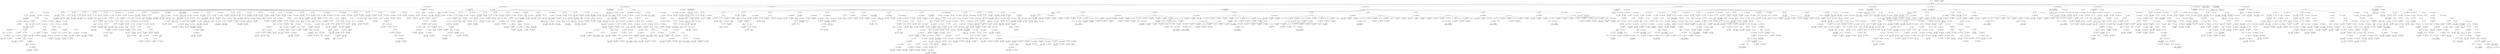 digraph ast {
node [shape=none];
303108 [label=<<TABLE border='1' cellspacing='0' cellpadding='10' style='rounded' ><TR><TD border='0'>303108</TD><TD border='0'><B>Variable</B></TD></TR><HR/><TR><TD border='0' cellpadding='5'>(0, 537)</TD><TD border='0' cellpadding='5'>file</TD></TR></TABLE>>];
303109 [label=<<TABLE border='1' cellspacing='0' cellpadding='10' style='rounded' ><TR><TD border='0'>303109</TD><TD border='0'><B>ArgumentList</B></TD></TR></TABLE>>];
303109 -> 303108 [weight=2];
303110 [label=<<TABLE border='1' cellspacing='0' cellpadding='10' style='rounded' ><TR><TD border='0'>303110</TD><TD border='0'><B>FunctionCall</B></TD></TR><HR/><TR><TD border='0' cellpadding='5' colspan='2'>wp_read_image_metadata</TD></TR></TABLE>>];
303110 -> 303107 [weight=2];
303110 -> 303109 [weight=2];
303111 [label=<<TABLE border='1' cellspacing='0' cellpadding='10' style='rounded' ><TR><TD border='0'>303111</TD><TD border='0'><B>UnaryOP</B></TD></TR><HR/><TR><TD border='0' cellpadding='5' colspan='2'>@</TD></TR></TABLE>>];
303111 -> 303110 [weight=2];
303104 [label=<<TABLE border='1' cellspacing='0' cellpadding='10' style='rounded' ><TR><TD border='0'>303104</TD><TD border='0'><B>Variable</B></TD></TR><HR/><TR><TD border='0' cellpadding='5'>(1215, 6046)</TD><TD border='0' cellpadding='5'>image_meta</TD></TR></TABLE>>];
303105 [label=<<TABLE border='1' cellspacing='0' cellpadding='10' style='rounded' ><TR><TD border='0'>303105</TD><TD border='0'><B>BinOP</B></TD></TR><HR/><TR><TD border='0' cellpadding='5' colspan='2'>=</TD></TR></TABLE>>];
303105 -> 303104 [weight=2];
303105 -> 303111 [weight=2];
303107 [label=<<TABLE border='1' cellspacing='0' cellpadding='10' style='rounded' ><TR><TD border='0'>303107</TD><TD border='0'><B>Id</B></TD></TR><HR/><TR><TD border='0' cellpadding='5' colspan='2'>wp_read_image_metadata</TD></TR></TABLE>>];
303116 [label=<<TABLE border='1' cellspacing='0' cellpadding='10' style='rounded' ><TR><TD border='0'>303116</TD><TD border='0'><B>FunctionCall</B></TD></TR><HR/><TR><TD border='0' cellpadding='5' colspan='2'>empty</TD></TR></TABLE>>];
303116 -> 303113 [weight=2];
303116 -> 303115 [weight=2];
303117 [label=<<TABLE border='1' cellspacing='0' cellpadding='10' style='rounded' ><TR><TD border='0'>303117</TD><TD border='0'><B>UnaryOP</B></TD></TR><HR/><TR><TD border='0' cellpadding='5' colspan='2'>!</TD></TR></TABLE>>];
303117 -> 303116 [weight=2];
303118 [label=<<TABLE border='1' cellspacing='0' cellpadding='10' style='rounded' ><TR><TD border='0'>303118</TD><TD border='0'><B>Condition</B></TD></TR></TABLE>>];
303118 -> 303117 [weight=2];
303119 [label=<<TABLE border='1' cellspacing='0' cellpadding='10' style='rounded' ><TR><TD border='0'>303119</TD><TD border='0'><B>Id</B></TD></TR><HR/><TR><TD border='0' cellpadding='5' colspan='2'>empty</TD></TR></TABLE>>];
303113 [label=<<TABLE border='1' cellspacing='0' cellpadding='10' style='rounded' ><TR><TD border='0'>303113</TD><TD border='0'><B>Id</B></TD></TR><HR/><TR><TD border='0' cellpadding='5' colspan='2'>empty</TD></TR></TABLE>>];
303114 [label=<<TABLE border='1' cellspacing='0' cellpadding='10' style='rounded' ><TR><TD border='0'>303114</TD><TD border='0'><B>Variable</B></TD></TR><HR/><TR><TD border='0' cellpadding='5'>(1215, 6046)</TD><TD border='0' cellpadding='5'>image_meta</TD></TR></TABLE>>];
303115 [label=<<TABLE border='1' cellspacing='0' cellpadding='10' style='rounded' ><TR><TD border='0'>303115</TD><TD border='0'><B>ArgumentList</B></TD></TR></TABLE>>];
303115 -> 303114 [weight=2];
303124 [label=<<TABLE border='1' cellspacing='0' cellpadding='10' style='rounded' ><TR><TD border='0'>303124</TD><TD border='0'><B>FunctionCall</B></TD></TR><HR/><TR><TD border='0' cellpadding='5' colspan='2'>empty</TD></TR></TABLE>>];
303124 -> 303119 [weight=2];
303124 -> 303123 [weight=2];
303125 [label=<<TABLE border='1' cellspacing='0' cellpadding='10' style='rounded' ><TR><TD border='0'>303125</TD><TD border='0'><B>LogicOP</B></TD></TR><HR/><TR><TD border='0' cellpadding='5' colspan='2'>&amp;&amp;</TD></TR></TABLE>>];
303125 -> 303124 [weight=2];
303125 -> 303132 [weight=2];
303126 [label=<<TABLE border='1' cellspacing='0' cellpadding='10' style='rounded' ><TR><TD border='0'>303126</TD><TD border='0'><B>Id</B></TD></TR><HR/><TR><TD border='0' cellpadding='5' colspan='2'>trim</TD></TR></TABLE>>];
303127 [label=<<TABLE border='1' cellspacing='0' cellpadding='10' style='rounded' ><TR><TD border='0'>303127</TD><TD border='0'><B>Variable</B></TD></TR><HR/><TR><TD border='0' cellpadding='5'>(1215, 6046)</TD><TD border='0' cellpadding='5'>image_meta</TD></TR></TABLE>>];
303120 [label=<<TABLE border='1' cellspacing='0' cellpadding='10' style='rounded' ><TR><TD border='0'>303120</TD><TD border='0'><B>Variable</B></TD></TR><HR/><TR><TD border='0' cellpadding='5'>(1215, 6038)</TD><TD border='0' cellpadding='5'>request</TD></TR></TABLE>>];
303121 [label=<<TABLE border='1' cellspacing='0' cellpadding='10' style='rounded' ><TR><TD border='0'>303121</TD><TD border='0'><B>StringLiteral</B></TD></TR><HR/><TR><TD border='0' cellpadding='5' colspan='2'>title</TD></TR></TABLE>>];
303122 [label=<<TABLE border='1' cellspacing='0' cellpadding='10' style='rounded' ><TR><TD border='0'>303122</TD><TD border='0'><B>PostfixExpression</B></TD></TR></TABLE>>];
303122 -> 303120 [weight=2];
303122 -> 303121 [weight=2];
303123 [label=<<TABLE border='1' cellspacing='0' cellpadding='10' style='rounded' ><TR><TD border='0'>303123</TD><TD border='0'><B>ArgumentList</B></TD></TR></TABLE>>];
303123 -> 303122 [weight=2];
303132 [label=<<TABLE border='1' cellspacing='0' cellpadding='10' style='rounded' ><TR><TD border='0'>303132</TD><TD border='0'><B>LogicOP</B></TD></TR><HR/><TR><TD border='0' cellpadding='5' colspan='2'>&amp;&amp;</TD></TR></TABLE>>];
303132 -> 303131 [weight=2];
303132 -> 303143 [weight=2];
303134 [label=<<TABLE border='1' cellspacing='0' cellpadding='10' style='rounded' ><TR><TD border='0'>303134</TD><TD border='0'><B>Id</B></TD></TR><HR/><TR><TD border='0' cellpadding='5' colspan='2'>is_numeric</TD></TR></TABLE>>];
303135 [label=<<TABLE border='1' cellspacing='0' cellpadding='10' style='rounded' ><TR><TD border='0'>303135</TD><TD border='0'><B>Id</B></TD></TR><HR/><TR><TD border='0' cellpadding='5' colspan='2'>sanitize_title</TD></TR></TABLE>>];
303128 [label=<<TABLE border='1' cellspacing='0' cellpadding='10' style='rounded' ><TR><TD border='0'>303128</TD><TD border='0'><B>StringLiteral</B></TD></TR><HR/><TR><TD border='0' cellpadding='5' colspan='2'>title</TD></TR></TABLE>>];
303129 [label=<<TABLE border='1' cellspacing='0' cellpadding='10' style='rounded' ><TR><TD border='0'>303129</TD><TD border='0'><B>PostfixExpression</B></TD></TR></TABLE>>];
303129 -> 303127 [weight=2];
303129 -> 303128 [weight=2];
303130 [label=<<TABLE border='1' cellspacing='0' cellpadding='10' style='rounded' ><TR><TD border='0'>303130</TD><TD border='0'><B>ArgumentList</B></TD></TR></TABLE>>];
303130 -> 303129 [weight=2];
303131 [label=<<TABLE border='1' cellspacing='0' cellpadding='10' style='rounded' ><TR><TD border='0'>303131</TD><TD border='0'><B>FunctionCall</B></TD></TR><HR/><TR><TD border='0' cellpadding='5' colspan='2'>trim</TD></TR></TABLE>>];
303131 -> 303126 [weight=2];
303131 -> 303130 [weight=2];
303140 [label=<<TABLE border='1' cellspacing='0' cellpadding='10' style='rounded' ><TR><TD border='0'>303140</TD><TD border='0'><B>FunctionCall</B></TD></TR><HR/><TR><TD border='0' cellpadding='5' colspan='2'>sanitize_title</TD></TR></TABLE>>];
303140 -> 303135 [weight=2];
303140 -> 303139 [weight=2];
303141 [label=<<TABLE border='1' cellspacing='0' cellpadding='10' style='rounded' ><TR><TD border='0'>303141</TD><TD border='0'><B>ArgumentList</B></TD></TR></TABLE>>];
303141 -> 303140 [weight=2];
303142 [label=<<TABLE border='1' cellspacing='0' cellpadding='10' style='rounded' ><TR><TD border='0'>303142</TD><TD border='0'><B>FunctionCall</B></TD></TR><HR/><TR><TD border='0' cellpadding='5' colspan='2'>is_numeric</TD></TR></TABLE>>];
303142 -> 303134 [weight=2];
303142 -> 303141 [weight=2];
303143 [label=<<TABLE border='1' cellspacing='0' cellpadding='10' style='rounded' ><TR><TD border='0'>303143</TD><TD border='0'><B>UnaryOP</B></TD></TR><HR/><TR><TD border='0' cellpadding='5' colspan='2'>!</TD></TR></TABLE>>];
303143 -> 303142 [weight=2];
303136 [label=<<TABLE border='1' cellspacing='0' cellpadding='10' style='rounded' ><TR><TD border='0'>303136</TD><TD border='0'><B>Variable</B></TD></TR><HR/><TR><TD border='0' cellpadding='5'>(1215, 6046)</TD><TD border='0' cellpadding='5'>image_meta</TD></TR></TABLE>>];
303137 [label=<<TABLE border='1' cellspacing='0' cellpadding='10' style='rounded' ><TR><TD border='0'>303137</TD><TD border='0'><B>StringLiteral</B></TD></TR><HR/><TR><TD border='0' cellpadding='5' colspan='2'>title</TD></TR></TABLE>>];
303138 [label=<<TABLE border='1' cellspacing='0' cellpadding='10' style='rounded' ><TR><TD border='0'>303138</TD><TD border='0'><B>PostfixExpression</B></TD></TR></TABLE>>];
303138 -> 303136 [weight=2];
303138 -> 303137 [weight=2];
303139 [label=<<TABLE border='1' cellspacing='0' cellpadding='10' style='rounded' ><TR><TD border='0'>303139</TD><TD border='0'><B>ArgumentList</B></TD></TR></TABLE>>];
303139 -> 303138 [weight=2];
303148 [label=<<TABLE border='1' cellspacing='0' cellpadding='10' style='rounded' ><TR><TD border='0'>303148</TD><TD border='0'><B>BinOP</B></TD></TR><HR/><TR><TD border='0' cellpadding='5' colspan='2'>=</TD></TR></TABLE>>];
303148 -> 303147 [weight=2];
303148 -> 303151 [weight=2];
303149 [label=<<TABLE border='1' cellspacing='0' cellpadding='10' style='rounded' ><TR><TD border='0'>303149</TD><TD border='0'><B>Variable</B></TD></TR><HR/><TR><TD border='0' cellpadding='5'>(1215, 6046)</TD><TD border='0' cellpadding='5'>image_meta</TD></TR></TABLE>>];
303150 [label=<<TABLE border='1' cellspacing='0' cellpadding='10' style='rounded' ><TR><TD border='0'>303150</TD><TD border='0'><B>StringLiteral</B></TD></TR><HR/><TR><TD border='0' cellpadding='5' colspan='2'>title</TD></TR></TABLE>>];
303151 [label=<<TABLE border='1' cellspacing='0' cellpadding='10' style='rounded' ><TR><TD border='0'>303151</TD><TD border='0'><B>PostfixExpression</B></TD></TR></TABLE>>];
303151 -> 303149 [weight=2];
303151 -> 303150 [weight=2];
303144 [label=<<TABLE border='1' cellspacing='0' cellpadding='10' style='rounded' ><TR><TD border='0'>303144</TD><TD border='0'><B>Condition</B></TD></TR></TABLE>>];
303144 -> 303125 [weight=2];
303145 [label=<<TABLE border='1' cellspacing='0' cellpadding='10' style='rounded' ><TR><TD border='0'>303145</TD><TD border='0'><B>Variable</B></TD></TR><HR/><TR><TD border='0' cellpadding='5'>(1215, 6038)</TD><TD border='0' cellpadding='5'>request</TD></TR></TABLE>>];
303146 [label=<<TABLE border='1' cellspacing='0' cellpadding='10' style='rounded' ><TR><TD border='0'>303146</TD><TD border='0'><B>StringLiteral</B></TD></TR><HR/><TR><TD border='0' cellpadding='5' colspan='2'>title</TD></TR></TABLE>>];
303147 [label=<<TABLE border='1' cellspacing='0' cellpadding='10' style='rounded' ><TR><TD border='0'>303147</TD><TD border='0'><B>PostfixExpression</B></TD></TR></TABLE>>];
303147 -> 303145 [weight=2];
303147 -> 303146 [weight=2];
303156 [label=<<TABLE border='1' cellspacing='0' cellpadding='10' style='rounded' ><TR><TD border='0'>303156</TD><TD border='0'><B>Variable</B></TD></TR><HR/><TR><TD border='0' cellpadding='5'>(1215, 6038)</TD><TD border='0' cellpadding='5'>request</TD></TR></TABLE>>];
303157 [label=<<TABLE border='1' cellspacing='0' cellpadding='10' style='rounded' ><TR><TD border='0'>303157</TD><TD border='0'><B>StringLiteral</B></TD></TR><HR/><TR><TD border='0' cellpadding='5' colspan='2'>caption</TD></TR></TABLE>>];
303158 [label=<<TABLE border='1' cellspacing='0' cellpadding='10' style='rounded' ><TR><TD border='0'>303158</TD><TD border='0'><B>PostfixExpression</B></TD></TR></TABLE>>];
303158 -> 303156 [weight=2];
303158 -> 303157 [weight=2];
303159 [label=<<TABLE border='1' cellspacing='0' cellpadding='10' style='rounded' ><TR><TD border='0'>303159</TD><TD border='0'><B>ArgumentList</B></TD></TR></TABLE>>];
303159 -> 303158 [weight=2];
303152 [label=<<TABLE border='1' cellspacing='0' cellpadding='10' style='rounded' ><TR><TD border='0'>303152</TD><TD border='0'><B>Block</B></TD></TR></TABLE>>];
303152 -> 303148 [weight=2];
303153 [label=<<TABLE border='1' cellspacing='0' cellpadding='10' style='rounded' ><TR><TD border='0'>303153</TD><TD border='0'><B>IfThenStatement</B></TD></TR></TABLE>>];
303153 -> 303144 [weight=2];
303153 -> 303154 [weight=2];
303154 [label=<<TABLE border='1' cellspacing='0' cellpadding='10' style='rounded' ><TR><TD border='0'>303154</TD><TD border='0'><B>StatementBody</B></TD></TR></TABLE>>];
303154 -> 303152 [weight=2];
303155 [label=<<TABLE border='1' cellspacing='0' cellpadding='10' style='rounded' ><TR><TD border='0'>303155</TD><TD border='0'><B>Id</B></TD></TR><HR/><TR><TD border='0' cellpadding='5' colspan='2'>empty</TD></TR></TABLE>>];
303164 [label=<<TABLE border='1' cellspacing='0' cellpadding='10' style='rounded' ><TR><TD border='0'>303164</TD><TD border='0'><B>StringLiteral</B></TD></TR><HR/><TR><TD border='0' cellpadding='5' colspan='2'>caption</TD></TR></TABLE>>];
303165 [label=<<TABLE border='1' cellspacing='0' cellpadding='10' style='rounded' ><TR><TD border='0'>303165</TD><TD border='0'><B>PostfixExpression</B></TD></TR></TABLE>>];
303165 -> 303163 [weight=2];
303165 -> 303164 [weight=2];
303166 [label=<<TABLE border='1' cellspacing='0' cellpadding='10' style='rounded' ><TR><TD border='0'>303166</TD><TD border='0'><B>ArgumentList</B></TD></TR></TABLE>>];
303166 -> 303165 [weight=2];
303167 [label=<<TABLE border='1' cellspacing='0' cellpadding='10' style='rounded' ><TR><TD border='0'>303167</TD><TD border='0'><B>FunctionCall</B></TD></TR><HR/><TR><TD border='0' cellpadding='5' colspan='2'>trim</TD></TR></TABLE>>];
303167 -> 303162 [weight=2];
303167 -> 303166 [weight=2];
303160 [label=<<TABLE border='1' cellspacing='0' cellpadding='10' style='rounded' ><TR><TD border='0'>303160</TD><TD border='0'><B>FunctionCall</B></TD></TR><HR/><TR><TD border='0' cellpadding='5' colspan='2'>empty</TD></TR></TABLE>>];
303160 -> 303155 [weight=2];
303160 -> 303159 [weight=2];
303161 [label=<<TABLE border='1' cellspacing='0' cellpadding='10' style='rounded' ><TR><TD border='0'>303161</TD><TD border='0'><B>LogicOP</B></TD></TR><HR/><TR><TD border='0' cellpadding='5' colspan='2'>&amp;&amp;</TD></TR></TABLE>>];
303161 -> 303160 [weight=2];
303161 -> 303167 [weight=2];
303162 [label=<<TABLE border='1' cellspacing='0' cellpadding='10' style='rounded' ><TR><TD border='0'>303162</TD><TD border='0'><B>Id</B></TD></TR><HR/><TR><TD border='0' cellpadding='5' colspan='2'>trim</TD></TR></TABLE>>];
303163 [label=<<TABLE border='1' cellspacing='0' cellpadding='10' style='rounded' ><TR><TD border='0'>303163</TD><TD border='0'><B>Variable</B></TD></TR><HR/><TR><TD border='0' cellpadding='5'>(1215, 6046)</TD><TD border='0' cellpadding='5'>image_meta</TD></TR></TABLE>>];
303172 [label=<<TABLE border='1' cellspacing='0' cellpadding='10' style='rounded' ><TR><TD border='0'>303172</TD><TD border='0'><B>BinOP</B></TD></TR><HR/><TR><TD border='0' cellpadding='5' colspan='2'>=</TD></TR></TABLE>>];
303172 -> 303171 [weight=2];
303172 -> 303175 [weight=2];
303173 [label=<<TABLE border='1' cellspacing='0' cellpadding='10' style='rounded' ><TR><TD border='0'>303173</TD><TD border='0'><B>Variable</B></TD></TR><HR/><TR><TD border='0' cellpadding='5'>(1215, 6046)</TD><TD border='0' cellpadding='5'>image_meta</TD></TR></TABLE>>];
303174 [label=<<TABLE border='1' cellspacing='0' cellpadding='10' style='rounded' ><TR><TD border='0'>303174</TD><TD border='0'><B>StringLiteral</B></TD></TR><HR/><TR><TD border='0' cellpadding='5' colspan='2'>caption</TD></TR></TABLE>>];
303175 [label=<<TABLE border='1' cellspacing='0' cellpadding='10' style='rounded' ><TR><TD border='0'>303175</TD><TD border='0'><B>PostfixExpression</B></TD></TR></TABLE>>];
303175 -> 303173 [weight=2];
303175 -> 303174 [weight=2];
303168 [label=<<TABLE border='1' cellspacing='0' cellpadding='10' style='rounded' ><TR><TD border='0'>303168</TD><TD border='0'><B>Condition</B></TD></TR></TABLE>>];
303168 -> 303161 [weight=2];
303169 [label=<<TABLE border='1' cellspacing='0' cellpadding='10' style='rounded' ><TR><TD border='0'>303169</TD><TD border='0'><B>Variable</B></TD></TR><HR/><TR><TD border='0' cellpadding='5'>(1215, 6038)</TD><TD border='0' cellpadding='5'>request</TD></TR></TABLE>>];
303170 [label=<<TABLE border='1' cellspacing='0' cellpadding='10' style='rounded' ><TR><TD border='0'>303170</TD><TD border='0'><B>StringLiteral</B></TD></TR><HR/><TR><TD border='0' cellpadding='5' colspan='2'>caption</TD></TR></TABLE>>];
303171 [label=<<TABLE border='1' cellspacing='0' cellpadding='10' style='rounded' ><TR><TD border='0'>303171</TD><TD border='0'><B>PostfixExpression</B></TD></TR></TABLE>>];
303171 -> 303169 [weight=2];
303171 -> 303170 [weight=2];
303180 [label=<<TABLE border='1' cellspacing='0' cellpadding='10' style='rounded' ><TR><TD border='0'>303180</TD><TD border='0'><B>IfThenStatement</B></TD></TR></TABLE>>];
303180 -> 303118 [weight=2];
303180 -> 303181 [weight=2];
303181 [label=<<TABLE border='1' cellspacing='0' cellpadding='10' style='rounded' ><TR><TD border='0'>303181</TD><TD border='0'><B>StatementBody</B></TD></TR></TABLE>>];
303181 -> 303179 [weight=2];
303182 [label=<<TABLE border='1' cellspacing='0' cellpadding='10' style='rounded' ><TR><TD border='0'>303182</TD><TD border='0'><B>Variable</B></TD></TR><HR/><TR><TD border='0' cellpadding='5'>(1215, 6047)</TD><TD border='0' cellpadding='5'>attachment</TD></TR></TABLE>>];
303183 [label=<<TABLE border='1' cellspacing='0' cellpadding='10' style='rounded' ><TR><TD border='0'>303183</TD><TD border='0'><B>BinOP</B></TD></TR><HR/><TR><TD border='0' cellpadding='5' colspan='2'>=</TD></TR></TABLE>>];
303183 -> 303182 [weight=2];
303183 -> 303189 [weight=2];
303176 [label=<<TABLE border='1' cellspacing='0' cellpadding='10' style='rounded' ><TR><TD border='0'>303176</TD><TD border='0'><B>Block</B></TD></TR></TABLE>>];
303176 -> 303172 [weight=2];
303177 [label=<<TABLE border='1' cellspacing='0' cellpadding='10' style='rounded' ><TR><TD border='0'>303177</TD><TD border='0'><B>IfThenStatement</B></TD></TR></TABLE>>];
303177 -> 303168 [weight=2];
303177 -> 303178 [weight=2];
303178 [label=<<TABLE border='1' cellspacing='0' cellpadding='10' style='rounded' ><TR><TD border='0'>303178</TD><TD border='0'><B>StatementBody</B></TD></TR></TABLE>>];
303178 -> 303176 [weight=2];
303179 [label=<<TABLE border='1' cellspacing='0' cellpadding='10' style='rounded' ><TR><TD border='0'>303179</TD><TD border='0'><B>Block</B></TD></TR></TABLE>>];
303179 -> 303153 [weight=2];
303179 -> 303177 [weight=2];
303188 [label=<<TABLE border='1' cellspacing='0' cellpadding='10' style='rounded' ><TR><TD border='0'>303188</TD><TD border='0'><B>MethodCall</B></TD></TR><HR/><TR><TD border='0' cellpadding='5' colspan='2'>prepare_item_for_database</TD></TR></TABLE>>];
303188 -> 303185 [weight=2];
303188 -> 303187 [weight=2];
303189 [label=<<TABLE border='1' cellspacing='0' cellpadding='10' style='rounded' ><TR><TD border='0'>303189</TD><TD border='0'><B>BinOP</B></TD></TR><HR/><TR><TD border='0' cellpadding='5' colspan='2'>-&gt;</TD></TR></TABLE>>];
303189 -> 303184 [weight=2];
303189 -> 303188 [weight=2];
303190 [label=<<TABLE border='1' cellspacing='0' cellpadding='10' style='rounded' ><TR><TD border='0'>303190</TD><TD border='0'><B>Variable</B></TD></TR><HR/><TR><TD border='0' cellpadding='5'>(1215, 6047)</TD><TD border='0' cellpadding='5'>attachment</TD></TR></TABLE>>];
303191 [label=<<TABLE border='1' cellspacing='0' cellpadding='10' style='rounded' ><TR><TD border='0'>303191</TD><TD border='0'><B>Id</B></TD></TR><HR/><TR><TD border='0' cellpadding='5' colspan='2'>file</TD></TR></TABLE>>];
303184 [label=<<TABLE border='1' cellspacing='0' cellpadding='10' style='rounded' ><TR><TD border='0'>303184</TD><TD border='0'><B>Variable</B></TD></TR><HR/><TR><TD border='0' cellpadding='5'>(1215, 6041)</TD><TD border='0' cellpadding='5'>this</TD></TR></TABLE>>];
303185 [label=<<TABLE border='1' cellspacing='0' cellpadding='10' style='rounded' ><TR><TD border='0'>303185</TD><TD border='0'><B>Id</B></TD></TR><HR/><TR><TD border='0' cellpadding='5' colspan='2'>prepare_item_for_database</TD></TR></TABLE>>];
303186 [label=<<TABLE border='1' cellspacing='0' cellpadding='10' style='rounded' ><TR><TD border='0'>303186</TD><TD border='0'><B>Variable</B></TD></TR><HR/><TR><TD border='0' cellpadding='5'>(1215, 6038)</TD><TD border='0' cellpadding='5'>request</TD></TR></TABLE>>];
303187 [label=<<TABLE border='1' cellspacing='0' cellpadding='10' style='rounded' ><TR><TD border='0'>303187</TD><TD border='0'><B>ArgumentList</B></TD></TR></TABLE>>];
303187 -> 303186 [weight=2];
303196 [label=<<TABLE border='1' cellspacing='0' cellpadding='10' style='rounded' ><TR><TD border='0'>303196</TD><TD border='0'><B>Id</B></TD></TR><HR/><TR><TD border='0' cellpadding='5' colspan='2'>post_mime_type</TD></TR></TABLE>>];
303197 [label=<<TABLE border='1' cellspacing='0' cellpadding='10' style='rounded' ><TR><TD border='0'>303197</TD><TD border='0'><B>BinOP</B></TD></TR><HR/><TR><TD border='0' cellpadding='5' colspan='2'>-&gt;</TD></TR></TABLE>>];
303197 -> 303195 [weight=2];
303197 -> 303196 [weight=2];
303198 [label=<<TABLE border='1' cellspacing='0' cellpadding='10' style='rounded' ><TR><TD border='0'>303198</TD><TD border='0'><B>BinOP</B></TD></TR><HR/><TR><TD border='0' cellpadding='5' colspan='2'>=</TD></TR></TABLE>>];
303198 -> 303197 [weight=2];
303198 -> 303199 [weight=2];
303199 [label=<<TABLE border='1' cellspacing='0' cellpadding='10' style='rounded' ><TR><TD border='0'>303199</TD><TD border='0'><B>Variable</B></TD></TR><HR/><TR><TD border='0' cellpadding='5'>(0, 181)</TD><TD border='0' cellpadding='5'>type</TD></TR></TABLE>>];
303192 [label=<<TABLE border='1' cellspacing='0' cellpadding='10' style='rounded' ><TR><TD border='0'>303192</TD><TD border='0'><B>BinOP</B></TD></TR><HR/><TR><TD border='0' cellpadding='5' colspan='2'>-&gt;</TD></TR></TABLE>>];
303192 -> 303190 [weight=2];
303192 -> 303191 [weight=2];
303193 [label=<<TABLE border='1' cellspacing='0' cellpadding='10' style='rounded' ><TR><TD border='0'>303193</TD><TD border='0'><B>BinOP</B></TD></TR><HR/><TR><TD border='0' cellpadding='5' colspan='2'>=</TD></TR></TABLE>>];
303193 -> 303192 [weight=2];
303193 -> 303194 [weight=2];
303194 [label=<<TABLE border='1' cellspacing='0' cellpadding='10' style='rounded' ><TR><TD border='0'>303194</TD><TD border='0'><B>Variable</B></TD></TR><HR/><TR><TD border='0' cellpadding='5'>(0, 537)</TD><TD border='0' cellpadding='5'>file</TD></TR></TABLE>>];
303195 [label=<<TABLE border='1' cellspacing='0' cellpadding='10' style='rounded' ><TR><TD border='0'>303195</TD><TD border='0'><B>Variable</B></TD></TR><HR/><TR><TD border='0' cellpadding='5'>(1215, 6047)</TD><TD border='0' cellpadding='5'>attachment</TD></TR></TABLE>>];
303204 [label=<<TABLE border='1' cellspacing='0' cellpadding='10' style='rounded' ><TR><TD border='0'>303204</TD><TD border='0'><B>Variable</B></TD></TR><HR/><TR><TD border='0' cellpadding='5'>(0, 722)</TD><TD border='0' cellpadding='5'>url</TD></TR></TABLE>>];
303205 [label=<<TABLE border='1' cellspacing='0' cellpadding='10' style='rounded' ><TR><TD border='0'>303205</TD><TD border='0'><B>Id</B></TD></TR><HR/><TR><TD border='0' cellpadding='5' colspan='2'>empty</TD></TR></TABLE>>];
303206 [label=<<TABLE border='1' cellspacing='0' cellpadding='10' style='rounded' ><TR><TD border='0'>303206</TD><TD border='0'><B>Variable</B></TD></TR><HR/><TR><TD border='0' cellpadding='5'>(1215, 6047)</TD><TD border='0' cellpadding='5'>attachment</TD></TR></TABLE>>];
303207 [label=<<TABLE border='1' cellspacing='0' cellpadding='10' style='rounded' ><TR><TD border='0'>303207</TD><TD border='0'><B>Id</B></TD></TR><HR/><TR><TD border='0' cellpadding='5' colspan='2'>post_title</TD></TR></TABLE>>];
303200 [label=<<TABLE border='1' cellspacing='0' cellpadding='10' style='rounded' ><TR><TD border='0'>303200</TD><TD border='0'><B>Variable</B></TD></TR><HR/><TR><TD border='0' cellpadding='5'>(1215, 6047)</TD><TD border='0' cellpadding='5'>attachment</TD></TR></TABLE>>];
303201 [label=<<TABLE border='1' cellspacing='0' cellpadding='10' style='rounded' ><TR><TD border='0'>303201</TD><TD border='0'><B>Id</B></TD></TR><HR/><TR><TD border='0' cellpadding='5' colspan='2'>guid</TD></TR></TABLE>>];
303202 [label=<<TABLE border='1' cellspacing='0' cellpadding='10' style='rounded' ><TR><TD border='0'>303202</TD><TD border='0'><B>BinOP</B></TD></TR><HR/><TR><TD border='0' cellpadding='5' colspan='2'>-&gt;</TD></TR></TABLE>>];
303202 -> 303200 [weight=2];
303202 -> 303201 [weight=2];
303203 [label=<<TABLE border='1' cellspacing='0' cellpadding='10' style='rounded' ><TR><TD border='0'>303203</TD><TD border='0'><B>BinOP</B></TD></TR><HR/><TR><TD border='0' cellpadding='5' colspan='2'>=</TD></TR></TABLE>>];
303203 -> 303202 [weight=2];
303203 -> 303204 [weight=2];
303212 [label=<<TABLE border='1' cellspacing='0' cellpadding='10' style='rounded' ><TR><TD border='0'>303212</TD><TD border='0'><B>Variable</B></TD></TR><HR/><TR><TD border='0' cellpadding='5'>(1215, 6047)</TD><TD border='0' cellpadding='5'>attachment</TD></TR></TABLE>>];
303213 [label=<<TABLE border='1' cellspacing='0' cellpadding='10' style='rounded' ><TR><TD border='0'>303213</TD><TD border='0'><B>Id</B></TD></TR><HR/><TR><TD border='0' cellpadding='5' colspan='2'>post_title</TD></TR></TABLE>>];
303214 [label=<<TABLE border='1' cellspacing='0' cellpadding='10' style='rounded' ><TR><TD border='0'>303214</TD><TD border='0'><B>BinOP</B></TD></TR><HR/><TR><TD border='0' cellpadding='5' colspan='2'>-&gt;</TD></TR></TABLE>>];
303214 -> 303212 [weight=2];
303214 -> 303213 [weight=2];
303215 [label=<<TABLE border='1' cellspacing='0' cellpadding='10' style='rounded' ><TR><TD border='0'>303215</TD><TD border='0'><B>BinOP</B></TD></TR><HR/><TR><TD border='0' cellpadding='5' colspan='2'>=</TD></TR></TABLE>>];
303215 -> 303214 [weight=2];
303215 -> 303224 [weight=2];
303208 [label=<<TABLE border='1' cellspacing='0' cellpadding='10' style='rounded' ><TR><TD border='0'>303208</TD><TD border='0'><B>BinOP</B></TD></TR><HR/><TR><TD border='0' cellpadding='5' colspan='2'>-&gt;</TD></TR></TABLE>>];
303208 -> 303206 [weight=2];
303208 -> 303207 [weight=2];
303209 [label=<<TABLE border='1' cellspacing='0' cellpadding='10' style='rounded' ><TR><TD border='0'>303209</TD><TD border='0'><B>ArgumentList</B></TD></TR></TABLE>>];
303209 -> 303208 [weight=2];
303210 [label=<<TABLE border='1' cellspacing='0' cellpadding='10' style='rounded' ><TR><TD border='0'>303210</TD><TD border='0'><B>FunctionCall</B></TD></TR><HR/><TR><TD border='0' cellpadding='5' colspan='2'>empty</TD></TR></TABLE>>];
303210 -> 303205 [weight=2];
303210 -> 303209 [weight=2];
303211 [label=<<TABLE border='1' cellspacing='0' cellpadding='10' style='rounded' ><TR><TD border='0'>303211</TD><TD border='0'><B>Condition</B></TD></TR></TABLE>>];
303211 -> 303210 [weight=2];
303220 [label=<<TABLE border='1' cellspacing='0' cellpadding='10' style='rounded' ><TR><TD border='0'>303220</TD><TD border='0'><B>Variable</B></TD></TR><HR/><TR><TD border='0' cellpadding='5'>(0, 537)</TD><TD border='0' cellpadding='5'>file</TD></TR></TABLE>>];
303221 [label=<<TABLE border='1' cellspacing='0' cellpadding='10' style='rounded' ><TR><TD border='0'>303221</TD><TD border='0'><B>ArgumentList</B></TD></TR></TABLE>>];
303221 -> 303220 [weight=2];
303222 [label=<<TABLE border='1' cellspacing='0' cellpadding='10' style='rounded' ><TR><TD border='0'>303222</TD><TD border='0'><B>FunctionCall</B></TD></TR><HR/><TR><TD border='0' cellpadding='5' colspan='2'>basename</TD></TR></TABLE>>];
303222 -> 303219 [weight=2];
303222 -> 303221 [weight=2];
303223 [label=<<TABLE border='1' cellspacing='0' cellpadding='10' style='rounded' ><TR><TD border='0'>303223</TD><TD border='0'><B>ArgumentList</B></TD></TR></TABLE>>];
303223 -> 303217 [weight=2];
303223 -> 303218 [weight=2];
303223 -> 303222 [weight=2];
303216 [label=<<TABLE border='1' cellspacing='0' cellpadding='10' style='rounded' ><TR><TD border='0'>303216</TD><TD border='0'><B>Id</B></TD></TR><HR/><TR><TD border='0' cellpadding='5' colspan='2'>preg_replace</TD></TR></TABLE>>];
303217 [label=<<TABLE border='1' cellspacing='0' cellpadding='10' style='rounded' ><TR><TD border='0'>303217</TD><TD border='0'><B>StringLiteral</B></TD></TR><HR/><TR><TD border='0' cellpadding='5' colspan='2'>.[^.]+$</TD></TR></TABLE>>];
303218 [label=<<TABLE border='1' cellspacing='0' cellpadding='10' style='rounded' ><TR><TD border='0'>303218</TD><TD border='0'><B>StringLiteral</B></TD></TR><HR/><TR><TD border='0' cellpadding='5' colspan='2'></TD></TR></TABLE>>];
303219 [label=<<TABLE border='1' cellspacing='0' cellpadding='10' style='rounded' ><TR><TD border='0'>303219</TD><TD border='0'><B>Id</B></TD></TR><HR/><TR><TD border='0' cellpadding='5' colspan='2'>basename</TD></TR></TABLE>>];
303228 [label=<<TABLE border='1' cellspacing='0' cellpadding='10' style='rounded' ><TR><TD border='0'>303228</TD><TD border='0'><B>Variable</B></TD></TR><HR/><TR><TD border='0' cellpadding='5'>(0, 831)</TD><TD border='0' cellpadding='5'>id</TD></TR></TABLE>>];
303229 [label=<<TABLE border='1' cellspacing='0' cellpadding='10' style='rounded' ><TR><TD border='0'>303229</TD><TD border='0'><B>BinOP</B></TD></TR><HR/><TR><TD border='0' cellpadding='5' colspan='2'>=</TD></TR></TABLE>>];
303229 -> 303228 [weight=2];
303229 -> 303238 [weight=2];
303230 [label=<<TABLE border='1' cellspacing='0' cellpadding='10' style='rounded' ><TR><TD border='0'>303230</TD><TD border='0'><B>Id</B></TD></TR><HR/><TR><TD border='0' cellpadding='5' colspan='2'>wp_insert_post</TD></TR></TABLE>>];
303231 [label=<<TABLE border='1' cellspacing='0' cellpadding='10' style='rounded' ><TR><TD border='0'>303231</TD><TD border='0'><B>Id</B></TD></TR><HR/><TR><TD border='0' cellpadding='5' colspan='2'>wp_slash</TD></TR></TABLE>>];
303224 [label=<<TABLE border='1' cellspacing='0' cellpadding='10' style='rounded' ><TR><TD border='0'>303224</TD><TD border='0'><B>FunctionCall</B></TD></TR><HR/><TR><TD border='0' cellpadding='5' colspan='2'>preg_replace</TD></TR></TABLE>>];
303224 -> 303216 [weight=2];
303224 -> 303223 [weight=2];
303225 [label=<<TABLE border='1' cellspacing='0' cellpadding='10' style='rounded' ><TR><TD border='0'>303225</TD><TD border='0'><B>Block</B></TD></TR></TABLE>>];
303225 -> 303215 [weight=2];
303226 [label=<<TABLE border='1' cellspacing='0' cellpadding='10' style='rounded' ><TR><TD border='0'>303226</TD><TD border='0'><B>IfThenStatement</B></TD></TR></TABLE>>];
303226 -> 303211 [weight=2];
303226 -> 303227 [weight=2];
303227 [label=<<TABLE border='1' cellspacing='0' cellpadding='10' style='rounded' ><TR><TD border='0'>303227</TD><TD border='0'><B>StatementBody</B></TD></TR></TABLE>>];
303227 -> 303225 [weight=2];
303236 [label=<<TABLE border='1' cellspacing='0' cellpadding='10' style='rounded' ><TR><TD border='0'>303236</TD><TD border='0'><B>True</B></TD></TR><HR/><TR><TD border='0' cellpadding='5' colspan='2'>true</TD></TR></TABLE>>];
303237 [label=<<TABLE border='1' cellspacing='0' cellpadding='10' style='rounded' ><TR><TD border='0'>303237</TD><TD border='0'><B>ArgumentList</B></TD></TR></TABLE>>];
303237 -> 303235 [weight=2];
303237 -> 303236 [weight=2];
303238 [label=<<TABLE border='1' cellspacing='0' cellpadding='10' style='rounded' ><TR><TD border='0'>303238</TD><TD border='0'><B>FunctionCall</B></TD></TR><HR/><TR><TD border='0' cellpadding='5' colspan='2'>wp_insert_post</TD></TR></TABLE>>];
303238 -> 303230 [weight=2];
303238 -> 303237 [weight=2];
303239 [label=<<TABLE border='1' cellspacing='0' cellpadding='10' style='rounded' ><TR><TD border='0'>303239</TD><TD border='0'><B>Id</B></TD></TR><HR/><TR><TD border='0' cellpadding='5' colspan='2'>is_wp_error</TD></TR></TABLE>>];
303232 [label=<<TABLE border='1' cellspacing='0' cellpadding='10' style='rounded' ><TR><TD border='0'>303232</TD><TD border='0'><B>Variable</B></TD></TR><HR/><TR><TD border='0' cellpadding='5'>(1215, 6047)</TD><TD border='0' cellpadding='5'>attachment</TD></TR></TABLE>>];
303233 [label=<<TABLE border='1' cellspacing='0' cellpadding='10' style='rounded' ><TR><TD border='0'>303233</TD><TD border='0'><B>CastExpression</B></TD></TR></TABLE>>];
303233 -> 303232 [weight=2];
303234 [label=<<TABLE border='1' cellspacing='0' cellpadding='10' style='rounded' ><TR><TD border='0'>303234</TD><TD border='0'><B>ArgumentList</B></TD></TR></TABLE>>];
303234 -> 303233 [weight=2];
303235 [label=<<TABLE border='1' cellspacing='0' cellpadding='10' style='rounded' ><TR><TD border='0'>303235</TD><TD border='0'><B>FunctionCall</B></TD></TR><HR/><TR><TD border='0' cellpadding='5' colspan='2'>wp_slash</TD></TR></TABLE>>];
303235 -> 303231 [weight=2];
303235 -> 303234 [weight=2];
303244 [label=<<TABLE border='1' cellspacing='0' cellpadding='10' style='rounded' ><TR><TD border='0'>303244</TD><TD border='0'><B>StringLiteral</B></TD></TR><HR/><TR><TD border='0' cellpadding='5' colspan='2'>db_update_error</TD></TR></TABLE>>];
303245 [label=<<TABLE border='1' cellspacing='0' cellpadding='10' style='rounded' ><TR><TD border='0'>303245</TD><TD border='0'><B>RelOP</B></TD></TR><HR/><TR><TD border='0' cellpadding='5' colspan='2'>===</TD></TR></TABLE>>];
303245 -> 303244 [weight=2];
303245 -> 303250 [weight=2];
303246 [label=<<TABLE border='1' cellspacing='0' cellpadding='10' style='rounded' ><TR><TD border='0'>303246</TD><TD border='0'><B>Variable</B></TD></TR><HR/><TR><TD border='0' cellpadding='5'>(0, 831)</TD><TD border='0' cellpadding='5'>id</TD></TR></TABLE>>];
303247 [label=<<TABLE border='1' cellspacing='0' cellpadding='10' style='rounded' ><TR><TD border='0'>303247</TD><TD border='0'><B>Id</B></TD></TR><HR/><TR><TD border='0' cellpadding='5' colspan='2'>get_error_code</TD></TR></TABLE>>];
303240 [label=<<TABLE border='1' cellspacing='0' cellpadding='10' style='rounded' ><TR><TD border='0'>303240</TD><TD border='0'><B>Variable</B></TD></TR><HR/><TR><TD border='0' cellpadding='5'>(0, 831)</TD><TD border='0' cellpadding='5'>id</TD></TR></TABLE>>];
303241 [label=<<TABLE border='1' cellspacing='0' cellpadding='10' style='rounded' ><TR><TD border='0'>303241</TD><TD border='0'><B>ArgumentList</B></TD></TR></TABLE>>];
303241 -> 303240 [weight=2];
303242 [label=<<TABLE border='1' cellspacing='0' cellpadding='10' style='rounded' ><TR><TD border='0'>303242</TD><TD border='0'><B>FunctionCall</B></TD></TR><HR/><TR><TD border='0' cellpadding='5' colspan='2'>is_wp_error</TD></TR></TABLE>>];
303242 -> 303239 [weight=2];
303242 -> 303241 [weight=2];
303243 [label=<<TABLE border='1' cellspacing='0' cellpadding='10' style='rounded' ><TR><TD border='0'>303243</TD><TD border='0'><B>Condition</B></TD></TR></TABLE>>];
303243 -> 303242 [weight=2];
303252 [label=<<TABLE border='1' cellspacing='0' cellpadding='10' style='rounded' ><TR><TD border='0'>303252</TD><TD border='0'><B>Variable</B></TD></TR><HR/><TR><TD border='0' cellpadding='5'>(0, 831)</TD><TD border='0' cellpadding='5'>id</TD></TR></TABLE>>];
303253 [label=<<TABLE border='1' cellspacing='0' cellpadding='10' style='rounded' ><TR><TD border='0'>303253</TD><TD border='0'><B>Id</B></TD></TR><HR/><TR><TD border='0' cellpadding='5' colspan='2'>add_data</TD></TR></TABLE>>];
303254 [label=<<TABLE border='1' cellspacing='0' cellpadding='10' style='rounded' ><TR><TD border='0'>303254</TD><TD border='0'><B>StringLiteral</B></TD></TR><HR/><TR><TD border='0' cellpadding='5' colspan='2'>status</TD></TR></TABLE>>];
303255 [label=<<TABLE border='1' cellspacing='0' cellpadding='10' style='rounded' ><TR><TD border='0'>303255</TD><TD border='0'><B>IntegerLiteral</B></TD></TR><HR/><TR><TD border='0' cellpadding='5' colspan='2'>500</TD></TR></TABLE>>];
303248 [label=<<TABLE border='1' cellspacing='0' cellpadding='10' style='rounded' ><TR><TD border='0'>303248</TD><TD border='0'><B>ArgumentList</B></TD></TR></TABLE>>];
303249 [label=<<TABLE border='1' cellspacing='0' cellpadding='10' style='rounded' ><TR><TD border='0'>303249</TD><TD border='0'><B>MethodCall</B></TD></TR><HR/><TR><TD border='0' cellpadding='5' colspan='2'>get_error_code</TD></TR></TABLE>>];
303249 -> 303247 [weight=2];
303249 -> 303248 [weight=2];
303250 [label=<<TABLE border='1' cellspacing='0' cellpadding='10' style='rounded' ><TR><TD border='0'>303250</TD><TD border='0'><B>BinOP</B></TD></TR><HR/><TR><TD border='0' cellpadding='5' colspan='2'>-&gt;</TD></TR></TABLE>>];
303250 -> 303246 [weight=2];
303250 -> 303249 [weight=2];
303251 [label=<<TABLE border='1' cellspacing='0' cellpadding='10' style='rounded' ><TR><TD border='0'>303251</TD><TD border='0'><B>Condition</B></TD></TR></TABLE>>];
303251 -> 303245 [weight=2];
303260 [label=<<TABLE border='1' cellspacing='0' cellpadding='10' style='rounded' ><TR><TD border='0'>303260</TD><TD border='0'><B>Block</B></TD></TR></TABLE>>];
303260 -> 303259 [weight=2];
303261 [label=<<TABLE border='1' cellspacing='0' cellpadding='10' style='rounded' ><TR><TD border='0'>303261</TD><TD border='0'><B>IfThenElseStatement</B></TD></TR></TABLE>>];
303261 -> 303251 [weight=2];
303261 -> 303262 [weight=2];
303261 -> 303273 [weight=2];
303262 [label=<<TABLE border='1' cellspacing='0' cellpadding='10' style='rounded' ><TR><TD border='0'>303262</TD><TD border='0'><B>StatementBody</B></TD></TR></TABLE>>];
303262 -> 303260 [weight=2];
303263 [label=<<TABLE border='1' cellspacing='0' cellpadding='10' style='rounded' ><TR><TD border='0'>303263</TD><TD border='0'><B>Variable</B></TD></TR><HR/><TR><TD border='0' cellpadding='5'>(0, 831)</TD><TD border='0' cellpadding='5'>id</TD></TR></TABLE>>];
303256 [label=<<TABLE border='1' cellspacing='0' cellpadding='10' style='rounded' ><TR><TD border='0'>303256</TD><TD border='0'><B>Array</B></TD></TR></TABLE>>];
303256 -> 303254 [weight=2];
303256 -> 303255 [weight=2];
303257 [label=<<TABLE border='1' cellspacing='0' cellpadding='10' style='rounded' ><TR><TD border='0'>303257</TD><TD border='0'><B>ArgumentList</B></TD></TR></TABLE>>];
303257 -> 303256 [weight=2];
303258 [label=<<TABLE border='1' cellspacing='0' cellpadding='10' style='rounded' ><TR><TD border='0'>303258</TD><TD border='0'><B>MethodCall</B></TD></TR><HR/><TR><TD border='0' cellpadding='5' colspan='2'>add_data</TD></TR></TABLE>>];
303258 -> 303253 [weight=2];
303258 -> 303257 [weight=2];
303259 [label=<<TABLE border='1' cellspacing='0' cellpadding='10' style='rounded' ><TR><TD border='0'>303259</TD><TD border='0'><B>BinOP</B></TD></TR><HR/><TR><TD border='0' cellpadding='5' colspan='2'>-&gt;</TD></TR></TABLE>>];
303259 -> 303252 [weight=2];
303259 -> 303258 [weight=2];
303268 [label=<<TABLE border='1' cellspacing='0' cellpadding='10' style='rounded' ><TR><TD border='0'>303268</TD><TD border='0'><B>ArgumentList</B></TD></TR></TABLE>>];
303268 -> 303267 [weight=2];
303269 [label=<<TABLE border='1' cellspacing='0' cellpadding='10' style='rounded' ><TR><TD border='0'>303269</TD><TD border='0'><B>MethodCall</B></TD></TR><HR/><TR><TD border='0' cellpadding='5' colspan='2'>add_data</TD></TR></TABLE>>];
303269 -> 303264 [weight=2];
303269 -> 303268 [weight=2];
303270 [label=<<TABLE border='1' cellspacing='0' cellpadding='10' style='rounded' ><TR><TD border='0'>303270</TD><TD border='0'><B>BinOP</B></TD></TR><HR/><TR><TD border='0' cellpadding='5' colspan='2'>-&gt;</TD></TR></TABLE>>];
303270 -> 303263 [weight=2];
303270 -> 303269 [weight=2];
303271 [label=<<TABLE border='1' cellspacing='0' cellpadding='10' style='rounded' ><TR><TD border='0'>303271</TD><TD border='0'><B>Block</B></TD></TR></TABLE>>];
303271 -> 303270 [weight=2];
303264 [label=<<TABLE border='1' cellspacing='0' cellpadding='10' style='rounded' ><TR><TD border='0'>303264</TD><TD border='0'><B>Id</B></TD></TR><HR/><TR><TD border='0' cellpadding='5' colspan='2'>add_data</TD></TR></TABLE>>];
303265 [label=<<TABLE border='1' cellspacing='0' cellpadding='10' style='rounded' ><TR><TD border='0'>303265</TD><TD border='0'><B>StringLiteral</B></TD></TR><HR/><TR><TD border='0' cellpadding='5' colspan='2'>status</TD></TR></TABLE>>];
303266 [label=<<TABLE border='1' cellspacing='0' cellpadding='10' style='rounded' ><TR><TD border='0'>303266</TD><TD border='0'><B>IntegerLiteral</B></TD></TR><HR/><TR><TD border='0' cellpadding='5' colspan='2'>400</TD></TR></TABLE>>];
303267 [label=<<TABLE border='1' cellspacing='0' cellpadding='10' style='rounded' ><TR><TD border='0'>303267</TD><TD border='0'><B>Array</B></TD></TR></TABLE>>];
303267 -> 303265 [weight=2];
303267 -> 303266 [weight=2];
303276 [label=<<TABLE border='1' cellspacing='0' cellpadding='10' style='rounded' ><TR><TD border='0'>303276</TD><TD border='0'><B>Block</B></TD></TR></TABLE>>];
303276 -> 303261 [weight=2];
303276 -> 303275 [weight=2];
303277 [label=<<TABLE border='1' cellspacing='0' cellpadding='10' style='rounded' ><TR><TD border='0'>303277</TD><TD border='0'><B>IfThenStatement</B></TD></TR></TABLE>>];
303277 -> 303243 [weight=2];
303277 -> 303278 [weight=2];
303278 [label=<<TABLE border='1' cellspacing='0' cellpadding='10' style='rounded' ><TR><TD border='0'>303278</TD><TD border='0'><B>StatementBody</B></TD></TR></TABLE>>];
303278 -> 303276 [weight=2];
303279 [label=<<TABLE border='1' cellspacing='0' cellpadding='10' style='rounded' ><TR><TD border='0'>303279</TD><TD border='0'><B>Variable</B></TD></TR><HR/><TR><TD border='0' cellpadding='5'>(1215, 6047)</TD><TD border='0' cellpadding='5'>attachment</TD></TR></TABLE>>];
303273 [label=<<TABLE border='1' cellspacing='0' cellpadding='10' style='rounded' ><TR><TD border='0'>303273</TD><TD border='0'><B>StatementBody</B></TD></TR></TABLE>>];
303273 -> 303271 [weight=2];
303274 [label=<<TABLE border='1' cellspacing='0' cellpadding='10' style='rounded' ><TR><TD border='0'>303274</TD><TD border='0'><B>Variable</B></TD></TR><HR/><TR><TD border='0' cellpadding='5'>(0, 831)</TD><TD border='0' cellpadding='5'>id</TD></TR></TABLE>>];
303275 [label=<<TABLE border='1' cellspacing='0' cellpadding='10' style='rounded' ><TR><TD border='0'>303275</TD><TD border='0'><B>Return</B></TD></TR></TABLE>>];
303275 -> 303274 [weight=2];
303284 [label=<<TABLE border='1' cellspacing='0' cellpadding='10' style='rounded' ><TR><TD border='0'>303284</TD><TD border='0'><B>FunctionCall</B></TD></TR><HR/><TR><TD border='0' cellpadding='5' colspan='2'>get_post</TD></TR></TABLE>>];
303284 -> 303281 [weight=2];
303284 -> 303283 [weight=2];
303285 [label=<<TABLE border='1' cellspacing='0' cellpadding='10' style='rounded' ><TR><TD border='0'>303285</TD><TD border='0'><B>Id</B></TD></TR><HR/><TR><TD border='0' cellpadding='5' colspan='2'>do_action</TD></TR></TABLE>>];
303286 [label=<<TABLE border='1' cellspacing='0' cellpadding='10' style='rounded' ><TR><TD border='0'>303286</TD><TD border='0'><B>StringLiteral</B></TD></TR><HR/><TR><TD border='0' cellpadding='5' colspan='2'>rest_insert_attachment</TD></TR></TABLE>>];
303287 [label=<<TABLE border='1' cellspacing='0' cellpadding='10' style='rounded' ><TR><TD border='0'>303287</TD><TD border='0'><B>Variable</B></TD></TR><HR/><TR><TD border='0' cellpadding='5'>(1215, 6047)</TD><TD border='0' cellpadding='5'>attachment</TD></TR></TABLE>>];
303280 [label=<<TABLE border='1' cellspacing='0' cellpadding='10' style='rounded' ><TR><TD border='0'>303280</TD><TD border='0'><B>BinOP</B></TD></TR><HR/><TR><TD border='0' cellpadding='5' colspan='2'>=</TD></TR></TABLE>>];
303280 -> 303279 [weight=2];
303280 -> 303284 [weight=2];
303281 [label=<<TABLE border='1' cellspacing='0' cellpadding='10' style='rounded' ><TR><TD border='0'>303281</TD><TD border='0'><B>Id</B></TD></TR><HR/><TR><TD border='0' cellpadding='5' colspan='2'>get_post</TD></TR></TABLE>>];
303282 [label=<<TABLE border='1' cellspacing='0' cellpadding='10' style='rounded' ><TR><TD border='0'>303282</TD><TD border='0'><B>Variable</B></TD></TR><HR/><TR><TD border='0' cellpadding='5'>(0, 831)</TD><TD border='0' cellpadding='5'>id</TD></TR></TABLE>>];
303283 [label=<<TABLE border='1' cellspacing='0' cellpadding='10' style='rounded' ><TR><TD border='0'>303283</TD><TD border='0'><B>ArgumentList</B></TD></TR></TABLE>>];
303283 -> 303282 [weight=2];
303292 [label=<<TABLE border='1' cellspacing='0' cellpadding='10' style='rounded' ><TR><TD border='0'>303292</TD><TD border='0'><B>Id</B></TD></TR><HR/><TR><TD border='0' cellpadding='5' colspan='2'>ABSPATH</TD></TR></TABLE>>];
303293 [label=<<TABLE border='1' cellspacing='0' cellpadding='10' style='rounded' ><TR><TD border='0'>303293</TD><TD border='0'><B>BinOP</B></TD></TR><HR/><TR><TD border='0' cellpadding='5' colspan='2'>.</TD></TR></TABLE>>];
303293 -> 303292 [weight=2];
303293 -> 303294 [weight=2];
303294 [label=<<TABLE border='1' cellspacing='0' cellpadding='10' style='rounded' ><TR><TD border='0'>303294</TD><TD border='0'><B>StringLiteral</B></TD></TR><HR/><TR><TD border='0' cellpadding='5' colspan='2'>wp-adminincludesadmin.php</TD></TR></TABLE>>];
303295 [label=<<TABLE border='1' cellspacing='0' cellpadding='10' style='rounded' ><TR><TD border='0'>303295</TD><TD border='0'><B>RequireOnceStatement</B></TD></TR></TABLE>>];
303295 -> 303293 [weight=2];
303288 [label=<<TABLE border='1' cellspacing='0' cellpadding='10' style='rounded' ><TR><TD border='0'>303288</TD><TD border='0'><B>Variable</B></TD></TR><HR/><TR><TD border='0' cellpadding='5'>(1215, 6038)</TD><TD border='0' cellpadding='5'>request</TD></TR></TABLE>>];
303289 [label=<<TABLE border='1' cellspacing='0' cellpadding='10' style='rounded' ><TR><TD border='0'>303289</TD><TD border='0'><B>True</B></TD></TR><HR/><TR><TD border='0' cellpadding='5' colspan='2'>true</TD></TR></TABLE>>];
303290 [label=<<TABLE border='1' cellspacing='0' cellpadding='10' style='rounded' ><TR><TD border='0'>303290</TD><TD border='0'><B>ArgumentList</B></TD></TR></TABLE>>];
303290 -> 303286 [weight=2];
303290 -> 303287 [weight=2];
303290 -> 303288 [weight=2];
303290 -> 303289 [weight=2];
303291 [label=<<TABLE border='1' cellspacing='0' cellpadding='10' style='rounded' ><TR><TD border='0'>303291</TD><TD border='0'><B>FunctionCall</B></TD></TR><HR/><TR><TD border='0' cellpadding='5' colspan='2'>do_action</TD></TR></TABLE>>];
303291 -> 303285 [weight=2];
303291 -> 303290 [weight=2];
303300 [label=<<TABLE border='1' cellspacing='0' cellpadding='10' style='rounded' ><TR><TD border='0'>303300</TD><TD border='0'><B>Variable</B></TD></TR><HR/><TR><TD border='0' cellpadding='5'>(0, 537)</TD><TD border='0' cellpadding='5'>file</TD></TR></TABLE>>];
303301 [label=<<TABLE border='1' cellspacing='0' cellpadding='10' style='rounded' ><TR><TD border='0'>303301</TD><TD border='0'><B>ArgumentList</B></TD></TR></TABLE>>];
303301 -> 303299 [weight=2];
303301 -> 303300 [weight=2];
303302 [label=<<TABLE border='1' cellspacing='0' cellpadding='10' style='rounded' ><TR><TD border='0'>303302</TD><TD border='0'><B>FunctionCall</B></TD></TR><HR/><TR><TD border='0' cellpadding='5' colspan='2'>wp_generate_attachment_metadata</TD></TR></TABLE>>];
303302 -> 303298 [weight=2];
303302 -> 303301 [weight=2];
303303 [label=<<TABLE border='1' cellspacing='0' cellpadding='10' style='rounded' ><TR><TD border='0'>303303</TD><TD border='0'><B>ArgumentList</B></TD></TR></TABLE>>];
303303 -> 303297 [weight=2];
303303 -> 303302 [weight=2];
303296 [label=<<TABLE border='1' cellspacing='0' cellpadding='10' style='rounded' ><TR><TD border='0'>303296</TD><TD border='0'><B>Id</B></TD></TR><HR/><TR><TD border='0' cellpadding='5' colspan='2'>wp_update_attachment_metadata</TD></TR></TABLE>>];
303297 [label=<<TABLE border='1' cellspacing='0' cellpadding='10' style='rounded' ><TR><TD border='0'>303297</TD><TD border='0'><B>Variable</B></TD></TR><HR/><TR><TD border='0' cellpadding='5'>(0, 831)</TD><TD border='0' cellpadding='5'>id</TD></TR></TABLE>>];
303298 [label=<<TABLE border='1' cellspacing='0' cellpadding='10' style='rounded' ><TR><TD border='0'>303298</TD><TD border='0'><B>Id</B></TD></TR><HR/><TR><TD border='0' cellpadding='5' colspan='2'>wp_generate_attachment_metadata</TD></TR></TABLE>>];
303299 [label=<<TABLE border='1' cellspacing='0' cellpadding='10' style='rounded' ><TR><TD border='0'>303299</TD><TD border='0'><B>Variable</B></TD></TR><HR/><TR><TD border='0' cellpadding='5'>(0, 831)</TD><TD border='0' cellpadding='5'>id</TD></TR></TABLE>>];
303308 [label=<<TABLE border='1' cellspacing='0' cellpadding='10' style='rounded' ><TR><TD border='0'>303308</TD><TD border='0'><B>PostfixExpression</B></TD></TR></TABLE>>];
303308 -> 303306 [weight=2];
303308 -> 303307 [weight=2];
303309 [label=<<TABLE border='1' cellspacing='0' cellpadding='10' style='rounded' ><TR><TD border='0'>303309</TD><TD border='0'><B>ArgumentList</B></TD></TR></TABLE>>];
303309 -> 303308 [weight=2];
303310 [label=<<TABLE border='1' cellspacing='0' cellpadding='10' style='rounded' ><TR><TD border='0'>303310</TD><TD border='0'><B>FunctionCall</B></TD></TR><HR/><TR><TD border='0' cellpadding='5' colspan='2'>isset</TD></TR></TABLE>>];
303310 -> 303305 [weight=2];
303310 -> 303309 [weight=2];
303311 [label=<<TABLE border='1' cellspacing='0' cellpadding='10' style='rounded' ><TR><TD border='0'>303311</TD><TD border='0'><B>Condition</B></TD></TR></TABLE>>];
303311 -> 303310 [weight=2];
303304 [label=<<TABLE border='1' cellspacing='0' cellpadding='10' style='rounded' ><TR><TD border='0'>303304</TD><TD border='0'><B>FunctionCall</B></TD></TR><HR/><TR><TD border='0' cellpadding='5' colspan='2'>wp_update_attachment_metadata</TD></TR></TABLE>>];
303304 -> 303296 [weight=2];
303304 -> 303303 [weight=2];
303305 [label=<<TABLE border='1' cellspacing='0' cellpadding='10' style='rounded' ><TR><TD border='0'>303305</TD><TD border='0'><B>Id</B></TD></TR><HR/><TR><TD border='0' cellpadding='5' colspan='2'>isset</TD></TR></TABLE>>];
303306 [label=<<TABLE border='1' cellspacing='0' cellpadding='10' style='rounded' ><TR><TD border='0'>303306</TD><TD border='0'><B>Variable</B></TD></TR><HR/><TR><TD border='0' cellpadding='5'>(1215, 6038)</TD><TD border='0' cellpadding='5'>request</TD></TR></TABLE>>];
303307 [label=<<TABLE border='1' cellspacing='0' cellpadding='10' style='rounded' ><TR><TD border='0'>303307</TD><TD border='0'><B>StringLiteral</B></TD></TR><HR/><TR><TD border='0' cellpadding='5' colspan='2'>alt_text</TD></TR></TABLE>>];
303316 [label=<<TABLE border='1' cellspacing='0' cellpadding='10' style='rounded' ><TR><TD border='0'>303316</TD><TD border='0'><B>Variable</B></TD></TR><HR/><TR><TD border='0' cellpadding='5'>(1215, 6038)</TD><TD border='0' cellpadding='5'>request</TD></TR></TABLE>>];
303317 [label=<<TABLE border='1' cellspacing='0' cellpadding='10' style='rounded' ><TR><TD border='0'>303317</TD><TD border='0'><B>StringLiteral</B></TD></TR><HR/><TR><TD border='0' cellpadding='5' colspan='2'>alt_text</TD></TR></TABLE>>];
303318 [label=<<TABLE border='1' cellspacing='0' cellpadding='10' style='rounded' ><TR><TD border='0'>303318</TD><TD border='0'><B>PostfixExpression</B></TD></TR></TABLE>>];
303318 -> 303316 [weight=2];
303318 -> 303317 [weight=2];
303319 [label=<<TABLE border='1' cellspacing='0' cellpadding='10' style='rounded' ><TR><TD border='0'>303319</TD><TD border='0'><B>ArgumentList</B></TD></TR></TABLE>>];
303319 -> 303318 [weight=2];
303312 [label=<<TABLE border='1' cellspacing='0' cellpadding='10' style='rounded' ><TR><TD border='0'>303312</TD><TD border='0'><B>Id</B></TD></TR><HR/><TR><TD border='0' cellpadding='5' colspan='2'>update_post_meta</TD></TR></TABLE>>];
303313 [label=<<TABLE border='1' cellspacing='0' cellpadding='10' style='rounded' ><TR><TD border='0'>303313</TD><TD border='0'><B>Variable</B></TD></TR><HR/><TR><TD border='0' cellpadding='5'>(0, 831)</TD><TD border='0' cellpadding='5'>id</TD></TR></TABLE>>];
303314 [label=<<TABLE border='1' cellspacing='0' cellpadding='10' style='rounded' ><TR><TD border='0'>303314</TD><TD border='0'><B>StringLiteral</B></TD></TR><HR/><TR><TD border='0' cellpadding='5' colspan='2'>_wp_attachment_image_alt</TD></TR></TABLE>>];
303315 [label=<<TABLE border='1' cellspacing='0' cellpadding='10' style='rounded' ><TR><TD border='0'>303315</TD><TD border='0'><B>Id</B></TD></TR><HR/><TR><TD border='0' cellpadding='5' colspan='2'>sanitize_text_field</TD></TR></TABLE>>];
303324 [label=<<TABLE border='1' cellspacing='0' cellpadding='10' style='rounded' ><TR><TD border='0'>303324</TD><TD border='0'><B>IfThenStatement</B></TD></TR></TABLE>>];
303324 -> 303311 [weight=2];
303324 -> 303325 [weight=2];
303325 [label=<<TABLE border='1' cellspacing='0' cellpadding='10' style='rounded' ><TR><TD border='0'>303325</TD><TD border='0'><B>StatementBody</B></TD></TR></TABLE>>];
303325 -> 303323 [weight=2];
303326 [label=<<TABLE border='1' cellspacing='0' cellpadding='10' style='rounded' ><TR><TD border='0'>303326</TD><TD border='0'><B>Variable</B></TD></TR><HR/><TR><TD border='0' cellpadding='5'>(1215, 6048)</TD><TD border='0' cellpadding='5'>fields_update</TD></TR></TABLE>>];
303327 [label=<<TABLE border='1' cellspacing='0' cellpadding='10' style='rounded' ><TR><TD border='0'>303327</TD><TD border='0'><B>BinOP</B></TD></TR><HR/><TR><TD border='0' cellpadding='5' colspan='2'>=</TD></TR></TABLE>>];
303327 -> 303326 [weight=2];
303327 -> 303334 [weight=2];
303320 [label=<<TABLE border='1' cellspacing='0' cellpadding='10' style='rounded' ><TR><TD border='0'>303320</TD><TD border='0'><B>FunctionCall</B></TD></TR><HR/><TR><TD border='0' cellpadding='5' colspan='2'>sanitize_text_field</TD></TR></TABLE>>];
303320 -> 303315 [weight=2];
303320 -> 303319 [weight=2];
303321 [label=<<TABLE border='1' cellspacing='0' cellpadding='10' style='rounded' ><TR><TD border='0'>303321</TD><TD border='0'><B>ArgumentList</B></TD></TR></TABLE>>];
303321 -> 303313 [weight=2];
303321 -> 303314 [weight=2];
303321 -> 303320 [weight=2];
303322 [label=<<TABLE border='1' cellspacing='0' cellpadding='10' style='rounded' ><TR><TD border='0'>303322</TD><TD border='0'><B>FunctionCall</B></TD></TR><HR/><TR><TD border='0' cellpadding='5' colspan='2'>update_post_meta</TD></TR></TABLE>>];
303322 -> 303312 [weight=2];
303322 -> 303321 [weight=2];
303323 [label=<<TABLE border='1' cellspacing='0' cellpadding='10' style='rounded' ><TR><TD border='0'>303323</TD><TD border='0'><B>Block</B></TD></TR></TABLE>>];
303323 -> 303322 [weight=2];
303332 [label=<<TABLE border='1' cellspacing='0' cellpadding='10' style='rounded' ><TR><TD border='0'>303332</TD><TD border='0'><B>ArgumentList</B></TD></TR></TABLE>>];
303332 -> 303330 [weight=2];
303332 -> 303331 [weight=2];
303333 [label=<<TABLE border='1' cellspacing='0' cellpadding='10' style='rounded' ><TR><TD border='0'>303333</TD><TD border='0'><B>MethodCall</B></TD></TR><HR/><TR><TD border='0' cellpadding='5' colspan='2'>update_additional_fields_for_object</TD></TR></TABLE>>];
303333 -> 303329 [weight=2];
303333 -> 303332 [weight=2];
303334 [label=<<TABLE border='1' cellspacing='0' cellpadding='10' style='rounded' ><TR><TD border='0'>303334</TD><TD border='0'><B>BinOP</B></TD></TR><HR/><TR><TD border='0' cellpadding='5' colspan='2'>-&gt;</TD></TR></TABLE>>];
303334 -> 303328 [weight=2];
303334 -> 303333 [weight=2];
303335 [label=<<TABLE border='1' cellspacing='0' cellpadding='10' style='rounded' ><TR><TD border='0'>303335</TD><TD border='0'><B>Id</B></TD></TR><HR/><TR><TD border='0' cellpadding='5' colspan='2'>is_wp_error</TD></TR></TABLE>>];
303328 [label=<<TABLE border='1' cellspacing='0' cellpadding='10' style='rounded' ><TR><TD border='0'>303328</TD><TD border='0'><B>Variable</B></TD></TR><HR/><TR><TD border='0' cellpadding='5'>(1215, 6041)</TD><TD border='0' cellpadding='5'>this</TD></TR></TABLE>>];
303329 [label=<<TABLE border='1' cellspacing='0' cellpadding='10' style='rounded' ><TR><TD border='0'>303329</TD><TD border='0'><B>Id</B></TD></TR><HR/><TR><TD border='0' cellpadding='5' colspan='2'>update_additional_fields_for_object</TD></TR></TABLE>>];
303330 [label=<<TABLE border='1' cellspacing='0' cellpadding='10' style='rounded' ><TR><TD border='0'>303330</TD><TD border='0'><B>Variable</B></TD></TR><HR/><TR><TD border='0' cellpadding='5'>(1215, 6047)</TD><TD border='0' cellpadding='5'>attachment</TD></TR></TABLE>>];
303331 [label=<<TABLE border='1' cellspacing='0' cellpadding='10' style='rounded' ><TR><TD border='0'>303331</TD><TD border='0'><B>Variable</B></TD></TR><HR/><TR><TD border='0' cellpadding='5'>(1215, 6038)</TD><TD border='0' cellpadding='5'>request</TD></TR></TABLE>>];
303340 [label=<<TABLE border='1' cellspacing='0' cellpadding='10' style='rounded' ><TR><TD border='0'>303340</TD><TD border='0'><B>Variable</B></TD></TR><HR/><TR><TD border='0' cellpadding='5'>(1215, 6048)</TD><TD border='0' cellpadding='5'>fields_update</TD></TR></TABLE>>];
303341 [label=<<TABLE border='1' cellspacing='0' cellpadding='10' style='rounded' ><TR><TD border='0'>303341</TD><TD border='0'><B>Return</B></TD></TR></TABLE>>];
303341 -> 303340 [weight=2];
303342 [label=<<TABLE border='1' cellspacing='0' cellpadding='10' style='rounded' ><TR><TD border='0'>303342</TD><TD border='0'><B>Block</B></TD></TR></TABLE>>];
303342 -> 303341 [weight=2];
303343 [label=<<TABLE border='1' cellspacing='0' cellpadding='10' style='rounded' ><TR><TD border='0'>303343</TD><TD border='0'><B>IfThenStatement</B></TD></TR></TABLE>>];
303343 -> 303339 [weight=2];
303343 -> 303344 [weight=2];
303336 [label=<<TABLE border='1' cellspacing='0' cellpadding='10' style='rounded' ><TR><TD border='0'>303336</TD><TD border='0'><B>Variable</B></TD></TR><HR/><TR><TD border='0' cellpadding='5'>(1215, 6048)</TD><TD border='0' cellpadding='5'>fields_update</TD></TR></TABLE>>];
303337 [label=<<TABLE border='1' cellspacing='0' cellpadding='10' style='rounded' ><TR><TD border='0'>303337</TD><TD border='0'><B>ArgumentList</B></TD></TR></TABLE>>];
303337 -> 303336 [weight=2];
303338 [label=<<TABLE border='1' cellspacing='0' cellpadding='10' style='rounded' ><TR><TD border='0'>303338</TD><TD border='0'><B>FunctionCall</B></TD></TR><HR/><TR><TD border='0' cellpadding='5' colspan='2'>is_wp_error</TD></TR></TABLE>>];
303338 -> 303335 [weight=2];
303338 -> 303337 [weight=2];
303339 [label=<<TABLE border='1' cellspacing='0' cellpadding='10' style='rounded' ><TR><TD border='0'>303339</TD><TD border='0'><B>Condition</B></TD></TR></TABLE>>];
303339 -> 303338 [weight=2];
303348 [label=<<TABLE border='1' cellspacing='0' cellpadding='10' style='rounded' ><TR><TD border='0'>303348</TD><TD border='0'><B>StringLiteral</B></TD></TR><HR/><TR><TD border='0' cellpadding='5' colspan='2'>edit</TD></TR></TABLE>>];
303349 [label=<<TABLE border='1' cellspacing='0' cellpadding='10' style='rounded' ><TR><TD border='0'>303349</TD><TD border='0'><B>ArgumentList</B></TD></TR></TABLE>>];
303349 -> 303347 [weight=2];
303349 -> 303348 [weight=2];
303350 [label=<<TABLE border='1' cellspacing='0' cellpadding='10' style='rounded' ><TR><TD border='0'>303350</TD><TD border='0'><B>MethodCall</B></TD></TR><HR/><TR><TD border='0' cellpadding='5' colspan='2'>set_param</TD></TR></TABLE>>];
303350 -> 303346 [weight=2];
303350 -> 303349 [weight=2];
303351 [label=<<TABLE border='1' cellspacing='0' cellpadding='10' style='rounded' ><TR><TD border='0'>303351</TD><TD border='0'><B>BinOP</B></TD></TR><HR/><TR><TD border='0' cellpadding='5' colspan='2'>-&gt;</TD></TR></TABLE>>];
303351 -> 303345 [weight=2];
303351 -> 303350 [weight=2];
303344 [label=<<TABLE border='1' cellspacing='0' cellpadding='10' style='rounded' ><TR><TD border='0'>303344</TD><TD border='0'><B>StatementBody</B></TD></TR></TABLE>>];
303344 -> 303342 [weight=2];
303345 [label=<<TABLE border='1' cellspacing='0' cellpadding='10' style='rounded' ><TR><TD border='0'>303345</TD><TD border='0'><B>Variable</B></TD></TR><HR/><TR><TD border='0' cellpadding='5'>(1215, 6038)</TD><TD border='0' cellpadding='5'>request</TD></TR></TABLE>>];
303346 [label=<<TABLE border='1' cellspacing='0' cellpadding='10' style='rounded' ><TR><TD border='0'>303346</TD><TD border='0'><B>Id</B></TD></TR><HR/><TR><TD border='0' cellpadding='5' colspan='2'>set_param</TD></TR></TABLE>>];
303347 [label=<<TABLE border='1' cellspacing='0' cellpadding='10' style='rounded' ><TR><TD border='0'>303347</TD><TD border='0'><B>StringLiteral</B></TD></TR><HR/><TR><TD border='0' cellpadding='5' colspan='2'>context</TD></TR></TABLE>>];
303356 [label=<<TABLE border='1' cellspacing='0' cellpadding='10' style='rounded' ><TR><TD border='0'>303356</TD><TD border='0'><B>Variable</B></TD></TR><HR/><TR><TD border='0' cellpadding='5'>(1215, 6047)</TD><TD border='0' cellpadding='5'>attachment</TD></TR></TABLE>>];
303357 [label=<<TABLE border='1' cellspacing='0' cellpadding='10' style='rounded' ><TR><TD border='0'>303357</TD><TD border='0'><B>Variable</B></TD></TR><HR/><TR><TD border='0' cellpadding='5'>(1215, 6038)</TD><TD border='0' cellpadding='5'>request</TD></TR></TABLE>>];
303358 [label=<<TABLE border='1' cellspacing='0' cellpadding='10' style='rounded' ><TR><TD border='0'>303358</TD><TD border='0'><B>ArgumentList</B></TD></TR></TABLE>>];
303358 -> 303356 [weight=2];
303358 -> 303357 [weight=2];
303359 [label=<<TABLE border='1' cellspacing='0' cellpadding='10' style='rounded' ><TR><TD border='0'>303359</TD><TD border='0'><B>MethodCall</B></TD></TR><HR/><TR><TD border='0' cellpadding='5' colspan='2'>prepare_item_for_response</TD></TR></TABLE>>];
303359 -> 303355 [weight=2];
303359 -> 303358 [weight=2];
303352 [label=<<TABLE border='1' cellspacing='0' cellpadding='10' style='rounded' ><TR><TD border='0'>303352</TD><TD border='0'><B>Variable</B></TD></TR><HR/><TR><TD border='0' cellpadding='5'>(0, 1174)</TD><TD border='0' cellpadding='5'>response</TD></TR></TABLE>>];
303353 [label=<<TABLE border='1' cellspacing='0' cellpadding='10' style='rounded' ><TR><TD border='0'>303353</TD><TD border='0'><B>BinOP</B></TD></TR><HR/><TR><TD border='0' cellpadding='5' colspan='2'>=</TD></TR></TABLE>>];
303353 -> 303352 [weight=2];
303353 -> 303360 [weight=2];
303354 [label=<<TABLE border='1' cellspacing='0' cellpadding='10' style='rounded' ><TR><TD border='0'>303354</TD><TD border='0'><B>Variable</B></TD></TR><HR/><TR><TD border='0' cellpadding='5'>(1215, 6041)</TD><TD border='0' cellpadding='5'>this</TD></TR></TABLE>>];
303355 [label=<<TABLE border='1' cellspacing='0' cellpadding='10' style='rounded' ><TR><TD border='0'>303355</TD><TD border='0'><B>Id</B></TD></TR><HR/><TR><TD border='0' cellpadding='5' colspan='2'>prepare_item_for_response</TD></TR></TABLE>>];
303364 [label=<<TABLE border='1' cellspacing='0' cellpadding='10' style='rounded' ><TR><TD border='0'>303364</TD><TD border='0'><B>Variable</B></TD></TR><HR/><TR><TD border='0' cellpadding='5'>(0, 1174)</TD><TD border='0' cellpadding='5'>response</TD></TR></TABLE>>];
303365 [label=<<TABLE border='1' cellspacing='0' cellpadding='10' style='rounded' ><TR><TD border='0'>303365</TD><TD border='0'><B>ArgumentList</B></TD></TR></TABLE>>];
303365 -> 303364 [weight=2];
303366 [label=<<TABLE border='1' cellspacing='0' cellpadding='10' style='rounded' ><TR><TD border='0'>303366</TD><TD border='0'><B>FunctionCall</B></TD></TR><HR/><TR><TD border='0' cellpadding='5' colspan='2'>rest_ensure_response</TD></TR></TABLE>>];
303366 -> 303363 [weight=2];
303366 -> 303365 [weight=2];
303367 [label=<<TABLE border='1' cellspacing='0' cellpadding='10' style='rounded' ><TR><TD border='0'>303367</TD><TD border='0'><B>Variable</B></TD></TR><HR/><TR><TD border='0' cellpadding='5'>(0, 1174)</TD><TD border='0' cellpadding='5'>response</TD></TR></TABLE>>];
303360 [label=<<TABLE border='1' cellspacing='0' cellpadding='10' style='rounded' ><TR><TD border='0'>303360</TD><TD border='0'><B>BinOP</B></TD></TR><HR/><TR><TD border='0' cellpadding='5' colspan='2'>-&gt;</TD></TR></TABLE>>];
303360 -> 303354 [weight=2];
303360 -> 303359 [weight=2];
303361 [label=<<TABLE border='1' cellspacing='0' cellpadding='10' style='rounded' ><TR><TD border='0'>303361</TD><TD border='0'><B>Variable</B></TD></TR><HR/><TR><TD border='0' cellpadding='5'>(0, 1174)</TD><TD border='0' cellpadding='5'>response</TD></TR></TABLE>>];
303362 [label=<<TABLE border='1' cellspacing='0' cellpadding='10' style='rounded' ><TR><TD border='0'>303362</TD><TD border='0'><B>BinOP</B></TD></TR><HR/><TR><TD border='0' cellpadding='5' colspan='2'>=</TD></TR></TABLE>>];
303362 -> 303361 [weight=2];
303362 -> 303366 [weight=2];
303363 [label=<<TABLE border='1' cellspacing='0' cellpadding='10' style='rounded' ><TR><TD border='0'>303363</TD><TD border='0'><B>Id</B></TD></TR><HR/><TR><TD border='0' cellpadding='5' colspan='2'>rest_ensure_response</TD></TR></TABLE>>];
303372 [label=<<TABLE border='1' cellspacing='0' cellpadding='10' style='rounded' ><TR><TD border='0'>303372</TD><TD border='0'><B>BinOP</B></TD></TR><HR/><TR><TD border='0' cellpadding='5' colspan='2'>-&gt;</TD></TR></TABLE>>];
303372 -> 303367 [weight=2];
303372 -> 303371 [weight=2];
303373 [label=<<TABLE border='1' cellspacing='0' cellpadding='10' style='rounded' ><TR><TD border='0'>303373</TD><TD border='0'><B>Variable</B></TD></TR><HR/><TR><TD border='0' cellpadding='5'>(0, 1174)</TD><TD border='0' cellpadding='5'>response</TD></TR></TABLE>>];
303374 [label=<<TABLE border='1' cellspacing='0' cellpadding='10' style='rounded' ><TR><TD border='0'>303374</TD><TD border='0'><B>Id</B></TD></TR><HR/><TR><TD border='0' cellpadding='5' colspan='2'>header</TD></TR></TABLE>>];
303375 [label=<<TABLE border='1' cellspacing='0' cellpadding='10' style='rounded' ><TR><TD border='0'>303375</TD><TD border='0'><B>StringLiteral</B></TD></TR><HR/><TR><TD border='0' cellpadding='5' colspan='2'>Location</TD></TR></TABLE>>];
303368 [label=<<TABLE border='1' cellspacing='0' cellpadding='10' style='rounded' ><TR><TD border='0'>303368</TD><TD border='0'><B>Id</B></TD></TR><HR/><TR><TD border='0' cellpadding='5' colspan='2'>set_status</TD></TR></TABLE>>];
303369 [label=<<TABLE border='1' cellspacing='0' cellpadding='10' style='rounded' ><TR><TD border='0'>303369</TD><TD border='0'><B>IntegerLiteral</B></TD></TR><HR/><TR><TD border='0' cellpadding='5' colspan='2'>201</TD></TR></TABLE>>];
303370 [label=<<TABLE border='1' cellspacing='0' cellpadding='10' style='rounded' ><TR><TD border='0'>303370</TD><TD border='0'><B>ArgumentList</B></TD></TR><HR/><TR><TD border='0' cellpadding='5' colspan='2'>201</TD></TR></TABLE>>];
303370 -> 303369 [weight=2];
303371 [label=<<TABLE border='1' cellspacing='0' cellpadding='10' style='rounded' ><TR><TD border='0'>303371</TD><TD border='0'><B>MethodCall</B></TD></TR><HR/><TR><TD border='0' cellpadding='5' colspan='2'>set_status</TD></TR></TABLE>>];
303371 -> 303368 [weight=2];
303371 -> 303370 [weight=2];
303380 [label=<<TABLE border='1' cellspacing='0' cellpadding='10' style='rounded' ><TR><TD border='0'>303380</TD><TD border='0'><B>BinOP</B></TD></TR><HR/><TR><TD border='0' cellpadding='5' colspan='2'>-&gt;</TD></TR></TABLE>>];
303380 -> 303379 [weight=2];
303381 [label=<<TABLE border='1' cellspacing='0' cellpadding='10' style='rounded' ><TR><TD border='0'>303381</TD><TD border='0'><B>Variable</B></TD></TR><HR/><TR><TD border='0' cellpadding='5'>(1215, 6041)</TD><TD border='0' cellpadding='5'>this</TD></TR></TABLE>>];
303382 [label=<<TABLE border='1' cellspacing='0' cellpadding='10' style='rounded' ><TR><TD border='0'>303382</TD><TD border='0'><B>Id</B></TD></TR><HR/><TR><TD border='0' cellpadding='5' colspan='2'>rest_base</TD></TR></TABLE>>];
303383 [label=<<TABLE border='1' cellspacing='0' cellpadding='10' style='rounded' ><TR><TD border='0'>303383</TD><TD border='0'><B>BinOP</B></TD></TR><HR/><TR><TD border='0' cellpadding='5' colspan='2'>-&gt;</TD></TR></TABLE>>];
303383 -> 303381 [weight=2];
303383 -> 303382 [weight=2];
303376 [label=<<TABLE border='1' cellspacing='0' cellpadding='10' style='rounded' ><TR><TD border='0'>303376</TD><TD border='0'><B>Id</B></TD></TR><HR/><TR><TD border='0' cellpadding='5' colspan='2'>rest_url</TD></TR></TABLE>>];
303377 [label=<<TABLE border='1' cellspacing='0' cellpadding='10' style='rounded' ><TR><TD border='0'>303377</TD><TD border='0'><B>Id</B></TD></TR><HR/><TR><TD border='0' cellpadding='5' colspan='2'>sprintf</TD></TR></TABLE>>];
303378 [label=<<TABLE border='1' cellspacing='0' cellpadding='10' style='rounded' ><TR><TD border='0'>303378</TD><TD border='0'><B>StringLiteral</B></TD></TR><HR/><TR><TD border='0' cellpadding='5' colspan='2'>%s%s%d</TD></TR></TABLE>>];
303379 [label=<<TABLE border='1' cellspacing='0' cellpadding='10' style='rounded' ><TR><TD border='0'>303379</TD><TD border='0'><B>Variable</B></TD></TR><HR/><TR><TD border='0' cellpadding='5'>(1215, 6041)</TD><TD border='0' cellpadding='5'>this</TD></TR></TABLE>>];
303388 [label=<<TABLE border='1' cellspacing='0' cellpadding='10' style='rounded' ><TR><TD border='0'>303388</TD><TD border='0'><B>FunctionCall</B></TD></TR><HR/><TR><TD border='0' cellpadding='5' colspan='2'>rest_url</TD></TR></TABLE>>];
303388 -> 303376 [weight=2];
303388 -> 303387 [weight=2];
303389 [label=<<TABLE border='1' cellspacing='0' cellpadding='10' style='rounded' ><TR><TD border='0'>303389</TD><TD border='0'><B>ArgumentList</B></TD></TR></TABLE>>];
303389 -> 303375 [weight=2];
303389 -> 303388 [weight=2];
303390 [label=<<TABLE border='1' cellspacing='0' cellpadding='10' style='rounded' ><TR><TD border='0'>303390</TD><TD border='0'><B>MethodCall</B></TD></TR><HR/><TR><TD border='0' cellpadding='5' colspan='2'>header</TD></TR></TABLE>>];
303390 -> 303374 [weight=2];
303390 -> 303389 [weight=2];
303391 [label=<<TABLE border='1' cellspacing='0' cellpadding='10' style='rounded' ><TR><TD border='0'>303391</TD><TD border='0'><B>BinOP</B></TD></TR><HR/><TR><TD border='0' cellpadding='5' colspan='2'>-&gt;</TD></TR></TABLE>>];
303391 -> 303373 [weight=2];
303391 -> 303390 [weight=2];
303384 [label=<<TABLE border='1' cellspacing='0' cellpadding='10' style='rounded' ><TR><TD border='0'>303384</TD><TD border='0'><B>Variable</B></TD></TR><HR/><TR><TD border='0' cellpadding='5'>(0, 831)</TD><TD border='0' cellpadding='5'>id</TD></TR></TABLE>>];
303385 [label=<<TABLE border='1' cellspacing='0' cellpadding='10' style='rounded' ><TR><TD border='0'>303385</TD><TD border='0'><B>ArgumentList</B></TD></TR></TABLE>>];
303385 -> 303378 [weight=2];
303385 -> 303380 [weight=2];
303385 -> 303383 [weight=2];
303385 -> 303384 [weight=2];
303386 [label=<<TABLE border='1' cellspacing='0' cellpadding='10' style='rounded' ><TR><TD border='0'>303386</TD><TD border='0'><B>FunctionCall</B></TD></TR><HR/><TR><TD border='0' cellpadding='5' colspan='2'>sprintf</TD></TR></TABLE>>];
303386 -> 303377 [weight=2];
303386 -> 303385 [weight=2];
303387 [label=<<TABLE border='1' cellspacing='0' cellpadding='10' style='rounded' ><TR><TD border='0'>303387</TD><TD border='0'><B>ArgumentList</B></TD></TR></TABLE>>];
303387 -> 303386 [weight=2];
303396 [label=<<TABLE border='1' cellspacing='0' cellpadding='10' style='rounded' ><TR><TD border='0'>303396</TD><TD border='0'><B>Id</B></TD></TR><HR/><TR><TD border='0' cellpadding='5' colspan='2'>update_item</TD></TR></TABLE>>];
303397 [label=<<TABLE border='1' cellspacing='0' cellpadding='10' style='rounded' ><TR><TD border='0'>303397</TD><TD border='0'><B>ReturnValueMethod</B></TD></TR><HR/><TR><TD border='0' cellpadding='5' colspan='2'>update_item</TD></TR></TABLE>>];
303397 -> 303396 [weight=2];
303398 [label=<<TABLE border='1' cellspacing='0' cellpadding='10' style='rounded' ><TR><TD border='0'>303398</TD><TD border='0'><B>Variable</B></TD></TR><HR/><TR><TD border='0' cellpadding='5'>(1215, 6038)</TD><TD border='0' cellpadding='5'>request</TD></TR></TABLE>>];
303399 [label=<<TABLE border='1' cellspacing='0' cellpadding='10' style='rounded' ><TR><TD border='0'>303399</TD><TD border='0'><B>ValueParameter</B></TD></TR></TABLE>>];
303399 -> 303398 [weight=2];
303392 [label=<<TABLE border='1' cellspacing='0' cellpadding='10' style='rounded' ><TR><TD border='0'>303392</TD><TD border='0'><B>Variable</B></TD></TR><HR/><TR><TD border='0' cellpadding='5'>(0, 1174)</TD><TD border='0' cellpadding='5'>response</TD></TR></TABLE>>];
303393 [label=<<TABLE border='1' cellspacing='0' cellpadding='10' style='rounded' ><TR><TD border='0'>303393</TD><TD border='0'><B>Return</B></TD></TR></TABLE>>];
303393 -> 303392 [weight=2];
303394 [label=<<TABLE border='1' cellspacing='0' cellpadding='10' style='rounded' ><TR><TD border='0'>303394</TD><TD border='0'><B>Block</B></TD></TR></TABLE>>];
303394 -> 302994 [weight=2];
303394 -> 302997 [weight=2];
303394 -> 303004 [weight=2];
303394 -> 303027 [weight=2];
303394 -> 303053 [weight=2];
303394 -> 303056 [weight=2];
303394 -> 303064 [weight=2];
303394 -> 303070 [weight=2];
303394 -> 303090 [weight=2];
303394 -> 303095 [weight=2];
303394 -> 303100 [weight=2];
303394 -> 303105 [weight=2];
303394 -> 303180 [weight=2];
303394 -> 303183 [weight=2];
303394 -> 303193 [weight=2];
303394 -> 303198 [weight=2];
303394 -> 303203 [weight=2];
303394 -> 303226 [weight=2];
303394 -> 303229 [weight=2];
303394 -> 303277 [weight=2];
303394 -> 303280 [weight=2];
303394 -> 303291 [weight=2];
303394 -> 303295 [weight=2];
303394 -> 303304 [weight=2];
303394 -> 303324 [weight=2];
303394 -> 303327 [weight=2];
303394 -> 303343 [weight=2];
303394 -> 303351 [weight=2];
303394 -> 303353 [weight=2];
303394 -> 303362 [weight=2];
303394 -> 303372 [weight=2];
303394 -> 303391 [weight=2];
303394 -> 303393 [weight=2];
303395 [label=<<TABLE border='1' cellspacing='0' cellpadding='10' style='rounded' ><TR><TD border='0'>303395</TD><TD border='0'><B>PublicMethodStatement</B></TD></TR></TABLE>>];
303395 -> 302953 [weight=2];
303395 -> 302956 [weight=2];
303395 -> 303394 [weight=2];
303404 [label=<<TABLE border='1' cellspacing='0' cellpadding='10' style='rounded' ><TR><TD border='0'>303404</TD><TD border='0'><B>StringLiteral</B></TD></TR><HR/><TR><TD border='0' cellpadding='5' colspan='2'>post</TD></TR></TABLE>>];
303405 [label=<<TABLE border='1' cellspacing='0' cellpadding='10' style='rounded' ><TR><TD border='0'>303405</TD><TD border='0'><B>PostfixExpression</B></TD></TR></TABLE>>];
303405 -> 303403 [weight=2];
303405 -> 303404 [weight=2];
303406 [label=<<TABLE border='1' cellspacing='0' cellpadding='10' style='rounded' ><TR><TD border='0'>303406</TD><TD border='0'><B>ArgumentList</B></TD></TR></TABLE>>];
303406 -> 303405 [weight=2];
303407 [label=<<TABLE border='1' cellspacing='0' cellpadding='10' style='rounded' ><TR><TD border='0'>303407</TD><TD border='0'><B>FunctionCall</B></TD></TR><HR/><TR><TD border='0' cellpadding='5' colspan='2'>empty</TD></TR></TABLE>>];
303407 -> 303402 [weight=2];
303407 -> 303406 [weight=2];
303400 [label=<<TABLE border='1' cellspacing='0' cellpadding='10' style='rounded' ><TR><TD border='0'>303400</TD><TD border='0'><B>ParameterList</B></TD></TR></TABLE>>];
303400 -> 303399 [weight=2];
303402 [label=<<TABLE border='1' cellspacing='0' cellpadding='10' style='rounded' ><TR><TD border='0'>303402</TD><TD border='0'><B>Id</B></TD></TR><HR/><TR><TD border='0' cellpadding='5' colspan='2'>empty</TD></TR></TABLE>>];
303403 [label=<<TABLE border='1' cellspacing='0' cellpadding='10' style='rounded' ><TR><TD border='0'>303403</TD><TD border='0'><B>Variable</B></TD></TR><HR/><TR><TD border='0' cellpadding='5'>(1215, 6038)</TD><TD border='0' cellpadding='5'>request</TD></TR></TABLE>>];
303412 [label=<<TABLE border='1' cellspacing='0' cellpadding='10' style='rounded' ><TR><TD border='0'>303412</TD><TD border='0'><B>Variable</B></TD></TR><HR/><TR><TD border='0' cellpadding='5'>(1215, 6038)</TD><TD border='0' cellpadding='5'>request</TD></TR></TABLE>>];
303413 [label=<<TABLE border='1' cellspacing='0' cellpadding='10' style='rounded' ><TR><TD border='0'>303413</TD><TD border='0'><B>StringLiteral</B></TD></TR><HR/><TR><TD border='0' cellpadding='5' colspan='2'>post</TD></TR></TABLE>>];
303414 [label=<<TABLE border='1' cellspacing='0' cellpadding='10' style='rounded' ><TR><TD border='0'>303414</TD><TD border='0'><B>PostfixExpression</B></TD></TR></TABLE>>];
303414 -> 303412 [weight=2];
303414 -> 303413 [weight=2];
303415 [label=<<TABLE border='1' cellspacing='0' cellpadding='10' style='rounded' ><TR><TD border='0'>303415</TD><TD border='0'><B>ArgumentList</B></TD></TR></TABLE>>];
303415 -> 303414 [weight=2];
303408 [label=<<TABLE border='1' cellspacing='0' cellpadding='10' style='rounded' ><TR><TD border='0'>303408</TD><TD border='0'><B>UnaryOP</B></TD></TR><HR/><TR><TD border='0' cellpadding='5' colspan='2'>!</TD></TR></TABLE>>];
303408 -> 303407 [weight=2];
303409 [label=<<TABLE border='1' cellspacing='0' cellpadding='10' style='rounded' ><TR><TD border='0'>303409</TD><TD border='0'><B>LogicOP</B></TD></TR><HR/><TR><TD border='0' cellpadding='5' colspan='2'>&amp;&amp;</TD></TR></TABLE>>];
303409 -> 303408 [weight=2];
303409 -> 303422 [weight=2];
303410 [label=<<TABLE border='1' cellspacing='0' cellpadding='10' style='rounded' ><TR><TD border='0'>303410</TD><TD border='0'><B>Id</B></TD></TR><HR/><TR><TD border='0' cellpadding='5' colspan='2'>in_array</TD></TR></TABLE>>];
303411 [label=<<TABLE border='1' cellspacing='0' cellpadding='10' style='rounded' ><TR><TD border='0'>303411</TD><TD border='0'><B>Id</B></TD></TR><HR/><TR><TD border='0' cellpadding='5' colspan='2'>get_post_type</TD></TR></TABLE>>];
303420 [label=<<TABLE border='1' cellspacing='0' cellpadding='10' style='rounded' ><TR><TD border='0'>303420</TD><TD border='0'><B>True</B></TD></TR><HR/><TR><TD border='0' cellpadding='5' colspan='2'>true</TD></TR></TABLE>>];
303421 [label=<<TABLE border='1' cellspacing='0' cellpadding='10' style='rounded' ><TR><TD border='0'>303421</TD><TD border='0'><B>ArgumentList</B></TD></TR></TABLE>>];
303421 -> 303416 [weight=2];
303421 -> 303419 [weight=2];
303421 -> 303420 [weight=2];
303422 [label=<<TABLE border='1' cellspacing='0' cellpadding='10' style='rounded' ><TR><TD border='0'>303422</TD><TD border='0'><B>FunctionCall</B></TD></TR><HR/><TR><TD border='0' cellpadding='5' colspan='2'>in_array</TD></TR></TABLE>>];
303422 -> 303410 [weight=2];
303422 -> 303421 [weight=2];
303423 [label=<<TABLE border='1' cellspacing='0' cellpadding='10' style='rounded' ><TR><TD border='0'>303423</TD><TD border='0'><B>Condition</B></TD></TR></TABLE>>];
303423 -> 303409 [weight=2];
303416 [label=<<TABLE border='1' cellspacing='0' cellpadding='10' style='rounded' ><TR><TD border='0'>303416</TD><TD border='0'><B>FunctionCall</B></TD></TR><HR/><TR><TD border='0' cellpadding='5' colspan='2'>get_post_type</TD></TR></TABLE>>];
303416 -> 303411 [weight=2];
303416 -> 303415 [weight=2];
303417 [label=<<TABLE border='1' cellspacing='0' cellpadding='10' style='rounded' ><TR><TD border='0'>303417</TD><TD border='0'><B>StringLiteral</B></TD></TR><HR/><TR><TD border='0' cellpadding='5' colspan='2'>revision</TD></TR></TABLE>>];
303418 [label=<<TABLE border='1' cellspacing='0' cellpadding='10' style='rounded' ><TR><TD border='0'>303418</TD><TD border='0'><B>StringLiteral</B></TD></TR><HR/><TR><TD border='0' cellpadding='5' colspan='2'>attachment</TD></TR></TABLE>>];
303419 [label=<<TABLE border='1' cellspacing='0' cellpadding='10' style='rounded' ><TR><TD border='0'>303419</TD><TD border='0'><B>Array</B></TD></TR></TABLE>>];
303419 -> 303417 [weight=2];
303419 -> 303418 [weight=2];
303428 [label=<<TABLE border='1' cellspacing='0' cellpadding='10' style='rounded' ><TR><TD border='0'>303428</TD><TD border='0'><B>ArgumentList</B></TD></TR></TABLE>>];
303428 -> 303427 [weight=2];
303429 [label=<<TABLE border='1' cellspacing='0' cellpadding='10' style='rounded' ><TR><TD border='0'>303429</TD><TD border='0'><B>FunctionCall</B></TD></TR><HR/><TR><TD border='0' cellpadding='5' colspan='2'>__</TD></TR></TABLE>>];
303429 -> 303426 [weight=2];
303429 -> 303428 [weight=2];
303430 [label=<<TABLE border='1' cellspacing='0' cellpadding='10' style='rounded' ><TR><TD border='0'>303430</TD><TD border='0'><B>StringLiteral</B></TD></TR><HR/><TR><TD border='0' cellpadding='5' colspan='2'>status</TD></TR></TABLE>>];
303431 [label=<<TABLE border='1' cellspacing='0' cellpadding='10' style='rounded' ><TR><TD border='0'>303431</TD><TD border='0'><B>IntegerLiteral</B></TD></TR><HR/><TR><TD border='0' cellpadding='5' colspan='2'>400</TD></TR></TABLE>>];
303424 [label=<<TABLE border='1' cellspacing='0' cellpadding='10' style='rounded' ><TR><TD border='0'>303424</TD><TD border='0'><B>Id</B></TD></TR><HR/><TR><TD border='0' cellpadding='5' colspan='2'>WP_Error</TD></TR></TABLE>>];
303425 [label=<<TABLE border='1' cellspacing='0' cellpadding='10' style='rounded' ><TR><TD border='0'>303425</TD><TD border='0'><B>StringLiteral</B></TD></TR><HR/><TR><TD border='0' cellpadding='5' colspan='2'>rest_invalid_param</TD></TR></TABLE>>];
303426 [label=<<TABLE border='1' cellspacing='0' cellpadding='10' style='rounded' ><TR><TD border='0'>303426</TD><TD border='0'><B>Id</B></TD></TR><HR/><TR><TD border='0' cellpadding='5' colspan='2'>__</TD></TR></TABLE>>];
303427 [label=<<TABLE border='1' cellspacing='0' cellpadding='10' style='rounded' ><TR><TD border='0'>303427</TD><TD border='0'><B>StringLiteral</B></TD></TR><HR/><TR><TD border='0' cellpadding='5' colspan='2'>Invalid parent type.</TD></TR></TABLE>>];
303436 [label=<<TABLE border='1' cellspacing='0' cellpadding='10' style='rounded' ><TR><TD border='0'>303436</TD><TD border='0'><B>Return</B></TD></TR></TABLE>>];
303436 -> 303435 [weight=2];
303437 [label=<<TABLE border='1' cellspacing='0' cellpadding='10' style='rounded' ><TR><TD border='0'>303437</TD><TD border='0'><B>Block</B></TD></TR></TABLE>>];
303437 -> 303436 [weight=2];
303438 [label=<<TABLE border='1' cellspacing='0' cellpadding='10' style='rounded' ><TR><TD border='0'>303438</TD><TD border='0'><B>IfThenStatement</B></TD></TR></TABLE>>];
303438 -> 303423 [weight=2];
303438 -> 303439 [weight=2];
303439 [label=<<TABLE border='1' cellspacing='0' cellpadding='10' style='rounded' ><TR><TD border='0'>303439</TD><TD border='0'><B>StatementBody</B></TD></TR></TABLE>>];
303439 -> 303437 [weight=2];
303432 [label=<<TABLE border='1' cellspacing='0' cellpadding='10' style='rounded' ><TR><TD border='0'>303432</TD><TD border='0'><B>Array</B></TD></TR></TABLE>>];
303432 -> 303430 [weight=2];
303432 -> 303431 [weight=2];
303433 [label=<<TABLE border='1' cellspacing='0' cellpadding='10' style='rounded' ><TR><TD border='0'>303433</TD><TD border='0'><B>ArgumentList</B></TD></TR></TABLE>>];
303433 -> 303425 [weight=2];
303433 -> 303429 [weight=2];
303433 -> 303432 [weight=2];
303434 [label=<<TABLE border='1' cellspacing='0' cellpadding='10' style='rounded' ><TR><TD border='0'>303434</TD><TD border='0'><B>FunctionCall</B></TD></TR><HR/><TR><TD border='0' cellpadding='5' colspan='2'>WP_Error</TD></TR></TABLE>>];
303434 -> 303424 [weight=2];
303434 -> 303433 [weight=2];
303435 [label=<<TABLE border='1' cellspacing='0' cellpadding='10' style='rounded' ><TR><TD border='0'>303435</TD><TD border='0'><B>ClassInstanciation</B></TD></TR></TABLE>>];
303435 -> 303434 [weight=2];
303444 [label=<<TABLE border='1' cellspacing='0' cellpadding='10' style='rounded' ><TR><TD border='0'>303444</TD><TD border='0'><B>Variable</B></TD></TR><HR/><TR><TD border='0' cellpadding='5'>(1215, 6038)</TD><TD border='0' cellpadding='5'>request</TD></TR></TABLE>>];
303445 [label=<<TABLE border='1' cellspacing='0' cellpadding='10' style='rounded' ><TR><TD border='0'>303445</TD><TD border='0'><B>ArgumentList</B></TD></TR></TABLE>>];
303445 -> 303444 [weight=2];
303446 [label=<<TABLE border='1' cellspacing='0' cellpadding='10' style='rounded' ><TR><TD border='0'>303446</TD><TD border='0'><B>MethodCall</B></TD></TR><HR/><TR><TD border='0' cellpadding='5' colspan='2'>update_item</TD></TR></TABLE>>];
303446 -> 303443 [weight=2];
303446 -> 303445 [weight=2];
303447 [label=<<TABLE border='1' cellspacing='0' cellpadding='10' style='rounded' ><TR><TD border='0'>303447</TD><TD border='0'><B>BinOP</B></TD></TR><HR/><TR><TD border='0' cellpadding='5' colspan='2'>::</TD></TR></TABLE>>];
303447 -> 303442 [weight=2];
303447 -> 303446 [weight=2];
303440 [label=<<TABLE border='1' cellspacing='0' cellpadding='10' style='rounded' ><TR><TD border='0'>303440</TD><TD border='0'><B>Variable</B></TD></TR><HR/><TR><TD border='0' cellpadding='5'>(0, 1174)</TD><TD border='0' cellpadding='5'>response</TD></TR></TABLE>>];
303441 [label=<<TABLE border='1' cellspacing='0' cellpadding='10' style='rounded' ><TR><TD border='0'>303441</TD><TD border='0'><B>BinOP</B></TD></TR><HR/><TR><TD border='0' cellpadding='5' colspan='2'>=</TD></TR></TABLE>>];
303441 -> 303440 [weight=2];
303441 -> 303447 [weight=2];
303442 [label=<<TABLE border='1' cellspacing='0' cellpadding='10' style='rounded' ><TR><TD border='0'>303442</TD><TD border='0'><B>Id</B></TD></TR><HR/><TR><TD border='0' cellpadding='5' colspan='2'>parent</TD></TR></TABLE>>];
303443 [label=<<TABLE border='1' cellspacing='0' cellpadding='10' style='rounded' ><TR><TD border='0'>303443</TD><TD border='0'><B>Id</B></TD></TR><HR/><TR><TD border='0' cellpadding='5' colspan='2'>update_item</TD></TR></TABLE>>];
303452 [label=<<TABLE border='1' cellspacing='0' cellpadding='10' style='rounded' ><TR><TD border='0'>303452</TD><TD border='0'><B>Condition</B></TD></TR></TABLE>>];
303452 -> 303451 [weight=2];
303453 [label=<<TABLE border='1' cellspacing='0' cellpadding='10' style='rounded' ><TR><TD border='0'>303453</TD><TD border='0'><B>Variable</B></TD></TR><HR/><TR><TD border='0' cellpadding='5'>(0, 1174)</TD><TD border='0' cellpadding='5'>response</TD></TR></TABLE>>];
303454 [label=<<TABLE border='1' cellspacing='0' cellpadding='10' style='rounded' ><TR><TD border='0'>303454</TD><TD border='0'><B>Return</B></TD></TR></TABLE>>];
303454 -> 303453 [weight=2];
303455 [label=<<TABLE border='1' cellspacing='0' cellpadding='10' style='rounded' ><TR><TD border='0'>303455</TD><TD border='0'><B>Block</B></TD></TR></TABLE>>];
303455 -> 303454 [weight=2];
303448 [label=<<TABLE border='1' cellspacing='0' cellpadding='10' style='rounded' ><TR><TD border='0'>303448</TD><TD border='0'><B>Id</B></TD></TR><HR/><TR><TD border='0' cellpadding='5' colspan='2'>is_wp_error</TD></TR></TABLE>>];
303449 [label=<<TABLE border='1' cellspacing='0' cellpadding='10' style='rounded' ><TR><TD border='0'>303449</TD><TD border='0'><B>Variable</B></TD></TR><HR/><TR><TD border='0' cellpadding='5'>(0, 1174)</TD><TD border='0' cellpadding='5'>response</TD></TR></TABLE>>];
303450 [label=<<TABLE border='1' cellspacing='0' cellpadding='10' style='rounded' ><TR><TD border='0'>303450</TD><TD border='0'><B>ArgumentList</B></TD></TR></TABLE>>];
303450 -> 303449 [weight=2];
303451 [label=<<TABLE border='1' cellspacing='0' cellpadding='10' style='rounded' ><TR><TD border='0'>303451</TD><TD border='0'><B>FunctionCall</B></TD></TR><HR/><TR><TD border='0' cellpadding='5' colspan='2'>is_wp_error</TD></TR></TABLE>>];
303451 -> 303448 [weight=2];
303451 -> 303450 [weight=2];
303460 [label=<<TABLE border='1' cellspacing='0' cellpadding='10' style='rounded' ><TR><TD border='0'>303460</TD><TD border='0'><B>Id</B></TD></TR><HR/><TR><TD border='0' cellpadding='5' colspan='2'>rest_ensure_response</TD></TR></TABLE>>];
303461 [label=<<TABLE border='1' cellspacing='0' cellpadding='10' style='rounded' ><TR><TD border='0'>303461</TD><TD border='0'><B>Variable</B></TD></TR><HR/><TR><TD border='0' cellpadding='5'>(0, 1174)</TD><TD border='0' cellpadding='5'>response</TD></TR></TABLE>>];
303462 [label=<<TABLE border='1' cellspacing='0' cellpadding='10' style='rounded' ><TR><TD border='0'>303462</TD><TD border='0'><B>ArgumentList</B></TD></TR></TABLE>>];
303462 -> 303461 [weight=2];
303463 [label=<<TABLE border='1' cellspacing='0' cellpadding='10' style='rounded' ><TR><TD border='0'>303463</TD><TD border='0'><B>FunctionCall</B></TD></TR><HR/><TR><TD border='0' cellpadding='5' colspan='2'>rest_ensure_response</TD></TR></TABLE>>];
303463 -> 303460 [weight=2];
303463 -> 303462 [weight=2];
303456 [label=<<TABLE border='1' cellspacing='0' cellpadding='10' style='rounded' ><TR><TD border='0'>303456</TD><TD border='0'><B>IfThenStatement</B></TD></TR></TABLE>>];
303456 -> 303452 [weight=2];
303456 -> 303457 [weight=2];
303457 [label=<<TABLE border='1' cellspacing='0' cellpadding='10' style='rounded' ><TR><TD border='0'>303457</TD><TD border='0'><B>StatementBody</B></TD></TR></TABLE>>];
303457 -> 303455 [weight=2];
303458 [label=<<TABLE border='1' cellspacing='0' cellpadding='10' style='rounded' ><TR><TD border='0'>303458</TD><TD border='0'><B>Variable</B></TD></TR><HR/><TR><TD border='0' cellpadding='5'>(0, 1174)</TD><TD border='0' cellpadding='5'>response</TD></TR></TABLE>>];
303459 [label=<<TABLE border='1' cellspacing='0' cellpadding='10' style='rounded' ><TR><TD border='0'>303459</TD><TD border='0'><B>BinOP</B></TD></TR><HR/><TR><TD border='0' cellpadding='5' colspan='2'>=</TD></TR></TABLE>>];
303459 -> 303458 [weight=2];
303459 -> 303463 [weight=2];
303468 [label=<<TABLE border='1' cellspacing='0' cellpadding='10' style='rounded' ><TR><TD border='0'>303468</TD><TD border='0'><B>ArgumentList</B></TD></TR></TABLE>>];
303469 [label=<<TABLE border='1' cellspacing='0' cellpadding='10' style='rounded' ><TR><TD border='0'>303469</TD><TD border='0'><B>MethodCall</B></TD></TR><HR/><TR><TD border='0' cellpadding='5' colspan='2'>get_data</TD></TR></TABLE>>];
303469 -> 303467 [weight=2];
303469 -> 303468 [weight=2];
303470 [label=<<TABLE border='1' cellspacing='0' cellpadding='10' style='rounded' ><TR><TD border='0'>303470</TD><TD border='0'><B>BinOP</B></TD></TR><HR/><TR><TD border='0' cellpadding='5' colspan='2'>-&gt;</TD></TR></TABLE>>];
303470 -> 303466 [weight=2];
303470 -> 303469 [weight=2];
303471 [label=<<TABLE border='1' cellspacing='0' cellpadding='10' style='rounded' ><TR><TD border='0'>303471</TD><TD border='0'><B>Id</B></TD></TR><HR/><TR><TD border='0' cellpadding='5' colspan='2'>isset</TD></TR></TABLE>>];
303464 [label=<<TABLE border='1' cellspacing='0' cellpadding='10' style='rounded' ><TR><TD border='0'>303464</TD><TD border='0'><B>Variable</B></TD></TR><HR/><TR><TD border='0' cellpadding='5'>(0, 214)</TD><TD border='0' cellpadding='5'>data</TD></TR></TABLE>>];
303465 [label=<<TABLE border='1' cellspacing='0' cellpadding='10' style='rounded' ><TR><TD border='0'>303465</TD><TD border='0'><B>BinOP</B></TD></TR><HR/><TR><TD border='0' cellpadding='5' colspan='2'>=</TD></TR></TABLE>>];
303465 -> 303464 [weight=2];
303465 -> 303470 [weight=2];
303466 [label=<<TABLE border='1' cellspacing='0' cellpadding='10' style='rounded' ><TR><TD border='0'>303466</TD><TD border='0'><B>Variable</B></TD></TR><HR/><TR><TD border='0' cellpadding='5'>(0, 1174)</TD><TD border='0' cellpadding='5'>response</TD></TR></TABLE>>];
303467 [label=<<TABLE border='1' cellspacing='0' cellpadding='10' style='rounded' ><TR><TD border='0'>303467</TD><TD border='0'><B>Id</B></TD></TR><HR/><TR><TD border='0' cellpadding='5' colspan='2'>get_data</TD></TR></TABLE>>];
303476 [label=<<TABLE border='1' cellspacing='0' cellpadding='10' style='rounded' ><TR><TD border='0'>303476</TD><TD border='0'><B>FunctionCall</B></TD></TR><HR/><TR><TD border='0' cellpadding='5' colspan='2'>isset</TD></TR></TABLE>>];
303476 -> 303471 [weight=2];
303476 -> 303475 [weight=2];
303477 [label=<<TABLE border='1' cellspacing='0' cellpadding='10' style='rounded' ><TR><TD border='0'>303477</TD><TD border='0'><B>Condition</B></TD></TR></TABLE>>];
303477 -> 303476 [weight=2];
303478 [label=<<TABLE border='1' cellspacing='0' cellpadding='10' style='rounded' ><TR><TD border='0'>303478</TD><TD border='0'><B>Id</B></TD></TR><HR/><TR><TD border='0' cellpadding='5' colspan='2'>update_post_meta</TD></TR></TABLE>>];
303479 [label=<<TABLE border='1' cellspacing='0' cellpadding='10' style='rounded' ><TR><TD border='0'>303479</TD><TD border='0'><B>Variable</B></TD></TR><HR/><TR><TD border='0' cellpadding='5'>(0, 214)</TD><TD border='0' cellpadding='5'>data</TD></TR></TABLE>>];
303472 [label=<<TABLE border='1' cellspacing='0' cellpadding='10' style='rounded' ><TR><TD border='0'>303472</TD><TD border='0'><B>Variable</B></TD></TR><HR/><TR><TD border='0' cellpadding='5'>(1215, 6038)</TD><TD border='0' cellpadding='5'>request</TD></TR></TABLE>>];
303473 [label=<<TABLE border='1' cellspacing='0' cellpadding='10' style='rounded' ><TR><TD border='0'>303473</TD><TD border='0'><B>StringLiteral</B></TD></TR><HR/><TR><TD border='0' cellpadding='5' colspan='2'>alt_text</TD></TR></TABLE>>];
303474 [label=<<TABLE border='1' cellspacing='0' cellpadding='10' style='rounded' ><TR><TD border='0'>303474</TD><TD border='0'><B>PostfixExpression</B></TD></TR></TABLE>>];
303474 -> 303472 [weight=2];
303474 -> 303473 [weight=2];
303475 [label=<<TABLE border='1' cellspacing='0' cellpadding='10' style='rounded' ><TR><TD border='0'>303475</TD><TD border='0'><B>ArgumentList</B></TD></TR></TABLE>>];
303475 -> 303474 [weight=2];
303484 [label=<<TABLE border='1' cellspacing='0' cellpadding='10' style='rounded' ><TR><TD border='0'>303484</TD><TD border='0'><B>StringLiteral</B></TD></TR><HR/><TR><TD border='0' cellpadding='5' colspan='2'>alt_text</TD></TR></TABLE>>];
303485 [label=<<TABLE border='1' cellspacing='0' cellpadding='10' style='rounded' ><TR><TD border='0'>303485</TD><TD border='0'><B>PostfixExpression</B></TD></TR></TABLE>>];
303485 -> 303483 [weight=2];
303485 -> 303484 [weight=2];
303486 [label=<<TABLE border='1' cellspacing='0' cellpadding='10' style='rounded' ><TR><TD border='0'>303486</TD><TD border='0'><B>ArgumentList</B></TD></TR></TABLE>>];
303486 -> 303481 [weight=2];
303486 -> 303482 [weight=2];
303486 -> 303485 [weight=2];
303487 [label=<<TABLE border='1' cellspacing='0' cellpadding='10' style='rounded' ><TR><TD border='0'>303487</TD><TD border='0'><B>FunctionCall</B></TD></TR><HR/><TR><TD border='0' cellpadding='5' colspan='2'>update_post_meta</TD></TR></TABLE>>];
303487 -> 303478 [weight=2];
303487 -> 303486 [weight=2];
303480 [label=<<TABLE border='1' cellspacing='0' cellpadding='10' style='rounded' ><TR><TD border='0'>303480</TD><TD border='0'><B>StringLiteral</B></TD></TR><HR/><TR><TD border='0' cellpadding='5' colspan='2'>id</TD></TR></TABLE>>];
303481 [label=<<TABLE border='1' cellspacing='0' cellpadding='10' style='rounded' ><TR><TD border='0'>303481</TD><TD border='0'><B>PostfixExpression</B></TD></TR></TABLE>>];
303481 -> 303479 [weight=2];
303481 -> 303480 [weight=2];
303482 [label=<<TABLE border='1' cellspacing='0' cellpadding='10' style='rounded' ><TR><TD border='0'>303482</TD><TD border='0'><B>StringLiteral</B></TD></TR><HR/><TR><TD border='0' cellpadding='5' colspan='2'>_wp_attachment_image_alt</TD></TR></TABLE>>];
303483 [label=<<TABLE border='1' cellspacing='0' cellpadding='10' style='rounded' ><TR><TD border='0'>303483</TD><TD border='0'><B>Variable</B></TD></TR><HR/><TR><TD border='0' cellpadding='5'>(1215, 6038)</TD><TD border='0' cellpadding='5'>request</TD></TR></TABLE>>];
303492 [label=<<TABLE border='1' cellspacing='0' cellpadding='10' style='rounded' ><TR><TD border='0'>303492</TD><TD border='0'><B>BinOP</B></TD></TR><HR/><TR><TD border='0' cellpadding='5' colspan='2'>=</TD></TR></TABLE>>];
303492 -> 303491 [weight=2];
303492 -> 303498 [weight=2];
303493 [label=<<TABLE border='1' cellspacing='0' cellpadding='10' style='rounded' ><TR><TD border='0'>303493</TD><TD border='0'><B>Id</B></TD></TR><HR/><TR><TD border='0' cellpadding='5' colspan='2'>get_post</TD></TR></TABLE>>];
303494 [label=<<TABLE border='1' cellspacing='0' cellpadding='10' style='rounded' ><TR><TD border='0'>303494</TD><TD border='0'><B>Variable</B></TD></TR><HR/><TR><TD border='0' cellpadding='5'>(1215, 6038)</TD><TD border='0' cellpadding='5'>request</TD></TR></TABLE>>];
303495 [label=<<TABLE border='1' cellspacing='0' cellpadding='10' style='rounded' ><TR><TD border='0'>303495</TD><TD border='0'><B>StringLiteral</B></TD></TR><HR/><TR><TD border='0' cellpadding='5' colspan='2'>id</TD></TR></TABLE>>];
303488 [label=<<TABLE border='1' cellspacing='0' cellpadding='10' style='rounded' ><TR><TD border='0'>303488</TD><TD border='0'><B>Block</B></TD></TR></TABLE>>];
303488 -> 303487 [weight=2];
303489 [label=<<TABLE border='1' cellspacing='0' cellpadding='10' style='rounded' ><TR><TD border='0'>303489</TD><TD border='0'><B>IfThenStatement</B></TD></TR></TABLE>>];
303489 -> 303477 [weight=2];
303489 -> 303490 [weight=2];
303490 [label=<<TABLE border='1' cellspacing='0' cellpadding='10' style='rounded' ><TR><TD border='0'>303490</TD><TD border='0'><B>StatementBody</B></TD></TR></TABLE>>];
303490 -> 303488 [weight=2];
303491 [label=<<TABLE border='1' cellspacing='0' cellpadding='10' style='rounded' ><TR><TD border='0'>303491</TD><TD border='0'><B>Variable</B></TD></TR><HR/><TR><TD border='0' cellpadding='5'>(1215, 6047)</TD><TD border='0' cellpadding='5'>attachment</TD></TR></TABLE>>];
303500 [label=<<TABLE border='1' cellspacing='0' cellpadding='10' style='rounded' ><TR><TD border='0'>303500</TD><TD border='0'><B>StringLiteral</B></TD></TR><HR/><TR><TD border='0' cellpadding='5' colspan='2'>rest_insert_attachment</TD></TR></TABLE>>];
303501 [label=<<TABLE border='1' cellspacing='0' cellpadding='10' style='rounded' ><TR><TD border='0'>303501</TD><TD border='0'><B>Variable</B></TD></TR><HR/><TR><TD border='0' cellpadding='5'>(0, 214)</TD><TD border='0' cellpadding='5'>data</TD></TR></TABLE>>];
303502 [label=<<TABLE border='1' cellspacing='0' cellpadding='10' style='rounded' ><TR><TD border='0'>303502</TD><TD border='0'><B>Variable</B></TD></TR><HR/><TR><TD border='0' cellpadding='5'>(1215, 6038)</TD><TD border='0' cellpadding='5'>request</TD></TR></TABLE>>];
303503 [label=<<TABLE border='1' cellspacing='0' cellpadding='10' style='rounded' ><TR><TD border='0'>303503</TD><TD border='0'><B>False</B></TD></TR><HR/><TR><TD border='0' cellpadding='5' colspan='2'>false</TD></TR></TABLE>>];
303496 [label=<<TABLE border='1' cellspacing='0' cellpadding='10' style='rounded' ><TR><TD border='0'>303496</TD><TD border='0'><B>PostfixExpression</B></TD></TR></TABLE>>];
303496 -> 303494 [weight=2];
303496 -> 303495 [weight=2];
303497 [label=<<TABLE border='1' cellspacing='0' cellpadding='10' style='rounded' ><TR><TD border='0'>303497</TD><TD border='0'><B>ArgumentList</B></TD></TR></TABLE>>];
303497 -> 303496 [weight=2];
303498 [label=<<TABLE border='1' cellspacing='0' cellpadding='10' style='rounded' ><TR><TD border='0'>303498</TD><TD border='0'><B>FunctionCall</B></TD></TR><HR/><TR><TD border='0' cellpadding='5' colspan='2'>get_post</TD></TR></TABLE>>];
303498 -> 303493 [weight=2];
303498 -> 303497 [weight=2];
303499 [label=<<TABLE border='1' cellspacing='0' cellpadding='10' style='rounded' ><TR><TD border='0'>303499</TD><TD border='0'><B>Id</B></TD></TR><HR/><TR><TD border='0' cellpadding='5' colspan='2'>do_action</TD></TR></TABLE>>];
303508 [label=<<TABLE border='1' cellspacing='0' cellpadding='10' style='rounded' ><TR><TD border='0'>303508</TD><TD border='0'><B>Variable</B></TD></TR><HR/><TR><TD border='0' cellpadding='5'>(1215, 6041)</TD><TD border='0' cellpadding='5'>this</TD></TR></TABLE>>];
303509 [label=<<TABLE border='1' cellspacing='0' cellpadding='10' style='rounded' ><TR><TD border='0'>303509</TD><TD border='0'><B>Id</B></TD></TR><HR/><TR><TD border='0' cellpadding='5' colspan='2'>update_additional_fields_for_object</TD></TR></TABLE>>];
303510 [label=<<TABLE border='1' cellspacing='0' cellpadding='10' style='rounded' ><TR><TD border='0'>303510</TD><TD border='0'><B>Variable</B></TD></TR><HR/><TR><TD border='0' cellpadding='5'>(1215, 6047)</TD><TD border='0' cellpadding='5'>attachment</TD></TR></TABLE>>];
303511 [label=<<TABLE border='1' cellspacing='0' cellpadding='10' style='rounded' ><TR><TD border='0'>303511</TD><TD border='0'><B>Variable</B></TD></TR><HR/><TR><TD border='0' cellpadding='5'>(1215, 6038)</TD><TD border='0' cellpadding='5'>request</TD></TR></TABLE>>];
303504 [label=<<TABLE border='1' cellspacing='0' cellpadding='10' style='rounded' ><TR><TD border='0'>303504</TD><TD border='0'><B>ArgumentList</B></TD></TR></TABLE>>];
303504 -> 303500 [weight=2];
303504 -> 303501 [weight=2];
303504 -> 303502 [weight=2];
303504 -> 303503 [weight=2];
303505 [label=<<TABLE border='1' cellspacing='0' cellpadding='10' style='rounded' ><TR><TD border='0'>303505</TD><TD border='0'><B>FunctionCall</B></TD></TR><HR/><TR><TD border='0' cellpadding='5' colspan='2'>do_action</TD></TR></TABLE>>];
303505 -> 303499 [weight=2];
303505 -> 303504 [weight=2];
303506 [label=<<TABLE border='1' cellspacing='0' cellpadding='10' style='rounded' ><TR><TD border='0'>303506</TD><TD border='0'><B>Variable</B></TD></TR><HR/><TR><TD border='0' cellpadding='5'>(1215, 6048)</TD><TD border='0' cellpadding='5'>fields_update</TD></TR></TABLE>>];
303507 [label=<<TABLE border='1' cellspacing='0' cellpadding='10' style='rounded' ><TR><TD border='0'>303507</TD><TD border='0'><B>BinOP</B></TD></TR><HR/><TR><TD border='0' cellpadding='5' colspan='2'>=</TD></TR></TABLE>>];
303507 -> 303506 [weight=2];
303507 -> 303514 [weight=2];
303516 [label=<<TABLE border='1' cellspacing='0' cellpadding='10' style='rounded' ><TR><TD border='0'>303516</TD><TD border='0'><B>Variable</B></TD></TR><HR/><TR><TD border='0' cellpadding='5'>(1215, 6048)</TD><TD border='0' cellpadding='5'>fields_update</TD></TR></TABLE>>];
303517 [label=<<TABLE border='1' cellspacing='0' cellpadding='10' style='rounded' ><TR><TD border='0'>303517</TD><TD border='0'><B>ArgumentList</B></TD></TR></TABLE>>];
303517 -> 303516 [weight=2];
303518 [label=<<TABLE border='1' cellspacing='0' cellpadding='10' style='rounded' ><TR><TD border='0'>303518</TD><TD border='0'><B>FunctionCall</B></TD></TR><HR/><TR><TD border='0' cellpadding='5' colspan='2'>is_wp_error</TD></TR></TABLE>>];
303518 -> 303515 [weight=2];
303518 -> 303517 [weight=2];
303519 [label=<<TABLE border='1' cellspacing='0' cellpadding='10' style='rounded' ><TR><TD border='0'>303519</TD><TD border='0'><B>Condition</B></TD></TR></TABLE>>];
303519 -> 303518 [weight=2];
303512 [label=<<TABLE border='1' cellspacing='0' cellpadding='10' style='rounded' ><TR><TD border='0'>303512</TD><TD border='0'><B>ArgumentList</B></TD></TR></TABLE>>];
303512 -> 303510 [weight=2];
303512 -> 303511 [weight=2];
303513 [label=<<TABLE border='1' cellspacing='0' cellpadding='10' style='rounded' ><TR><TD border='0'>303513</TD><TD border='0'><B>MethodCall</B></TD></TR><HR/><TR><TD border='0' cellpadding='5' colspan='2'>update_additional_fields_for_object</TD></TR></TABLE>>];
303513 -> 303509 [weight=2];
303513 -> 303512 [weight=2];
303514 [label=<<TABLE border='1' cellspacing='0' cellpadding='10' style='rounded' ><TR><TD border='0'>303514</TD><TD border='0'><B>BinOP</B></TD></TR><HR/><TR><TD border='0' cellpadding='5' colspan='2'>-&gt;</TD></TR></TABLE>>];
303514 -> 303508 [weight=2];
303514 -> 303513 [weight=2];
303515 [label=<<TABLE border='1' cellspacing='0' cellpadding='10' style='rounded' ><TR><TD border='0'>303515</TD><TD border='0'><B>Id</B></TD></TR><HR/><TR><TD border='0' cellpadding='5' colspan='2'>is_wp_error</TD></TR></TABLE>>];
303524 [label=<<TABLE border='1' cellspacing='0' cellpadding='10' style='rounded' ><TR><TD border='0'>303524</TD><TD border='0'><B>StatementBody</B></TD></TR></TABLE>>];
303524 -> 303522 [weight=2];
303525 [label=<<TABLE border='1' cellspacing='0' cellpadding='10' style='rounded' ><TR><TD border='0'>303525</TD><TD border='0'><B>Variable</B></TD></TR><HR/><TR><TD border='0' cellpadding='5'>(1215, 6038)</TD><TD border='0' cellpadding='5'>request</TD></TR></TABLE>>];
303526 [label=<<TABLE border='1' cellspacing='0' cellpadding='10' style='rounded' ><TR><TD border='0'>303526</TD><TD border='0'><B>Id</B></TD></TR><HR/><TR><TD border='0' cellpadding='5' colspan='2'>set_param</TD></TR></TABLE>>];
303527 [label=<<TABLE border='1' cellspacing='0' cellpadding='10' style='rounded' ><TR><TD border='0'>303527</TD><TD border='0'><B>StringLiteral</B></TD></TR><HR/><TR><TD border='0' cellpadding='5' colspan='2'>context</TD></TR></TABLE>>];
303520 [label=<<TABLE border='1' cellspacing='0' cellpadding='10' style='rounded' ><TR><TD border='0'>303520</TD><TD border='0'><B>Variable</B></TD></TR><HR/><TR><TD border='0' cellpadding='5'>(1215, 6048)</TD><TD border='0' cellpadding='5'>fields_update</TD></TR></TABLE>>];
303521 [label=<<TABLE border='1' cellspacing='0' cellpadding='10' style='rounded' ><TR><TD border='0'>303521</TD><TD border='0'><B>Return</B></TD></TR></TABLE>>];
303521 -> 303520 [weight=2];
303522 [label=<<TABLE border='1' cellspacing='0' cellpadding='10' style='rounded' ><TR><TD border='0'>303522</TD><TD border='0'><B>Block</B></TD></TR></TABLE>>];
303522 -> 303521 [weight=2];
303523 [label=<<TABLE border='1' cellspacing='0' cellpadding='10' style='rounded' ><TR><TD border='0'>303523</TD><TD border='0'><B>IfThenStatement</B></TD></TR></TABLE>>];
303523 -> 303519 [weight=2];
303523 -> 303524 [weight=2];
303532 [label=<<TABLE border='1' cellspacing='0' cellpadding='10' style='rounded' ><TR><TD border='0'>303532</TD><TD border='0'><B>Variable</B></TD></TR><HR/><TR><TD border='0' cellpadding='5'>(0, 1174)</TD><TD border='0' cellpadding='5'>response</TD></TR></TABLE>>];
303533 [label=<<TABLE border='1' cellspacing='0' cellpadding='10' style='rounded' ><TR><TD border='0'>303533</TD><TD border='0'><B>BinOP</B></TD></TR><HR/><TR><TD border='0' cellpadding='5' colspan='2'>=</TD></TR></TABLE>>];
303533 -> 303532 [weight=2];
303533 -> 303540 [weight=2];
303534 [label=<<TABLE border='1' cellspacing='0' cellpadding='10' style='rounded' ><TR><TD border='0'>303534</TD><TD border='0'><B>Variable</B></TD></TR><HR/><TR><TD border='0' cellpadding='5'>(1215, 6041)</TD><TD border='0' cellpadding='5'>this</TD></TR></TABLE>>];
303535 [label=<<TABLE border='1' cellspacing='0' cellpadding='10' style='rounded' ><TR><TD border='0'>303535</TD><TD border='0'><B>Id</B></TD></TR><HR/><TR><TD border='0' cellpadding='5' colspan='2'>prepare_item_for_response</TD></TR></TABLE>>];
303528 [label=<<TABLE border='1' cellspacing='0' cellpadding='10' style='rounded' ><TR><TD border='0'>303528</TD><TD border='0'><B>StringLiteral</B></TD></TR><HR/><TR><TD border='0' cellpadding='5' colspan='2'>edit</TD></TR></TABLE>>];
303529 [label=<<TABLE border='1' cellspacing='0' cellpadding='10' style='rounded' ><TR><TD border='0'>303529</TD><TD border='0'><B>ArgumentList</B></TD></TR></TABLE>>];
303529 -> 303527 [weight=2];
303529 -> 303528 [weight=2];
303530 [label=<<TABLE border='1' cellspacing='0' cellpadding='10' style='rounded' ><TR><TD border='0'>303530</TD><TD border='0'><B>MethodCall</B></TD></TR><HR/><TR><TD border='0' cellpadding='5' colspan='2'>set_param</TD></TR></TABLE>>];
303530 -> 303526 [weight=2];
303530 -> 303529 [weight=2];
303531 [label=<<TABLE border='1' cellspacing='0' cellpadding='10' style='rounded' ><TR><TD border='0'>303531</TD><TD border='0'><B>BinOP</B></TD></TR><HR/><TR><TD border='0' cellpadding='5' colspan='2'>-&gt;</TD></TR></TABLE>>];
303531 -> 303525 [weight=2];
303531 -> 303530 [weight=2];
303540 [label=<<TABLE border='1' cellspacing='0' cellpadding='10' style='rounded' ><TR><TD border='0'>303540</TD><TD border='0'><B>BinOP</B></TD></TR><HR/><TR><TD border='0' cellpadding='5' colspan='2'>-&gt;</TD></TR></TABLE>>];
303540 -> 303534 [weight=2];
303540 -> 303539 [weight=2];
303541 [label=<<TABLE border='1' cellspacing='0' cellpadding='10' style='rounded' ><TR><TD border='0'>303541</TD><TD border='0'><B>Variable</B></TD></TR><HR/><TR><TD border='0' cellpadding='5'>(0, 1174)</TD><TD border='0' cellpadding='5'>response</TD></TR></TABLE>>];
303542 [label=<<TABLE border='1' cellspacing='0' cellpadding='10' style='rounded' ><TR><TD border='0'>303542</TD><TD border='0'><B>BinOP</B></TD></TR><HR/><TR><TD border='0' cellpadding='5' colspan='2'>=</TD></TR></TABLE>>];
303542 -> 303541 [weight=2];
303542 -> 303546 [weight=2];
303543 [label=<<TABLE border='1' cellspacing='0' cellpadding='10' style='rounded' ><TR><TD border='0'>303543</TD><TD border='0'><B>Id</B></TD></TR><HR/><TR><TD border='0' cellpadding='5' colspan='2'>rest_ensure_response</TD></TR></TABLE>>];
303536 [label=<<TABLE border='1' cellspacing='0' cellpadding='10' style='rounded' ><TR><TD border='0'>303536</TD><TD border='0'><B>Variable</B></TD></TR><HR/><TR><TD border='0' cellpadding='5'>(1215, 6047)</TD><TD border='0' cellpadding='5'>attachment</TD></TR></TABLE>>];
303537 [label=<<TABLE border='1' cellspacing='0' cellpadding='10' style='rounded' ><TR><TD border='0'>303537</TD><TD border='0'><B>Variable</B></TD></TR><HR/><TR><TD border='0' cellpadding='5'>(1215, 6038)</TD><TD border='0' cellpadding='5'>request</TD></TR></TABLE>>];
303538 [label=<<TABLE border='1' cellspacing='0' cellpadding='10' style='rounded' ><TR><TD border='0'>303538</TD><TD border='0'><B>ArgumentList</B></TD></TR></TABLE>>];
303538 -> 303536 [weight=2];
303538 -> 303537 [weight=2];
303539 [label=<<TABLE border='1' cellspacing='0' cellpadding='10' style='rounded' ><TR><TD border='0'>303539</TD><TD border='0'><B>MethodCall</B></TD></TR><HR/><TR><TD border='0' cellpadding='5' colspan='2'>prepare_item_for_response</TD></TR></TABLE>>];
303539 -> 303535 [weight=2];
303539 -> 303538 [weight=2];
303548 [label=<<TABLE border='1' cellspacing='0' cellpadding='10' style='rounded' ><TR><TD border='0'>303548</TD><TD border='0'><B>Return</B></TD></TR></TABLE>>];
303548 -> 303547 [weight=2];
303549 [label=<<TABLE border='1' cellspacing='0' cellpadding='10' style='rounded' ><TR><TD border='0'>303549</TD><TD border='0'><B>Block</B></TD></TR></TABLE>>];
303549 -> 303438 [weight=2];
303549 -> 303441 [weight=2];
303549 -> 303456 [weight=2];
303549 -> 303459 [weight=2];
303549 -> 303465 [weight=2];
303549 -> 303489 [weight=2];
303549 -> 303492 [weight=2];
303549 -> 303505 [weight=2];
303549 -> 303507 [weight=2];
303549 -> 303523 [weight=2];
303549 -> 303531 [weight=2];
303549 -> 303533 [weight=2];
303549 -> 303542 [weight=2];
303549 -> 303548 [weight=2];
303550 [label=<<TABLE border='1' cellspacing='0' cellpadding='10' style='rounded' ><TR><TD border='0'>303550</TD><TD border='0'><B>PublicMethodStatement</B></TD></TR></TABLE>>];
303550 -> 303397 [weight=2];
303550 -> 303400 [weight=2];
303550 -> 303549 [weight=2];
303551 [label=<<TABLE border='1' cellspacing='0' cellpadding='10' style='rounded' ><TR><TD border='0'>303551</TD><TD border='0'><B>Id</B></TD></TR><HR/><TR><TD border='0' cellpadding='5' colspan='2'>prepare_item_for_database</TD></TR></TABLE>>];
303544 [label=<<TABLE border='1' cellspacing='0' cellpadding='10' style='rounded' ><TR><TD border='0'>303544</TD><TD border='0'><B>Variable</B></TD></TR><HR/><TR><TD border='0' cellpadding='5'>(0, 1174)</TD><TD border='0' cellpadding='5'>response</TD></TR></TABLE>>];
303545 [label=<<TABLE border='1' cellspacing='0' cellpadding='10' style='rounded' ><TR><TD border='0'>303545</TD><TD border='0'><B>ArgumentList</B></TD></TR></TABLE>>];
303545 -> 303544 [weight=2];
303546 [label=<<TABLE border='1' cellspacing='0' cellpadding='10' style='rounded' ><TR><TD border='0'>303546</TD><TD border='0'><B>FunctionCall</B></TD></TR><HR/><TR><TD border='0' cellpadding='5' colspan='2'>rest_ensure_response</TD></TR></TABLE>>];
303546 -> 303543 [weight=2];
303546 -> 303545 [weight=2];
303547 [label=<<TABLE border='1' cellspacing='0' cellpadding='10' style='rounded' ><TR><TD border='0'>303547</TD><TD border='0'><B>Variable</B></TD></TR><HR/><TR><TD border='0' cellpadding='5'>(0, 1174)</TD><TD border='0' cellpadding='5'>response</TD></TR></TABLE>>];
303556 [label=<<TABLE border='1' cellspacing='0' cellpadding='10' style='rounded' ><TR><TD border='0'>303556</TD><TD border='0'><B>Variable</B></TD></TR><HR/><TR><TD border='0' cellpadding='5'>(1215, 6049)</TD><TD border='0' cellpadding='5'>prepared_attachment</TD></TR></TABLE>>];
303557 [label=<<TABLE border='1' cellspacing='0' cellpadding='10' style='rounded' ><TR><TD border='0'>303557</TD><TD border='0'><B>BinOP</B></TD></TR><HR/><TR><TD border='0' cellpadding='5' colspan='2'>=</TD></TR></TABLE>>];
303557 -> 303556 [weight=2];
303557 -> 303563 [weight=2];
303558 [label=<<TABLE border='1' cellspacing='0' cellpadding='10' style='rounded' ><TR><TD border='0'>303558</TD><TD border='0'><B>Id</B></TD></TR><HR/><TR><TD border='0' cellpadding='5' colspan='2'>parent</TD></TR></TABLE>>];
303559 [label=<<TABLE border='1' cellspacing='0' cellpadding='10' style='rounded' ><TR><TD border='0'>303559</TD><TD border='0'><B>Id</B></TD></TR><HR/><TR><TD border='0' cellpadding='5' colspan='2'>prepare_item_for_database</TD></TR></TABLE>>];
303552 [label=<<TABLE border='1' cellspacing='0' cellpadding='10' style='rounded' ><TR><TD border='0'>303552</TD><TD border='0'><B>ReturnValueMethod</B></TD></TR><HR/><TR><TD border='0' cellpadding='5' colspan='2'>prepare_item_for_database</TD></TR></TABLE>>];
303552 -> 303551 [weight=2];
303553 [label=<<TABLE border='1' cellspacing='0' cellpadding='10' style='rounded' ><TR><TD border='0'>303553</TD><TD border='0'><B>Variable</B></TD></TR><HR/><TR><TD border='0' cellpadding='5'>(1215, 6038)</TD><TD border='0' cellpadding='5'>request</TD></TR></TABLE>>];
303554 [label=<<TABLE border='1' cellspacing='0' cellpadding='10' style='rounded' ><TR><TD border='0'>303554</TD><TD border='0'><B>ValueParameter</B></TD></TR></TABLE>>];
303554 -> 303553 [weight=2];
303555 [label=<<TABLE border='1' cellspacing='0' cellpadding='10' style='rounded' ><TR><TD border='0'>303555</TD><TD border='0'><B>ParameterList</B></TD></TR></TABLE>>];
303555 -> 303554 [weight=2];
303564 [label=<<TABLE border='1' cellspacing='0' cellpadding='10' style='rounded' ><TR><TD border='0'>303564</TD><TD border='0'><B>Id</B></TD></TR><HR/><TR><TD border='0' cellpadding='5' colspan='2'>isset</TD></TR></TABLE>>];
303565 [label=<<TABLE border='1' cellspacing='0' cellpadding='10' style='rounded' ><TR><TD border='0'>303565</TD><TD border='0'><B>Variable</B></TD></TR><HR/><TR><TD border='0' cellpadding='5'>(1215, 6038)</TD><TD border='0' cellpadding='5'>request</TD></TR></TABLE>>];
303566 [label=<<TABLE border='1' cellspacing='0' cellpadding='10' style='rounded' ><TR><TD border='0'>303566</TD><TD border='0'><B>StringLiteral</B></TD></TR><HR/><TR><TD border='0' cellpadding='5' colspan='2'>caption</TD></TR></TABLE>>];
303567 [label=<<TABLE border='1' cellspacing='0' cellpadding='10' style='rounded' ><TR><TD border='0'>303567</TD><TD border='0'><B>PostfixExpression</B></TD></TR></TABLE>>];
303567 -> 303565 [weight=2];
303567 -> 303566 [weight=2];
303560 [label=<<TABLE border='1' cellspacing='0' cellpadding='10' style='rounded' ><TR><TD border='0'>303560</TD><TD border='0'><B>Variable</B></TD></TR><HR/><TR><TD border='0' cellpadding='5'>(1215, 6038)</TD><TD border='0' cellpadding='5'>request</TD></TR></TABLE>>];
303561 [label=<<TABLE border='1' cellspacing='0' cellpadding='10' style='rounded' ><TR><TD border='0'>303561</TD><TD border='0'><B>ArgumentList</B></TD></TR></TABLE>>];
303561 -> 303560 [weight=2];
303562 [label=<<TABLE border='1' cellspacing='0' cellpadding='10' style='rounded' ><TR><TD border='0'>303562</TD><TD border='0'><B>MethodCall</B></TD></TR><HR/><TR><TD border='0' cellpadding='5' colspan='2'>prepare_item_for_database</TD></TR></TABLE>>];
303562 -> 303559 [weight=2];
303562 -> 303561 [weight=2];
303563 [label=<<TABLE border='1' cellspacing='0' cellpadding='10' style='rounded' ><TR><TD border='0'>303563</TD><TD border='0'><B>BinOP</B></TD></TR><HR/><TR><TD border='0' cellpadding='5' colspan='2'>::</TD></TR></TABLE>>];
303563 -> 303558 [weight=2];
303563 -> 303562 [weight=2];
303572 [label=<<TABLE border='1' cellspacing='0' cellpadding='10' style='rounded' ><TR><TD border='0'>303572</TD><TD border='0'><B>Variable</B></TD></TR><HR/><TR><TD border='0' cellpadding='5'>(1215, 6038)</TD><TD border='0' cellpadding='5'>request</TD></TR></TABLE>>];
303573 [label=<<TABLE border='1' cellspacing='0' cellpadding='10' style='rounded' ><TR><TD border='0'>303573</TD><TD border='0'><B>StringLiteral</B></TD></TR><HR/><TR><TD border='0' cellpadding='5' colspan='2'>caption</TD></TR></TABLE>>];
303574 [label=<<TABLE border='1' cellspacing='0' cellpadding='10' style='rounded' ><TR><TD border='0'>303574</TD><TD border='0'><B>PostfixExpression</B></TD></TR></TABLE>>];
303574 -> 303572 [weight=2];
303574 -> 303573 [weight=2];
303575 [label=<<TABLE border='1' cellspacing='0' cellpadding='10' style='rounded' ><TR><TD border='0'>303575</TD><TD border='0'><B>ArgumentList</B></TD></TR></TABLE>>];
303575 -> 303574 [weight=2];
303568 [label=<<TABLE border='1' cellspacing='0' cellpadding='10' style='rounded' ><TR><TD border='0'>303568</TD><TD border='0'><B>ArgumentList</B></TD></TR></TABLE>>];
303568 -> 303567 [weight=2];
303569 [label=<<TABLE border='1' cellspacing='0' cellpadding='10' style='rounded' ><TR><TD border='0'>303569</TD><TD border='0'><B>FunctionCall</B></TD></TR><HR/><TR><TD border='0' cellpadding='5' colspan='2'>isset</TD></TR></TABLE>>];
303569 -> 303564 [weight=2];
303569 -> 303568 [weight=2];
303570 [label=<<TABLE border='1' cellspacing='0' cellpadding='10' style='rounded' ><TR><TD border='0'>303570</TD><TD border='0'><B>Condition</B></TD></TR></TABLE>>];
303570 -> 303569 [weight=2];
303571 [label=<<TABLE border='1' cellspacing='0' cellpadding='10' style='rounded' ><TR><TD border='0'>303571</TD><TD border='0'><B>Id</B></TD></TR><HR/><TR><TD border='0' cellpadding='5' colspan='2'>is_string</TD></TR></TABLE>>];
303580 [label=<<TABLE border='1' cellspacing='0' cellpadding='10' style='rounded' ><TR><TD border='0'>303580</TD><TD border='0'><B>BinOP</B></TD></TR><HR/><TR><TD border='0' cellpadding='5' colspan='2'>-&gt;</TD></TR></TABLE>>];
303580 -> 303578 [weight=2];
303580 -> 303579 [weight=2];
303581 [label=<<TABLE border='1' cellspacing='0' cellpadding='10' style='rounded' ><TR><TD border='0'>303581</TD><TD border='0'><B>BinOP</B></TD></TR><HR/><TR><TD border='0' cellpadding='5' colspan='2'>=</TD></TR></TABLE>>];
303581 -> 303580 [weight=2];
303581 -> 303584 [weight=2];
303582 [label=<<TABLE border='1' cellspacing='0' cellpadding='10' style='rounded' ><TR><TD border='0'>303582</TD><TD border='0'><B>Variable</B></TD></TR><HR/><TR><TD border='0' cellpadding='5'>(1215, 6038)</TD><TD border='0' cellpadding='5'>request</TD></TR></TABLE>>];
303583 [label=<<TABLE border='1' cellspacing='0' cellpadding='10' style='rounded' ><TR><TD border='0'>303583</TD><TD border='0'><B>StringLiteral</B></TD></TR><HR/><TR><TD border='0' cellpadding='5' colspan='2'>caption</TD></TR></TABLE>>];
303576 [label=<<TABLE border='1' cellspacing='0' cellpadding='10' style='rounded' ><TR><TD border='0'>303576</TD><TD border='0'><B>FunctionCall</B></TD></TR><HR/><TR><TD border='0' cellpadding='5' colspan='2'>is_string</TD></TR></TABLE>>];
303576 -> 303571 [weight=2];
303576 -> 303575 [weight=2];
303577 [label=<<TABLE border='1' cellspacing='0' cellpadding='10' style='rounded' ><TR><TD border='0'>303577</TD><TD border='0'><B>Condition</B></TD></TR></TABLE>>];
303577 -> 303576 [weight=2];
303578 [label=<<TABLE border='1' cellspacing='0' cellpadding='10' style='rounded' ><TR><TD border='0'>303578</TD><TD border='0'><B>Variable</B></TD></TR><HR/><TR><TD border='0' cellpadding='5'>(1215, 6049)</TD><TD border='0' cellpadding='5'>prepared_attachment</TD></TR></TABLE>>];
303579 [label=<<TABLE border='1' cellspacing='0' cellpadding='10' style='rounded' ><TR><TD border='0'>303579</TD><TD border='0'><B>Id</B></TD></TR><HR/><TR><TD border='0' cellpadding='5' colspan='2'>post_excerpt</TD></TR></TABLE>>];
303588 [label=<<TABLE border='1' cellspacing='0' cellpadding='10' style='rounded' ><TR><TD border='0'>303588</TD><TD border='0'><B>Id</B></TD></TR><HR/><TR><TD border='0' cellpadding='5' colspan='2'>isset</TD></TR></TABLE>>];
303589 [label=<<TABLE border='1' cellspacing='0' cellpadding='10' style='rounded' ><TR><TD border='0'>303589</TD><TD border='0'><B>Variable</B></TD></TR><HR/><TR><TD border='0' cellpadding='5'>(1215, 6038)</TD><TD border='0' cellpadding='5'>request</TD></TR></TABLE>>];
303590 [label=<<TABLE border='1' cellspacing='0' cellpadding='10' style='rounded' ><TR><TD border='0'>303590</TD><TD border='0'><B>StringLiteral</B></TD></TR><HR/><TR><TD border='0' cellpadding='5' colspan='2'>caption</TD></TR></TABLE>>];
303591 [label=<<TABLE border='1' cellspacing='0' cellpadding='10' style='rounded' ><TR><TD border='0'>303591</TD><TD border='0'><B>StringLiteral</B></TD></TR><HR/><TR><TD border='0' cellpadding='5' colspan='2'>raw</TD></TR></TABLE>>];
303584 [label=<<TABLE border='1' cellspacing='0' cellpadding='10' style='rounded' ><TR><TD border='0'>303584</TD><TD border='0'><B>PostfixExpression</B></TD></TR></TABLE>>];
303584 -> 303582 [weight=2];
303584 -> 303583 [weight=2];
303585 [label=<<TABLE border='1' cellspacing='0' cellpadding='10' style='rounded' ><TR><TD border='0'>303585</TD><TD border='0'><B>Block</B></TD></TR></TABLE>>];
303585 -> 303581 [weight=2];
303586 [label=<<TABLE border='1' cellspacing='0' cellpadding='10' style='rounded' ><TR><TD border='0'>303586</TD><TD border='0'><B>IfThenElifStatement</B></TD></TR></TABLE>>];
303586 -> 303577 [weight=2];
303586 -> 303587 [weight=2];
303586 -> 303607 [weight=2];
303587 [label=<<TABLE border='1' cellspacing='0' cellpadding='10' style='rounded' ><TR><TD border='0'>303587</TD><TD border='0'><B>StatementBody</B></TD></TR></TABLE>>];
303587 -> 303585 [weight=2];
303596 [label=<<TABLE border='1' cellspacing='0' cellpadding='10' style='rounded' ><TR><TD border='0'>303596</TD><TD border='0'><B>Variable</B></TD></TR><HR/><TR><TD border='0' cellpadding='5'>(1215, 6049)</TD><TD border='0' cellpadding='5'>prepared_attachment</TD></TR></TABLE>>];
303597 [label=<<TABLE border='1' cellspacing='0' cellpadding='10' style='rounded' ><TR><TD border='0'>303597</TD><TD border='0'><B>Id</B></TD></TR><HR/><TR><TD border='0' cellpadding='5' colspan='2'>post_excerpt</TD></TR></TABLE>>];
303598 [label=<<TABLE border='1' cellspacing='0' cellpadding='10' style='rounded' ><TR><TD border='0'>303598</TD><TD border='0'><B>BinOP</B></TD></TR><HR/><TR><TD border='0' cellpadding='5' colspan='2'>-&gt;</TD></TR></TABLE>>];
303598 -> 303596 [weight=2];
303598 -> 303597 [weight=2];
303599 [label=<<TABLE border='1' cellspacing='0' cellpadding='10' style='rounded' ><TR><TD border='0'>303599</TD><TD border='0'><B>BinOP</B></TD></TR><HR/><TR><TD border='0' cellpadding='5' colspan='2'>=</TD></TR></TABLE>>];
303599 -> 303598 [weight=2];
303599 -> 303603 [weight=2];
303592 [label=<<TABLE border='1' cellspacing='0' cellpadding='10' style='rounded' ><TR><TD border='0'>303592</TD><TD border='0'><B>PostfixExpression</B></TD></TR></TABLE>>];
303592 -> 303589 [weight=2];
303592 -> 303590 [weight=2];
303592 -> 303591 [weight=2];
303593 [label=<<TABLE border='1' cellspacing='0' cellpadding='10' style='rounded' ><TR><TD border='0'>303593</TD><TD border='0'><B>ArgumentList</B></TD></TR></TABLE>>];
303593 -> 303592 [weight=2];
303594 [label=<<TABLE border='1' cellspacing='0' cellpadding='10' style='rounded' ><TR><TD border='0'>303594</TD><TD border='0'><B>FunctionCall</B></TD></TR><HR/><TR><TD border='0' cellpadding='5' colspan='2'>isset</TD></TR></TABLE>>];
303594 -> 303588 [weight=2];
303594 -> 303593 [weight=2];
303595 [label=<<TABLE border='1' cellspacing='0' cellpadding='10' style='rounded' ><TR><TD border='0'>303595</TD><TD border='0'><B>Condition</B></TD></TR></TABLE>>];
303595 -> 303594 [weight=2];
303604 [label=<<TABLE border='1' cellspacing='0' cellpadding='10' style='rounded' ><TR><TD border='0'>303604</TD><TD border='0'><B>Block</B></TD></TR></TABLE>>];
303604 -> 303599 [weight=2];
303605 [label=<<TABLE border='1' cellspacing='0' cellpadding='10' style='rounded' ><TR><TD border='0'>303605</TD><TD border='0'><B>ElseIf</B></TD></TR></TABLE>>];
303605 -> 303595 [weight=2];
303605 -> 303606 [weight=2];
303606 [label=<<TABLE border='1' cellspacing='0' cellpadding='10' style='rounded' ><TR><TD border='0'>303606</TD><TD border='0'><B>StatementBody</B></TD></TR></TABLE>>];
303606 -> 303604 [weight=2];
303607 [label=<<TABLE border='1' cellspacing='0' cellpadding='10' style='rounded' ><TR><TD border='0'>303607</TD><TD border='0'><B>ElseIfList</B></TD></TR></TABLE>>];
303607 -> 303605 [weight=2];
303600 [label=<<TABLE border='1' cellspacing='0' cellpadding='10' style='rounded' ><TR><TD border='0'>303600</TD><TD border='0'><B>Variable</B></TD></TR><HR/><TR><TD border='0' cellpadding='5'>(1215, 6038)</TD><TD border='0' cellpadding='5'>request</TD></TR></TABLE>>];
303601 [label=<<TABLE border='1' cellspacing='0' cellpadding='10' style='rounded' ><TR><TD border='0'>303601</TD><TD border='0'><B>StringLiteral</B></TD></TR><HR/><TR><TD border='0' cellpadding='5' colspan='2'>caption</TD></TR></TABLE>>];
303602 [label=<<TABLE border='1' cellspacing='0' cellpadding='10' style='rounded' ><TR><TD border='0'>303602</TD><TD border='0'><B>StringLiteral</B></TD></TR><HR/><TR><TD border='0' cellpadding='5' colspan='2'>raw</TD></TR></TABLE>>];
303603 [label=<<TABLE border='1' cellspacing='0' cellpadding='10' style='rounded' ><TR><TD border='0'>303603</TD><TD border='0'><B>PostfixExpression</B></TD></TR></TABLE>>];
303603 -> 303600 [weight=2];
303603 -> 303601 [weight=2];
303603 -> 303602 [weight=2];
303612 [label=<<TABLE border='1' cellspacing='0' cellpadding='10' style='rounded' ><TR><TD border='0'>303612</TD><TD border='0'><B>Variable</B></TD></TR><HR/><TR><TD border='0' cellpadding='5'>(1215, 6038)</TD><TD border='0' cellpadding='5'>request</TD></TR></TABLE>>];
303613 [label=<<TABLE border='1' cellspacing='0' cellpadding='10' style='rounded' ><TR><TD border='0'>303613</TD><TD border='0'><B>StringLiteral</B></TD></TR><HR/><TR><TD border='0' cellpadding='5' colspan='2'>description</TD></TR></TABLE>>];
303614 [label=<<TABLE border='1' cellspacing='0' cellpadding='10' style='rounded' ><TR><TD border='0'>303614</TD><TD border='0'><B>PostfixExpression</B></TD></TR></TABLE>>];
303614 -> 303612 [weight=2];
303614 -> 303613 [weight=2];
303615 [label=<<TABLE border='1' cellspacing='0' cellpadding='10' style='rounded' ><TR><TD border='0'>303615</TD><TD border='0'><B>ArgumentList</B></TD></TR></TABLE>>];
303615 -> 303614 [weight=2];
303608 [label=<<TABLE border='1' cellspacing='0' cellpadding='10' style='rounded' ><TR><TD border='0'>303608</TD><TD border='0'><B>Block</B></TD></TR></TABLE>>];
303608 -> 303586 [weight=2];
303609 [label=<<TABLE border='1' cellspacing='0' cellpadding='10' style='rounded' ><TR><TD border='0'>303609</TD><TD border='0'><B>IfThenStatement</B></TD></TR></TABLE>>];
303609 -> 303570 [weight=2];
303609 -> 303610 [weight=2];
303610 [label=<<TABLE border='1' cellspacing='0' cellpadding='10' style='rounded' ><TR><TD border='0'>303610</TD><TD border='0'><B>StatementBody</B></TD></TR></TABLE>>];
303610 -> 303608 [weight=2];
303611 [label=<<TABLE border='1' cellspacing='0' cellpadding='10' style='rounded' ><TR><TD border='0'>303611</TD><TD border='0'><B>Id</B></TD></TR><HR/><TR><TD border='0' cellpadding='5' colspan='2'>isset</TD></TR></TABLE>>];
303620 [label=<<TABLE border='1' cellspacing='0' cellpadding='10' style='rounded' ><TR><TD border='0'>303620</TD><TD border='0'><B>StringLiteral</B></TD></TR><HR/><TR><TD border='0' cellpadding='5' colspan='2'>description</TD></TR></TABLE>>];
303621 [label=<<TABLE border='1' cellspacing='0' cellpadding='10' style='rounded' ><TR><TD border='0'>303621</TD><TD border='0'><B>PostfixExpression</B></TD></TR></TABLE>>];
303621 -> 303619 [weight=2];
303621 -> 303620 [weight=2];
303622 [label=<<TABLE border='1' cellspacing='0' cellpadding='10' style='rounded' ><TR><TD border='0'>303622</TD><TD border='0'><B>ArgumentList</B></TD></TR></TABLE>>];
303622 -> 303621 [weight=2];
303623 [label=<<TABLE border='1' cellspacing='0' cellpadding='10' style='rounded' ><TR><TD border='0'>303623</TD><TD border='0'><B>FunctionCall</B></TD></TR><HR/><TR><TD border='0' cellpadding='5' colspan='2'>is_string</TD></TR></TABLE>>];
303623 -> 303618 [weight=2];
303623 -> 303622 [weight=2];
303616 [label=<<TABLE border='1' cellspacing='0' cellpadding='10' style='rounded' ><TR><TD border='0'>303616</TD><TD border='0'><B>FunctionCall</B></TD></TR><HR/><TR><TD border='0' cellpadding='5' colspan='2'>isset</TD></TR></TABLE>>];
303616 -> 303611 [weight=2];
303616 -> 303615 [weight=2];
303617 [label=<<TABLE border='1' cellspacing='0' cellpadding='10' style='rounded' ><TR><TD border='0'>303617</TD><TD border='0'><B>Condition</B></TD></TR></TABLE>>];
303617 -> 303616 [weight=2];
303618 [label=<<TABLE border='1' cellspacing='0' cellpadding='10' style='rounded' ><TR><TD border='0'>303618</TD><TD border='0'><B>Id</B></TD></TR><HR/><TR><TD border='0' cellpadding='5' colspan='2'>is_string</TD></TR></TABLE>>];
303619 [label=<<TABLE border='1' cellspacing='0' cellpadding='10' style='rounded' ><TR><TD border='0'>303619</TD><TD border='0'><B>Variable</B></TD></TR><HR/><TR><TD border='0' cellpadding='5'>(1215, 6038)</TD><TD border='0' cellpadding='5'>request</TD></TR></TABLE>>];
303628 [label=<<TABLE border='1' cellspacing='0' cellpadding='10' style='rounded' ><TR><TD border='0'>303628</TD><TD border='0'><B>BinOP</B></TD></TR><HR/><TR><TD border='0' cellpadding='5' colspan='2'>=</TD></TR></TABLE>>];
303628 -> 303627 [weight=2];
303628 -> 303631 [weight=2];
303629 [label=<<TABLE border='1' cellspacing='0' cellpadding='10' style='rounded' ><TR><TD border='0'>303629</TD><TD border='0'><B>Variable</B></TD></TR><HR/><TR><TD border='0' cellpadding='5'>(1215, 6038)</TD><TD border='0' cellpadding='5'>request</TD></TR></TABLE>>];
303630 [label=<<TABLE border='1' cellspacing='0' cellpadding='10' style='rounded' ><TR><TD border='0'>303630</TD><TD border='0'><B>StringLiteral</B></TD></TR><HR/><TR><TD border='0' cellpadding='5' colspan='2'>description</TD></TR></TABLE>>];
303631 [label=<<TABLE border='1' cellspacing='0' cellpadding='10' style='rounded' ><TR><TD border='0'>303631</TD><TD border='0'><B>PostfixExpression</B></TD></TR></TABLE>>];
303631 -> 303629 [weight=2];
303631 -> 303630 [weight=2];
303624 [label=<<TABLE border='1' cellspacing='0' cellpadding='10' style='rounded' ><TR><TD border='0'>303624</TD><TD border='0'><B>Condition</B></TD></TR></TABLE>>];
303624 -> 303623 [weight=2];
303625 [label=<<TABLE border='1' cellspacing='0' cellpadding='10' style='rounded' ><TR><TD border='0'>303625</TD><TD border='0'><B>Variable</B></TD></TR><HR/><TR><TD border='0' cellpadding='5'>(1215, 6049)</TD><TD border='0' cellpadding='5'>prepared_attachment</TD></TR></TABLE>>];
303626 [label=<<TABLE border='1' cellspacing='0' cellpadding='10' style='rounded' ><TR><TD border='0'>303626</TD><TD border='0'><B>Id</B></TD></TR><HR/><TR><TD border='0' cellpadding='5' colspan='2'>post_content</TD></TR></TABLE>>];
303627 [label=<<TABLE border='1' cellspacing='0' cellpadding='10' style='rounded' ><TR><TD border='0'>303627</TD><TD border='0'><B>BinOP</B></TD></TR><HR/><TR><TD border='0' cellpadding='5' colspan='2'>-&gt;</TD></TR></TABLE>>];
303627 -> 303625 [weight=2];
303627 -> 303626 [weight=2];
303636 [label=<<TABLE border='1' cellspacing='0' cellpadding='10' style='rounded' ><TR><TD border='0'>303636</TD><TD border='0'><B>Variable</B></TD></TR><HR/><TR><TD border='0' cellpadding='5'>(1215, 6038)</TD><TD border='0' cellpadding='5'>request</TD></TR></TABLE>>];
303637 [label=<<TABLE border='1' cellspacing='0' cellpadding='10' style='rounded' ><TR><TD border='0'>303637</TD><TD border='0'><B>StringLiteral</B></TD></TR><HR/><TR><TD border='0' cellpadding='5' colspan='2'>description</TD></TR></TABLE>>];
303638 [label=<<TABLE border='1' cellspacing='0' cellpadding='10' style='rounded' ><TR><TD border='0'>303638</TD><TD border='0'><B>StringLiteral</B></TD></TR><HR/><TR><TD border='0' cellpadding='5' colspan='2'>raw</TD></TR></TABLE>>];
303639 [label=<<TABLE border='1' cellspacing='0' cellpadding='10' style='rounded' ><TR><TD border='0'>303639</TD><TD border='0'><B>PostfixExpression</B></TD></TR></TABLE>>];
303639 -> 303636 [weight=2];
303639 -> 303637 [weight=2];
303639 -> 303638 [weight=2];
303632 [label=<<TABLE border='1' cellspacing='0' cellpadding='10' style='rounded' ><TR><TD border='0'>303632</TD><TD border='0'><B>Block</B></TD></TR></TABLE>>];
303632 -> 303628 [weight=2];
303633 [label=<<TABLE border='1' cellspacing='0' cellpadding='10' style='rounded' ><TR><TD border='0'>303633</TD><TD border='0'><B>IfThenElifStatement</B></TD></TR></TABLE>>];
303633 -> 303624 [weight=2];
303633 -> 303634 [weight=2];
303633 -> 303654 [weight=2];
303634 [label=<<TABLE border='1' cellspacing='0' cellpadding='10' style='rounded' ><TR><TD border='0'>303634</TD><TD border='0'><B>StatementBody</B></TD></TR></TABLE>>];
303634 -> 303632 [weight=2];
303635 [label=<<TABLE border='1' cellspacing='0' cellpadding='10' style='rounded' ><TR><TD border='0'>303635</TD><TD border='0'><B>Id</B></TD></TR><HR/><TR><TD border='0' cellpadding='5' colspan='2'>isset</TD></TR></TABLE>>];
303644 [label=<<TABLE border='1' cellspacing='0' cellpadding='10' style='rounded' ><TR><TD border='0'>303644</TD><TD border='0'><B>Id</B></TD></TR><HR/><TR><TD border='0' cellpadding='5' colspan='2'>post_content</TD></TR></TABLE>>];
303645 [label=<<TABLE border='1' cellspacing='0' cellpadding='10' style='rounded' ><TR><TD border='0'>303645</TD><TD border='0'><B>BinOP</B></TD></TR><HR/><TR><TD border='0' cellpadding='5' colspan='2'>-&gt;</TD></TR></TABLE>>];
303645 -> 303643 [weight=2];
303645 -> 303644 [weight=2];
303646 [label=<<TABLE border='1' cellspacing='0' cellpadding='10' style='rounded' ><TR><TD border='0'>303646</TD><TD border='0'><B>BinOP</B></TD></TR><HR/><TR><TD border='0' cellpadding='5' colspan='2'>=</TD></TR></TABLE>>];
303646 -> 303645 [weight=2];
303646 -> 303650 [weight=2];
303647 [label=<<TABLE border='1' cellspacing='0' cellpadding='10' style='rounded' ><TR><TD border='0'>303647</TD><TD border='0'><B>Variable</B></TD></TR><HR/><TR><TD border='0' cellpadding='5'>(1215, 6038)</TD><TD border='0' cellpadding='5'>request</TD></TR></TABLE>>];
303640 [label=<<TABLE border='1' cellspacing='0' cellpadding='10' style='rounded' ><TR><TD border='0'>303640</TD><TD border='0'><B>ArgumentList</B></TD></TR></TABLE>>];
303640 -> 303639 [weight=2];
303641 [label=<<TABLE border='1' cellspacing='0' cellpadding='10' style='rounded' ><TR><TD border='0'>303641</TD><TD border='0'><B>FunctionCall</B></TD></TR><HR/><TR><TD border='0' cellpadding='5' colspan='2'>isset</TD></TR></TABLE>>];
303641 -> 303635 [weight=2];
303641 -> 303640 [weight=2];
303642 [label=<<TABLE border='1' cellspacing='0' cellpadding='10' style='rounded' ><TR><TD border='0'>303642</TD><TD border='0'><B>Condition</B></TD></TR></TABLE>>];
303642 -> 303641 [weight=2];
303643 [label=<<TABLE border='1' cellspacing='0' cellpadding='10' style='rounded' ><TR><TD border='0'>303643</TD><TD border='0'><B>Variable</B></TD></TR><HR/><TR><TD border='0' cellpadding='5'>(1215, 6049)</TD><TD border='0' cellpadding='5'>prepared_attachment</TD></TR></TABLE>>];
303652 [label=<<TABLE border='1' cellspacing='0' cellpadding='10' style='rounded' ><TR><TD border='0'>303652</TD><TD border='0'><B>ElseIf</B></TD></TR></TABLE>>];
303652 -> 303642 [weight=2];
303652 -> 303653 [weight=2];
303653 [label=<<TABLE border='1' cellspacing='0' cellpadding='10' style='rounded' ><TR><TD border='0'>303653</TD><TD border='0'><B>StatementBody</B></TD></TR></TABLE>>];
303653 -> 303651 [weight=2];
303654 [label=<<TABLE border='1' cellspacing='0' cellpadding='10' style='rounded' ><TR><TD border='0'>303654</TD><TD border='0'><B>ElseIfList</B></TD></TR></TABLE>>];
303654 -> 303652 [weight=2];
303655 [label=<<TABLE border='1' cellspacing='0' cellpadding='10' style='rounded' ><TR><TD border='0'>303655</TD><TD border='0'><B>Block</B></TD></TR></TABLE>>];
303655 -> 303633 [weight=2];
303648 [label=<<TABLE border='1' cellspacing='0' cellpadding='10' style='rounded' ><TR><TD border='0'>303648</TD><TD border='0'><B>StringLiteral</B></TD></TR><HR/><TR><TD border='0' cellpadding='5' colspan='2'>description</TD></TR></TABLE>>];
303649 [label=<<TABLE border='1' cellspacing='0' cellpadding='10' style='rounded' ><TR><TD border='0'>303649</TD><TD border='0'><B>StringLiteral</B></TD></TR><HR/><TR><TD border='0' cellpadding='5' colspan='2'>raw</TD></TR></TABLE>>];
303650 [label=<<TABLE border='1' cellspacing='0' cellpadding='10' style='rounded' ><TR><TD border='0'>303650</TD><TD border='0'><B>PostfixExpression</B></TD></TR></TABLE>>];
303650 -> 303647 [weight=2];
303650 -> 303648 [weight=2];
303650 -> 303649 [weight=2];
303651 [label=<<TABLE border='1' cellspacing='0' cellpadding='10' style='rounded' ><TR><TD border='0'>303651</TD><TD border='0'><B>Block</B></TD></TR></TABLE>>];
303651 -> 303646 [weight=2];
303660 [label=<<TABLE border='1' cellspacing='0' cellpadding='10' style='rounded' ><TR><TD border='0'>303660</TD><TD border='0'><B>StringLiteral</B></TD></TR><HR/><TR><TD border='0' cellpadding='5' colspan='2'>post</TD></TR></TABLE>>];
303661 [label=<<TABLE border='1' cellspacing='0' cellpadding='10' style='rounded' ><TR><TD border='0'>303661</TD><TD border='0'><B>PostfixExpression</B></TD></TR></TABLE>>];
303661 -> 303659 [weight=2];
303661 -> 303660 [weight=2];
303662 [label=<<TABLE border='1' cellspacing='0' cellpadding='10' style='rounded' ><TR><TD border='0'>303662</TD><TD border='0'><B>ArgumentList</B></TD></TR></TABLE>>];
303662 -> 303661 [weight=2];
303663 [label=<<TABLE border='1' cellspacing='0' cellpadding='10' style='rounded' ><TR><TD border='0'>303663</TD><TD border='0'><B>FunctionCall</B></TD></TR><HR/><TR><TD border='0' cellpadding='5' colspan='2'>isset</TD></TR></TABLE>>];
303663 -> 303658 [weight=2];
303663 -> 303662 [weight=2];
303656 [label=<<TABLE border='1' cellspacing='0' cellpadding='10' style='rounded' ><TR><TD border='0'>303656</TD><TD border='0'><B>IfThenStatement</B></TD></TR></TABLE>>];
303656 -> 303617 [weight=2];
303656 -> 303657 [weight=2];
303657 [label=<<TABLE border='1' cellspacing='0' cellpadding='10' style='rounded' ><TR><TD border='0'>303657</TD><TD border='0'><B>StatementBody</B></TD></TR></TABLE>>];
303657 -> 303655 [weight=2];
303658 [label=<<TABLE border='1' cellspacing='0' cellpadding='10' style='rounded' ><TR><TD border='0'>303658</TD><TD border='0'><B>Id</B></TD></TR><HR/><TR><TD border='0' cellpadding='5' colspan='2'>isset</TD></TR></TABLE>>];
303659 [label=<<TABLE border='1' cellspacing='0' cellpadding='10' style='rounded' ><TR><TD border='0'>303659</TD><TD border='0'><B>Variable</B></TD></TR><HR/><TR><TD border='0' cellpadding='5'>(1215, 6038)</TD><TD border='0' cellpadding='5'>request</TD></TR></TABLE>>];
303668 [label=<<TABLE border='1' cellspacing='0' cellpadding='10' style='rounded' ><TR><TD border='0'>303668</TD><TD border='0'><B>BinOP</B></TD></TR><HR/><TR><TD border='0' cellpadding='5' colspan='2'>=</TD></TR></TABLE>>];
303668 -> 303667 [weight=2];
303668 -> 303673 [weight=2];
303669 [label=<<TABLE border='1' cellspacing='0' cellpadding='10' style='rounded' ><TR><TD border='0'>303669</TD><TD border='0'><B>Int</B></TD></TR><HR/><TR><TD border='0' cellpadding='5' colspan='2'>int</TD></TR></TABLE>>];
303670 [label=<<TABLE border='1' cellspacing='0' cellpadding='10' style='rounded' ><TR><TD border='0'>303670</TD><TD border='0'><B>Variable</B></TD></TR><HR/><TR><TD border='0' cellpadding='5'>(1215, 6038)</TD><TD border='0' cellpadding='5'>request</TD></TR></TABLE>>];
303671 [label=<<TABLE border='1' cellspacing='0' cellpadding='10' style='rounded' ><TR><TD border='0'>303671</TD><TD border='0'><B>StringLiteral</B></TD></TR><HR/><TR><TD border='0' cellpadding='5' colspan='2'>post</TD></TR></TABLE>>];
303664 [label=<<TABLE border='1' cellspacing='0' cellpadding='10' style='rounded' ><TR><TD border='0'>303664</TD><TD border='0'><B>Condition</B></TD></TR></TABLE>>];
303664 -> 303663 [weight=2];
303665 [label=<<TABLE border='1' cellspacing='0' cellpadding='10' style='rounded' ><TR><TD border='0'>303665</TD><TD border='0'><B>Variable</B></TD></TR><HR/><TR><TD border='0' cellpadding='5'>(1215, 6049)</TD><TD border='0' cellpadding='5'>prepared_attachment</TD></TR></TABLE>>];
303666 [label=<<TABLE border='1' cellspacing='0' cellpadding='10' style='rounded' ><TR><TD border='0'>303666</TD><TD border='0'><B>Id</B></TD></TR><HR/><TR><TD border='0' cellpadding='5' colspan='2'>post_parent</TD></TR></TABLE>>];
303667 [label=<<TABLE border='1' cellspacing='0' cellpadding='10' style='rounded' ><TR><TD border='0'>303667</TD><TD border='0'><B>BinOP</B></TD></TR><HR/><TR><TD border='0' cellpadding='5' colspan='2'>-&gt;</TD></TR></TABLE>>];
303667 -> 303665 [weight=2];
303667 -> 303666 [weight=2];
303676 [label=<<TABLE border='1' cellspacing='0' cellpadding='10' style='rounded' ><TR><TD border='0'>303676</TD><TD border='0'><B>StatementBody</B></TD></TR></TABLE>>];
303676 -> 303674 [weight=2];
303677 [label=<<TABLE border='1' cellspacing='0' cellpadding='10' style='rounded' ><TR><TD border='0'>303677</TD><TD border='0'><B>Variable</B></TD></TR><HR/><TR><TD border='0' cellpadding='5'>(1215, 6049)</TD><TD border='0' cellpadding='5'>prepared_attachment</TD></TR></TABLE>>];
303678 [label=<<TABLE border='1' cellspacing='0' cellpadding='10' style='rounded' ><TR><TD border='0'>303678</TD><TD border='0'><B>Return</B></TD></TR></TABLE>>];
303678 -> 303677 [weight=2];
303679 [label=<<TABLE border='1' cellspacing='0' cellpadding='10' style='rounded' ><TR><TD border='0'>303679</TD><TD border='0'><B>Block</B></TD></TR></TABLE>>];
303679 -> 303557 [weight=2];
303679 -> 303609 [weight=2];
303679 -> 303656 [weight=2];
303679 -> 303675 [weight=2];
303679 -> 303678 [weight=2];
303672 [label=<<TABLE border='1' cellspacing='0' cellpadding='10' style='rounded' ><TR><TD border='0'>303672</TD><TD border='0'><B>PostfixExpression</B></TD></TR></TABLE>>];
303672 -> 303670 [weight=2];
303672 -> 303671 [weight=2];
303673 [label=<<TABLE border='1' cellspacing='0' cellpadding='10' style='rounded' ><TR><TD border='0'>303673</TD><TD border='0'><B>CastExpression</B></TD></TR></TABLE>>];
303673 -> 303669 [weight=2];
303673 -> 303672 [weight=2];
303674 [label=<<TABLE border='1' cellspacing='0' cellpadding='10' style='rounded' ><TR><TD border='0'>303674</TD><TD border='0'><B>Block</B></TD></TR></TABLE>>];
303674 -> 303668 [weight=2];
303675 [label=<<TABLE border='1' cellspacing='0' cellpadding='10' style='rounded' ><TR><TD border='0'>303675</TD><TD border='0'><B>IfThenStatement</B></TD></TR></TABLE>>];
303675 -> 303664 [weight=2];
303675 -> 303676 [weight=2];
303684 [label=<<TABLE border='1' cellspacing='0' cellpadding='10' style='rounded' ><TR><TD border='0'>303684</TD><TD border='0'><B>ValueParameter</B></TD></TR></TABLE>>];
303684 -> 303683 [weight=2];
303685 [label=<<TABLE border='1' cellspacing='0' cellpadding='10' style='rounded' ><TR><TD border='0'>303685</TD><TD border='0'><B>Variable</B></TD></TR><HR/><TR><TD border='0' cellpadding='5'>(1215, 6038)</TD><TD border='0' cellpadding='5'>request</TD></TR></TABLE>>];
303686 [label=<<TABLE border='1' cellspacing='0' cellpadding='10' style='rounded' ><TR><TD border='0'>303686</TD><TD border='0'><B>ValueParameter</B></TD></TR></TABLE>>];
303686 -> 303685 [weight=2];
303687 [label=<<TABLE border='1' cellspacing='0' cellpadding='10' style='rounded' ><TR><TD border='0'>303687</TD><TD border='0'><B>ParameterList</B></TD></TR></TABLE>>];
303687 -> 303684 [weight=2];
303687 -> 303686 [weight=2];
303680 [label=<<TABLE border='1' cellspacing='0' cellpadding='10' style='rounded' ><TR><TD border='0'>303680</TD><TD border='0'><B>ProtectedMethodStatement</B></TD></TR></TABLE>>];
303680 -> 303552 [weight=2];
303680 -> 303555 [weight=2];
303680 -> 303679 [weight=2];
303681 [label=<<TABLE border='1' cellspacing='0' cellpadding='10' style='rounded' ><TR><TD border='0'>303681</TD><TD border='0'><B>Id</B></TD></TR><HR/><TR><TD border='0' cellpadding='5' colspan='2'>prepare_item_for_response</TD></TR></TABLE>>];
303682 [label=<<TABLE border='1' cellspacing='0' cellpadding='10' style='rounded' ><TR><TD border='0'>303682</TD><TD border='0'><B>ReturnValueMethod</B></TD></TR><HR/><TR><TD border='0' cellpadding='5' colspan='2'>prepare_item_for_response</TD></TR></TABLE>>];
303682 -> 303681 [weight=2];
303683 [label=<<TABLE border='1' cellspacing='0' cellpadding='10' style='rounded' ><TR><TD border='0'>303683</TD><TD border='0'><B>Variable</B></TD></TR><HR/><TR><TD border='0' cellpadding='5'>(0, 197)</TD><TD border='0' cellpadding='5'>post</TD></TR></TABLE>>];
303692 [label=<<TABLE border='1' cellspacing='0' cellpadding='10' style='rounded' ><TR><TD border='0'>303692</TD><TD border='0'><B>Variable</B></TD></TR><HR/><TR><TD border='0' cellpadding='5'>(0, 197)</TD><TD border='0' cellpadding='5'>post</TD></TR></TABLE>>];
303693 [label=<<TABLE border='1' cellspacing='0' cellpadding='10' style='rounded' ><TR><TD border='0'>303693</TD><TD border='0'><B>Variable</B></TD></TR><HR/><TR><TD border='0' cellpadding='5'>(1215, 6038)</TD><TD border='0' cellpadding='5'>request</TD></TR></TABLE>>];
303694 [label=<<TABLE border='1' cellspacing='0' cellpadding='10' style='rounded' ><TR><TD border='0'>303694</TD><TD border='0'><B>ArgumentList</B></TD></TR></TABLE>>];
303694 -> 303692 [weight=2];
303694 -> 303693 [weight=2];
303695 [label=<<TABLE border='1' cellspacing='0' cellpadding='10' style='rounded' ><TR><TD border='0'>303695</TD><TD border='0'><B>MethodCall</B></TD></TR><HR/><TR><TD border='0' cellpadding='5' colspan='2'>prepare_item_for_response</TD></TR></TABLE>>];
303695 -> 303691 [weight=2];
303695 -> 303694 [weight=2];
303688 [label=<<TABLE border='1' cellspacing='0' cellpadding='10' style='rounded' ><TR><TD border='0'>303688</TD><TD border='0'><B>Variable</B></TD></TR><HR/><TR><TD border='0' cellpadding='5'>(0, 1174)</TD><TD border='0' cellpadding='5'>response</TD></TR></TABLE>>];
303689 [label=<<TABLE border='1' cellspacing='0' cellpadding='10' style='rounded' ><TR><TD border='0'>303689</TD><TD border='0'><B>BinOP</B></TD></TR><HR/><TR><TD border='0' cellpadding='5' colspan='2'>=</TD></TR></TABLE>>];
303689 -> 303688 [weight=2];
303689 -> 303696 [weight=2];
303690 [label=<<TABLE border='1' cellspacing='0' cellpadding='10' style='rounded' ><TR><TD border='0'>303690</TD><TD border='0'><B>Id</B></TD></TR><HR/><TR><TD border='0' cellpadding='5' colspan='2'>parent</TD></TR></TABLE>>];
303691 [label=<<TABLE border='1' cellspacing='0' cellpadding='10' style='rounded' ><TR><TD border='0'>303691</TD><TD border='0'><B>Id</B></TD></TR><HR/><TR><TD border='0' cellpadding='5' colspan='2'>prepare_item_for_response</TD></TR></TABLE>>];
303700 [label=<<TABLE border='1' cellspacing='0' cellpadding='10' style='rounded' ><TR><TD border='0'>303700</TD><TD border='0'><B>Id</B></TD></TR><HR/><TR><TD border='0' cellpadding='5' colspan='2'>get_data</TD></TR></TABLE>>];
303701 [label=<<TABLE border='1' cellspacing='0' cellpadding='10' style='rounded' ><TR><TD border='0'>303701</TD><TD border='0'><B>ArgumentList</B></TD></TR></TABLE>>];
303702 [label=<<TABLE border='1' cellspacing='0' cellpadding='10' style='rounded' ><TR><TD border='0'>303702</TD><TD border='0'><B>MethodCall</B></TD></TR><HR/><TR><TD border='0' cellpadding='5' colspan='2'>get_data</TD></TR></TABLE>>];
303702 -> 303700 [weight=2];
303702 -> 303701 [weight=2];
303703 [label=<<TABLE border='1' cellspacing='0' cellpadding='10' style='rounded' ><TR><TD border='0'>303703</TD><TD border='0'><B>BinOP</B></TD></TR><HR/><TR><TD border='0' cellpadding='5' colspan='2'>-&gt;</TD></TR></TABLE>>];
303703 -> 303699 [weight=2];
303703 -> 303702 [weight=2];
303696 [label=<<TABLE border='1' cellspacing='0' cellpadding='10' style='rounded' ><TR><TD border='0'>303696</TD><TD border='0'><B>BinOP</B></TD></TR><HR/><TR><TD border='0' cellpadding='5' colspan='2'>::</TD></TR></TABLE>>];
303696 -> 303690 [weight=2];
303696 -> 303695 [weight=2];
303697 [label=<<TABLE border='1' cellspacing='0' cellpadding='10' style='rounded' ><TR><TD border='0'>303697</TD><TD border='0'><B>Variable</B></TD></TR><HR/><TR><TD border='0' cellpadding='5'>(0, 214)</TD><TD border='0' cellpadding='5'>data</TD></TR></TABLE>>];
303698 [label=<<TABLE border='1' cellspacing='0' cellpadding='10' style='rounded' ><TR><TD border='0'>303698</TD><TD border='0'><B>BinOP</B></TD></TR><HR/><TR><TD border='0' cellpadding='5' colspan='2'>=</TD></TR></TABLE>>];
303698 -> 303697 [weight=2];
303698 -> 303703 [weight=2];
303699 [label=<<TABLE border='1' cellspacing='0' cellpadding='10' style='rounded' ><TR><TD border='0'>303699</TD><TD border='0'><B>Variable</B></TD></TR><HR/><TR><TD border='0' cellpadding='5'>(0, 1174)</TD><TD border='0' cellpadding='5'>response</TD></TR></TABLE>>];
303708 [label=<<TABLE border='1' cellspacing='0' cellpadding='10' style='rounded' ><TR><TD border='0'>303708</TD><TD border='0'><B>StringLiteral</B></TD></TR><HR/><TR><TD border='0' cellpadding='5' colspan='2'>raw</TD></TR></TABLE>>];
303709 [label=<<TABLE border='1' cellspacing='0' cellpadding='10' style='rounded' ><TR><TD border='0'>303709</TD><TD border='0'><B>Variable</B></TD></TR><HR/><TR><TD border='0' cellpadding='5'>(0, 197)</TD><TD border='0' cellpadding='5'>post</TD></TR></TABLE>>];
303710 [label=<<TABLE border='1' cellspacing='0' cellpadding='10' style='rounded' ><TR><TD border='0'>303710</TD><TD border='0'><B>Id</B></TD></TR><HR/><TR><TD border='0' cellpadding='5' colspan='2'>post_content</TD></TR></TABLE>>];
303711 [label=<<TABLE border='1' cellspacing='0' cellpadding='10' style='rounded' ><TR><TD border='0'>303711</TD><TD border='0'><B>BinOP</B></TD></TR><HR/><TR><TD border='0' cellpadding='5' colspan='2'>-&gt;</TD></TR></TABLE>>];
303711 -> 303709 [weight=2];
303711 -> 303710 [weight=2];
303704 [label=<<TABLE border='1' cellspacing='0' cellpadding='10' style='rounded' ><TR><TD border='0'>303704</TD><TD border='0'><B>Variable</B></TD></TR><HR/><TR><TD border='0' cellpadding='5'>(0, 214)</TD><TD border='0' cellpadding='5'>data</TD></TR></TABLE>>];
303705 [label=<<TABLE border='1' cellspacing='0' cellpadding='10' style='rounded' ><TR><TD border='0'>303705</TD><TD border='0'><B>StringLiteral</B></TD></TR><HR/><TR><TD border='0' cellpadding='5' colspan='2'>description</TD></TR></TABLE>>];
303706 [label=<<TABLE border='1' cellspacing='0' cellpadding='10' style='rounded' ><TR><TD border='0'>303706</TD><TD border='0'><B>PostfixExpression</B></TD></TR></TABLE>>];
303706 -> 303704 [weight=2];
303706 -> 303705 [weight=2];
303707 [label=<<TABLE border='1' cellspacing='0' cellpadding='10' style='rounded' ><TR><TD border='0'>303707</TD><TD border='0'><B>BinOP</B></TD></TR><HR/><TR><TD border='0' cellpadding='5' colspan='2'>=</TD></TR></TABLE>>];
303707 -> 303706 [weight=2];
303707 -> 303720 [weight=2];
303716 [label=<<TABLE border='1' cellspacing='0' cellpadding='10' style='rounded' ><TR><TD border='0'>303716</TD><TD border='0'><B>Id</B></TD></TR><HR/><TR><TD border='0' cellpadding='5' colspan='2'>post_content</TD></TR></TABLE>>];
303717 [label=<<TABLE border='1' cellspacing='0' cellpadding='10' style='rounded' ><TR><TD border='0'>303717</TD><TD border='0'><B>BinOP</B></TD></TR><HR/><TR><TD border='0' cellpadding='5' colspan='2'>-&gt;</TD></TR></TABLE>>];
303717 -> 303715 [weight=2];
303717 -> 303716 [weight=2];
303718 [label=<<TABLE border='1' cellspacing='0' cellpadding='10' style='rounded' ><TR><TD border='0'>303718</TD><TD border='0'><B>ArgumentList</B></TD></TR></TABLE>>];
303718 -> 303714 [weight=2];
303718 -> 303717 [weight=2];
303719 [label=<<TABLE border='1' cellspacing='0' cellpadding='10' style='rounded' ><TR><TD border='0'>303719</TD><TD border='0'><B>FunctionCall</B></TD></TR><HR/><TR><TD border='0' cellpadding='5' colspan='2'>apply_filters</TD></TR></TABLE>>];
303719 -> 303713 [weight=2];
303719 -> 303718 [weight=2];
303712 [label=<<TABLE border='1' cellspacing='0' cellpadding='10' style='rounded' ><TR><TD border='0'>303712</TD><TD border='0'><B>StringLiteral</B></TD></TR><HR/><TR><TD border='0' cellpadding='5' colspan='2'>rendered</TD></TR></TABLE>>];
303713 [label=<<TABLE border='1' cellspacing='0' cellpadding='10' style='rounded' ><TR><TD border='0'>303713</TD><TD border='0'><B>Id</B></TD></TR><HR/><TR><TD border='0' cellpadding='5' colspan='2'>apply_filters</TD></TR></TABLE>>];
303714 [label=<<TABLE border='1' cellspacing='0' cellpadding='10' style='rounded' ><TR><TD border='0'>303714</TD><TD border='0'><B>StringLiteral</B></TD></TR><HR/><TR><TD border='0' cellpadding='5' colspan='2'>the_content</TD></TR></TABLE>>];
303715 [label=<<TABLE border='1' cellspacing='0' cellpadding='10' style='rounded' ><TR><TD border='0'>303715</TD><TD border='0'><B>Variable</B></TD></TR><HR/><TR><TD border='0' cellpadding='5'>(0, 197)</TD><TD border='0' cellpadding='5'>post</TD></TR></TABLE>>];
303724 [label=<<TABLE border='1' cellspacing='0' cellpadding='10' style='rounded' ><TR><TD border='0'>303724</TD><TD border='0'><B>StringLiteral</B></TD></TR><HR/><TR><TD border='0' cellpadding='5' colspan='2'>the_excerpt</TD></TR></TABLE>>];
303725 [label=<<TABLE border='1' cellspacing='0' cellpadding='10' style='rounded' ><TR><TD border='0'>303725</TD><TD border='0'><B>Id</B></TD></TR><HR/><TR><TD border='0' cellpadding='5' colspan='2'>apply_filters</TD></TR></TABLE>>];
303726 [label=<<TABLE border='1' cellspacing='0' cellpadding='10' style='rounded' ><TR><TD border='0'>303726</TD><TD border='0'><B>StringLiteral</B></TD></TR><HR/><TR><TD border='0' cellpadding='5' colspan='2'>get_the_excerpt</TD></TR></TABLE>>];
303727 [label=<<TABLE border='1' cellspacing='0' cellpadding='10' style='rounded' ><TR><TD border='0'>303727</TD><TD border='0'><B>Variable</B></TD></TR><HR/><TR><TD border='0' cellpadding='5'>(0, 197)</TD><TD border='0' cellpadding='5'>post</TD></TR></TABLE>>];
303720 [label=<<TABLE border='1' cellspacing='0' cellpadding='10' style='rounded' ><TR><TD border='0'>303720</TD><TD border='0'><B>Array</B></TD></TR></TABLE>>];
303720 -> 303708 [weight=2];
303720 -> 303711 [weight=2];
303720 -> 303712 [weight=2];
303720 -> 303719 [weight=2];
303721 [label=<<TABLE border='1' cellspacing='0' cellpadding='10' style='rounded' ><TR><TD border='0'>303721</TD><TD border='0'><B>Variable</B></TD></TR><HR/><TR><TD border='0' cellpadding='5'>(1215, 6050)</TD><TD border='0' cellpadding='5'>caption</TD></TR></TABLE>>];
303722 [label=<<TABLE border='1' cellspacing='0' cellpadding='10' style='rounded' ><TR><TD border='0'>303722</TD><TD border='0'><B>BinOP</B></TD></TR><HR/><TR><TD border='0' cellpadding='5' colspan='2'>=</TD></TR></TABLE>>];
303722 -> 303721 [weight=2];
303722 -> 303734 [weight=2];
303723 [label=<<TABLE border='1' cellspacing='0' cellpadding='10' style='rounded' ><TR><TD border='0'>303723</TD><TD border='0'><B>Id</B></TD></TR><HR/><TR><TD border='0' cellpadding='5' colspan='2'>apply_filters</TD></TR></TABLE>>];
303732 [label=<<TABLE border='1' cellspacing='0' cellpadding='10' style='rounded' ><TR><TD border='0'>303732</TD><TD border='0'><B>FunctionCall</B></TD></TR><HR/><TR><TD border='0' cellpadding='5' colspan='2'>apply_filters</TD></TR></TABLE>>];
303732 -> 303725 [weight=2];
303732 -> 303731 [weight=2];
303733 [label=<<TABLE border='1' cellspacing='0' cellpadding='10' style='rounded' ><TR><TD border='0'>303733</TD><TD border='0'><B>ArgumentList</B></TD></TR></TABLE>>];
303733 -> 303724 [weight=2];
303733 -> 303732 [weight=2];
303734 [label=<<TABLE border='1' cellspacing='0' cellpadding='10' style='rounded' ><TR><TD border='0'>303734</TD><TD border='0'><B>FunctionCall</B></TD></TR><HR/><TR><TD border='0' cellpadding='5' colspan='2'>apply_filters</TD></TR></TABLE>>];
303734 -> 303723 [weight=2];
303734 -> 303733 [weight=2];
303735 [label=<<TABLE border='1' cellspacing='0' cellpadding='10' style='rounded' ><TR><TD border='0'>303735</TD><TD border='0'><B>Variable</B></TD></TR><HR/><TR><TD border='0' cellpadding='5'>(0, 214)</TD><TD border='0' cellpadding='5'>data</TD></TR></TABLE>>];
303728 [label=<<TABLE border='1' cellspacing='0' cellpadding='10' style='rounded' ><TR><TD border='0'>303728</TD><TD border='0'><B>Id</B></TD></TR><HR/><TR><TD border='0' cellpadding='5' colspan='2'>post_excerpt</TD></TR></TABLE>>];
303729 [label=<<TABLE border='1' cellspacing='0' cellpadding='10' style='rounded' ><TR><TD border='0'>303729</TD><TD border='0'><B>BinOP</B></TD></TR><HR/><TR><TD border='0' cellpadding='5' colspan='2'>-&gt;</TD></TR></TABLE>>];
303729 -> 303727 [weight=2];
303729 -> 303728 [weight=2];
303730 [label=<<TABLE border='1' cellspacing='0' cellpadding='10' style='rounded' ><TR><TD border='0'>303730</TD><TD border='0'><B>Variable</B></TD></TR><HR/><TR><TD border='0' cellpadding='5'>(0, 197)</TD><TD border='0' cellpadding='5'>post</TD></TR></TABLE>>];
303731 [label=<<TABLE border='1' cellspacing='0' cellpadding='10' style='rounded' ><TR><TD border='0'>303731</TD><TD border='0'><B>ArgumentList</B></TD></TR></TABLE>>];
303731 -> 303726 [weight=2];
303731 -> 303729 [weight=2];
303731 -> 303730 [weight=2];
303740 [label=<<TABLE border='1' cellspacing='0' cellpadding='10' style='rounded' ><TR><TD border='0'>303740</TD><TD border='0'><B>Variable</B></TD></TR><HR/><TR><TD border='0' cellpadding='5'>(0, 197)</TD><TD border='0' cellpadding='5'>post</TD></TR></TABLE>>];
303741 [label=<<TABLE border='1' cellspacing='0' cellpadding='10' style='rounded' ><TR><TD border='0'>303741</TD><TD border='0'><B>Id</B></TD></TR><HR/><TR><TD border='0' cellpadding='5' colspan='2'>post_excerpt</TD></TR></TABLE>>];
303742 [label=<<TABLE border='1' cellspacing='0' cellpadding='10' style='rounded' ><TR><TD border='0'>303742</TD><TD border='0'><B>BinOP</B></TD></TR><HR/><TR><TD border='0' cellpadding='5' colspan='2'>-&gt;</TD></TR></TABLE>>];
303742 -> 303740 [weight=2];
303742 -> 303741 [weight=2];
303743 [label=<<TABLE border='1' cellspacing='0' cellpadding='10' style='rounded' ><TR><TD border='0'>303743</TD><TD border='0'><B>StringLiteral</B></TD></TR><HR/><TR><TD border='0' cellpadding='5' colspan='2'>rendered</TD></TR></TABLE>>];
303736 [label=<<TABLE border='1' cellspacing='0' cellpadding='10' style='rounded' ><TR><TD border='0'>303736</TD><TD border='0'><B>StringLiteral</B></TD></TR><HR/><TR><TD border='0' cellpadding='5' colspan='2'>caption</TD></TR></TABLE>>];
303737 [label=<<TABLE border='1' cellspacing='0' cellpadding='10' style='rounded' ><TR><TD border='0'>303737</TD><TD border='0'><B>PostfixExpression</B></TD></TR></TABLE>>];
303737 -> 303735 [weight=2];
303737 -> 303736 [weight=2];
303738 [label=<<TABLE border='1' cellspacing='0' cellpadding='10' style='rounded' ><TR><TD border='0'>303738</TD><TD border='0'><B>BinOP</B></TD></TR><HR/><TR><TD border='0' cellpadding='5' colspan='2'>=</TD></TR></TABLE>>];
303738 -> 303737 [weight=2];
303738 -> 303745 [weight=2];
303739 [label=<<TABLE border='1' cellspacing='0' cellpadding='10' style='rounded' ><TR><TD border='0'>303739</TD><TD border='0'><B>StringLiteral</B></TD></TR><HR/><TR><TD border='0' cellpadding='5' colspan='2'>raw</TD></TR></TABLE>>];
303748 [label=<<TABLE border='1' cellspacing='0' cellpadding='10' style='rounded' ><TR><TD border='0'>303748</TD><TD border='0'><B>PostfixExpression</B></TD></TR></TABLE>>];
303748 -> 303746 [weight=2];
303748 -> 303747 [weight=2];
303749 [label=<<TABLE border='1' cellspacing='0' cellpadding='10' style='rounded' ><TR><TD border='0'>303749</TD><TD border='0'><B>BinOP</B></TD></TR><HR/><TR><TD border='0' cellpadding='5' colspan='2'>=</TD></TR></TABLE>>];
303749 -> 303748 [weight=2];
303749 -> 303757 [weight=2];
303750 [label=<<TABLE border='1' cellspacing='0' cellpadding='10' style='rounded' ><TR><TD border='0'>303750</TD><TD border='0'><B>Id</B></TD></TR><HR/><TR><TD border='0' cellpadding='5' colspan='2'>get_post_meta</TD></TR></TABLE>>];
303751 [label=<<TABLE border='1' cellspacing='0' cellpadding='10' style='rounded' ><TR><TD border='0'>303751</TD><TD border='0'><B>Variable</B></TD></TR><HR/><TR><TD border='0' cellpadding='5'>(0, 197)</TD><TD border='0' cellpadding='5'>post</TD></TR></TABLE>>];
303744 [label=<<TABLE border='1' cellspacing='0' cellpadding='10' style='rounded' ><TR><TD border='0'>303744</TD><TD border='0'><B>Variable</B></TD></TR><HR/><TR><TD border='0' cellpadding='5'>(1215, 6050)</TD><TD border='0' cellpadding='5'>caption</TD></TR></TABLE>>];
303745 [label=<<TABLE border='1' cellspacing='0' cellpadding='10' style='rounded' ><TR><TD border='0'>303745</TD><TD border='0'><B>Array</B></TD></TR></TABLE>>];
303745 -> 303739 [weight=2];
303745 -> 303742 [weight=2];
303745 -> 303743 [weight=2];
303745 -> 303744 [weight=2];
303746 [label=<<TABLE border='1' cellspacing='0' cellpadding='10' style='rounded' ><TR><TD border='0'>303746</TD><TD border='0'><B>Variable</B></TD></TR><HR/><TR><TD border='0' cellpadding='5'>(0, 214)</TD><TD border='0' cellpadding='5'>data</TD></TR></TABLE>>];
303747 [label=<<TABLE border='1' cellspacing='0' cellpadding='10' style='rounded' ><TR><TD border='0'>303747</TD><TD border='0'><B>StringLiteral</B></TD></TR><HR/><TR><TD border='0' cellpadding='5' colspan='2'>alt_text</TD></TR></TABLE>>];
303756 [label=<<TABLE border='1' cellspacing='0' cellpadding='10' style='rounded' ><TR><TD border='0'>303756</TD><TD border='0'><B>ArgumentList</B></TD></TR></TABLE>>];
303756 -> 303753 [weight=2];
303756 -> 303754 [weight=2];
303756 -> 303755 [weight=2];
303757 [label=<<TABLE border='1' cellspacing='0' cellpadding='10' style='rounded' ><TR><TD border='0'>303757</TD><TD border='0'><B>FunctionCall</B></TD></TR><HR/><TR><TD border='0' cellpadding='5' colspan='2'>get_post_meta</TD></TR></TABLE>>];
303757 -> 303750 [weight=2];
303757 -> 303756 [weight=2];
303758 [label=<<TABLE border='1' cellspacing='0' cellpadding='10' style='rounded' ><TR><TD border='0'>303758</TD><TD border='0'><B>Variable</B></TD></TR><HR/><TR><TD border='0' cellpadding='5'>(0, 214)</TD><TD border='0' cellpadding='5'>data</TD></TR></TABLE>>];
303759 [label=<<TABLE border='1' cellspacing='0' cellpadding='10' style='rounded' ><TR><TD border='0'>303759</TD><TD border='0'><B>StringLiteral</B></TD></TR><HR/><TR><TD border='0' cellpadding='5' colspan='2'>media_type</TD></TR></TABLE>>];
303752 [label=<<TABLE border='1' cellspacing='0' cellpadding='10' style='rounded' ><TR><TD border='0'>303752</TD><TD border='0'><B>Id</B></TD></TR><HR/><TR><TD border='0' cellpadding='5' colspan='2'>ID</TD></TR></TABLE>>];
303753 [label=<<TABLE border='1' cellspacing='0' cellpadding='10' style='rounded' ><TR><TD border='0'>303753</TD><TD border='0'><B>BinOP</B></TD></TR><HR/><TR><TD border='0' cellpadding='5' colspan='2'>-&gt;</TD></TR></TABLE>>];
303753 -> 303751 [weight=2];
303753 -> 303752 [weight=2];
303754 [label=<<TABLE border='1' cellspacing='0' cellpadding='10' style='rounded' ><TR><TD border='0'>303754</TD><TD border='0'><B>StringLiteral</B></TD></TR><HR/><TR><TD border='0' cellpadding='5' colspan='2'>_wp_attachment_image_alt</TD></TR></TABLE>>];
303755 [label=<<TABLE border='1' cellspacing='0' cellpadding='10' style='rounded' ><TR><TD border='0'>303755</TD><TD border='0'><B>True</B></TD></TR><HR/><TR><TD border='0' cellpadding='5' colspan='2'>true</TD></TR></TABLE>>];
303764 [label=<<TABLE border='1' cellspacing='0' cellpadding='10' style='rounded' ><TR><TD border='0'>303764</TD><TD border='0'><B>Id</B></TD></TR><HR/><TR><TD border='0' cellpadding='5' colspan='2'>ID</TD></TR></TABLE>>];
303765 [label=<<TABLE border='1' cellspacing='0' cellpadding='10' style='rounded' ><TR><TD border='0'>303765</TD><TD border='0'><B>BinOP</B></TD></TR><HR/><TR><TD border='0' cellpadding='5' colspan='2'>-&gt;</TD></TR></TABLE>>];
303765 -> 303763 [weight=2];
303765 -> 303764 [weight=2];
303766 [label=<<TABLE border='1' cellspacing='0' cellpadding='10' style='rounded' ><TR><TD border='0'>303766</TD><TD border='0'><B>ArgumentList</B></TD></TR></TABLE>>];
303766 -> 303765 [weight=2];
303767 [label=<<TABLE border='1' cellspacing='0' cellpadding='10' style='rounded' ><TR><TD border='0'>303767</TD><TD border='0'><B>FunctionCall</B></TD></TR><HR/><TR><TD border='0' cellpadding='5' colspan='2'>wp_attachment_is_image</TD></TR></TABLE>>];
303767 -> 303762 [weight=2];
303767 -> 303766 [weight=2];
303760 [label=<<TABLE border='1' cellspacing='0' cellpadding='10' style='rounded' ><TR><TD border='0'>303760</TD><TD border='0'><B>PostfixExpression</B></TD></TR></TABLE>>];
303760 -> 303758 [weight=2];
303760 -> 303759 [weight=2];
303761 [label=<<TABLE border='1' cellspacing='0' cellpadding='10' style='rounded' ><TR><TD border='0'>303761</TD><TD border='0'><B>BinOP</B></TD></TR><HR/><TR><TD border='0' cellpadding='5' colspan='2'>=</TD></TR></TABLE>>];
303761 -> 303760 [weight=2];
303761 -> 303773 [weight=2];
303762 [label=<<TABLE border='1' cellspacing='0' cellpadding='10' style='rounded' ><TR><TD border='0'>303762</TD><TD border='0'><B>Id</B></TD></TR><HR/><TR><TD border='0' cellpadding='5' colspan='2'>wp_attachment_is_image</TD></TR></TABLE>>];
303763 [label=<<TABLE border='1' cellspacing='0' cellpadding='10' style='rounded' ><TR><TD border='0'>303763</TD><TD border='0'><B>Variable</B></TD></TR><HR/><TR><TD border='0' cellpadding='5'>(0, 197)</TD><TD border='0' cellpadding='5'>post</TD></TR></TABLE>>];
303772 [label=<<TABLE border='1' cellspacing='0' cellpadding='10' style='rounded' ><TR><TD border='0'>303772</TD><TD border='0'><B>ConditionalFalse</B></TD></TR></TABLE>>];
303772 -> 303771 [weight=2];
303773 [label=<<TABLE border='1' cellspacing='0' cellpadding='10' style='rounded' ><TR><TD border='0'>303773</TD><TD border='0'><B>ConditionalExpression</B></TD></TR></TABLE>>];
303773 -> 303768 [weight=2];
303773 -> 303770 [weight=2];
303773 -> 303772 [weight=2];
303774 [label=<<TABLE border='1' cellspacing='0' cellpadding='10' style='rounded' ><TR><TD border='0'>303774</TD><TD border='0'><B>Variable</B></TD></TR><HR/><TR><TD border='0' cellpadding='5'>(0, 214)</TD><TD border='0' cellpadding='5'>data</TD></TR></TABLE>>];
303775 [label=<<TABLE border='1' cellspacing='0' cellpadding='10' style='rounded' ><TR><TD border='0'>303775</TD><TD border='0'><B>StringLiteral</B></TD></TR><HR/><TR><TD border='0' cellpadding='5' colspan='2'>mime_type</TD></TR></TABLE>>];
303768 [label=<<TABLE border='1' cellspacing='0' cellpadding='10' style='rounded' ><TR><TD border='0'>303768</TD><TD border='0'><B>Condition</B></TD></TR></TABLE>>];
303768 -> 303767 [weight=2];
303769 [label=<<TABLE border='1' cellspacing='0' cellpadding='10' style='rounded' ><TR><TD border='0'>303769</TD><TD border='0'><B>StringLiteral</B></TD></TR><HR/><TR><TD border='0' cellpadding='5' colspan='2'>image</TD></TR></TABLE>>];
303770 [label=<<TABLE border='1' cellspacing='0' cellpadding='10' style='rounded' ><TR><TD border='0'>303770</TD><TD border='0'><B>ConditionalTrue</B></TD></TR></TABLE>>];
303770 -> 303769 [weight=2];
303771 [label=<<TABLE border='1' cellspacing='0' cellpadding='10' style='rounded' ><TR><TD border='0'>303771</TD><TD border='0'><B>StringLiteral</B></TD></TR><HR/><TR><TD border='0' cellpadding='5' colspan='2'>file</TD></TR></TABLE>>];
303780 [label=<<TABLE border='1' cellspacing='0' cellpadding='10' style='rounded' ><TR><TD border='0'>303780</TD><TD border='0'><B>BinOP</B></TD></TR><HR/><TR><TD border='0' cellpadding='5' colspan='2'>-&gt;</TD></TR></TABLE>>];
303780 -> 303778 [weight=2];
303780 -> 303779 [weight=2];
303781 [label=<<TABLE border='1' cellspacing='0' cellpadding='10' style='rounded' ><TR><TD border='0'>303781</TD><TD border='0'><B>Variable</B></TD></TR><HR/><TR><TD border='0' cellpadding='5'>(0, 214)</TD><TD border='0' cellpadding='5'>data</TD></TR></TABLE>>];
303782 [label=<<TABLE border='1' cellspacing='0' cellpadding='10' style='rounded' ><TR><TD border='0'>303782</TD><TD border='0'><B>StringLiteral</B></TD></TR><HR/><TR><TD border='0' cellpadding='5' colspan='2'>media_details</TD></TR></TABLE>>];
303783 [label=<<TABLE border='1' cellspacing='0' cellpadding='10' style='rounded' ><TR><TD border='0'>303783</TD><TD border='0'><B>PostfixExpression</B></TD></TR></TABLE>>];
303783 -> 303781 [weight=2];
303783 -> 303782 [weight=2];
303776 [label=<<TABLE border='1' cellspacing='0' cellpadding='10' style='rounded' ><TR><TD border='0'>303776</TD><TD border='0'><B>PostfixExpression</B></TD></TR></TABLE>>];
303776 -> 303774 [weight=2];
303776 -> 303775 [weight=2];
303777 [label=<<TABLE border='1' cellspacing='0' cellpadding='10' style='rounded' ><TR><TD border='0'>303777</TD><TD border='0'><B>BinOP</B></TD></TR><HR/><TR><TD border='0' cellpadding='5' colspan='2'>=</TD></TR></TABLE>>];
303777 -> 303776 [weight=2];
303777 -> 303780 [weight=2];
303778 [label=<<TABLE border='1' cellspacing='0' cellpadding='10' style='rounded' ><TR><TD border='0'>303778</TD><TD border='0'><B>Variable</B></TD></TR><HR/><TR><TD border='0' cellpadding='5'>(0, 197)</TD><TD border='0' cellpadding='5'>post</TD></TR></TABLE>>];
303779 [label=<<TABLE border='1' cellspacing='0' cellpadding='10' style='rounded' ><TR><TD border='0'>303779</TD><TD border='0'><B>Id</B></TD></TR><HR/><TR><TD border='0' cellpadding='5' colspan='2'>post_mime_type</TD></TR></TABLE>>];
303788 [label=<<TABLE border='1' cellspacing='0' cellpadding='10' style='rounded' ><TR><TD border='0'>303788</TD><TD border='0'><B>BinOP</B></TD></TR><HR/><TR><TD border='0' cellpadding='5' colspan='2'>-&gt;</TD></TR></TABLE>>];
303788 -> 303786 [weight=2];
303788 -> 303787 [weight=2];
303789 [label=<<TABLE border='1' cellspacing='0' cellpadding='10' style='rounded' ><TR><TD border='0'>303789</TD><TD border='0'><B>ArgumentList</B></TD></TR></TABLE>>];
303789 -> 303788 [weight=2];
303790 [label=<<TABLE border='1' cellspacing='0' cellpadding='10' style='rounded' ><TR><TD border='0'>303790</TD><TD border='0'><B>FunctionCall</B></TD></TR><HR/><TR><TD border='0' cellpadding='5' colspan='2'>wp_get_attachment_metadata</TD></TR></TABLE>>];
303790 -> 303785 [weight=2];
303790 -> 303789 [weight=2];
303791 [label=<<TABLE border='1' cellspacing='0' cellpadding='10' style='rounded' ><TR><TD border='0'>303791</TD><TD border='0'><B>Variable</B></TD></TR><HR/><TR><TD border='0' cellpadding='5'>(0, 214)</TD><TD border='0' cellpadding='5'>data</TD></TR></TABLE>>];
303784 [label=<<TABLE border='1' cellspacing='0' cellpadding='10' style='rounded' ><TR><TD border='0'>303784</TD><TD border='0'><B>BinOP</B></TD></TR><HR/><TR><TD border='0' cellpadding='5' colspan='2'>=</TD></TR></TABLE>>];
303784 -> 303783 [weight=2];
303784 -> 303790 [weight=2];
303785 [label=<<TABLE border='1' cellspacing='0' cellpadding='10' style='rounded' ><TR><TD border='0'>303785</TD><TD border='0'><B>Id</B></TD></TR><HR/><TR><TD border='0' cellpadding='5' colspan='2'>wp_get_attachment_metadata</TD></TR></TABLE>>];
303786 [label=<<TABLE border='1' cellspacing='0' cellpadding='10' style='rounded' ><TR><TD border='0'>303786</TD><TD border='0'><B>Variable</B></TD></TR><HR/><TR><TD border='0' cellpadding='5'>(0, 197)</TD><TD border='0' cellpadding='5'>post</TD></TR></TABLE>>];
303787 [label=<<TABLE border='1' cellspacing='0' cellpadding='10' style='rounded' ><TR><TD border='0'>303787</TD><TD border='0'><B>Id</B></TD></TR><HR/><TR><TD border='0' cellpadding='5' colspan='2'>ID</TD></TR></TABLE>>];
303796 [label=<<TABLE border='1' cellspacing='0' cellpadding='10' style='rounded' ><TR><TD border='0'>303796</TD><TD border='0'><B>Id</B></TD></TR><HR/><TR><TD border='0' cellpadding='5' colspan='2'>empty</TD></TR></TABLE>>];
303797 [label=<<TABLE border='1' cellspacing='0' cellpadding='10' style='rounded' ><TR><TD border='0'>303797</TD><TD border='0'><B>Variable</B></TD></TR><HR/><TR><TD border='0' cellpadding='5'>(0, 197)</TD><TD border='0' cellpadding='5'>post</TD></TR></TABLE>>];
303798 [label=<<TABLE border='1' cellspacing='0' cellpadding='10' style='rounded' ><TR><TD border='0'>303798</TD><TD border='0'><B>Id</B></TD></TR><HR/><TR><TD border='0' cellpadding='5' colspan='2'>post_parent</TD></TR></TABLE>>];
303799 [label=<<TABLE border='1' cellspacing='0' cellpadding='10' style='rounded' ><TR><TD border='0'>303799</TD><TD border='0'><B>BinOP</B></TD></TR><HR/><TR><TD border='0' cellpadding='5' colspan='2'>-&gt;</TD></TR></TABLE>>];
303799 -> 303797 [weight=2];
303799 -> 303798 [weight=2];
303792 [label=<<TABLE border='1' cellspacing='0' cellpadding='10' style='rounded' ><TR><TD border='0'>303792</TD><TD border='0'><B>StringLiteral</B></TD></TR><HR/><TR><TD border='0' cellpadding='5' colspan='2'>post</TD></TR></TABLE>>];
303793 [label=<<TABLE border='1' cellspacing='0' cellpadding='10' style='rounded' ><TR><TD border='0'>303793</TD><TD border='0'><B>PostfixExpression</B></TD></TR></TABLE>>];
303793 -> 303791 [weight=2];
303793 -> 303792 [weight=2];
303794 [label=<<TABLE border='1' cellspacing='0' cellpadding='10' style='rounded' ><TR><TD border='0'>303794</TD><TD border='0'><B>BinOP</B></TD></TR><HR/><TR><TD border='0' cellpadding='5' colspan='2'>=</TD></TR></TABLE>>];
303794 -> 303793 [weight=2];
303794 -> 303812 [weight=2];
303804 [label=<<TABLE border='1' cellspacing='0' cellpadding='10' style='rounded' ><TR><TD border='0'>303804</TD><TD border='0'><B>Int</B></TD></TR><HR/><TR><TD border='0' cellpadding='5' colspan='2'>int</TD></TR></TABLE>>];
303805 [label=<<TABLE border='1' cellspacing='0' cellpadding='10' style='rounded' ><TR><TD border='0'>303805</TD><TD border='0'><B>Variable</B></TD></TR><HR/><TR><TD border='0' cellpadding='5'>(0, 197)</TD><TD border='0' cellpadding='5'>post</TD></TR></TABLE>>];
303806 [label=<<TABLE border='1' cellspacing='0' cellpadding='10' style='rounded' ><TR><TD border='0'>303806</TD><TD border='0'><B>Id</B></TD></TR><HR/><TR><TD border='0' cellpadding='5' colspan='2'>post_parent</TD></TR></TABLE>>];
303807 [label=<<TABLE border='1' cellspacing='0' cellpadding='10' style='rounded' ><TR><TD border='0'>303807</TD><TD border='0'><B>BinOP</B></TD></TR><HR/><TR><TD border='0' cellpadding='5' colspan='2'>-&gt;</TD></TR></TABLE>>];
303807 -> 303805 [weight=2];
303807 -> 303806 [weight=2];
303800 [label=<<TABLE border='1' cellspacing='0' cellpadding='10' style='rounded' ><TR><TD border='0'>303800</TD><TD border='0'><B>ArgumentList</B></TD></TR></TABLE>>];
303800 -> 303799 [weight=2];
303801 [label=<<TABLE border='1' cellspacing='0' cellpadding='10' style='rounded' ><TR><TD border='0'>303801</TD><TD border='0'><B>FunctionCall</B></TD></TR><HR/><TR><TD border='0' cellpadding='5' colspan='2'>empty</TD></TR></TABLE>>];
303801 -> 303796 [weight=2];
303801 -> 303800 [weight=2];
303802 [label=<<TABLE border='1' cellspacing='0' cellpadding='10' style='rounded' ><TR><TD border='0'>303802</TD><TD border='0'><B>UnaryOP</B></TD></TR><HR/><TR><TD border='0' cellpadding='5' colspan='2'>!</TD></TR></TABLE>>];
303802 -> 303801 [weight=2];
303803 [label=<<TABLE border='1' cellspacing='0' cellpadding='10' style='rounded' ><TR><TD border='0'>303803</TD><TD border='0'><B>Condition</B></TD></TR></TABLE>>];
303803 -> 303802 [weight=2];
303812 [label=<<TABLE border='1' cellspacing='0' cellpadding='10' style='rounded' ><TR><TD border='0'>303812</TD><TD border='0'><B>ConditionalExpression</B></TD></TR></TABLE>>];
303812 -> 303803 [weight=2];
303812 -> 303809 [weight=2];
303812 -> 303811 [weight=2];
303813 [label=<<TABLE border='1' cellspacing='0' cellpadding='10' style='rounded' ><TR><TD border='0'>303813</TD><TD border='0'><B>Variable</B></TD></TR><HR/><TR><TD border='0' cellpadding='5'>(0, 214)</TD><TD border='0' cellpadding='5'>data</TD></TR></TABLE>>];
303814 [label=<<TABLE border='1' cellspacing='0' cellpadding='10' style='rounded' ><TR><TD border='0'>303814</TD><TD border='0'><B>StringLiteral</B></TD></TR><HR/><TR><TD border='0' cellpadding='5' colspan='2'>source_url</TD></TR></TABLE>>];
303815 [label=<<TABLE border='1' cellspacing='0' cellpadding='10' style='rounded' ><TR><TD border='0'>303815</TD><TD border='0'><B>PostfixExpression</B></TD></TR></TABLE>>];
303815 -> 303813 [weight=2];
303815 -> 303814 [weight=2];
303808 [label=<<TABLE border='1' cellspacing='0' cellpadding='10' style='rounded' ><TR><TD border='0'>303808</TD><TD border='0'><B>CastExpression</B></TD></TR></TABLE>>];
303808 -> 303804 [weight=2];
303808 -> 303807 [weight=2];
303809 [label=<<TABLE border='1' cellspacing='0' cellpadding='10' style='rounded' ><TR><TD border='0'>303809</TD><TD border='0'><B>ConditionalTrue</B></TD></TR></TABLE>>];
303809 -> 303808 [weight=2];
303810 [label=<<TABLE border='1' cellspacing='0' cellpadding='10' style='rounded' ><TR><TD border='0'>303810</TD><TD border='0'><B>Null</B></TD></TR><HR/><TR><TD border='0' cellpadding='5' colspan='2'>null</TD></TR></TABLE>>];
303811 [label=<<TABLE border='1' cellspacing='0' cellpadding='10' style='rounded' ><TR><TD border='0'>303811</TD><TD border='0'><B>ConditionalFalse</B></TD></TR><HR/><TR><TD border='0' cellpadding='5' colspan='2'>null</TD></TR></TABLE>>];
303811 -> 303810 [weight=2];
303820 [label=<<TABLE border='1' cellspacing='0' cellpadding='10' style='rounded' ><TR><TD border='0'>303820</TD><TD border='0'><B>BinOP</B></TD></TR><HR/><TR><TD border='0' cellpadding='5' colspan='2'>-&gt;</TD></TR></TABLE>>];
303820 -> 303818 [weight=2];
303820 -> 303819 [weight=2];
303821 [label=<<TABLE border='1' cellspacing='0' cellpadding='10' style='rounded' ><TR><TD border='0'>303821</TD><TD border='0'><B>ArgumentList</B></TD></TR></TABLE>>];
303821 -> 303820 [weight=2];
303822 [label=<<TABLE border='1' cellspacing='0' cellpadding='10' style='rounded' ><TR><TD border='0'>303822</TD><TD border='0'><B>FunctionCall</B></TD></TR><HR/><TR><TD border='0' cellpadding='5' colspan='2'>wp_get_attachment_url</TD></TR></TABLE>>];
303822 -> 303817 [weight=2];
303822 -> 303821 [weight=2];
303823 [label=<<TABLE border='1' cellspacing='0' cellpadding='10' style='rounded' ><TR><TD border='0'>303823</TD><TD border='0'><B>Id</B></TD></TR><HR/><TR><TD border='0' cellpadding='5' colspan='2'>empty</TD></TR></TABLE>>];
303816 [label=<<TABLE border='1' cellspacing='0' cellpadding='10' style='rounded' ><TR><TD border='0'>303816</TD><TD border='0'><B>BinOP</B></TD></TR><HR/><TR><TD border='0' cellpadding='5' colspan='2'>=</TD></TR></TABLE>>];
303816 -> 303815 [weight=2];
303816 -> 303822 [weight=2];
303817 [label=<<TABLE border='1' cellspacing='0' cellpadding='10' style='rounded' ><TR><TD border='0'>303817</TD><TD border='0'><B>Id</B></TD></TR><HR/><TR><TD border='0' cellpadding='5' colspan='2'>wp_get_attachment_url</TD></TR></TABLE>>];
303818 [label=<<TABLE border='1' cellspacing='0' cellpadding='10' style='rounded' ><TR><TD border='0'>303818</TD><TD border='0'><B>Variable</B></TD></TR><HR/><TR><TD border='0' cellpadding='5'>(0, 197)</TD><TD border='0' cellpadding='5'>post</TD></TR></TABLE>>];
303819 [label=<<TABLE border='1' cellspacing='0' cellpadding='10' style='rounded' ><TR><TD border='0'>303819</TD><TD border='0'><B>Id</B></TD></TR><HR/><TR><TD border='0' cellpadding='5' colspan='2'>ID</TD></TR></TABLE>>];
303828 [label=<<TABLE border='1' cellspacing='0' cellpadding='10' style='rounded' ><TR><TD border='0'>303828</TD><TD border='0'><B>FunctionCall</B></TD></TR><HR/><TR><TD border='0' cellpadding='5' colspan='2'>empty</TD></TR></TABLE>>];
303828 -> 303823 [weight=2];
303828 -> 303827 [weight=2];
303829 [label=<<TABLE border='1' cellspacing='0' cellpadding='10' style='rounded' ><TR><TD border='0'>303829</TD><TD border='0'><B>Condition</B></TD></TR></TABLE>>];
303829 -> 303828 [weight=2];
303830 [label=<<TABLE border='1' cellspacing='0' cellpadding='10' style='rounded' ><TR><TD border='0'>303830</TD><TD border='0'><B>Variable</B></TD></TR><HR/><TR><TD border='0' cellpadding='5'>(0, 214)</TD><TD border='0' cellpadding='5'>data</TD></TR></TABLE>>];
303831 [label=<<TABLE border='1' cellspacing='0' cellpadding='10' style='rounded' ><TR><TD border='0'>303831</TD><TD border='0'><B>StringLiteral</B></TD></TR><HR/><TR><TD border='0' cellpadding='5' colspan='2'>media_details</TD></TR></TABLE>>];
303824 [label=<<TABLE border='1' cellspacing='0' cellpadding='10' style='rounded' ><TR><TD border='0'>303824</TD><TD border='0'><B>Variable</B></TD></TR><HR/><TR><TD border='0' cellpadding='5'>(0, 214)</TD><TD border='0' cellpadding='5'>data</TD></TR></TABLE>>];
303825 [label=<<TABLE border='1' cellspacing='0' cellpadding='10' style='rounded' ><TR><TD border='0'>303825</TD><TD border='0'><B>StringLiteral</B></TD></TR><HR/><TR><TD border='0' cellpadding='5' colspan='2'>media_details</TD></TR></TABLE>>];
303826 [label=<<TABLE border='1' cellspacing='0' cellpadding='10' style='rounded' ><TR><TD border='0'>303826</TD><TD border='0'><B>PostfixExpression</B></TD></TR></TABLE>>];
303826 -> 303824 [weight=2];
303826 -> 303825 [weight=2];
303827 [label=<<TABLE border='1' cellspacing='0' cellpadding='10' style='rounded' ><TR><TD border='0'>303827</TD><TD border='0'><B>ArgumentList</B></TD></TR></TABLE>>];
303827 -> 303826 [weight=2];
303836 [label=<<TABLE border='1' cellspacing='0' cellpadding='10' style='rounded' ><TR><TD border='0'>303836</TD><TD border='0'><B>Block</B></TD></TR></TABLE>>];
303836 -> 303833 [weight=2];
303837 [label=<<TABLE border='1' cellspacing='0' cellpadding='10' style='rounded' ><TR><TD border='0'>303837</TD><TD border='0'><B>IfThenElifElseStatement</B></TD></TR></TABLE>>];
303837 -> 303829 [weight=2];
303837 -> 303838 [weight=2];
303837 -> 303968 [weight=2];
303837 -> 303967 [weight=2];
303838 [label=<<TABLE border='1' cellspacing='0' cellpadding='10' style='rounded' ><TR><TD border='0'>303838</TD><TD border='0'><B>StatementBody</B></TD></TR></TABLE>>];
303838 -> 303836 [weight=2];
303832 [label=<<TABLE border='1' cellspacing='0' cellpadding='10' style='rounded' ><TR><TD border='0'>303832</TD><TD border='0'><B>PostfixExpression</B></TD></TR></TABLE>>];
303832 -> 303830 [weight=2];
303832 -> 303831 [weight=2];
303833 [label=<<TABLE border='1' cellspacing='0' cellpadding='10' style='rounded' ><TR><TD border='0'>303833</TD><TD border='0'><B>BinOP</B></TD></TR><HR/><TR><TD border='0' cellpadding='5' colspan='2'>=</TD></TR></TABLE>>];
303833 -> 303832 [weight=2];
303833 -> 303835 [weight=2];
303834 [label=<<TABLE border='1' cellspacing='0' cellpadding='10' style='rounded' ><TR><TD border='0'>303834</TD><TD border='0'><B>Id</B></TD></TR><HR/><TR><TD border='0' cellpadding='5' colspan='2'>stdClass</TD></TR></TABLE>>];
303835 [label=<<TABLE border='1' cellspacing='0' cellpadding='10' style='rounded' ><TR><TD border='0'>303835</TD><TD border='0'><B>ClassInstanciation</B></TD></TR></TABLE>>];
303835 -> 303834 [weight=2];
303844 [label=<<TABLE border='1' cellspacing='0' cellpadding='10' style='rounded' ><TR><TD border='0'>303844</TD><TD border='0'><B>PostfixExpression</B></TD></TR></TABLE>>];
303844 -> 303841 [weight=2];
303844 -> 303842 [weight=2];
303844 -> 303843 [weight=2];
303845 [label=<<TABLE border='1' cellspacing='0' cellpadding='10' style='rounded' ><TR><TD border='0'>303845</TD><TD border='0'><B>ArgumentList</B></TD></TR></TABLE>>];
303845 -> 303844 [weight=2];
303846 [label=<<TABLE border='1' cellspacing='0' cellpadding='10' style='rounded' ><TR><TD border='0'>303846</TD><TD border='0'><B>FunctionCall</B></TD></TR><HR/><TR><TD border='0' cellpadding='5' colspan='2'>empty</TD></TR></TABLE>>];
303846 -> 303840 [weight=2];
303846 -> 303845 [weight=2];
303847 [label=<<TABLE border='1' cellspacing='0' cellpadding='10' style='rounded' ><TR><TD border='0'>303847</TD><TD border='0'><B>UnaryOP</B></TD></TR><HR/><TR><TD border='0' cellpadding='5' colspan='2'>!</TD></TR></TABLE>>];
303847 -> 303846 [weight=2];
303840 [label=<<TABLE border='1' cellspacing='0' cellpadding='10' style='rounded' ><TR><TD border='0'>303840</TD><TD border='0'><B>Id</B></TD></TR><HR/><TR><TD border='0' cellpadding='5' colspan='2'>empty</TD></TR></TABLE>>];
303841 [label=<<TABLE border='1' cellspacing='0' cellpadding='10' style='rounded' ><TR><TD border='0'>303841</TD><TD border='0'><B>Variable</B></TD></TR><HR/><TR><TD border='0' cellpadding='5'>(0, 214)</TD><TD border='0' cellpadding='5'>data</TD></TR></TABLE>>];
303842 [label=<<TABLE border='1' cellspacing='0' cellpadding='10' style='rounded' ><TR><TD border='0'>303842</TD><TD border='0'><B>StringLiteral</B></TD></TR><HR/><TR><TD border='0' cellpadding='5' colspan='2'>media_details</TD></TR></TABLE>>];
303843 [label=<<TABLE border='1' cellspacing='0' cellpadding='10' style='rounded' ><TR><TD border='0'>303843</TD><TD border='0'><B>StringLiteral</B></TD></TR><HR/><TR><TD border='0' cellpadding='5' colspan='2'>sizes</TD></TR></TABLE>>];
303852 [label=<<TABLE border='1' cellspacing='0' cellpadding='10' style='rounded' ><TR><TD border='0'>303852</TD><TD border='0'><B>PostfixExpression</B></TD></TR></TABLE>>];
303852 -> 303849 [weight=2];
303852 -> 303850 [weight=2];
303852 -> 303851 [weight=2];
303853 [label=<<TABLE border='1' cellspacing='0' cellpadding='10' style='rounded' ><TR><TD border='0'>303853</TD><TD border='0'><B>Variable</B></TD></TR><HR/><TR><TD border='0' cellpadding='5'>(0, 765)</TD><TD border='0' cellpadding='5'>size</TD></TR></TABLE>>];
303854 [label=<<TABLE border='1' cellspacing='0' cellpadding='10' style='rounded' ><TR><TD border='0'>303854</TD><TD border='0'><B>BinOP</B></TD></TR><HR/><TR><TD border='0' cellpadding='5' colspan='2'>&amp;</TD></TR></TABLE>>];
303855 [label=<<TABLE border='1' cellspacing='0' cellpadding='10' style='rounded' ><TR><TD border='0'>303855</TD><TD border='0'><B>Variable</B></TD></TR><HR/><TR><TD border='0' cellpadding='5' colspan='2'>size_data</TD></TR></TABLE>>];
303848 [label=<<TABLE border='1' cellspacing='0' cellpadding='10' style='rounded' ><TR><TD border='0'>303848</TD><TD border='0'><B>Condition</B></TD></TR></TABLE>>];
303848 -> 303847 [weight=2];
303849 [label=<<TABLE border='1' cellspacing='0' cellpadding='10' style='rounded' ><TR><TD border='0'>303849</TD><TD border='0'><B>Variable</B></TD></TR><HR/><TR><TD border='0' cellpadding='5'>(0, 214)</TD><TD border='0' cellpadding='5'>data</TD></TR></TABLE>>];
303850 [label=<<TABLE border='1' cellspacing='0' cellpadding='10' style='rounded' ><TR><TD border='0'>303850</TD><TD border='0'><B>StringLiteral</B></TD></TR><HR/><TR><TD border='0' cellpadding='5' colspan='2'>media_details</TD></TR></TABLE>>];
303851 [label=<<TABLE border='1' cellspacing='0' cellpadding='10' style='rounded' ><TR><TD border='0'>303851</TD><TD border='0'><B>StringLiteral</B></TD></TR><HR/><TR><TD border='0' cellpadding='5' colspan='2'>sizes</TD></TR></TABLE>>];
303860 [label=<<TABLE border='1' cellspacing='0' cellpadding='10' style='rounded' ><TR><TD border='0'>303860</TD><TD border='0'><B>PostfixExpression</B></TD></TR></TABLE>>];
303860 -> 303858 [weight=2];
303860 -> 303859 [weight=2];
303861 [label=<<TABLE border='1' cellspacing='0' cellpadding='10' style='rounded' ><TR><TD border='0'>303861</TD><TD border='0'><B>ArgumentList</B></TD></TR></TABLE>>];
303861 -> 303860 [weight=2];
303862 [label=<<TABLE border='1' cellspacing='0' cellpadding='10' style='rounded' ><TR><TD border='0'>303862</TD><TD border='0'><B>FunctionCall</B></TD></TR><HR/><TR><TD border='0' cellpadding='5' colspan='2'>isset</TD></TR></TABLE>>];
303862 -> 303857 [weight=2];
303862 -> 303861 [weight=2];
303863 [label=<<TABLE border='1' cellspacing='0' cellpadding='10' style='rounded' ><TR><TD border='0'>303863</TD><TD border='0'><B>Condition</B></TD></TR></TABLE>>];
303863 -> 303862 [weight=2];
303857 [label=<<TABLE border='1' cellspacing='0' cellpadding='10' style='rounded' ><TR><TD border='0'>303857</TD><TD border='0'><B>Id</B></TD></TR><HR/><TR><TD border='0' cellpadding='5' colspan='2'>isset</TD></TR></TABLE>>];
303858 [label=<<TABLE border='1' cellspacing='0' cellpadding='10' style='rounded' ><TR><TD border='0'>303858</TD><TD border='0'><B>Variable</B></TD></TR><HR/><TR><TD border='0' cellpadding='5'>(1215, 6051)</TD><TD border='0' cellpadding='5'>size_data</TD></TR></TABLE>>];
303859 [label=<<TABLE border='1' cellspacing='0' cellpadding='10' style='rounded' ><TR><TD border='0'>303859</TD><TD border='0'><B>StringLiteral</B></TD></TR><HR/><TR><TD border='0' cellpadding='5' colspan='2'>mime-type</TD></TR></TABLE>>];
303868 [label=<<TABLE border='1' cellspacing='0' cellpadding='10' style='rounded' ><TR><TD border='0'>303868</TD><TD border='0'><B>Variable</B></TD></TR><HR/><TR><TD border='0' cellpadding='5'>(1215, 6051)</TD><TD border='0' cellpadding='5'>size_data</TD></TR></TABLE>>];
303869 [label=<<TABLE border='1' cellspacing='0' cellpadding='10' style='rounded' ><TR><TD border='0'>303869</TD><TD border='0'><B>StringLiteral</B></TD></TR><HR/><TR><TD border='0' cellpadding='5' colspan='2'>mime-type</TD></TR></TABLE>>];
303870 [label=<<TABLE border='1' cellspacing='0' cellpadding='10' style='rounded' ><TR><TD border='0'>303870</TD><TD border='0'><B>PostfixExpression</B></TD></TR></TABLE>>];
303870 -> 303868 [weight=2];
303870 -> 303869 [weight=2];
303871 [label=<<TABLE border='1' cellspacing='0' cellpadding='10' style='rounded' ><TR><TD border='0'>303871</TD><TD border='0'><B>Variable</B></TD></TR><HR/><TR><TD border='0' cellpadding='5'>(1215, 6051)</TD><TD border='0' cellpadding='5'>size_data</TD></TR></TABLE>>];
303864 [label=<<TABLE border='1' cellspacing='0' cellpadding='10' style='rounded' ><TR><TD border='0'>303864</TD><TD border='0'><B>Variable</B></TD></TR><HR/><TR><TD border='0' cellpadding='5'>(1215, 6051)</TD><TD border='0' cellpadding='5'>size_data</TD></TR></TABLE>>];
303865 [label=<<TABLE border='1' cellspacing='0' cellpadding='10' style='rounded' ><TR><TD border='0'>303865</TD><TD border='0'><B>StringLiteral</B></TD></TR><HR/><TR><TD border='0' cellpadding='5' colspan='2'>mime_type</TD></TR></TABLE>>];
303866 [label=<<TABLE border='1' cellspacing='0' cellpadding='10' style='rounded' ><TR><TD border='0'>303866</TD><TD border='0'><B>PostfixExpression</B></TD></TR></TABLE>>];
303866 -> 303864 [weight=2];
303866 -> 303865 [weight=2];
303867 [label=<<TABLE border='1' cellspacing='0' cellpadding='10' style='rounded' ><TR><TD border='0'>303867</TD><TD border='0'><B>BinOP</B></TD></TR><HR/><TR><TD border='0' cellpadding='5' colspan='2'>=</TD></TR></TABLE>>];
303867 -> 303866 [weight=2];
303867 -> 303870 [weight=2];
303876 [label=<<TABLE border='1' cellspacing='0' cellpadding='10' style='rounded' ><TR><TD border='0'>303876</TD><TD border='0'><B>Block</B></TD></TR></TABLE>>];
303876 -> 303867 [weight=2];
303876 -> 303875 [weight=2];
303877 [label=<<TABLE border='1' cellspacing='0' cellpadding='10' style='rounded' ><TR><TD border='0'>303877</TD><TD border='0'><B>IfThenStatement</B></TD></TR></TABLE>>];
303877 -> 303863 [weight=2];
303877 -> 303878 [weight=2];
303878 [label=<<TABLE border='1' cellspacing='0' cellpadding='10' style='rounded' ><TR><TD border='0'>303878</TD><TD border='0'><B>StatementBody</B></TD></TR></TABLE>>];
303878 -> 303876 [weight=2];
303879 [label=<<TABLE border='1' cellspacing='0' cellpadding='10' style='rounded' ><TR><TD border='0'>303879</TD><TD border='0'><B>Variable</B></TD></TR><HR/><TR><TD border='0' cellpadding='5'>(1215, 6052)</TD><TD border='0' cellpadding='5'>image_src</TD></TR></TABLE>>];
303872 [label=<<TABLE border='1' cellspacing='0' cellpadding='10' style='rounded' ><TR><TD border='0'>303872</TD><TD border='0'><B>StringLiteral</B></TD></TR><HR/><TR><TD border='0' cellpadding='5' colspan='2'>mime-type</TD></TR></TABLE>>];
303873 [label=<<TABLE border='1' cellspacing='0' cellpadding='10' style='rounded' ><TR><TD border='0'>303873</TD><TD border='0'><B>PostfixExpression</B></TD></TR></TABLE>>];
303873 -> 303871 [weight=2];
303873 -> 303872 [weight=2];
303874 [label=<<TABLE border='1' cellspacing='0' cellpadding='10' style='rounded' ><TR><TD border='0'>303874</TD><TD border='0'><B>ArgumentList</B></TD></TR></TABLE>>];
303874 -> 303873 [weight=2];
303875 [label=<<TABLE border='1' cellspacing='0' cellpadding='10' style='rounded' ><TR><TD border='0'>303875</TD><TD border='0'><B>UnsetStatement</B></TD></TR></TABLE>>];
303875 -> 303874 [weight=2];
303884 [label=<<TABLE border='1' cellspacing='0' cellpadding='10' style='rounded' ><TR><TD border='0'>303884</TD><TD border='0'><B>BinOP</B></TD></TR><HR/><TR><TD border='0' cellpadding='5' colspan='2'>-&gt;</TD></TR></TABLE>>];
303884 -> 303882 [weight=2];
303884 -> 303883 [weight=2];
303885 [label=<<TABLE border='1' cellspacing='0' cellpadding='10' style='rounded' ><TR><TD border='0'>303885</TD><TD border='0'><B>Variable</B></TD></TR><HR/><TR><TD border='0' cellpadding='5'>(0, 765)</TD><TD border='0' cellpadding='5'>size</TD></TR></TABLE>>];
303886 [label=<<TABLE border='1' cellspacing='0' cellpadding='10' style='rounded' ><TR><TD border='0'>303886</TD><TD border='0'><B>ArgumentList</B></TD></TR></TABLE>>];
303886 -> 303884 [weight=2];
303886 -> 303885 [weight=2];
303887 [label=<<TABLE border='1' cellspacing='0' cellpadding='10' style='rounded' ><TR><TD border='0'>303887</TD><TD border='0'><B>FunctionCall</B></TD></TR><HR/><TR><TD border='0' cellpadding='5' colspan='2'>wp_get_attachment_image_src</TD></TR></TABLE>>];
303887 -> 303881 [weight=2];
303887 -> 303886 [weight=2];
303880 [label=<<TABLE border='1' cellspacing='0' cellpadding='10' style='rounded' ><TR><TD border='0'>303880</TD><TD border='0'><B>BinOP</B></TD></TR><HR/><TR><TD border='0' cellpadding='5' colspan='2'>=</TD></TR></TABLE>>];
303880 -> 303879 [weight=2];
303880 -> 303887 [weight=2];
303881 [label=<<TABLE border='1' cellspacing='0' cellpadding='10' style='rounded' ><TR><TD border='0'>303881</TD><TD border='0'><B>Id</B></TD></TR><HR/><TR><TD border='0' cellpadding='5' colspan='2'>wp_get_attachment_image_src</TD></TR></TABLE>>];
303882 [label=<<TABLE border='1' cellspacing='0' cellpadding='10' style='rounded' ><TR><TD border='0'>303882</TD><TD border='0'><B>Variable</B></TD></TR><HR/><TR><TD border='0' cellpadding='5'>(0, 197)</TD><TD border='0' cellpadding='5'>post</TD></TR></TABLE>>];
303883 [label=<<TABLE border='1' cellspacing='0' cellpadding='10' style='rounded' ><TR><TD border='0'>303883</TD><TD border='0'><B>Id</B></TD></TR><HR/><TR><TD border='0' cellpadding='5' colspan='2'>ID</TD></TR></TABLE>>];
303892 [label=<<TABLE border='1' cellspacing='0' cellpadding='10' style='rounded' ><TR><TD border='0'>303892</TD><TD border='0'><B>Continue</B></TD></TR></TABLE>>];
303893 [label=<<TABLE border='1' cellspacing='0' cellpadding='10' style='rounded' ><TR><TD border='0'>303893</TD><TD border='0'><B>Block</B></TD></TR></TABLE>>];
303893 -> 303892 [weight=2];
303894 [label=<<TABLE border='1' cellspacing='0' cellpadding='10' style='rounded' ><TR><TD border='0'>303894</TD><TD border='0'><B>IfThenStatement</B></TD></TR></TABLE>>];
303894 -> 303891 [weight=2];
303894 -> 303895 [weight=2];
303895 [label=<<TABLE border='1' cellspacing='0' cellpadding='10' style='rounded' ><TR><TD border='0'>303895</TD><TD border='0'><B>StatementBody</B></TD></TR></TABLE>>];
303895 -> 303893 [weight=2];
303889 [label=<<TABLE border='1' cellspacing='0' cellpadding='10' style='rounded' ><TR><TD border='0'>303889</TD><TD border='0'><B>Variable</B></TD></TR><HR/><TR><TD border='0' cellpadding='5'>(1215, 6052)</TD><TD border='0' cellpadding='5'>image_src</TD></TR></TABLE>>];
303890 [label=<<TABLE border='1' cellspacing='0' cellpadding='10' style='rounded' ><TR><TD border='0'>303890</TD><TD border='0'><B>UnaryOP</B></TD></TR><HR/><TR><TD border='0' cellpadding='5' colspan='2'>!</TD></TR></TABLE>>];
303890 -> 303889 [weight=2];
303891 [label=<<TABLE border='1' cellspacing='0' cellpadding='10' style='rounded' ><TR><TD border='0'>303891</TD><TD border='0'><B>Condition</B></TD></TR></TABLE>>];
303891 -> 303890 [weight=2];
303900 [label=<<TABLE border='1' cellspacing='0' cellpadding='10' style='rounded' ><TR><TD border='0'>303900</TD><TD border='0'><B>Variable</B></TD></TR><HR/><TR><TD border='0' cellpadding='5'>(1215, 6052)</TD><TD border='0' cellpadding='5'>image_src</TD></TR></TABLE>>];
303901 [label=<<TABLE border='1' cellspacing='0' cellpadding='10' style='rounded' ><TR><TD border='0'>303901</TD><TD border='0'><B>IntegerLiteral</B></TD></TR><HR/><TR><TD border='0' cellpadding='5' colspan='2'>0</TD></TR></TABLE>>];
303902 [label=<<TABLE border='1' cellspacing='0' cellpadding='10' style='rounded' ><TR><TD border='0'>303902</TD><TD border='0'><B>PostfixExpression</B></TD></TR></TABLE>>];
303902 -> 303900 [weight=2];
303902 -> 303901 [weight=2];
303903 [label=<<TABLE border='1' cellspacing='0' cellpadding='10' style='rounded' ><TR><TD border='0'>303903</TD><TD border='0'><B>Block</B></TD></TR></TABLE>>];
303903 -> 303877 [weight=2];
303903 -> 303880 [weight=2];
303903 -> 303894 [weight=2];
303903 -> 303899 [weight=2];
303896 [label=<<TABLE border='1' cellspacing='0' cellpadding='10' style='rounded' ><TR><TD border='0'>303896</TD><TD border='0'><B>Variable</B></TD></TR><HR/><TR><TD border='0' cellpadding='5'>(1215, 6051)</TD><TD border='0' cellpadding='5'>size_data</TD></TR></TABLE>>];
303897 [label=<<TABLE border='1' cellspacing='0' cellpadding='10' style='rounded' ><TR><TD border='0'>303897</TD><TD border='0'><B>StringLiteral</B></TD></TR><HR/><TR><TD border='0' cellpadding='5' colspan='2'>source_url</TD></TR></TABLE>>];
303898 [label=<<TABLE border='1' cellspacing='0' cellpadding='10' style='rounded' ><TR><TD border='0'>303898</TD><TD border='0'><B>PostfixExpression</B></TD></TR></TABLE>>];
303898 -> 303896 [weight=2];
303898 -> 303897 [weight=2];
303899 [label=<<TABLE border='1' cellspacing='0' cellpadding='10' style='rounded' ><TR><TD border='0'>303899</TD><TD border='0'><B>BinOP</B></TD></TR><HR/><TR><TD border='0' cellpadding='5' colspan='2'>=</TD></TR></TABLE>>];
303899 -> 303898 [weight=2];
303899 -> 303902 [weight=2];
303908 [label=<<TABLE border='1' cellspacing='0' cellpadding='10' style='rounded' ><TR><TD border='0'>303908</TD><TD border='0'><B>Id</B></TD></TR><HR/><TR><TD border='0' cellpadding='5' colspan='2'>wp_get_attachment_image_src</TD></TR></TABLE>>];
303909 [label=<<TABLE border='1' cellspacing='0' cellpadding='10' style='rounded' ><TR><TD border='0'>303909</TD><TD border='0'><B>Variable</B></TD></TR><HR/><TR><TD border='0' cellpadding='5'>(0, 197)</TD><TD border='0' cellpadding='5'>post</TD></TR></TABLE>>];
303910 [label=<<TABLE border='1' cellspacing='0' cellpadding='10' style='rounded' ><TR><TD border='0'>303910</TD><TD border='0'><B>Id</B></TD></TR><HR/><TR><TD border='0' cellpadding='5' colspan='2'>ID</TD></TR></TABLE>>];
303911 [label=<<TABLE border='1' cellspacing='0' cellpadding='10' style='rounded' ><TR><TD border='0'>303911</TD><TD border='0'><B>BinOP</B></TD></TR><HR/><TR><TD border='0' cellpadding='5' colspan='2'>-&gt;</TD></TR></TABLE>>];
303911 -> 303909 [weight=2];
303911 -> 303910 [weight=2];
303904 [label=<<TABLE border='1' cellspacing='0' cellpadding='10' style='rounded' ><TR><TD border='0'>303904</TD><TD border='0'><B>ForEach</B></TD></TR></TABLE>>];
303904 -> 303852 [weight=2];
303904 -> 303853 [weight=2];
303904 -> 303854 [weight=2];
303904 -> 303905 [weight=2];
303905 [label=<<TABLE border='1' cellspacing='0' cellpadding='10' style='rounded' ><TR><TD border='0'>303905</TD><TD border='0'><B>StatementBody</B></TD></TR></TABLE>>];
303905 -> 303903 [weight=2];
303906 [label=<<TABLE border='1' cellspacing='0' cellpadding='10' style='rounded' ><TR><TD border='0'>303906</TD><TD border='0'><B>Variable</B></TD></TR><HR/><TR><TD border='0' cellpadding='5'>(1215, 6053)</TD><TD border='0' cellpadding='5'>full_src</TD></TR></TABLE>>];
303907 [label=<<TABLE border='1' cellspacing='0' cellpadding='10' style='rounded' ><TR><TD border='0'>303907</TD><TD border='0'><B>BinOP</B></TD></TR><HR/><TR><TD border='0' cellpadding='5' colspan='2'>=</TD></TR></TABLE>>];
303907 -> 303906 [weight=2];
303907 -> 303914 [weight=2];
303916 [label=<<TABLE border='1' cellspacing='0' cellpadding='10' style='rounded' ><TR><TD border='0'>303916</TD><TD border='0'><B>Id</B></TD></TR><HR/><TR><TD border='0' cellpadding='5' colspan='2'>empty</TD></TR></TABLE>>];
303917 [label=<<TABLE border='1' cellspacing='0' cellpadding='10' style='rounded' ><TR><TD border='0'>303917</TD><TD border='0'><B>Variable</B></TD></TR><HR/><TR><TD border='0' cellpadding='5'>(1215, 6053)</TD><TD border='0' cellpadding='5'>full_src</TD></TR></TABLE>>];
303918 [label=<<TABLE border='1' cellspacing='0' cellpadding='10' style='rounded' ><TR><TD border='0'>303918</TD><TD border='0'><B>ArgumentList</B></TD></TR></TABLE>>];
303918 -> 303917 [weight=2];
303919 [label=<<TABLE border='1' cellspacing='0' cellpadding='10' style='rounded' ><TR><TD border='0'>303919</TD><TD border='0'><B>FunctionCall</B></TD></TR><HR/><TR><TD border='0' cellpadding='5' colspan='2'>empty</TD></TR></TABLE>>];
303919 -> 303916 [weight=2];
303919 -> 303918 [weight=2];
303912 [label=<<TABLE border='1' cellspacing='0' cellpadding='10' style='rounded' ><TR><TD border='0'>303912</TD><TD border='0'><B>StringLiteral</B></TD></TR><HR/><TR><TD border='0' cellpadding='5' colspan='2'>full</TD></TR></TABLE>>];
303913 [label=<<TABLE border='1' cellspacing='0' cellpadding='10' style='rounded' ><TR><TD border='0'>303913</TD><TD border='0'><B>ArgumentList</B></TD></TR></TABLE>>];
303913 -> 303911 [weight=2];
303913 -> 303912 [weight=2];
303914 [label=<<TABLE border='1' cellspacing='0' cellpadding='10' style='rounded' ><TR><TD border='0'>303914</TD><TD border='0'><B>FunctionCall</B></TD></TR><HR/><TR><TD border='0' cellpadding='5' colspan='2'>wp_get_attachment_image_src</TD></TR></TABLE>>];
303914 -> 303908 [weight=2];
303914 -> 303913 [weight=2];
303924 [label=<<TABLE border='1' cellspacing='0' cellpadding='10' style='rounded' ><TR><TD border='0'>303924</TD><TD border='0'><B>StringLiteral</B></TD></TR><HR/><TR><TD border='0' cellpadding='5' colspan='2'>sizes</TD></TR></TABLE>>];
303925 [label=<<TABLE border='1' cellspacing='0' cellpadding='10' style='rounded' ><TR><TD border='0'>303925</TD><TD border='0'><B>StringLiteral</B></TD></TR><HR/><TR><TD border='0' cellpadding='5' colspan='2'>full</TD></TR></TABLE>>];
303926 [label=<<TABLE border='1' cellspacing='0' cellpadding='10' style='rounded' ><TR><TD border='0'>303926</TD><TD border='0'><B>PostfixExpression</B></TD></TR></TABLE>>];
303926 -> 303922 [weight=2];
303926 -> 303923 [weight=2];
303926 -> 303924 [weight=2];
303926 -> 303925 [weight=2];
303927 [label=<<TABLE border='1' cellspacing='0' cellpadding='10' style='rounded' ><TR><TD border='0'>303927</TD><TD border='0'><B>BinOP</B></TD></TR><HR/><TR><TD border='0' cellpadding='5' colspan='2'>=</TD></TR></TABLE>>];
303927 -> 303926 [weight=2];
303927 -> 303951 [weight=2];
303920 [label=<<TABLE border='1' cellspacing='0' cellpadding='10' style='rounded' ><TR><TD border='0'>303920</TD><TD border='0'><B>UnaryOP</B></TD></TR><HR/><TR><TD border='0' cellpadding='5' colspan='2'>!</TD></TR></TABLE>>];
303920 -> 303919 [weight=2];
303921 [label=<<TABLE border='1' cellspacing='0' cellpadding='10' style='rounded' ><TR><TD border='0'>303921</TD><TD border='0'><B>Condition</B></TD></TR></TABLE>>];
303921 -> 303920 [weight=2];
303922 [label=<<TABLE border='1' cellspacing='0' cellpadding='10' style='rounded' ><TR><TD border='0'>303922</TD><TD border='0'><B>Variable</B></TD></TR><HR/><TR><TD border='0' cellpadding='5'>(0, 214)</TD><TD border='0' cellpadding='5'>data</TD></TR></TABLE>>];
303923 [label=<<TABLE border='1' cellspacing='0' cellpadding='10' style='rounded' ><TR><TD border='0'>303923</TD><TD border='0'><B>StringLiteral</B></TD></TR><HR/><TR><TD border='0' cellpadding='5' colspan='2'>media_details</TD></TR></TABLE>>];
303932 [label=<<TABLE border='1' cellspacing='0' cellpadding='10' style='rounded' ><TR><TD border='0'>303932</TD><TD border='0'><B>PostfixExpression</B></TD></TR></TABLE>>];
303932 -> 303930 [weight=2];
303932 -> 303931 [weight=2];
303933 [label=<<TABLE border='1' cellspacing='0' cellpadding='10' style='rounded' ><TR><TD border='0'>303933</TD><TD border='0'><B>ArgumentList</B></TD></TR></TABLE>>];
303933 -> 303932 [weight=2];
303934 [label=<<TABLE border='1' cellspacing='0' cellpadding='10' style='rounded' ><TR><TD border='0'>303934</TD><TD border='0'><B>FunctionCall</B></TD></TR><HR/><TR><TD border='0' cellpadding='5' colspan='2'>wp_basename</TD></TR></TABLE>>];
303934 -> 303929 [weight=2];
303934 -> 303933 [weight=2];
303935 [label=<<TABLE border='1' cellspacing='0' cellpadding='10' style='rounded' ><TR><TD border='0'>303935</TD><TD border='0'><B>StringLiteral</B></TD></TR><HR/><TR><TD border='0' cellpadding='5' colspan='2'>width</TD></TR></TABLE>>];
303928 [label=<<TABLE border='1' cellspacing='0' cellpadding='10' style='rounded' ><TR><TD border='0'>303928</TD><TD border='0'><B>StringLiteral</B></TD></TR><HR/><TR><TD border='0' cellpadding='5' colspan='2'>file</TD></TR></TABLE>>];
303929 [label=<<TABLE border='1' cellspacing='0' cellpadding='10' style='rounded' ><TR><TD border='0'>303929</TD><TD border='0'><B>Id</B></TD></TR><HR/><TR><TD border='0' cellpadding='5' colspan='2'>wp_basename</TD></TR></TABLE>>];
303930 [label=<<TABLE border='1' cellspacing='0' cellpadding='10' style='rounded' ><TR><TD border='0'>303930</TD><TD border='0'><B>Variable</B></TD></TR><HR/><TR><TD border='0' cellpadding='5'>(1215, 6053)</TD><TD border='0' cellpadding='5'>full_src</TD></TR></TABLE>>];
303931 [label=<<TABLE border='1' cellspacing='0' cellpadding='10' style='rounded' ><TR><TD border='0'>303931</TD><TD border='0'><B>IntegerLiteral</B></TD></TR><HR/><TR><TD border='0' cellpadding='5' colspan='2'>0</TD></TR></TABLE>>];
303940 [label=<<TABLE border='1' cellspacing='0' cellpadding='10' style='rounded' ><TR><TD border='0'>303940</TD><TD border='0'><B>Variable</B></TD></TR><HR/><TR><TD border='0' cellpadding='5'>(1215, 6053)</TD><TD border='0' cellpadding='5'>full_src</TD></TR></TABLE>>];
303941 [label=<<TABLE border='1' cellspacing='0' cellpadding='10' style='rounded' ><TR><TD border='0'>303941</TD><TD border='0'><B>IntegerLiteral</B></TD></TR><HR/><TR><TD border='0' cellpadding='5' colspan='2'>2</TD></TR></TABLE>>];
303942 [label=<<TABLE border='1' cellspacing='0' cellpadding='10' style='rounded' ><TR><TD border='0'>303942</TD><TD border='0'><B>PostfixExpression</B></TD></TR></TABLE>>];
303942 -> 303940 [weight=2];
303942 -> 303941 [weight=2];
303943 [label=<<TABLE border='1' cellspacing='0' cellpadding='10' style='rounded' ><TR><TD border='0'>303943</TD><TD border='0'><B>StringLiteral</B></TD></TR><HR/><TR><TD border='0' cellpadding='5' colspan='2'>mime_type</TD></TR></TABLE>>];
303936 [label=<<TABLE border='1' cellspacing='0' cellpadding='10' style='rounded' ><TR><TD border='0'>303936</TD><TD border='0'><B>Variable</B></TD></TR><HR/><TR><TD border='0' cellpadding='5'>(1215, 6053)</TD><TD border='0' cellpadding='5'>full_src</TD></TR></TABLE>>];
303937 [label=<<TABLE border='1' cellspacing='0' cellpadding='10' style='rounded' ><TR><TD border='0'>303937</TD><TD border='0'><B>IntegerLiteral</B></TD></TR><HR/><TR><TD border='0' cellpadding='5' colspan='2'>1</TD></TR></TABLE>>];
303938 [label=<<TABLE border='1' cellspacing='0' cellpadding='10' style='rounded' ><TR><TD border='0'>303938</TD><TD border='0'><B>PostfixExpression</B></TD></TR></TABLE>>];
303938 -> 303936 [weight=2];
303938 -> 303937 [weight=2];
303939 [label=<<TABLE border='1' cellspacing='0' cellpadding='10' style='rounded' ><TR><TD border='0'>303939</TD><TD border='0'><B>StringLiteral</B></TD></TR><HR/><TR><TD border='0' cellpadding='5' colspan='2'>height</TD></TR></TABLE>>];
303948 [label=<<TABLE border='1' cellspacing='0' cellpadding='10' style='rounded' ><TR><TD border='0'>303948</TD><TD border='0'><B>Variable</B></TD></TR><HR/><TR><TD border='0' cellpadding='5'>(1215, 6053)</TD><TD border='0' cellpadding='5'>full_src</TD></TR></TABLE>>];
303949 [label=<<TABLE border='1' cellspacing='0' cellpadding='10' style='rounded' ><TR><TD border='0'>303949</TD><TD border='0'><B>IntegerLiteral</B></TD></TR><HR/><TR><TD border='0' cellpadding='5' colspan='2'>0</TD></TR></TABLE>>];
303950 [label=<<TABLE border='1' cellspacing='0' cellpadding='10' style='rounded' ><TR><TD border='0'>303950</TD><TD border='0'><B>PostfixExpression</B></TD></TR></TABLE>>];
303950 -> 303948 [weight=2];
303950 -> 303949 [weight=2];
303951 [label=<<TABLE border='1' cellspacing='0' cellpadding='10' style='rounded' ><TR><TD border='0'>303951</TD><TD border='0'><B>Array</B></TD></TR></TABLE>>];
303951 -> 303928 [weight=2];
303951 -> 303934 [weight=2];
303951 -> 303935 [weight=2];
303951 -> 303938 [weight=2];
303951 -> 303939 [weight=2];
303951 -> 303942 [weight=2];
303951 -> 303943 [weight=2];
303951 -> 303946 [weight=2];
303951 -> 303947 [weight=2];
303951 -> 303950 [weight=2];
303944 [label=<<TABLE border='1' cellspacing='0' cellpadding='10' style='rounded' ><TR><TD border='0'>303944</TD><TD border='0'><B>Variable</B></TD></TR><HR/><TR><TD border='0' cellpadding='5'>(0, 197)</TD><TD border='0' cellpadding='5'>post</TD></TR></TABLE>>];
303945 [label=<<TABLE border='1' cellspacing='0' cellpadding='10' style='rounded' ><TR><TD border='0'>303945</TD><TD border='0'><B>Id</B></TD></TR><HR/><TR><TD border='0' cellpadding='5' colspan='2'>post_mime_type</TD></TR></TABLE>>];
303946 [label=<<TABLE border='1' cellspacing='0' cellpadding='10' style='rounded' ><TR><TD border='0'>303946</TD><TD border='0'><B>BinOP</B></TD></TR><HR/><TR><TD border='0' cellpadding='5' colspan='2'>-&gt;</TD></TR></TABLE>>];
303946 -> 303944 [weight=2];
303946 -> 303945 [weight=2];
303947 [label=<<TABLE border='1' cellspacing='0' cellpadding='10' style='rounded' ><TR><TD border='0'>303947</TD><TD border='0'><B>StringLiteral</B></TD></TR><HR/><TR><TD border='0' cellpadding='5' colspan='2'>source_url</TD></TR></TABLE>>];
303956 [label=<<TABLE border='1' cellspacing='0' cellpadding='10' style='rounded' ><TR><TD border='0'>303956</TD><TD border='0'><B>ElseIf</B></TD></TR></TABLE>>];
303956 -> 303848 [weight=2];
303956 -> 303957 [weight=2];
303957 [label=<<TABLE border='1' cellspacing='0' cellpadding='10' style='rounded' ><TR><TD border='0'>303957</TD><TD border='0'><B>StatementBody</B></TD></TR></TABLE>>];
303957 -> 303955 [weight=2];
303958 [label=<<TABLE border='1' cellspacing='0' cellpadding='10' style='rounded' ><TR><TD border='0'>303958</TD><TD border='0'><B>Variable</B></TD></TR><HR/><TR><TD border='0' cellpadding='5'>(0, 214)</TD><TD border='0' cellpadding='5'>data</TD></TR></TABLE>>];
303959 [label=<<TABLE border='1' cellspacing='0' cellpadding='10' style='rounded' ><TR><TD border='0'>303959</TD><TD border='0'><B>StringLiteral</B></TD></TR><HR/><TR><TD border='0' cellpadding='5' colspan='2'>media_details</TD></TR></TABLE>>];
303952 [label=<<TABLE border='1' cellspacing='0' cellpadding='10' style='rounded' ><TR><TD border='0'>303952</TD><TD border='0'><B>Block</B></TD></TR></TABLE>>];
303952 -> 303927 [weight=2];
303953 [label=<<TABLE border='1' cellspacing='0' cellpadding='10' style='rounded' ><TR><TD border='0'>303953</TD><TD border='0'><B>IfThenStatement</B></TD></TR></TABLE>>];
303953 -> 303921 [weight=2];
303953 -> 303954 [weight=2];
303954 [label=<<TABLE border='1' cellspacing='0' cellpadding='10' style='rounded' ><TR><TD border='0'>303954</TD><TD border='0'><B>StatementBody</B></TD></TR></TABLE>>];
303954 -> 303952 [weight=2];
303955 [label=<<TABLE border='1' cellspacing='0' cellpadding='10' style='rounded' ><TR><TD border='0'>303955</TD><TD border='0'><B>Block</B></TD></TR></TABLE>>];
303955 -> 303904 [weight=2];
303955 -> 303907 [weight=2];
303955 -> 303953 [weight=2];
303964 [label=<<TABLE border='1' cellspacing='0' cellpadding='10' style='rounded' ><TR><TD border='0'>303964</TD><TD border='0'><B>ClassInstanciation</B></TD></TR></TABLE>>];
303964 -> 303963 [weight=2];
303965 [label=<<TABLE border='1' cellspacing='0' cellpadding='10' style='rounded' ><TR><TD border='0'>303965</TD><TD border='0'><B>Block</B></TD></TR></TABLE>>];
303965 -> 303962 [weight=2];
303967 [label=<<TABLE border='1' cellspacing='0' cellpadding='10' style='rounded' ><TR><TD border='0'>303967</TD><TD border='0'><B>StatementBody</B></TD></TR></TABLE>>];
303967 -> 303965 [weight=2];
303960 [label=<<TABLE border='1' cellspacing='0' cellpadding='10' style='rounded' ><TR><TD border='0'>303960</TD><TD border='0'><B>StringLiteral</B></TD></TR><HR/><TR><TD border='0' cellpadding='5' colspan='2'>sizes</TD></TR></TABLE>>];
303961 [label=<<TABLE border='1' cellspacing='0' cellpadding='10' style='rounded' ><TR><TD border='0'>303961</TD><TD border='0'><B>PostfixExpression</B></TD></TR></TABLE>>];
303961 -> 303958 [weight=2];
303961 -> 303959 [weight=2];
303961 -> 303960 [weight=2];
303962 [label=<<TABLE border='1' cellspacing='0' cellpadding='10' style='rounded' ><TR><TD border='0'>303962</TD><TD border='0'><B>BinOP</B></TD></TR><HR/><TR><TD border='0' cellpadding='5' colspan='2'>=</TD></TR></TABLE>>];
303962 -> 303961 [weight=2];
303962 -> 303964 [weight=2];
303963 [label=<<TABLE border='1' cellspacing='0' cellpadding='10' style='rounded' ><TR><TD border='0'>303963</TD><TD border='0'><B>Id</B></TD></TR><HR/><TR><TD border='0' cellpadding='5' colspan='2'>stdClass</TD></TR></TABLE>>];
303972 [label=<<TABLE border='1' cellspacing='0' cellpadding='10' style='rounded' ><TR><TD border='0'>303972</TD><TD border='0'><B>Id</B></TD></TR><HR/><TR><TD border='0' cellpadding='5' colspan='2'>empty</TD></TR></TABLE>>];
303973 [label=<<TABLE border='1' cellspacing='0' cellpadding='10' style='rounded' ><TR><TD border='0'>303973</TD><TD border='0'><B>Variable</B></TD></TR><HR/><TR><TD border='0' cellpadding='5'>(1215, 6038)</TD><TD border='0' cellpadding='5'>request</TD></TR></TABLE>>];
303974 [label=<<TABLE border='1' cellspacing='0' cellpadding='10' style='rounded' ><TR><TD border='0'>303974</TD><TD border='0'><B>StringLiteral</B></TD></TR><HR/><TR><TD border='0' cellpadding='5' colspan='2'>context</TD></TR></TABLE>>];
303975 [label=<<TABLE border='1' cellspacing='0' cellpadding='10' style='rounded' ><TR><TD border='0'>303975</TD><TD border='0'><B>PostfixExpression</B></TD></TR></TABLE>>];
303975 -> 303973 [weight=2];
303975 -> 303974 [weight=2];
303968 [label=<<TABLE border='1' cellspacing='0' cellpadding='10' style='rounded' ><TR><TD border='0'>303968</TD><TD border='0'><B>ElseIfList</B></TD></TR></TABLE>>];
303968 -> 303956 [weight=2];
303969 [label=<<TABLE border='1' cellspacing='0' cellpadding='10' style='rounded' ><TR><TD border='0'>303969</TD><TD border='0'><B>Variable</B></TD></TR><HR/><TR><TD border='0' cellpadding='5'>(1215, 6054)</TD><TD border='0' cellpadding='5'>context</TD></TR></TABLE>>];
303970 [label=<<TABLE border='1' cellspacing='0' cellpadding='10' style='rounded' ><TR><TD border='0'>303970</TD><TD border='0'><B>BinOP</B></TD></TR><HR/><TR><TD border='0' cellpadding='5' colspan='2'>=</TD></TR></TABLE>>];
303970 -> 303969 [weight=2];
303970 -> 303986 [weight=2];
303980 [label=<<TABLE border='1' cellspacing='0' cellpadding='10' style='rounded' ><TR><TD border='0'>303980</TD><TD border='0'><B>Variable</B></TD></TR><HR/><TR><TD border='0' cellpadding='5'>(1215, 6038)</TD><TD border='0' cellpadding='5'>request</TD></TR></TABLE>>];
303981 [label=<<TABLE border='1' cellspacing='0' cellpadding='10' style='rounded' ><TR><TD border='0'>303981</TD><TD border='0'><B>StringLiteral</B></TD></TR><HR/><TR><TD border='0' cellpadding='5' colspan='2'>context</TD></TR></TABLE>>];
303982 [label=<<TABLE border='1' cellspacing='0' cellpadding='10' style='rounded' ><TR><TD border='0'>303982</TD><TD border='0'><B>PostfixExpression</B></TD></TR></TABLE>>];
303982 -> 303980 [weight=2];
303982 -> 303981 [weight=2];
303983 [label=<<TABLE border='1' cellspacing='0' cellpadding='10' style='rounded' ><TR><TD border='0'>303983</TD><TD border='0'><B>ConditionalTrue</B></TD></TR></TABLE>>];
303983 -> 303982 [weight=2];
303976 [label=<<TABLE border='1' cellspacing='0' cellpadding='10' style='rounded' ><TR><TD border='0'>303976</TD><TD border='0'><B>ArgumentList</B></TD></TR></TABLE>>];
303976 -> 303975 [weight=2];
303977 [label=<<TABLE border='1' cellspacing='0' cellpadding='10' style='rounded' ><TR><TD border='0'>303977</TD><TD border='0'><B>FunctionCall</B></TD></TR><HR/><TR><TD border='0' cellpadding='5' colspan='2'>empty</TD></TR></TABLE>>];
303977 -> 303972 [weight=2];
303977 -> 303976 [weight=2];
303978 [label=<<TABLE border='1' cellspacing='0' cellpadding='10' style='rounded' ><TR><TD border='0'>303978</TD><TD border='0'><B>UnaryOP</B></TD></TR><HR/><TR><TD border='0' cellpadding='5' colspan='2'>!</TD></TR></TABLE>>];
303978 -> 303977 [weight=2];
303979 [label=<<TABLE border='1' cellspacing='0' cellpadding='10' style='rounded' ><TR><TD border='0'>303979</TD><TD border='0'><B>Condition</B></TD></TR></TABLE>>];
303979 -> 303978 [weight=2];
303988 [label=<<TABLE border='1' cellspacing='0' cellpadding='10' style='rounded' ><TR><TD border='0'>303988</TD><TD border='0'><B>BinOP</B></TD></TR><HR/><TR><TD border='0' cellpadding='5' colspan='2'>=</TD></TR></TABLE>>];
303988 -> 303987 [weight=2];
303988 -> 303995 [weight=2];
303989 [label=<<TABLE border='1' cellspacing='0' cellpadding='10' style='rounded' ><TR><TD border='0'>303989</TD><TD border='0'><B>Variable</B></TD></TR><HR/><TR><TD border='0' cellpadding='5'>(1215, 6041)</TD><TD border='0' cellpadding='5'>this</TD></TR></TABLE>>];
303990 [label=<<TABLE border='1' cellspacing='0' cellpadding='10' style='rounded' ><TR><TD border='0'>303990</TD><TD border='0'><B>Id</B></TD></TR><HR/><TR><TD border='0' cellpadding='5' colspan='2'>filter_response_by_context</TD></TR></TABLE>>];
303991 [label=<<TABLE border='1' cellspacing='0' cellpadding='10' style='rounded' ><TR><TD border='0'>303991</TD><TD border='0'><B>Variable</B></TD></TR><HR/><TR><TD border='0' cellpadding='5'>(0, 214)</TD><TD border='0' cellpadding='5'>data</TD></TR></TABLE>>];
303984 [label=<<TABLE border='1' cellspacing='0' cellpadding='10' style='rounded' ><TR><TD border='0'>303984</TD><TD border='0'><B>StringLiteral</B></TD></TR><HR/><TR><TD border='0' cellpadding='5' colspan='2'>view</TD></TR></TABLE>>];
303985 [label=<<TABLE border='1' cellspacing='0' cellpadding='10' style='rounded' ><TR><TD border='0'>303985</TD><TD border='0'><B>ConditionalFalse</B></TD></TR></TABLE>>];
303985 -> 303984 [weight=2];
303986 [label=<<TABLE border='1' cellspacing='0' cellpadding='10' style='rounded' ><TR><TD border='0'>303986</TD><TD border='0'><B>ConditionalExpression</B></TD></TR></TABLE>>];
303986 -> 303979 [weight=2];
303986 -> 303983 [weight=2];
303986 -> 303985 [weight=2];
303987 [label=<<TABLE border='1' cellspacing='0' cellpadding='10' style='rounded' ><TR><TD border='0'>303987</TD><TD border='0'><B>Variable</B></TD></TR><HR/><TR><TD border='0' cellpadding='5'>(0, 214)</TD><TD border='0' cellpadding='5'>data</TD></TR></TABLE>>];
303996 [label=<<TABLE border='1' cellspacing='0' cellpadding='10' style='rounded' ><TR><TD border='0'>303996</TD><TD border='0'><B>Variable</B></TD></TR><HR/><TR><TD border='0' cellpadding='5'>(0, 1174)</TD><TD border='0' cellpadding='5'>response</TD></TR></TABLE>>];
303997 [label=<<TABLE border='1' cellspacing='0' cellpadding='10' style='rounded' ><TR><TD border='0'>303997</TD><TD border='0'><B>BinOP</B></TD></TR><HR/><TR><TD border='0' cellpadding='5' colspan='2'>=</TD></TR></TABLE>>];
303997 -> 303996 [weight=2];
303997 -> 304001 [weight=2];
303998 [label=<<TABLE border='1' cellspacing='0' cellpadding='10' style='rounded' ><TR><TD border='0'>303998</TD><TD border='0'><B>Id</B></TD></TR><HR/><TR><TD border='0' cellpadding='5' colspan='2'>rest_ensure_response</TD></TR></TABLE>>];
303999 [label=<<TABLE border='1' cellspacing='0' cellpadding='10' style='rounded' ><TR><TD border='0'>303999</TD><TD border='0'><B>Variable</B></TD></TR><HR/><TR><TD border='0' cellpadding='5'>(0, 214)</TD><TD border='0' cellpadding='5'>data</TD></TR></TABLE>>];
303992 [label=<<TABLE border='1' cellspacing='0' cellpadding='10' style='rounded' ><TR><TD border='0'>303992</TD><TD border='0'><B>Variable</B></TD></TR><HR/><TR><TD border='0' cellpadding='5'>(1215, 6054)</TD><TD border='0' cellpadding='5'>context</TD></TR></TABLE>>];
303993 [label=<<TABLE border='1' cellspacing='0' cellpadding='10' style='rounded' ><TR><TD border='0'>303993</TD><TD border='0'><B>ArgumentList</B></TD></TR></TABLE>>];
303993 -> 303991 [weight=2];
303993 -> 303992 [weight=2];
303994 [label=<<TABLE border='1' cellspacing='0' cellpadding='10' style='rounded' ><TR><TD border='0'>303994</TD><TD border='0'><B>MethodCall</B></TD></TR><HR/><TR><TD border='0' cellpadding='5' colspan='2'>filter_response_by_context</TD></TR></TABLE>>];
303994 -> 303990 [weight=2];
303994 -> 303993 [weight=2];
303995 [label=<<TABLE border='1' cellspacing='0' cellpadding='10' style='rounded' ><TR><TD border='0'>303995</TD><TD border='0'><B>BinOP</B></TD></TR><HR/><TR><TD border='0' cellpadding='5' colspan='2'>-&gt;</TD></TR></TABLE>>];
303995 -> 303989 [weight=2];
303995 -> 303994 [weight=2];
304004 [label=<<TABLE border='1' cellspacing='0' cellpadding='10' style='rounded' ><TR><TD border='0'>304004</TD><TD border='0'><B>Variable</B></TD></TR><HR/><TR><TD border='0' cellpadding='5'>(1215, 6041)</TD><TD border='0' cellpadding='5'>this</TD></TR></TABLE>>];
304005 [label=<<TABLE border='1' cellspacing='0' cellpadding='10' style='rounded' ><TR><TD border='0'>304005</TD><TD border='0'><B>Id</B></TD></TR><HR/><TR><TD border='0' cellpadding='5' colspan='2'>prepare_links</TD></TR></TABLE>>];
304006 [label=<<TABLE border='1' cellspacing='0' cellpadding='10' style='rounded' ><TR><TD border='0'>304006</TD><TD border='0'><B>Variable</B></TD></TR><HR/><TR><TD border='0' cellpadding='5'>(0, 197)</TD><TD border='0' cellpadding='5'>post</TD></TR></TABLE>>];
304007 [label=<<TABLE border='1' cellspacing='0' cellpadding='10' style='rounded' ><TR><TD border='0'>304007</TD><TD border='0'><B>ArgumentList</B></TD></TR></TABLE>>];
304007 -> 304006 [weight=2];
304000 [label=<<TABLE border='1' cellspacing='0' cellpadding='10' style='rounded' ><TR><TD border='0'>304000</TD><TD border='0'><B>ArgumentList</B></TD></TR></TABLE>>];
304000 -> 303999 [weight=2];
304001 [label=<<TABLE border='1' cellspacing='0' cellpadding='10' style='rounded' ><TR><TD border='0'>304001</TD><TD border='0'><B>FunctionCall</B></TD></TR><HR/><TR><TD border='0' cellpadding='5' colspan='2'>rest_ensure_response</TD></TR></TABLE>>];
304001 -> 303998 [weight=2];
304001 -> 304000 [weight=2];
304002 [label=<<TABLE border='1' cellspacing='0' cellpadding='10' style='rounded' ><TR><TD border='0'>304002</TD><TD border='0'><B>Variable</B></TD></TR><HR/><TR><TD border='0' cellpadding='5'>(0, 1174)</TD><TD border='0' cellpadding='5'>response</TD></TR></TABLE>>];
304003 [label=<<TABLE border='1' cellspacing='0' cellpadding='10' style='rounded' ><TR><TD border='0'>304003</TD><TD border='0'><B>Id</B></TD></TR><HR/><TR><TD border='0' cellpadding='5' colspan='2'>add_links</TD></TR></TABLE>>];
304012 [label=<<TABLE border='1' cellspacing='0' cellpadding='10' style='rounded' ><TR><TD border='0'>304012</TD><TD border='0'><B>BinOP</B></TD></TR><HR/><TR><TD border='0' cellpadding='5' colspan='2'>-&gt;</TD></TR></TABLE>>];
304012 -> 304002 [weight=2];
304012 -> 304011 [weight=2];
304013 [label=<<TABLE border='1' cellspacing='0' cellpadding='10' style='rounded' ><TR><TD border='0'>304013</TD><TD border='0'><B>Id</B></TD></TR><HR/><TR><TD border='0' cellpadding='5' colspan='2'>apply_filters</TD></TR></TABLE>>];
304014 [label=<<TABLE border='1' cellspacing='0' cellpadding='10' style='rounded' ><TR><TD border='0'>304014</TD><TD border='0'><B>StringLiteral</B></TD></TR><HR/><TR><TD border='0' cellpadding='5' colspan='2'>rest_prepare_attachment</TD></TR></TABLE>>];
304015 [label=<<TABLE border='1' cellspacing='0' cellpadding='10' style='rounded' ><TR><TD border='0'>304015</TD><TD border='0'><B>Variable</B></TD></TR><HR/><TR><TD border='0' cellpadding='5'>(0, 1174)</TD><TD border='0' cellpadding='5'>response</TD></TR></TABLE>>];
304008 [label=<<TABLE border='1' cellspacing='0' cellpadding='10' style='rounded' ><TR><TD border='0'>304008</TD><TD border='0'><B>MethodCall</B></TD></TR><HR/><TR><TD border='0' cellpadding='5' colspan='2'>prepare_links</TD></TR></TABLE>>];
304008 -> 304005 [weight=2];
304008 -> 304007 [weight=2];
304009 [label=<<TABLE border='1' cellspacing='0' cellpadding='10' style='rounded' ><TR><TD border='0'>304009</TD><TD border='0'><B>BinOP</B></TD></TR><HR/><TR><TD border='0' cellpadding='5' colspan='2'>-&gt;</TD></TR></TABLE>>];
304009 -> 304004 [weight=2];
304009 -> 304008 [weight=2];
304010 [label=<<TABLE border='1' cellspacing='0' cellpadding='10' style='rounded' ><TR><TD border='0'>304010</TD><TD border='0'><B>ArgumentList</B></TD></TR></TABLE>>];
304010 -> 304009 [weight=2];
304011 [label=<<TABLE border='1' cellspacing='0' cellpadding='10' style='rounded' ><TR><TD border='0'>304011</TD><TD border='0'><B>MethodCall</B></TD></TR><HR/><TR><TD border='0' cellpadding='5' colspan='2'>add_links</TD></TR></TABLE>>];
304011 -> 304003 [weight=2];
304011 -> 304010 [weight=2];
304020 [label=<<TABLE border='1' cellspacing='0' cellpadding='10' style='rounded' ><TR><TD border='0'>304020</TD><TD border='0'><B>Return</B></TD></TR></TABLE>>];
304020 -> 304019 [weight=2];
304021 [label=<<TABLE border='1' cellspacing='0' cellpadding='10' style='rounded' ><TR><TD border='0'>304021</TD><TD border='0'><B>Block</B></TD></TR></TABLE>>];
304021 -> 303689 [weight=2];
304021 -> 303698 [weight=2];
304021 -> 303707 [weight=2];
304021 -> 303722 [weight=2];
304021 -> 303738 [weight=2];
304021 -> 303749 [weight=2];
304021 -> 303761 [weight=2];
304021 -> 303777 [weight=2];
304021 -> 303784 [weight=2];
304021 -> 303794 [weight=2];
304021 -> 303816 [weight=2];
304021 -> 303837 [weight=2];
304021 -> 303970 [weight=2];
304021 -> 303988 [weight=2];
304021 -> 303997 [weight=2];
304021 -> 304012 [weight=2];
304021 -> 304020 [weight=2];
304022 [label=<<TABLE border='1' cellspacing='0' cellpadding='10' style='rounded' ><TR><TD border='0'>304022</TD><TD border='0'><B>PublicMethodStatement</B></TD></TR></TABLE>>];
304022 -> 303682 [weight=2];
304022 -> 303687 [weight=2];
304022 -> 304021 [weight=2];
304023 [label=<<TABLE border='1' cellspacing='0' cellpadding='10' style='rounded' ><TR><TD border='0'>304023</TD><TD border='0'><B>Id</B></TD></TR><HR/><TR><TD border='0' cellpadding='5' colspan='2'>get_item_schema</TD></TR></TABLE>>];
304016 [label=<<TABLE border='1' cellspacing='0' cellpadding='10' style='rounded' ><TR><TD border='0'>304016</TD><TD border='0'><B>Variable</B></TD></TR><HR/><TR><TD border='0' cellpadding='5'>(0, 197)</TD><TD border='0' cellpadding='5'>post</TD></TR></TABLE>>];
304017 [label=<<TABLE border='1' cellspacing='0' cellpadding='10' style='rounded' ><TR><TD border='0'>304017</TD><TD border='0'><B>Variable</B></TD></TR><HR/><TR><TD border='0' cellpadding='5'>(1215, 6038)</TD><TD border='0' cellpadding='5'>request</TD></TR></TABLE>>];
304018 [label=<<TABLE border='1' cellspacing='0' cellpadding='10' style='rounded' ><TR><TD border='0'>304018</TD><TD border='0'><B>ArgumentList</B></TD></TR></TABLE>>];
304018 -> 304014 [weight=2];
304018 -> 304015 [weight=2];
304018 -> 304016 [weight=2];
304018 -> 304017 [weight=2];
304019 [label=<<TABLE border='1' cellspacing='0' cellpadding='10' style='rounded' ><TR><TD border='0'>304019</TD><TD border='0'><B>FunctionCall</B></TD></TR><HR/><TR><TD border='0' cellpadding='5' colspan='2'>apply_filters</TD></TR></TABLE>>];
304019 -> 304013 [weight=2];
304019 -> 304018 [weight=2];
304028 [label=<<TABLE border='1' cellspacing='0' cellpadding='10' style='rounded' ><TR><TD border='0'>304028</TD><TD border='0'><B>Id</B></TD></TR><HR/><TR><TD border='0' cellpadding='5' colspan='2'>parent</TD></TR></TABLE>>];
304029 [label=<<TABLE border='1' cellspacing='0' cellpadding='10' style='rounded' ><TR><TD border='0'>304029</TD><TD border='0'><B>Id</B></TD></TR><HR/><TR><TD border='0' cellpadding='5' colspan='2'>get_item_schema</TD></TR></TABLE>>];
304030 [label=<<TABLE border='1' cellspacing='0' cellpadding='10' style='rounded' ><TR><TD border='0'>304030</TD><TD border='0'><B>ArgumentList</B></TD></TR></TABLE>>];
304031 [label=<<TABLE border='1' cellspacing='0' cellpadding='10' style='rounded' ><TR><TD border='0'>304031</TD><TD border='0'><B>MethodCall</B></TD></TR><HR/><TR><TD border='0' cellpadding='5' colspan='2'>get_item_schema</TD></TR></TABLE>>];
304031 -> 304029 [weight=2];
304031 -> 304030 [weight=2];
304024 [label=<<TABLE border='1' cellspacing='0' cellpadding='10' style='rounded' ><TR><TD border='0'>304024</TD><TD border='0'><B>ReturnValueMethod</B></TD></TR><HR/><TR><TD border='0' cellpadding='5' colspan='2'>get_item_schema</TD></TR></TABLE>>];
304024 -> 304023 [weight=2];
304025 [label=<<TABLE border='1' cellspacing='0' cellpadding='10' style='rounded' ><TR><TD border='0'>304025</TD><TD border='0'><B>ParameterList</B></TD></TR></TABLE>>];
304026 [label=<<TABLE border='1' cellspacing='0' cellpadding='10' style='rounded' ><TR><TD border='0'>304026</TD><TD border='0'><B>Variable</B></TD></TR><HR/><TR><TD border='0' cellpadding='5'>(1215, 6055)</TD><TD border='0' cellpadding='5'>schema</TD></TR></TABLE>>];
304027 [label=<<TABLE border='1' cellspacing='0' cellpadding='10' style='rounded' ><TR><TD border='0'>304027</TD><TD border='0'><B>BinOP</B></TD></TR><HR/><TR><TD border='0' cellpadding='5' colspan='2'>=</TD></TR></TABLE>>];
304027 -> 304026 [weight=2];
304027 -> 304032 [weight=2];
304036 [label=<<TABLE border='1' cellspacing='0' cellpadding='10' style='rounded' ><TR><TD border='0'>304036</TD><TD border='0'><B>PostfixExpression</B></TD></TR></TABLE>>];
304036 -> 304033 [weight=2];
304036 -> 304034 [weight=2];
304036 -> 304035 [weight=2];
304037 [label=<<TABLE border='1' cellspacing='0' cellpadding='10' style='rounded' ><TR><TD border='0'>304037</TD><TD border='0'><B>BinOP</B></TD></TR><HR/><TR><TD border='0' cellpadding='5' colspan='2'>=</TD></TR></TABLE>>];
304037 -> 304036 [weight=2];
304037 -> 304054 [weight=2];
304038 [label=<<TABLE border='1' cellspacing='0' cellpadding='10' style='rounded' ><TR><TD border='0'>304038</TD><TD border='0'><B>StringLiteral</B></TD></TR><HR/><TR><TD border='0' cellpadding='5' colspan='2'>description</TD></TR></TABLE>>];
304039 [label=<<TABLE border='1' cellspacing='0' cellpadding='10' style='rounded' ><TR><TD border='0'>304039</TD><TD border='0'><B>Id</B></TD></TR><HR/><TR><TD border='0' cellpadding='5' colspan='2'>__</TD></TR></TABLE>>];
304032 [label=<<TABLE border='1' cellspacing='0' cellpadding='10' style='rounded' ><TR><TD border='0'>304032</TD><TD border='0'><B>BinOP</B></TD></TR><HR/><TR><TD border='0' cellpadding='5' colspan='2'>::</TD></TR></TABLE>>];
304032 -> 304028 [weight=2];
304032 -> 304031 [weight=2];
304033 [label=<<TABLE border='1' cellspacing='0' cellpadding='10' style='rounded' ><TR><TD border='0'>304033</TD><TD border='0'><B>Variable</B></TD></TR><HR/><TR><TD border='0' cellpadding='5'>(1215, 6055)</TD><TD border='0' cellpadding='5'>schema</TD></TR></TABLE>>];
304034 [label=<<TABLE border='1' cellspacing='0' cellpadding='10' style='rounded' ><TR><TD border='0'>304034</TD><TD border='0'><B>StringLiteral</B></TD></TR><HR/><TR><TD border='0' cellpadding='5' colspan='2'>properties</TD></TR></TABLE>>];
304035 [label=<<TABLE border='1' cellspacing='0' cellpadding='10' style='rounded' ><TR><TD border='0'>304035</TD><TD border='0'><B>StringLiteral</B></TD></TR><HR/><TR><TD border='0' cellpadding='5' colspan='2'>alt_text</TD></TR></TABLE>>];
304044 [label=<<TABLE border='1' cellspacing='0' cellpadding='10' style='rounded' ><TR><TD border='0'>304044</TD><TD border='0'><B>StringLiteral</B></TD></TR><HR/><TR><TD border='0' cellpadding='5' colspan='2'>string</TD></TR></TABLE>>];
304045 [label=<<TABLE border='1' cellspacing='0' cellpadding='10' style='rounded' ><TR><TD border='0'>304045</TD><TD border='0'><B>StringLiteral</B></TD></TR><HR/><TR><TD border='0' cellpadding='5' colspan='2'>context</TD></TR></TABLE>>];
304046 [label=<<TABLE border='1' cellspacing='0' cellpadding='10' style='rounded' ><TR><TD border='0'>304046</TD><TD border='0'><B>StringLiteral</B></TD></TR><HR/><TR><TD border='0' cellpadding='5' colspan='2'>view</TD></TR></TABLE>>];
304047 [label=<<TABLE border='1' cellspacing='0' cellpadding='10' style='rounded' ><TR><TD border='0'>304047</TD><TD border='0'><B>StringLiteral</B></TD></TR><HR/><TR><TD border='0' cellpadding='5' colspan='2'>edit</TD></TR></TABLE>>];
304040 [label=<<TABLE border='1' cellspacing='0' cellpadding='10' style='rounded' ><TR><TD border='0'>304040</TD><TD border='0'><B>StringLiteral</B></TD></TR><HR/><TR><TD border='0' cellpadding='5' colspan='2'>Alternative text to display when atta...</TD></TR></TABLE>>];
304041 [label=<<TABLE border='1' cellspacing='0' cellpadding='10' style='rounded' ><TR><TD border='0'>304041</TD><TD border='0'><B>ArgumentList</B></TD></TR></TABLE>>];
304041 -> 304040 [weight=2];
304042 [label=<<TABLE border='1' cellspacing='0' cellpadding='10' style='rounded' ><TR><TD border='0'>304042</TD><TD border='0'><B>FunctionCall</B></TD></TR><HR/><TR><TD border='0' cellpadding='5' colspan='2'>__</TD></TR></TABLE>>];
304042 -> 304039 [weight=2];
304042 -> 304041 [weight=2];
304043 [label=<<TABLE border='1' cellspacing='0' cellpadding='10' style='rounded' ><TR><TD border='0'>304043</TD><TD border='0'><B>StringLiteral</B></TD></TR><HR/><TR><TD border='0' cellpadding='5' colspan='2'>type</TD></TR></TABLE>>];
304052 [label=<<TABLE border='1' cellspacing='0' cellpadding='10' style='rounded' ><TR><TD border='0'>304052</TD><TD border='0'><B>StringLiteral</B></TD></TR><HR/><TR><TD border='0' cellpadding='5' colspan='2'>sanitize_text_field</TD></TR></TABLE>>];
304053 [label=<<TABLE border='1' cellspacing='0' cellpadding='10' style='rounded' ><TR><TD border='0'>304053</TD><TD border='0'><B>Array</B></TD></TR></TABLE>>];
304053 -> 304051 [weight=2];
304053 -> 304052 [weight=2];
304054 [label=<<TABLE border='1' cellspacing='0' cellpadding='10' style='rounded' ><TR><TD border='0'>304054</TD><TD border='0'><B>Array</B></TD></TR></TABLE>>];
304054 -> 304038 [weight=2];
304054 -> 304042 [weight=2];
304054 -> 304043 [weight=2];
304054 -> 304044 [weight=2];
304054 -> 304045 [weight=2];
304054 -> 304049 [weight=2];
304054 -> 304050 [weight=2];
304054 -> 304053 [weight=2];
304055 [label=<<TABLE border='1' cellspacing='0' cellpadding='10' style='rounded' ><TR><TD border='0'>304055</TD><TD border='0'><B>Variable</B></TD></TR><HR/><TR><TD border='0' cellpadding='5'>(1215, 6055)</TD><TD border='0' cellpadding='5'>schema</TD></TR></TABLE>>];
304048 [label=<<TABLE border='1' cellspacing='0' cellpadding='10' style='rounded' ><TR><TD border='0'>304048</TD><TD border='0'><B>StringLiteral</B></TD></TR><HR/><TR><TD border='0' cellpadding='5' colspan='2'>embed</TD></TR></TABLE>>];
304049 [label=<<TABLE border='1' cellspacing='0' cellpadding='10' style='rounded' ><TR><TD border='0'>304049</TD><TD border='0'><B>Array</B></TD></TR></TABLE>>];
304049 -> 304046 [weight=2];
304049 -> 304047 [weight=2];
304049 -> 304048 [weight=2];
304050 [label=<<TABLE border='1' cellspacing='0' cellpadding='10' style='rounded' ><TR><TD border='0'>304050</TD><TD border='0'><B>StringLiteral</B></TD></TR><HR/><TR><TD border='0' cellpadding='5' colspan='2'>arg_options</TD></TR></TABLE>>];
304051 [label=<<TABLE border='1' cellspacing='0' cellpadding='10' style='rounded' ><TR><TD border='0'>304051</TD><TD border='0'><B>StringLiteral</B></TD></TR><HR/><TR><TD border='0' cellpadding='5' colspan='2'>sanitize_callback</TD></TR></TABLE>>];
304060 [label=<<TABLE border='1' cellspacing='0' cellpadding='10' style='rounded' ><TR><TD border='0'>304060</TD><TD border='0'><B>StringLiteral</B></TD></TR><HR/><TR><TD border='0' cellpadding='5' colspan='2'>description</TD></TR></TABLE>>];
304061 [label=<<TABLE border='1' cellspacing='0' cellpadding='10' style='rounded' ><TR><TD border='0'>304061</TD><TD border='0'><B>Id</B></TD></TR><HR/><TR><TD border='0' cellpadding='5' colspan='2'>__</TD></TR></TABLE>>];
304062 [label=<<TABLE border='1' cellspacing='0' cellpadding='10' style='rounded' ><TR><TD border='0'>304062</TD><TD border='0'><B>StringLiteral</B></TD></TR><HR/><TR><TD border='0' cellpadding='5' colspan='2'>The attachment caption.</TD></TR></TABLE>>];
304063 [label=<<TABLE border='1' cellspacing='0' cellpadding='10' style='rounded' ><TR><TD border='0'>304063</TD><TD border='0'><B>ArgumentList</B></TD></TR></TABLE>>];
304063 -> 304062 [weight=2];
304056 [label=<<TABLE border='1' cellspacing='0' cellpadding='10' style='rounded' ><TR><TD border='0'>304056</TD><TD border='0'><B>StringLiteral</B></TD></TR><HR/><TR><TD border='0' cellpadding='5' colspan='2'>properties</TD></TR></TABLE>>];
304057 [label=<<TABLE border='1' cellspacing='0' cellpadding='10' style='rounded' ><TR><TD border='0'>304057</TD><TD border='0'><B>StringLiteral</B></TD></TR><HR/><TR><TD border='0' cellpadding='5' colspan='2'>caption</TD></TR></TABLE>>];
304058 [label=<<TABLE border='1' cellspacing='0' cellpadding='10' style='rounded' ><TR><TD border='0'>304058</TD><TD border='0'><B>PostfixExpression</B></TD></TR></TABLE>>];
304058 -> 304055 [weight=2];
304058 -> 304056 [weight=2];
304058 -> 304057 [weight=2];
304059 [label=<<TABLE border='1' cellspacing='0' cellpadding='10' style='rounded' ><TR><TD border='0'>304059</TD><TD border='0'><B>BinOP</B></TD></TR><HR/><TR><TD border='0' cellpadding='5' colspan='2'>=</TD></TR></TABLE>>];
304059 -> 304058 [weight=2];
304059 -> 304106 [weight=2];
304068 [label=<<TABLE border='1' cellspacing='0' cellpadding='10' style='rounded' ><TR><TD border='0'>304068</TD><TD border='0'><B>StringLiteral</B></TD></TR><HR/><TR><TD border='0' cellpadding='5' colspan='2'>view</TD></TR></TABLE>>];
304069 [label=<<TABLE border='1' cellspacing='0' cellpadding='10' style='rounded' ><TR><TD border='0'>304069</TD><TD border='0'><B>StringLiteral</B></TD></TR><HR/><TR><TD border='0' cellpadding='5' colspan='2'>edit</TD></TR></TABLE>>];
304070 [label=<<TABLE border='1' cellspacing='0' cellpadding='10' style='rounded' ><TR><TD border='0'>304070</TD><TD border='0'><B>StringLiteral</B></TD></TR><HR/><TR><TD border='0' cellpadding='5' colspan='2'>embed</TD></TR></TABLE>>];
304071 [label=<<TABLE border='1' cellspacing='0' cellpadding='10' style='rounded' ><TR><TD border='0'>304071</TD><TD border='0'><B>Array</B></TD></TR></TABLE>>];
304071 -> 304068 [weight=2];
304071 -> 304069 [weight=2];
304071 -> 304070 [weight=2];
304064 [label=<<TABLE border='1' cellspacing='0' cellpadding='10' style='rounded' ><TR><TD border='0'>304064</TD><TD border='0'><B>FunctionCall</B></TD></TR><HR/><TR><TD border='0' cellpadding='5' colspan='2'>__</TD></TR></TABLE>>];
304064 -> 304061 [weight=2];
304064 -> 304063 [weight=2];
304065 [label=<<TABLE border='1' cellspacing='0' cellpadding='10' style='rounded' ><TR><TD border='0'>304065</TD><TD border='0'><B>StringLiteral</B></TD></TR><HR/><TR><TD border='0' cellpadding='5' colspan='2'>type</TD></TR></TABLE>>];
304066 [label=<<TABLE border='1' cellspacing='0' cellpadding='10' style='rounded' ><TR><TD border='0'>304066</TD><TD border='0'><B>StringLiteral</B></TD></TR><HR/><TR><TD border='0' cellpadding='5' colspan='2'>object</TD></TR></TABLE>>];
304067 [label=<<TABLE border='1' cellspacing='0' cellpadding='10' style='rounded' ><TR><TD border='0'>304067</TD><TD border='0'><B>StringLiteral</B></TD></TR><HR/><TR><TD border='0' cellpadding='5' colspan='2'>context</TD></TR></TABLE>>];
304076 [label=<<TABLE border='1' cellspacing='0' cellpadding='10' style='rounded' ><TR><TD border='0'>304076</TD><TD border='0'><B>StringLiteral</B></TD></TR><HR/><TR><TD border='0' cellpadding='5' colspan='2'>properties</TD></TR></TABLE>>];
304077 [label=<<TABLE border='1' cellspacing='0' cellpadding='10' style='rounded' ><TR><TD border='0'>304077</TD><TD border='0'><B>StringLiteral</B></TD></TR><HR/><TR><TD border='0' cellpadding='5' colspan='2'>raw</TD></TR></TABLE>>];
304078 [label=<<TABLE border='1' cellspacing='0' cellpadding='10' style='rounded' ><TR><TD border='0'>304078</TD><TD border='0'><B>StringLiteral</B></TD></TR><HR/><TR><TD border='0' cellpadding='5' colspan='2'>description</TD></TR></TABLE>>];
304079 [label=<<TABLE border='1' cellspacing='0' cellpadding='10' style='rounded' ><TR><TD border='0'>304079</TD><TD border='0'><B>Id</B></TD></TR><HR/><TR><TD border='0' cellpadding='5' colspan='2'>__</TD></TR></TABLE>>];
304072 [label=<<TABLE border='1' cellspacing='0' cellpadding='10' style='rounded' ><TR><TD border='0'>304072</TD><TD border='0'><B>StringLiteral</B></TD></TR><HR/><TR><TD border='0' cellpadding='5' colspan='2'>arg_options</TD></TR></TABLE>>];
304073 [label=<<TABLE border='1' cellspacing='0' cellpadding='10' style='rounded' ><TR><TD border='0'>304073</TD><TD border='0'><B>StringLiteral</B></TD></TR><HR/><TR><TD border='0' cellpadding='5' colspan='2'>sanitize_callback</TD></TR></TABLE>>];
304074 [label=<<TABLE border='1' cellspacing='0' cellpadding='10' style='rounded' ><TR><TD border='0'>304074</TD><TD border='0'><B>Null</B></TD></TR><HR/><TR><TD border='0' cellpadding='5' colspan='2'>null</TD></TR></TABLE>>];
304075 [label=<<TABLE border='1' cellspacing='0' cellpadding='10' style='rounded' ><TR><TD border='0'>304075</TD><TD border='0'><B>Array</B></TD></TR></TABLE>>];
304075 -> 304073 [weight=2];
304075 -> 304074 [weight=2];
304084 [label=<<TABLE border='1' cellspacing='0' cellpadding='10' style='rounded' ><TR><TD border='0'>304084</TD><TD border='0'><B>StringLiteral</B></TD></TR><HR/><TR><TD border='0' cellpadding='5' colspan='2'>string</TD></TR></TABLE>>];
304085 [label=<<TABLE border='1' cellspacing='0' cellpadding='10' style='rounded' ><TR><TD border='0'>304085</TD><TD border='0'><B>StringLiteral</B></TD></TR><HR/><TR><TD border='0' cellpadding='5' colspan='2'>context</TD></TR></TABLE>>];
304086 [label=<<TABLE border='1' cellspacing='0' cellpadding='10' style='rounded' ><TR><TD border='0'>304086</TD><TD border='0'><B>StringLiteral</B></TD></TR><HR/><TR><TD border='0' cellpadding='5' colspan='2'>edit</TD></TR></TABLE>>];
304087 [label=<<TABLE border='1' cellspacing='0' cellpadding='10' style='rounded' ><TR><TD border='0'>304087</TD><TD border='0'><B>Array</B></TD></TR></TABLE>>];
304087 -> 304086 [weight=2];
304080 [label=<<TABLE border='1' cellspacing='0' cellpadding='10' style='rounded' ><TR><TD border='0'>304080</TD><TD border='0'><B>StringLiteral</B></TD></TR><HR/><TR><TD border='0' cellpadding='5' colspan='2'>Caption for the attachment, as it exi...</TD></TR></TABLE>>];
304081 [label=<<TABLE border='1' cellspacing='0' cellpadding='10' style='rounded' ><TR><TD border='0'>304081</TD><TD border='0'><B>ArgumentList</B></TD></TR></TABLE>>];
304081 -> 304080 [weight=2];
304082 [label=<<TABLE border='1' cellspacing='0' cellpadding='10' style='rounded' ><TR><TD border='0'>304082</TD><TD border='0'><B>FunctionCall</B></TD></TR><HR/><TR><TD border='0' cellpadding='5' colspan='2'>__</TD></TR></TABLE>>];
304082 -> 304079 [weight=2];
304082 -> 304081 [weight=2];
304083 [label=<<TABLE border='1' cellspacing='0' cellpadding='10' style='rounded' ><TR><TD border='0'>304083</TD><TD border='0'><B>StringLiteral</B></TD></TR><HR/><TR><TD border='0' cellpadding='5' colspan='2'>type</TD></TR></TABLE>>];
304092 [label=<<TABLE border='1' cellspacing='0' cellpadding='10' style='rounded' ><TR><TD border='0'>304092</TD><TD border='0'><B>StringLiteral</B></TD></TR><HR/><TR><TD border='0' cellpadding='5' colspan='2'>HTML caption for the attachment, tran...</TD></TR></TABLE>>];
304093 [label=<<TABLE border='1' cellspacing='0' cellpadding='10' style='rounded' ><TR><TD border='0'>304093</TD><TD border='0'><B>ArgumentList</B></TD></TR></TABLE>>];
304093 -> 304092 [weight=2];
304094 [label=<<TABLE border='1' cellspacing='0' cellpadding='10' style='rounded' ><TR><TD border='0'>304094</TD><TD border='0'><B>FunctionCall</B></TD></TR><HR/><TR><TD border='0' cellpadding='5' colspan='2'>__</TD></TR></TABLE>>];
304094 -> 304091 [weight=2];
304094 -> 304093 [weight=2];
304095 [label=<<TABLE border='1' cellspacing='0' cellpadding='10' style='rounded' ><TR><TD border='0'>304095</TD><TD border='0'><B>StringLiteral</B></TD></TR><HR/><TR><TD border='0' cellpadding='5' colspan='2'>type</TD></TR></TABLE>>];
304088 [label=<<TABLE border='1' cellspacing='0' cellpadding='10' style='rounded' ><TR><TD border='0'>304088</TD><TD border='0'><B>Array</B></TD></TR></TABLE>>];
304088 -> 304078 [weight=2];
304088 -> 304082 [weight=2];
304088 -> 304083 [weight=2];
304088 -> 304084 [weight=2];
304088 -> 304085 [weight=2];
304088 -> 304087 [weight=2];
304089 [label=<<TABLE border='1' cellspacing='0' cellpadding='10' style='rounded' ><TR><TD border='0'>304089</TD><TD border='0'><B>StringLiteral</B></TD></TR><HR/><TR><TD border='0' cellpadding='5' colspan='2'>rendered</TD></TR></TABLE>>];
304090 [label=<<TABLE border='1' cellspacing='0' cellpadding='10' style='rounded' ><TR><TD border='0'>304090</TD><TD border='0'><B>StringLiteral</B></TD></TR><HR/><TR><TD border='0' cellpadding='5' colspan='2'>description</TD></TR></TABLE>>];
304091 [label=<<TABLE border='1' cellspacing='0' cellpadding='10' style='rounded' ><TR><TD border='0'>304091</TD><TD border='0'><B>Id</B></TD></TR><HR/><TR><TD border='0' cellpadding='5' colspan='2'>__</TD></TR></TABLE>>];
304100 [label=<<TABLE border='1' cellspacing='0' cellpadding='10' style='rounded' ><TR><TD border='0'>304100</TD><TD border='0'><B>StringLiteral</B></TD></TR><HR/><TR><TD border='0' cellpadding='5' colspan='2'>embed</TD></TR></TABLE>>];
304101 [label=<<TABLE border='1' cellspacing='0' cellpadding='10' style='rounded' ><TR><TD border='0'>304101</TD><TD border='0'><B>Array</B></TD></TR></TABLE>>];
304101 -> 304098 [weight=2];
304101 -> 304099 [weight=2];
304101 -> 304100 [weight=2];
304102 [label=<<TABLE border='1' cellspacing='0' cellpadding='10' style='rounded' ><TR><TD border='0'>304102</TD><TD border='0'><B>StringLiteral</B></TD></TR><HR/><TR><TD border='0' cellpadding='5' colspan='2'>readonly</TD></TR></TABLE>>];
304103 [label=<<TABLE border='1' cellspacing='0' cellpadding='10' style='rounded' ><TR><TD border='0'>304103</TD><TD border='0'><B>True</B></TD></TR><HR/><TR><TD border='0' cellpadding='5' colspan='2'>true</TD></TR></TABLE>>];
304096 [label=<<TABLE border='1' cellspacing='0' cellpadding='10' style='rounded' ><TR><TD border='0'>304096</TD><TD border='0'><B>StringLiteral</B></TD></TR><HR/><TR><TD border='0' cellpadding='5' colspan='2'>string</TD></TR></TABLE>>];
304097 [label=<<TABLE border='1' cellspacing='0' cellpadding='10' style='rounded' ><TR><TD border='0'>304097</TD><TD border='0'><B>StringLiteral</B></TD></TR><HR/><TR><TD border='0' cellpadding='5' colspan='2'>context</TD></TR></TABLE>>];
304098 [label=<<TABLE border='1' cellspacing='0' cellpadding='10' style='rounded' ><TR><TD border='0'>304098</TD><TD border='0'><B>StringLiteral</B></TD></TR><HR/><TR><TD border='0' cellpadding='5' colspan='2'>view</TD></TR></TABLE>>];
304099 [label=<<TABLE border='1' cellspacing='0' cellpadding='10' style='rounded' ><TR><TD border='0'>304099</TD><TD border='0'><B>StringLiteral</B></TD></TR><HR/><TR><TD border='0' cellpadding='5' colspan='2'>edit</TD></TR></TABLE>>];
304108 [label=<<TABLE border='1' cellspacing='0' cellpadding='10' style='rounded' ><TR><TD border='0'>304108</TD><TD border='0'><B>StringLiteral</B></TD></TR><HR/><TR><TD border='0' cellpadding='5' colspan='2'>properties</TD></TR></TABLE>>];
304109 [label=<<TABLE border='1' cellspacing='0' cellpadding='10' style='rounded' ><TR><TD border='0'>304109</TD><TD border='0'><B>StringLiteral</B></TD></TR><HR/><TR><TD border='0' cellpadding='5' colspan='2'>description</TD></TR></TABLE>>];
304110 [label=<<TABLE border='1' cellspacing='0' cellpadding='10' style='rounded' ><TR><TD border='0'>304110</TD><TD border='0'><B>PostfixExpression</B></TD></TR></TABLE>>];
304110 -> 304107 [weight=2];
304110 -> 304108 [weight=2];
304110 -> 304109 [weight=2];
304111 [label=<<TABLE border='1' cellspacing='0' cellpadding='10' style='rounded' ><TR><TD border='0'>304111</TD><TD border='0'><B>BinOP</B></TD></TR><HR/><TR><TD border='0' cellpadding='5' colspan='2'>=</TD></TR></TABLE>>];
304111 -> 304110 [weight=2];
304111 -> 304156 [weight=2];
304104 [label=<<TABLE border='1' cellspacing='0' cellpadding='10' style='rounded' ><TR><TD border='0'>304104</TD><TD border='0'><B>Array</B></TD></TR></TABLE>>];
304104 -> 304090 [weight=2];
304104 -> 304094 [weight=2];
304104 -> 304095 [weight=2];
304104 -> 304096 [weight=2];
304104 -> 304097 [weight=2];
304104 -> 304101 [weight=2];
304104 -> 304102 [weight=2];
304104 -> 304103 [weight=2];
304105 [label=<<TABLE border='1' cellspacing='0' cellpadding='10' style='rounded' ><TR><TD border='0'>304105</TD><TD border='0'><B>Array</B></TD></TR></TABLE>>];
304105 -> 304077 [weight=2];
304105 -> 304088 [weight=2];
304105 -> 304089 [weight=2];
304105 -> 304104 [weight=2];
304106 [label=<<TABLE border='1' cellspacing='0' cellpadding='10' style='rounded' ><TR><TD border='0'>304106</TD><TD border='0'><B>Array</B></TD></TR></TABLE>>];
304106 -> 304060 [weight=2];
304106 -> 304064 [weight=2];
304106 -> 304065 [weight=2];
304106 -> 304066 [weight=2];
304106 -> 304067 [weight=2];
304106 -> 304071 [weight=2];
304106 -> 304072 [weight=2];
304106 -> 304075 [weight=2];
304106 -> 304076 [weight=2];
304106 -> 304105 [weight=2];
304107 [label=<<TABLE border='1' cellspacing='0' cellpadding='10' style='rounded' ><TR><TD border='0'>304107</TD><TD border='0'><B>Variable</B></TD></TR><HR/><TR><TD border='0' cellpadding='5'>(1215, 6055)</TD><TD border='0' cellpadding='5'>schema</TD></TR></TABLE>>];
304116 [label=<<TABLE border='1' cellspacing='0' cellpadding='10' style='rounded' ><TR><TD border='0'>304116</TD><TD border='0'><B>FunctionCall</B></TD></TR><HR/><TR><TD border='0' cellpadding='5' colspan='2'>__</TD></TR></TABLE>>];
304116 -> 304113 [weight=2];
304116 -> 304115 [weight=2];
304117 [label=<<TABLE border='1' cellspacing='0' cellpadding='10' style='rounded' ><TR><TD border='0'>304117</TD><TD border='0'><B>StringLiteral</B></TD></TR><HR/><TR><TD border='0' cellpadding='5' colspan='2'>type</TD></TR></TABLE>>];
304118 [label=<<TABLE border='1' cellspacing='0' cellpadding='10' style='rounded' ><TR><TD border='0'>304118</TD><TD border='0'><B>StringLiteral</B></TD></TR><HR/><TR><TD border='0' cellpadding='5' colspan='2'>object</TD></TR></TABLE>>];
304119 [label=<<TABLE border='1' cellspacing='0' cellpadding='10' style='rounded' ><TR><TD border='0'>304119</TD><TD border='0'><B>StringLiteral</B></TD></TR><HR/><TR><TD border='0' cellpadding='5' colspan='2'>context</TD></TR></TABLE>>];
304112 [label=<<TABLE border='1' cellspacing='0' cellpadding='10' style='rounded' ><TR><TD border='0'>304112</TD><TD border='0'><B>StringLiteral</B></TD></TR><HR/><TR><TD border='0' cellpadding='5' colspan='2'>description</TD></TR></TABLE>>];
304113 [label=<<TABLE border='1' cellspacing='0' cellpadding='10' style='rounded' ><TR><TD border='0'>304113</TD><TD border='0'><B>Id</B></TD></TR><HR/><TR><TD border='0' cellpadding='5' colspan='2'>__</TD></TR></TABLE>>];
304114 [label=<<TABLE border='1' cellspacing='0' cellpadding='10' style='rounded' ><TR><TD border='0'>304114</TD><TD border='0'><B>StringLiteral</B></TD></TR><HR/><TR><TD border='0' cellpadding='5' colspan='2'>The attachment description.</TD></TR></TABLE>>];
304115 [label=<<TABLE border='1' cellspacing='0' cellpadding='10' style='rounded' ><TR><TD border='0'>304115</TD><TD border='0'><B>ArgumentList</B></TD></TR></TABLE>>];
304115 -> 304114 [weight=2];
304124 [label=<<TABLE border='1' cellspacing='0' cellpadding='10' style='rounded' ><TR><TD border='0'>304124</TD><TD border='0'><B>StringLiteral</B></TD></TR><HR/><TR><TD border='0' cellpadding='5' colspan='2'>sanitize_callback</TD></TR></TABLE>>];
304125 [label=<<TABLE border='1' cellspacing='0' cellpadding='10' style='rounded' ><TR><TD border='0'>304125</TD><TD border='0'><B>Null</B></TD></TR><HR/><TR><TD border='0' cellpadding='5' colspan='2'>null</TD></TR></TABLE>>];
304126 [label=<<TABLE border='1' cellspacing='0' cellpadding='10' style='rounded' ><TR><TD border='0'>304126</TD><TD border='0'><B>Array</B></TD></TR></TABLE>>];
304126 -> 304124 [weight=2];
304126 -> 304125 [weight=2];
304127 [label=<<TABLE border='1' cellspacing='0' cellpadding='10' style='rounded' ><TR><TD border='0'>304127</TD><TD border='0'><B>StringLiteral</B></TD></TR><HR/><TR><TD border='0' cellpadding='5' colspan='2'>properties</TD></TR></TABLE>>];
304120 [label=<<TABLE border='1' cellspacing='0' cellpadding='10' style='rounded' ><TR><TD border='0'>304120</TD><TD border='0'><B>StringLiteral</B></TD></TR><HR/><TR><TD border='0' cellpadding='5' colspan='2'>view</TD></TR></TABLE>>];
304121 [label=<<TABLE border='1' cellspacing='0' cellpadding='10' style='rounded' ><TR><TD border='0'>304121</TD><TD border='0'><B>StringLiteral</B></TD></TR><HR/><TR><TD border='0' cellpadding='5' colspan='2'>edit</TD></TR></TABLE>>];
304122 [label=<<TABLE border='1' cellspacing='0' cellpadding='10' style='rounded' ><TR><TD border='0'>304122</TD><TD border='0'><B>Array</B></TD></TR></TABLE>>];
304122 -> 304120 [weight=2];
304122 -> 304121 [weight=2];
304123 [label=<<TABLE border='1' cellspacing='0' cellpadding='10' style='rounded' ><TR><TD border='0'>304123</TD><TD border='0'><B>StringLiteral</B></TD></TR><HR/><TR><TD border='0' cellpadding='5' colspan='2'>arg_options</TD></TR></TABLE>>];
304132 [label=<<TABLE border='1' cellspacing='0' cellpadding='10' style='rounded' ><TR><TD border='0'>304132</TD><TD border='0'><B>ArgumentList</B></TD></TR></TABLE>>];
304132 -> 304131 [weight=2];
304133 [label=<<TABLE border='1' cellspacing='0' cellpadding='10' style='rounded' ><TR><TD border='0'>304133</TD><TD border='0'><B>FunctionCall</B></TD></TR><HR/><TR><TD border='0' cellpadding='5' colspan='2'>__</TD></TR></TABLE>>];
304133 -> 304130 [weight=2];
304133 -> 304132 [weight=2];
304134 [label=<<TABLE border='1' cellspacing='0' cellpadding='10' style='rounded' ><TR><TD border='0'>304134</TD><TD border='0'><B>StringLiteral</B></TD></TR><HR/><TR><TD border='0' cellpadding='5' colspan='2'>type</TD></TR></TABLE>>];
304135 [label=<<TABLE border='1' cellspacing='0' cellpadding='10' style='rounded' ><TR><TD border='0'>304135</TD><TD border='0'><B>StringLiteral</B></TD></TR><HR/><TR><TD border='0' cellpadding='5' colspan='2'>string</TD></TR></TABLE>>];
304128 [label=<<TABLE border='1' cellspacing='0' cellpadding='10' style='rounded' ><TR><TD border='0'>304128</TD><TD border='0'><B>StringLiteral</B></TD></TR><HR/><TR><TD border='0' cellpadding='5' colspan='2'>raw</TD></TR></TABLE>>];
304129 [label=<<TABLE border='1' cellspacing='0' cellpadding='10' style='rounded' ><TR><TD border='0'>304129</TD><TD border='0'><B>StringLiteral</B></TD></TR><HR/><TR><TD border='0' cellpadding='5' colspan='2'>description</TD></TR></TABLE>>];
304130 [label=<<TABLE border='1' cellspacing='0' cellpadding='10' style='rounded' ><TR><TD border='0'>304130</TD><TD border='0'><B>Id</B></TD></TR><HR/><TR><TD border='0' cellpadding='5' colspan='2'>__</TD></TR></TABLE>>];
304131 [label=<<TABLE border='1' cellspacing='0' cellpadding='10' style='rounded' ><TR><TD border='0'>304131</TD><TD border='0'><B>StringLiteral</B></TD></TR><HR/><TR><TD border='0' cellpadding='5' colspan='2'>Description for the object, as it exi...</TD></TR></TABLE>>];
304140 [label=<<TABLE border='1' cellspacing='0' cellpadding='10' style='rounded' ><TR><TD border='0'>304140</TD><TD border='0'><B>StringLiteral</B></TD></TR><HR/><TR><TD border='0' cellpadding='5' colspan='2'>rendered</TD></TR></TABLE>>];
304141 [label=<<TABLE border='1' cellspacing='0' cellpadding='10' style='rounded' ><TR><TD border='0'>304141</TD><TD border='0'><B>StringLiteral</B></TD></TR><HR/><TR><TD border='0' cellpadding='5' colspan='2'>description</TD></TR></TABLE>>];
304142 [label=<<TABLE border='1' cellspacing='0' cellpadding='10' style='rounded' ><TR><TD border='0'>304142</TD><TD border='0'><B>Id</B></TD></TR><HR/><TR><TD border='0' cellpadding='5' colspan='2'>__</TD></TR></TABLE>>];
304143 [label=<<TABLE border='1' cellspacing='0' cellpadding='10' style='rounded' ><TR><TD border='0'>304143</TD><TD border='0'><B>StringLiteral</B></TD></TR><HR/><TR><TD border='0' cellpadding='5' colspan='2'>HTML description for the object, tran...</TD></TR></TABLE>>];
304136 [label=<<TABLE border='1' cellspacing='0' cellpadding='10' style='rounded' ><TR><TD border='0'>304136</TD><TD border='0'><B>StringLiteral</B></TD></TR><HR/><TR><TD border='0' cellpadding='5' colspan='2'>context</TD></TR></TABLE>>];
304137 [label=<<TABLE border='1' cellspacing='0' cellpadding='10' style='rounded' ><TR><TD border='0'>304137</TD><TD border='0'><B>StringLiteral</B></TD></TR><HR/><TR><TD border='0' cellpadding='5' colspan='2'>edit</TD></TR></TABLE>>];
304138 [label=<<TABLE border='1' cellspacing='0' cellpadding='10' style='rounded' ><TR><TD border='0'>304138</TD><TD border='0'><B>Array</B></TD></TR></TABLE>>];
304138 -> 304137 [weight=2];
304139 [label=<<TABLE border='1' cellspacing='0' cellpadding='10' style='rounded' ><TR><TD border='0'>304139</TD><TD border='0'><B>Array</B></TD></TR></TABLE>>];
304139 -> 304129 [weight=2];
304139 -> 304133 [weight=2];
304139 -> 304134 [weight=2];
304139 -> 304135 [weight=2];
304139 -> 304136 [weight=2];
304139 -> 304138 [weight=2];
304148 [label=<<TABLE border='1' cellspacing='0' cellpadding='10' style='rounded' ><TR><TD border='0'>304148</TD><TD border='0'><B>StringLiteral</B></TD></TR><HR/><TR><TD border='0' cellpadding='5' colspan='2'>context</TD></TR></TABLE>>];
304149 [label=<<TABLE border='1' cellspacing='0' cellpadding='10' style='rounded' ><TR><TD border='0'>304149</TD><TD border='0'><B>StringLiteral</B></TD></TR><HR/><TR><TD border='0' cellpadding='5' colspan='2'>view</TD></TR></TABLE>>];
304150 [label=<<TABLE border='1' cellspacing='0' cellpadding='10' style='rounded' ><TR><TD border='0'>304150</TD><TD border='0'><B>StringLiteral</B></TD></TR><HR/><TR><TD border='0' cellpadding='5' colspan='2'>edit</TD></TR></TABLE>>];
304151 [label=<<TABLE border='1' cellspacing='0' cellpadding='10' style='rounded' ><TR><TD border='0'>304151</TD><TD border='0'><B>Array</B></TD></TR></TABLE>>];
304151 -> 304149 [weight=2];
304151 -> 304150 [weight=2];
304144 [label=<<TABLE border='1' cellspacing='0' cellpadding='10' style='rounded' ><TR><TD border='0'>304144</TD><TD border='0'><B>ArgumentList</B></TD></TR></TABLE>>];
304144 -> 304143 [weight=2];
304145 [label=<<TABLE border='1' cellspacing='0' cellpadding='10' style='rounded' ><TR><TD border='0'>304145</TD><TD border='0'><B>FunctionCall</B></TD></TR><HR/><TR><TD border='0' cellpadding='5' colspan='2'>__</TD></TR></TABLE>>];
304145 -> 304142 [weight=2];
304145 -> 304144 [weight=2];
304146 [label=<<TABLE border='1' cellspacing='0' cellpadding='10' style='rounded' ><TR><TD border='0'>304146</TD><TD border='0'><B>StringLiteral</B></TD></TR><HR/><TR><TD border='0' cellpadding='5' colspan='2'>type</TD></TR></TABLE>>];
304147 [label=<<TABLE border='1' cellspacing='0' cellpadding='10' style='rounded' ><TR><TD border='0'>304147</TD><TD border='0'><B>StringLiteral</B></TD></TR><HR/><TR><TD border='0' cellpadding='5' colspan='2'>string</TD></TR></TABLE>>];
304156 [label=<<TABLE border='1' cellspacing='0' cellpadding='10' style='rounded' ><TR><TD border='0'>304156</TD><TD border='0'><B>Array</B></TD></TR></TABLE>>];
304156 -> 304112 [weight=2];
304156 -> 304116 [weight=2];
304156 -> 304117 [weight=2];
304156 -> 304118 [weight=2];
304156 -> 304119 [weight=2];
304156 -> 304122 [weight=2];
304156 -> 304123 [weight=2];
304156 -> 304126 [weight=2];
304156 -> 304127 [weight=2];
304156 -> 304155 [weight=2];
304157 [label=<<TABLE border='1' cellspacing='0' cellpadding='10' style='rounded' ><TR><TD border='0'>304157</TD><TD border='0'><B>Variable</B></TD></TR><HR/><TR><TD border='0' cellpadding='5'>(1215, 6055)</TD><TD border='0' cellpadding='5'>schema</TD></TR></TABLE>>];
304158 [label=<<TABLE border='1' cellspacing='0' cellpadding='10' style='rounded' ><TR><TD border='0'>304158</TD><TD border='0'><B>StringLiteral</B></TD></TR><HR/><TR><TD border='0' cellpadding='5' colspan='2'>properties</TD></TR></TABLE>>];
304159 [label=<<TABLE border='1' cellspacing='0' cellpadding='10' style='rounded' ><TR><TD border='0'>304159</TD><TD border='0'><B>StringLiteral</B></TD></TR><HR/><TR><TD border='0' cellpadding='5' colspan='2'>media_type</TD></TR></TABLE>>];
304152 [label=<<TABLE border='1' cellspacing='0' cellpadding='10' style='rounded' ><TR><TD border='0'>304152</TD><TD border='0'><B>StringLiteral</B></TD></TR><HR/><TR><TD border='0' cellpadding='5' colspan='2'>readonly</TD></TR></TABLE>>];
304153 [label=<<TABLE border='1' cellspacing='0' cellpadding='10' style='rounded' ><TR><TD border='0'>304153</TD><TD border='0'><B>True</B></TD></TR><HR/><TR><TD border='0' cellpadding='5' colspan='2'>true</TD></TR></TABLE>>];
304154 [label=<<TABLE border='1' cellspacing='0' cellpadding='10' style='rounded' ><TR><TD border='0'>304154</TD><TD border='0'><B>Array</B></TD></TR></TABLE>>];
304154 -> 304141 [weight=2];
304154 -> 304145 [weight=2];
304154 -> 304146 [weight=2];
304154 -> 304147 [weight=2];
304154 -> 304148 [weight=2];
304154 -> 304151 [weight=2];
304154 -> 304152 [weight=2];
304154 -> 304153 [weight=2];
304155 [label=<<TABLE border='1' cellspacing='0' cellpadding='10' style='rounded' ><TR><TD border='0'>304155</TD><TD border='0'><B>Array</B></TD></TR></TABLE>>];
304155 -> 304128 [weight=2];
304155 -> 304139 [weight=2];
304155 -> 304140 [weight=2];
304155 -> 304154 [weight=2];
304164 [label=<<TABLE border='1' cellspacing='0' cellpadding='10' style='rounded' ><TR><TD border='0'>304164</TD><TD border='0'><B>StringLiteral</B></TD></TR><HR/><TR><TD border='0' cellpadding='5' colspan='2'>Attachment type.</TD></TR></TABLE>>];
304165 [label=<<TABLE border='1' cellspacing='0' cellpadding='10' style='rounded' ><TR><TD border='0'>304165</TD><TD border='0'><B>ArgumentList</B></TD></TR></TABLE>>];
304165 -> 304164 [weight=2];
304166 [label=<<TABLE border='1' cellspacing='0' cellpadding='10' style='rounded' ><TR><TD border='0'>304166</TD><TD border='0'><B>FunctionCall</B></TD></TR><HR/><TR><TD border='0' cellpadding='5' colspan='2'>__</TD></TR></TABLE>>];
304166 -> 304163 [weight=2];
304166 -> 304165 [weight=2];
304167 [label=<<TABLE border='1' cellspacing='0' cellpadding='10' style='rounded' ><TR><TD border='0'>304167</TD><TD border='0'><B>StringLiteral</B></TD></TR><HR/><TR><TD border='0' cellpadding='5' colspan='2'>type</TD></TR></TABLE>>];
304160 [label=<<TABLE border='1' cellspacing='0' cellpadding='10' style='rounded' ><TR><TD border='0'>304160</TD><TD border='0'><B>PostfixExpression</B></TD></TR></TABLE>>];
304160 -> 304157 [weight=2];
304160 -> 304158 [weight=2];
304160 -> 304159 [weight=2];
304161 [label=<<TABLE border='1' cellspacing='0' cellpadding='10' style='rounded' ><TR><TD border='0'>304161</TD><TD border='0'><B>BinOP</B></TD></TR><HR/><TR><TD border='0' cellpadding='5' colspan='2'>=</TD></TR></TABLE>>];
304161 -> 304160 [weight=2];
304161 -> 304180 [weight=2];
304162 [label=<<TABLE border='1' cellspacing='0' cellpadding='10' style='rounded' ><TR><TD border='0'>304162</TD><TD border='0'><B>StringLiteral</B></TD></TR><HR/><TR><TD border='0' cellpadding='5' colspan='2'>description</TD></TR></TABLE>>];
304163 [label=<<TABLE border='1' cellspacing='0' cellpadding='10' style='rounded' ><TR><TD border='0'>304163</TD><TD border='0'><B>Id</B></TD></TR><HR/><TR><TD border='0' cellpadding='5' colspan='2'>__</TD></TR></TABLE>>];
304172 [label=<<TABLE border='1' cellspacing='0' cellpadding='10' style='rounded' ><TR><TD border='0'>304172</TD><TD border='0'><B>Array</B></TD></TR></TABLE>>];
304172 -> 304170 [weight=2];
304172 -> 304171 [weight=2];
304173 [label=<<TABLE border='1' cellspacing='0' cellpadding='10' style='rounded' ><TR><TD border='0'>304173</TD><TD border='0'><B>StringLiteral</B></TD></TR><HR/><TR><TD border='0' cellpadding='5' colspan='2'>context</TD></TR></TABLE>>];
304174 [label=<<TABLE border='1' cellspacing='0' cellpadding='10' style='rounded' ><TR><TD border='0'>304174</TD><TD border='0'><B>StringLiteral</B></TD></TR><HR/><TR><TD border='0' cellpadding='5' colspan='2'>view</TD></TR></TABLE>>];
304175 [label=<<TABLE border='1' cellspacing='0' cellpadding='10' style='rounded' ><TR><TD border='0'>304175</TD><TD border='0'><B>StringLiteral</B></TD></TR><HR/><TR><TD border='0' cellpadding='5' colspan='2'>edit</TD></TR></TABLE>>];
304168 [label=<<TABLE border='1' cellspacing='0' cellpadding='10' style='rounded' ><TR><TD border='0'>304168</TD><TD border='0'><B>StringLiteral</B></TD></TR><HR/><TR><TD border='0' cellpadding='5' colspan='2'>string</TD></TR></TABLE>>];
304169 [label=<<TABLE border='1' cellspacing='0' cellpadding='10' style='rounded' ><TR><TD border='0'>304169</TD><TD border='0'><B>StringLiteral</B></TD></TR><HR/><TR><TD border='0' cellpadding='5' colspan='2'>enum</TD></TR></TABLE>>];
304170 [label=<<TABLE border='1' cellspacing='0' cellpadding='10' style='rounded' ><TR><TD border='0'>304170</TD><TD border='0'><B>StringLiteral</B></TD></TR><HR/><TR><TD border='0' cellpadding='5' colspan='2'>image</TD></TR></TABLE>>];
304171 [label=<<TABLE border='1' cellspacing='0' cellpadding='10' style='rounded' ><TR><TD border='0'>304171</TD><TD border='0'><B>StringLiteral</B></TD></TR><HR/><TR><TD border='0' cellpadding='5' colspan='2'>file</TD></TR></TABLE>>];
304180 [label=<<TABLE border='1' cellspacing='0' cellpadding='10' style='rounded' ><TR><TD border='0'>304180</TD><TD border='0'><B>Array</B></TD></TR></TABLE>>];
304180 -> 304162 [weight=2];
304180 -> 304166 [weight=2];
304180 -> 304167 [weight=2];
304180 -> 304168 [weight=2];
304180 -> 304169 [weight=2];
304180 -> 304172 [weight=2];
304180 -> 304173 [weight=2];
304180 -> 304177 [weight=2];
304180 -> 304178 [weight=2];
304180 -> 304179 [weight=2];
304181 [label=<<TABLE border='1' cellspacing='0' cellpadding='10' style='rounded' ><TR><TD border='0'>304181</TD><TD border='0'><B>Variable</B></TD></TR><HR/><TR><TD border='0' cellpadding='5'>(1215, 6055)</TD><TD border='0' cellpadding='5'>schema</TD></TR></TABLE>>];
304182 [label=<<TABLE border='1' cellspacing='0' cellpadding='10' style='rounded' ><TR><TD border='0'>304182</TD><TD border='0'><B>StringLiteral</B></TD></TR><HR/><TR><TD border='0' cellpadding='5' colspan='2'>properties</TD></TR></TABLE>>];
304183 [label=<<TABLE border='1' cellspacing='0' cellpadding='10' style='rounded' ><TR><TD border='0'>304183</TD><TD border='0'><B>StringLiteral</B></TD></TR><HR/><TR><TD border='0' cellpadding='5' colspan='2'>mime_type</TD></TR></TABLE>>];
304176 [label=<<TABLE border='1' cellspacing='0' cellpadding='10' style='rounded' ><TR><TD border='0'>304176</TD><TD border='0'><B>StringLiteral</B></TD></TR><HR/><TR><TD border='0' cellpadding='5' colspan='2'>embed</TD></TR></TABLE>>];
304177 [label=<<TABLE border='1' cellspacing='0' cellpadding='10' style='rounded' ><TR><TD border='0'>304177</TD><TD border='0'><B>Array</B></TD></TR></TABLE>>];
304177 -> 304174 [weight=2];
304177 -> 304175 [weight=2];
304177 -> 304176 [weight=2];
304178 [label=<<TABLE border='1' cellspacing='0' cellpadding='10' style='rounded' ><TR><TD border='0'>304178</TD><TD border='0'><B>StringLiteral</B></TD></TR><HR/><TR><TD border='0' cellpadding='5' colspan='2'>readonly</TD></TR></TABLE>>];
304179 [label=<<TABLE border='1' cellspacing='0' cellpadding='10' style='rounded' ><TR><TD border='0'>304179</TD><TD border='0'><B>True</B></TD></TR><HR/><TR><TD border='0' cellpadding='5' colspan='2'>true</TD></TR></TABLE>>];
304188 [label=<<TABLE border='1' cellspacing='0' cellpadding='10' style='rounded' ><TR><TD border='0'>304188</TD><TD border='0'><B>StringLiteral</B></TD></TR><HR/><TR><TD border='0' cellpadding='5' colspan='2'>The attachment MIME type.</TD></TR></TABLE>>];
304189 [label=<<TABLE border='1' cellspacing='0' cellpadding='10' style='rounded' ><TR><TD border='0'>304189</TD><TD border='0'><B>ArgumentList</B></TD></TR></TABLE>>];
304189 -> 304188 [weight=2];
304190 [label=<<TABLE border='1' cellspacing='0' cellpadding='10' style='rounded' ><TR><TD border='0'>304190</TD><TD border='0'><B>FunctionCall</B></TD></TR><HR/><TR><TD border='0' cellpadding='5' colspan='2'>__</TD></TR></TABLE>>];
304190 -> 304187 [weight=2];
304190 -> 304189 [weight=2];
304191 [label=<<TABLE border='1' cellspacing='0' cellpadding='10' style='rounded' ><TR><TD border='0'>304191</TD><TD border='0'><B>StringLiteral</B></TD></TR><HR/><TR><TD border='0' cellpadding='5' colspan='2'>type</TD></TR></TABLE>>];
304184 [label=<<TABLE border='1' cellspacing='0' cellpadding='10' style='rounded' ><TR><TD border='0'>304184</TD><TD border='0'><B>PostfixExpression</B></TD></TR></TABLE>>];
304184 -> 304181 [weight=2];
304184 -> 304182 [weight=2];
304184 -> 304183 [weight=2];
304185 [label=<<TABLE border='1' cellspacing='0' cellpadding='10' style='rounded' ><TR><TD border='0'>304185</TD><TD border='0'><B>BinOP</B></TD></TR><HR/><TR><TD border='0' cellpadding='5' colspan='2'>=</TD></TR></TABLE>>];
304185 -> 304184 [weight=2];
304185 -> 304200 [weight=2];
304186 [label=<<TABLE border='1' cellspacing='0' cellpadding='10' style='rounded' ><TR><TD border='0'>304186</TD><TD border='0'><B>StringLiteral</B></TD></TR><HR/><TR><TD border='0' cellpadding='5' colspan='2'>description</TD></TR></TABLE>>];
304187 [label=<<TABLE border='1' cellspacing='0' cellpadding='10' style='rounded' ><TR><TD border='0'>304187</TD><TD border='0'><B>Id</B></TD></TR><HR/><TR><TD border='0' cellpadding='5' colspan='2'>__</TD></TR></TABLE>>];
304196 [label=<<TABLE border='1' cellspacing='0' cellpadding='10' style='rounded' ><TR><TD border='0'>304196</TD><TD border='0'><B>StringLiteral</B></TD></TR><HR/><TR><TD border='0' cellpadding='5' colspan='2'>embed</TD></TR></TABLE>>];
304197 [label=<<TABLE border='1' cellspacing='0' cellpadding='10' style='rounded' ><TR><TD border='0'>304197</TD><TD border='0'><B>Array</B></TD></TR></TABLE>>];
304197 -> 304194 [weight=2];
304197 -> 304195 [weight=2];
304197 -> 304196 [weight=2];
304198 [label=<<TABLE border='1' cellspacing='0' cellpadding='10' style='rounded' ><TR><TD border='0'>304198</TD><TD border='0'><B>StringLiteral</B></TD></TR><HR/><TR><TD border='0' cellpadding='5' colspan='2'>readonly</TD></TR></TABLE>>];
304199 [label=<<TABLE border='1' cellspacing='0' cellpadding='10' style='rounded' ><TR><TD border='0'>304199</TD><TD border='0'><B>True</B></TD></TR><HR/><TR><TD border='0' cellpadding='5' colspan='2'>true</TD></TR></TABLE>>];
304192 [label=<<TABLE border='1' cellspacing='0' cellpadding='10' style='rounded' ><TR><TD border='0'>304192</TD><TD border='0'><B>StringLiteral</B></TD></TR><HR/><TR><TD border='0' cellpadding='5' colspan='2'>string</TD></TR></TABLE>>];
304193 [label=<<TABLE border='1' cellspacing='0' cellpadding='10' style='rounded' ><TR><TD border='0'>304193</TD><TD border='0'><B>StringLiteral</B></TD></TR><HR/><TR><TD border='0' cellpadding='5' colspan='2'>context</TD></TR></TABLE>>];
304194 [label=<<TABLE border='1' cellspacing='0' cellpadding='10' style='rounded' ><TR><TD border='0'>304194</TD><TD border='0'><B>StringLiteral</B></TD></TR><HR/><TR><TD border='0' cellpadding='5' colspan='2'>view</TD></TR></TABLE>>];
304195 [label=<<TABLE border='1' cellspacing='0' cellpadding='10' style='rounded' ><TR><TD border='0'>304195</TD><TD border='0'><B>StringLiteral</B></TD></TR><HR/><TR><TD border='0' cellpadding='5' colspan='2'>edit</TD></TR></TABLE>>];
304204 [label=<<TABLE border='1' cellspacing='0' cellpadding='10' style='rounded' ><TR><TD border='0'>304204</TD><TD border='0'><B>PostfixExpression</B></TD></TR></TABLE>>];
304204 -> 304201 [weight=2];
304204 -> 304202 [weight=2];
304204 -> 304203 [weight=2];
304205 [label=<<TABLE border='1' cellspacing='0' cellpadding='10' style='rounded' ><TR><TD border='0'>304205</TD><TD border='0'><B>BinOP</B></TD></TR><HR/><TR><TD border='0' cellpadding='5' colspan='2'>=</TD></TR></TABLE>>];
304205 -> 304204 [weight=2];
304205 -> 304220 [weight=2];
304206 [label=<<TABLE border='1' cellspacing='0' cellpadding='10' style='rounded' ><TR><TD border='0'>304206</TD><TD border='0'><B>StringLiteral</B></TD></TR><HR/><TR><TD border='0' cellpadding='5' colspan='2'>description</TD></TR></TABLE>>];
304207 [label=<<TABLE border='1' cellspacing='0' cellpadding='10' style='rounded' ><TR><TD border='0'>304207</TD><TD border='0'><B>Id</B></TD></TR><HR/><TR><TD border='0' cellpadding='5' colspan='2'>__</TD></TR></TABLE>>];
304200 [label=<<TABLE border='1' cellspacing='0' cellpadding='10' style='rounded' ><TR><TD border='0'>304200</TD><TD border='0'><B>Array</B></TD></TR></TABLE>>];
304200 -> 304186 [weight=2];
304200 -> 304190 [weight=2];
304200 -> 304191 [weight=2];
304200 -> 304192 [weight=2];
304200 -> 304193 [weight=2];
304200 -> 304197 [weight=2];
304200 -> 304198 [weight=2];
304200 -> 304199 [weight=2];
304201 [label=<<TABLE border='1' cellspacing='0' cellpadding='10' style='rounded' ><TR><TD border='0'>304201</TD><TD border='0'><B>Variable</B></TD></TR><HR/><TR><TD border='0' cellpadding='5'>(1215, 6055)</TD><TD border='0' cellpadding='5'>schema</TD></TR></TABLE>>];
304202 [label=<<TABLE border='1' cellspacing='0' cellpadding='10' style='rounded' ><TR><TD border='0'>304202</TD><TD border='0'><B>StringLiteral</B></TD></TR><HR/><TR><TD border='0' cellpadding='5' colspan='2'>properties</TD></TR></TABLE>>];
304203 [label=<<TABLE border='1' cellspacing='0' cellpadding='10' style='rounded' ><TR><TD border='0'>304203</TD><TD border='0'><B>StringLiteral</B></TD></TR><HR/><TR><TD border='0' cellpadding='5' colspan='2'>media_details</TD></TR></TABLE>>];
304212 [label=<<TABLE border='1' cellspacing='0' cellpadding='10' style='rounded' ><TR><TD border='0'>304212</TD><TD border='0'><B>StringLiteral</B></TD></TR><HR/><TR><TD border='0' cellpadding='5' colspan='2'>object</TD></TR></TABLE>>];
304213 [label=<<TABLE border='1' cellspacing='0' cellpadding='10' style='rounded' ><TR><TD border='0'>304213</TD><TD border='0'><B>StringLiteral</B></TD></TR><HR/><TR><TD border='0' cellpadding='5' colspan='2'>context</TD></TR></TABLE>>];
304214 [label=<<TABLE border='1' cellspacing='0' cellpadding='10' style='rounded' ><TR><TD border='0'>304214</TD><TD border='0'><B>StringLiteral</B></TD></TR><HR/><TR><TD border='0' cellpadding='5' colspan='2'>view</TD></TR></TABLE>>];
304215 [label=<<TABLE border='1' cellspacing='0' cellpadding='10' style='rounded' ><TR><TD border='0'>304215</TD><TD border='0'><B>StringLiteral</B></TD></TR><HR/><TR><TD border='0' cellpadding='5' colspan='2'>edit</TD></TR></TABLE>>];
304208 [label=<<TABLE border='1' cellspacing='0' cellpadding='10' style='rounded' ><TR><TD border='0'>304208</TD><TD border='0'><B>StringLiteral</B></TD></TR><HR/><TR><TD border='0' cellpadding='5' colspan='2'>Details about the media file, specifi...</TD></TR></TABLE>>];
304209 [label=<<TABLE border='1' cellspacing='0' cellpadding='10' style='rounded' ><TR><TD border='0'>304209</TD><TD border='0'><B>ArgumentList</B></TD></TR></TABLE>>];
304209 -> 304208 [weight=2];
304210 [label=<<TABLE border='1' cellspacing='0' cellpadding='10' style='rounded' ><TR><TD border='0'>304210</TD><TD border='0'><B>FunctionCall</B></TD></TR><HR/><TR><TD border='0' cellpadding='5' colspan='2'>__</TD></TR></TABLE>>];
304210 -> 304207 [weight=2];
304210 -> 304209 [weight=2];
304211 [label=<<TABLE border='1' cellspacing='0' cellpadding='10' style='rounded' ><TR><TD border='0'>304211</TD><TD border='0'><B>StringLiteral</B></TD></TR><HR/><TR><TD border='0' cellpadding='5' colspan='2'>type</TD></TR></TABLE>>];
304220 [label=<<TABLE border='1' cellspacing='0' cellpadding='10' style='rounded' ><TR><TD border='0'>304220</TD><TD border='0'><B>Array</B></TD></TR></TABLE>>];
304220 -> 304206 [weight=2];
304220 -> 304210 [weight=2];
304220 -> 304211 [weight=2];
304220 -> 304212 [weight=2];
304220 -> 304213 [weight=2];
304220 -> 304217 [weight=2];
304220 -> 304218 [weight=2];
304220 -> 304219 [weight=2];
304221 [label=<<TABLE border='1' cellspacing='0' cellpadding='10' style='rounded' ><TR><TD border='0'>304221</TD><TD border='0'><B>Variable</B></TD></TR><HR/><TR><TD border='0' cellpadding='5'>(1215, 6055)</TD><TD border='0' cellpadding='5'>schema</TD></TR></TABLE>>];
304222 [label=<<TABLE border='1' cellspacing='0' cellpadding='10' style='rounded' ><TR><TD border='0'>304222</TD><TD border='0'><B>StringLiteral</B></TD></TR><HR/><TR><TD border='0' cellpadding='5' colspan='2'>properties</TD></TR></TABLE>>];
304223 [label=<<TABLE border='1' cellspacing='0' cellpadding='10' style='rounded' ><TR><TD border='0'>304223</TD><TD border='0'><B>StringLiteral</B></TD></TR><HR/><TR><TD border='0' cellpadding='5' colspan='2'>post</TD></TR></TABLE>>];
304216 [label=<<TABLE border='1' cellspacing='0' cellpadding='10' style='rounded' ><TR><TD border='0'>304216</TD><TD border='0'><B>StringLiteral</B></TD></TR><HR/><TR><TD border='0' cellpadding='5' colspan='2'>embed</TD></TR></TABLE>>];
304217 [label=<<TABLE border='1' cellspacing='0' cellpadding='10' style='rounded' ><TR><TD border='0'>304217</TD><TD border='0'><B>Array</B></TD></TR></TABLE>>];
304217 -> 304214 [weight=2];
304217 -> 304215 [weight=2];
304217 -> 304216 [weight=2];
304218 [label=<<TABLE border='1' cellspacing='0' cellpadding='10' style='rounded' ><TR><TD border='0'>304218</TD><TD border='0'><B>StringLiteral</B></TD></TR><HR/><TR><TD border='0' cellpadding='5' colspan='2'>readonly</TD></TR></TABLE>>];
304219 [label=<<TABLE border='1' cellspacing='0' cellpadding='10' style='rounded' ><TR><TD border='0'>304219</TD><TD border='0'><B>True</B></TD></TR><HR/><TR><TD border='0' cellpadding='5' colspan='2'>true</TD></TR></TABLE>>];
304228 [label=<<TABLE border='1' cellspacing='0' cellpadding='10' style='rounded' ><TR><TD border='0'>304228</TD><TD border='0'><B>StringLiteral</B></TD></TR><HR/><TR><TD border='0' cellpadding='5' colspan='2'>The ID for the associated post of the...</TD></TR></TABLE>>];
304229 [label=<<TABLE border='1' cellspacing='0' cellpadding='10' style='rounded' ><TR><TD border='0'>304229</TD><TD border='0'><B>ArgumentList</B></TD></TR></TABLE>>];
304229 -> 304228 [weight=2];
304230 [label=<<TABLE border='1' cellspacing='0' cellpadding='10' style='rounded' ><TR><TD border='0'>304230</TD><TD border='0'><B>FunctionCall</B></TD></TR><HR/><TR><TD border='0' cellpadding='5' colspan='2'>__</TD></TR></TABLE>>];
304230 -> 304227 [weight=2];
304230 -> 304229 [weight=2];
304231 [label=<<TABLE border='1' cellspacing='0' cellpadding='10' style='rounded' ><TR><TD border='0'>304231</TD><TD border='0'><B>StringLiteral</B></TD></TR><HR/><TR><TD border='0' cellpadding='5' colspan='2'>type</TD></TR></TABLE>>];
304224 [label=<<TABLE border='1' cellspacing='0' cellpadding='10' style='rounded' ><TR><TD border='0'>304224</TD><TD border='0'><B>PostfixExpression</B></TD></TR></TABLE>>];
304224 -> 304221 [weight=2];
304224 -> 304222 [weight=2];
304224 -> 304223 [weight=2];
304225 [label=<<TABLE border='1' cellspacing='0' cellpadding='10' style='rounded' ><TR><TD border='0'>304225</TD><TD border='0'><B>BinOP</B></TD></TR><HR/><TR><TD border='0' cellpadding='5' colspan='2'>=</TD></TR></TABLE>>];
304225 -> 304224 [weight=2];
304225 -> 304237 [weight=2];
304226 [label=<<TABLE border='1' cellspacing='0' cellpadding='10' style='rounded' ><TR><TD border='0'>304226</TD><TD border='0'><B>StringLiteral</B></TD></TR><HR/><TR><TD border='0' cellpadding='5' colspan='2'>description</TD></TR></TABLE>>];
304227 [label=<<TABLE border='1' cellspacing='0' cellpadding='10' style='rounded' ><TR><TD border='0'>304227</TD><TD border='0'><B>Id</B></TD></TR><HR/><TR><TD border='0' cellpadding='5' colspan='2'>__</TD></TR></TABLE>>];
304236 [label=<<TABLE border='1' cellspacing='0' cellpadding='10' style='rounded' ><TR><TD border='0'>304236</TD><TD border='0'><B>Array</B></TD></TR></TABLE>>];
304236 -> 304234 [weight=2];
304236 -> 304235 [weight=2];
304237 [label=<<TABLE border='1' cellspacing='0' cellpadding='10' style='rounded' ><TR><TD border='0'>304237</TD><TD border='0'><B>Array</B></TD></TR></TABLE>>];
304237 -> 304226 [weight=2];
304237 -> 304230 [weight=2];
304237 -> 304231 [weight=2];
304237 -> 304232 [weight=2];
304237 -> 304233 [weight=2];
304237 -> 304236 [weight=2];
304238 [label=<<TABLE border='1' cellspacing='0' cellpadding='10' style='rounded' ><TR><TD border='0'>304238</TD><TD border='0'><B>Variable</B></TD></TR><HR/><TR><TD border='0' cellpadding='5'>(1215, 6055)</TD><TD border='0' cellpadding='5'>schema</TD></TR></TABLE>>];
304239 [label=<<TABLE border='1' cellspacing='0' cellpadding='10' style='rounded' ><TR><TD border='0'>304239</TD><TD border='0'><B>StringLiteral</B></TD></TR><HR/><TR><TD border='0' cellpadding='5' colspan='2'>properties</TD></TR></TABLE>>];
304232 [label=<<TABLE border='1' cellspacing='0' cellpadding='10' style='rounded' ><TR><TD border='0'>304232</TD><TD border='0'><B>StringLiteral</B></TD></TR><HR/><TR><TD border='0' cellpadding='5' colspan='2'>integer</TD></TR></TABLE>>];
304233 [label=<<TABLE border='1' cellspacing='0' cellpadding='10' style='rounded' ><TR><TD border='0'>304233</TD><TD border='0'><B>StringLiteral</B></TD></TR><HR/><TR><TD border='0' cellpadding='5' colspan='2'>context</TD></TR></TABLE>>];
304234 [label=<<TABLE border='1' cellspacing='0' cellpadding='10' style='rounded' ><TR><TD border='0'>304234</TD><TD border='0'><B>StringLiteral</B></TD></TR><HR/><TR><TD border='0' cellpadding='5' colspan='2'>view</TD></TR></TABLE>>];
304235 [label=<<TABLE border='1' cellspacing='0' cellpadding='10' style='rounded' ><TR><TD border='0'>304235</TD><TD border='0'><B>StringLiteral</B></TD></TR><HR/><TR><TD border='0' cellpadding='5' colspan='2'>edit</TD></TR></TABLE>>];
304244 [label=<<TABLE border='1' cellspacing='0' cellpadding='10' style='rounded' ><TR><TD border='0'>304244</TD><TD border='0'><B>Id</B></TD></TR><HR/><TR><TD border='0' cellpadding='5' colspan='2'>__</TD></TR></TABLE>>];
304245 [label=<<TABLE border='1' cellspacing='0' cellpadding='10' style='rounded' ><TR><TD border='0'>304245</TD><TD border='0'><B>StringLiteral</B></TD></TR><HR/><TR><TD border='0' cellpadding='5' colspan='2'>URL to the original attachment file.</TD></TR></TABLE>>];
304246 [label=<<TABLE border='1' cellspacing='0' cellpadding='10' style='rounded' ><TR><TD border='0'>304246</TD><TD border='0'><B>ArgumentList</B></TD></TR></TABLE>>];
304246 -> 304245 [weight=2];
304247 [label=<<TABLE border='1' cellspacing='0' cellpadding='10' style='rounded' ><TR><TD border='0'>304247</TD><TD border='0'><B>FunctionCall</B></TD></TR><HR/><TR><TD border='0' cellpadding='5' colspan='2'>__</TD></TR></TABLE>>];
304247 -> 304244 [weight=2];
304247 -> 304246 [weight=2];
304240 [label=<<TABLE border='1' cellspacing='0' cellpadding='10' style='rounded' ><TR><TD border='0'>304240</TD><TD border='0'><B>StringLiteral</B></TD></TR><HR/><TR><TD border='0' cellpadding='5' colspan='2'>source_url</TD></TR></TABLE>>];
304241 [label=<<TABLE border='1' cellspacing='0' cellpadding='10' style='rounded' ><TR><TD border='0'>304241</TD><TD border='0'><B>PostfixExpression</B></TD></TR></TABLE>>];
304241 -> 304238 [weight=2];
304241 -> 304239 [weight=2];
304241 -> 304240 [weight=2];
304242 [label=<<TABLE border='1' cellspacing='0' cellpadding='10' style='rounded' ><TR><TD border='0'>304242</TD><TD border='0'><B>BinOP</B></TD></TR><HR/><TR><TD border='0' cellpadding='5' colspan='2'>=</TD></TR></TABLE>>];
304242 -> 304241 [weight=2];
304242 -> 304259 [weight=2];
304243 [label=<<TABLE border='1' cellspacing='0' cellpadding='10' style='rounded' ><TR><TD border='0'>304243</TD><TD border='0'><B>StringLiteral</B></TD></TR><HR/><TR><TD border='0' cellpadding='5' colspan='2'>description</TD></TR></TABLE>>];
304252 [label=<<TABLE border='1' cellspacing='0' cellpadding='10' style='rounded' ><TR><TD border='0'>304252</TD><TD border='0'><B>StringLiteral</B></TD></TR><HR/><TR><TD border='0' cellpadding='5' colspan='2'>context</TD></TR></TABLE>>];
304253 [label=<<TABLE border='1' cellspacing='0' cellpadding='10' style='rounded' ><TR><TD border='0'>304253</TD><TD border='0'><B>StringLiteral</B></TD></TR><HR/><TR><TD border='0' cellpadding='5' colspan='2'>view</TD></TR></TABLE>>];
304254 [label=<<TABLE border='1' cellspacing='0' cellpadding='10' style='rounded' ><TR><TD border='0'>304254</TD><TD border='0'><B>StringLiteral</B></TD></TR><HR/><TR><TD border='0' cellpadding='5' colspan='2'>edit</TD></TR></TABLE>>];
304255 [label=<<TABLE border='1' cellspacing='0' cellpadding='10' style='rounded' ><TR><TD border='0'>304255</TD><TD border='0'><B>StringLiteral</B></TD></TR><HR/><TR><TD border='0' cellpadding='5' colspan='2'>embed</TD></TR></TABLE>>];
304248 [label=<<TABLE border='1' cellspacing='0' cellpadding='10' style='rounded' ><TR><TD border='0'>304248</TD><TD border='0'><B>StringLiteral</B></TD></TR><HR/><TR><TD border='0' cellpadding='5' colspan='2'>type</TD></TR></TABLE>>];
304249 [label=<<TABLE border='1' cellspacing='0' cellpadding='10' style='rounded' ><TR><TD border='0'>304249</TD><TD border='0'><B>StringLiteral</B></TD></TR><HR/><TR><TD border='0' cellpadding='5' colspan='2'>string</TD></TR></TABLE>>];
304250 [label=<<TABLE border='1' cellspacing='0' cellpadding='10' style='rounded' ><TR><TD border='0'>304250</TD><TD border='0'><B>StringLiteral</B></TD></TR><HR/><TR><TD border='0' cellpadding='5' colspan='2'>format</TD></TR></TABLE>>];
304251 [label=<<TABLE border='1' cellspacing='0' cellpadding='10' style='rounded' ><TR><TD border='0'>304251</TD><TD border='0'><B>StringLiteral</B></TD></TR><HR/><TR><TD border='0' cellpadding='5' colspan='2'>uri</TD></TR></TABLE>>];
304260 [label=<<TABLE border='1' cellspacing='0' cellpadding='10' style='rounded' ><TR><TD border='0'>304260</TD><TD border='0'><B>Variable</B></TD></TR><HR/><TR><TD border='0' cellpadding='5'>(1215, 6055)</TD><TD border='0' cellpadding='5'>schema</TD></TR></TABLE>>];
304261 [label=<<TABLE border='1' cellspacing='0' cellpadding='10' style='rounded' ><TR><TD border='0'>304261</TD><TD border='0'><B>StringLiteral</B></TD></TR><HR/><TR><TD border='0' cellpadding='5' colspan='2'>properties</TD></TR></TABLE>>];
304262 [label=<<TABLE border='1' cellspacing='0' cellpadding='10' style='rounded' ><TR><TD border='0'>304262</TD><TD border='0'><B>StringLiteral</B></TD></TR><HR/><TR><TD border='0' cellpadding='5' colspan='2'>password</TD></TR></TABLE>>];
304263 [label=<<TABLE border='1' cellspacing='0' cellpadding='10' style='rounded' ><TR><TD border='0'>304263</TD><TD border='0'><B>PostfixExpression</B></TD></TR></TABLE>>];
304263 -> 304260 [weight=2];
304263 -> 304261 [weight=2];
304263 -> 304262 [weight=2];
304256 [label=<<TABLE border='1' cellspacing='0' cellpadding='10' style='rounded' ><TR><TD border='0'>304256</TD><TD border='0'><B>Array</B></TD></TR></TABLE>>];
304256 -> 304253 [weight=2];
304256 -> 304254 [weight=2];
304256 -> 304255 [weight=2];
304257 [label=<<TABLE border='1' cellspacing='0' cellpadding='10' style='rounded' ><TR><TD border='0'>304257</TD><TD border='0'><B>StringLiteral</B></TD></TR><HR/><TR><TD border='0' cellpadding='5' colspan='2'>readonly</TD></TR></TABLE>>];
304258 [label=<<TABLE border='1' cellspacing='0' cellpadding='10' style='rounded' ><TR><TD border='0'>304258</TD><TD border='0'><B>True</B></TD></TR><HR/><TR><TD border='0' cellpadding='5' colspan='2'>true</TD></TR></TABLE>>];
304259 [label=<<TABLE border='1' cellspacing='0' cellpadding='10' style='rounded' ><TR><TD border='0'>304259</TD><TD border='0'><B>Array</B></TD></TR></TABLE>>];
304259 -> 304243 [weight=2];
304259 -> 304247 [weight=2];
304259 -> 304248 [weight=2];
304259 -> 304249 [weight=2];
304259 -> 304250 [weight=2];
304259 -> 304251 [weight=2];
304259 -> 304252 [weight=2];
304259 -> 304256 [weight=2];
304259 -> 304257 [weight=2];
304259 -> 304258 [weight=2];
304268 [label=<<TABLE border='1' cellspacing='0' cellpadding='10' style='rounded' ><TR><TD border='0'>304268</TD><TD border='0'><B>Block</B></TD></TR></TABLE>>];
304268 -> 304027 [weight=2];
304268 -> 304037 [weight=2];
304268 -> 304059 [weight=2];
304268 -> 304111 [weight=2];
304268 -> 304161 [weight=2];
304268 -> 304185 [weight=2];
304268 -> 304205 [weight=2];
304268 -> 304225 [weight=2];
304268 -> 304242 [weight=2];
304268 -> 304265 [weight=2];
304268 -> 304267 [weight=2];
304269 [label=<<TABLE border='1' cellspacing='0' cellpadding='10' style='rounded' ><TR><TD border='0'>304269</TD><TD border='0'><B>PublicMethodStatement</B></TD></TR></TABLE>>];
304269 -> 304024 [weight=2];
304269 -> 304025 [weight=2];
304269 -> 304268 [weight=2];
304270 [label=<<TABLE border='1' cellspacing='0' cellpadding='10' style='rounded' ><TR><TD border='0'>304270</TD><TD border='0'><B>Id</B></TD></TR><HR/><TR><TD border='0' cellpadding='5' colspan='2'>upload_from_data</TD></TR></TABLE>>];
304271 [label=<<TABLE border='1' cellspacing='0' cellpadding='10' style='rounded' ><TR><TD border='0'>304271</TD><TD border='0'><B>ReturnValueMethod</B></TD></TR><HR/><TR><TD border='0' cellpadding='5' colspan='2'>upload_from_data</TD></TR></TABLE>>];
304271 -> 304270 [weight=2];
304264 [label=<<TABLE border='1' cellspacing='0' cellpadding='10' style='rounded' ><TR><TD border='0'>304264</TD><TD border='0'><B>ArgumentList</B></TD></TR></TABLE>>];
304264 -> 304263 [weight=2];
304265 [label=<<TABLE border='1' cellspacing='0' cellpadding='10' style='rounded' ><TR><TD border='0'>304265</TD><TD border='0'><B>UnsetStatement</B></TD></TR></TABLE>>];
304265 -> 304264 [weight=2];
304266 [label=<<TABLE border='1' cellspacing='0' cellpadding='10' style='rounded' ><TR><TD border='0'>304266</TD><TD border='0'><B>Variable</B></TD></TR><HR/><TR><TD border='0' cellpadding='5'>(1215, 6055)</TD><TD border='0' cellpadding='5'>schema</TD></TR></TABLE>>];
304267 [label=<<TABLE border='1' cellspacing='0' cellpadding='10' style='rounded' ><TR><TD border='0'>304267</TD><TD border='0'><B>Return</B></TD></TR></TABLE>>];
304267 -> 304266 [weight=2];
304276 [label=<<TABLE border='1' cellspacing='0' cellpadding='10' style='rounded' ><TR><TD border='0'>304276</TD><TD border='0'><B>ParameterList</B></TD></TR></TABLE>>];
304276 -> 304273 [weight=2];
304276 -> 304275 [weight=2];
304277 [label=<<TABLE border='1' cellspacing='0' cellpadding='10' style='rounded' ><TR><TD border='0'>304277</TD><TD border='0'><B>Id</B></TD></TR><HR/><TR><TD border='0' cellpadding='5' colspan='2'>empty</TD></TR></TABLE>>];
304278 [label=<<TABLE border='1' cellspacing='0' cellpadding='10' style='rounded' ><TR><TD border='0'>304278</TD><TD border='0'><B>Variable</B></TD></TR><HR/><TR><TD border='0' cellpadding='5'>(0, 214)</TD><TD border='0' cellpadding='5'>data</TD></TR></TABLE>>];
304279 [label=<<TABLE border='1' cellspacing='0' cellpadding='10' style='rounded' ><TR><TD border='0'>304279</TD><TD border='0'><B>ArgumentList</B></TD></TR></TABLE>>];
304279 -> 304278 [weight=2];
304272 [label=<<TABLE border='1' cellspacing='0' cellpadding='10' style='rounded' ><TR><TD border='0'>304272</TD><TD border='0'><B>Variable</B></TD></TR><HR/><TR><TD border='0' cellpadding='5'>(0, 214)</TD><TD border='0' cellpadding='5'>data</TD></TR></TABLE>>];
304273 [label=<<TABLE border='1' cellspacing='0' cellpadding='10' style='rounded' ><TR><TD border='0'>304273</TD><TD border='0'><B>ValueParameter</B></TD></TR></TABLE>>];
304273 -> 304272 [weight=2];
304274 [label=<<TABLE border='1' cellspacing='0' cellpadding='10' style='rounded' ><TR><TD border='0'>304274</TD><TD border='0'><B>Variable</B></TD></TR><HR/><TR><TD border='0' cellpadding='5'>(0, 723)</TD><TD border='0' cellpadding='5'>headers</TD></TR></TABLE>>];
304275 [label=<<TABLE border='1' cellspacing='0' cellpadding='10' style='rounded' ><TR><TD border='0'>304275</TD><TD border='0'><B>ValueParameter</B></TD></TR></TABLE>>];
304275 -> 304274 [weight=2];
304284 [label=<<TABLE border='1' cellspacing='0' cellpadding='10' style='rounded' ><TR><TD border='0'>304284</TD><TD border='0'><B>Id</B></TD></TR><HR/><TR><TD border='0' cellpadding='5' colspan='2'>__</TD></TR></TABLE>>];
304285 [label=<<TABLE border='1' cellspacing='0' cellpadding='10' style='rounded' ><TR><TD border='0'>304285</TD><TD border='0'><B>StringLiteral</B></TD></TR><HR/><TR><TD border='0' cellpadding='5' colspan='2'>No data supplied.</TD></TR></TABLE>>];
304286 [label=<<TABLE border='1' cellspacing='0' cellpadding='10' style='rounded' ><TR><TD border='0'>304286</TD><TD border='0'><B>ArgumentList</B></TD></TR></TABLE>>];
304286 -> 304285 [weight=2];
304287 [label=<<TABLE border='1' cellspacing='0' cellpadding='10' style='rounded' ><TR><TD border='0'>304287</TD><TD border='0'><B>FunctionCall</B></TD></TR><HR/><TR><TD border='0' cellpadding='5' colspan='2'>__</TD></TR></TABLE>>];
304287 -> 304284 [weight=2];
304287 -> 304286 [weight=2];
304280 [label=<<TABLE border='1' cellspacing='0' cellpadding='10' style='rounded' ><TR><TD border='0'>304280</TD><TD border='0'><B>FunctionCall</B></TD></TR><HR/><TR><TD border='0' cellpadding='5' colspan='2'>empty</TD></TR></TABLE>>];
304280 -> 304277 [weight=2];
304280 -> 304279 [weight=2];
304281 [label=<<TABLE border='1' cellspacing='0' cellpadding='10' style='rounded' ><TR><TD border='0'>304281</TD><TD border='0'><B>Condition</B></TD></TR></TABLE>>];
304281 -> 304280 [weight=2];
304282 [label=<<TABLE border='1' cellspacing='0' cellpadding='10' style='rounded' ><TR><TD border='0'>304282</TD><TD border='0'><B>Id</B></TD></TR><HR/><TR><TD border='0' cellpadding='5' colspan='2'>WP_Error</TD></TR></TABLE>>];
304283 [label=<<TABLE border='1' cellspacing='0' cellpadding='10' style='rounded' ><TR><TD border='0'>304283</TD><TD border='0'><B>StringLiteral</B></TD></TR><HR/><TR><TD border='0' cellpadding='5' colspan='2'>rest_upload_no_data</TD></TR></TABLE>>];
304292 [label=<<TABLE border='1' cellspacing='0' cellpadding='10' style='rounded' ><TR><TD border='0'>304292</TD><TD border='0'><B>FunctionCall</B></TD></TR><HR/><TR><TD border='0' cellpadding='5' colspan='2'>WP_Error</TD></TR></TABLE>>];
304292 -> 304282 [weight=2];
304292 -> 304291 [weight=2];
304293 [label=<<TABLE border='1' cellspacing='0' cellpadding='10' style='rounded' ><TR><TD border='0'>304293</TD><TD border='0'><B>ClassInstanciation</B></TD></TR></TABLE>>];
304293 -> 304292 [weight=2];
304294 [label=<<TABLE border='1' cellspacing='0' cellpadding='10' style='rounded' ><TR><TD border='0'>304294</TD><TD border='0'><B>Return</B></TD></TR></TABLE>>];
304294 -> 304293 [weight=2];
304295 [label=<<TABLE border='1' cellspacing='0' cellpadding='10' style='rounded' ><TR><TD border='0'>304295</TD><TD border='0'><B>Block</B></TD></TR></TABLE>>];
304295 -> 304294 [weight=2];
304288 [label=<<TABLE border='1' cellspacing='0' cellpadding='10' style='rounded' ><TR><TD border='0'>304288</TD><TD border='0'><B>StringLiteral</B></TD></TR><HR/><TR><TD border='0' cellpadding='5' colspan='2'>status</TD></TR></TABLE>>];
304289 [label=<<TABLE border='1' cellspacing='0' cellpadding='10' style='rounded' ><TR><TD border='0'>304289</TD><TD border='0'><B>IntegerLiteral</B></TD></TR><HR/><TR><TD border='0' cellpadding='5' colspan='2'>400</TD></TR></TABLE>>];
304290 [label=<<TABLE border='1' cellspacing='0' cellpadding='10' style='rounded' ><TR><TD border='0'>304290</TD><TD border='0'><B>Array</B></TD></TR></TABLE>>];
304290 -> 304288 [weight=2];
304290 -> 304289 [weight=2];
304291 [label=<<TABLE border='1' cellspacing='0' cellpadding='10' style='rounded' ><TR><TD border='0'>304291</TD><TD border='0'><B>ArgumentList</B></TD></TR></TABLE>>];
304291 -> 304283 [weight=2];
304291 -> 304287 [weight=2];
304291 -> 304290 [weight=2];
304300 [label=<<TABLE border='1' cellspacing='0' cellpadding='10' style='rounded' ><TR><TD border='0'>304300</TD><TD border='0'><B>StringLiteral</B></TD></TR><HR/><TR><TD border='0' cellpadding='5' colspan='2'>content_type</TD></TR></TABLE>>];
304301 [label=<<TABLE border='1' cellspacing='0' cellpadding='10' style='rounded' ><TR><TD border='0'>304301</TD><TD border='0'><B>PostfixExpression</B></TD></TR></TABLE>>];
304301 -> 304299 [weight=2];
304301 -> 304300 [weight=2];
304302 [label=<<TABLE border='1' cellspacing='0' cellpadding='10' style='rounded' ><TR><TD border='0'>304302</TD><TD border='0'><B>ArgumentList</B></TD></TR></TABLE>>];
304302 -> 304301 [weight=2];
304303 [label=<<TABLE border='1' cellspacing='0' cellpadding='10' style='rounded' ><TR><TD border='0'>304303</TD><TD border='0'><B>FunctionCall</B></TD></TR><HR/><TR><TD border='0' cellpadding='5' colspan='2'>empty</TD></TR></TABLE>>];
304303 -> 304298 [weight=2];
304303 -> 304302 [weight=2];
304296 [label=<<TABLE border='1' cellspacing='0' cellpadding='10' style='rounded' ><TR><TD border='0'>304296</TD><TD border='0'><B>IfThenStatement</B></TD></TR></TABLE>>];
304296 -> 304281 [weight=2];
304296 -> 304297 [weight=2];
304297 [label=<<TABLE border='1' cellspacing='0' cellpadding='10' style='rounded' ><TR><TD border='0'>304297</TD><TD border='0'><B>StatementBody</B></TD></TR></TABLE>>];
304297 -> 304295 [weight=2];
304298 [label=<<TABLE border='1' cellspacing='0' cellpadding='10' style='rounded' ><TR><TD border='0'>304298</TD><TD border='0'><B>Id</B></TD></TR><HR/><TR><TD border='0' cellpadding='5' colspan='2'>empty</TD></TR></TABLE>>];
304299 [label=<<TABLE border='1' cellspacing='0' cellpadding='10' style='rounded' ><TR><TD border='0'>304299</TD><TD border='0'><B>Variable</B></TD></TR><HR/><TR><TD border='0' cellpadding='5'>(0, 723)</TD><TD border='0' cellpadding='5'>headers</TD></TR></TABLE>>];
304308 [label=<<TABLE border='1' cellspacing='0' cellpadding='10' style='rounded' ><TR><TD border='0'>304308</TD><TD border='0'><B>StringLiteral</B></TD></TR><HR/><TR><TD border='0' cellpadding='5' colspan='2'>No Content-Type supplied.</TD></TR></TABLE>>];
304309 [label=<<TABLE border='1' cellspacing='0' cellpadding='10' style='rounded' ><TR><TD border='0'>304309</TD><TD border='0'><B>ArgumentList</B></TD></TR></TABLE>>];
304309 -> 304308 [weight=2];
304310 [label=<<TABLE border='1' cellspacing='0' cellpadding='10' style='rounded' ><TR><TD border='0'>304310</TD><TD border='0'><B>FunctionCall</B></TD></TR><HR/><TR><TD border='0' cellpadding='5' colspan='2'>__</TD></TR></TABLE>>];
304310 -> 304307 [weight=2];
304310 -> 304309 [weight=2];
304311 [label=<<TABLE border='1' cellspacing='0' cellpadding='10' style='rounded' ><TR><TD border='0'>304311</TD><TD border='0'><B>StringLiteral</B></TD></TR><HR/><TR><TD border='0' cellpadding='5' colspan='2'>status</TD></TR></TABLE>>];
304304 [label=<<TABLE border='1' cellspacing='0' cellpadding='10' style='rounded' ><TR><TD border='0'>304304</TD><TD border='0'><B>Condition</B></TD></TR></TABLE>>];
304304 -> 304303 [weight=2];
304305 [label=<<TABLE border='1' cellspacing='0' cellpadding='10' style='rounded' ><TR><TD border='0'>304305</TD><TD border='0'><B>Id</B></TD></TR><HR/><TR><TD border='0' cellpadding='5' colspan='2'>WP_Error</TD></TR></TABLE>>];
304306 [label=<<TABLE border='1' cellspacing='0' cellpadding='10' style='rounded' ><TR><TD border='0'>304306</TD><TD border='0'><B>StringLiteral</B></TD></TR><HR/><TR><TD border='0' cellpadding='5' colspan='2'>rest_upload_no_content_type</TD></TR></TABLE>>];
304307 [label=<<TABLE border='1' cellspacing='0' cellpadding='10' style='rounded' ><TR><TD border='0'>304307</TD><TD border='0'><B>Id</B></TD></TR><HR/><TR><TD border='0' cellpadding='5' colspan='2'>__</TD></TR></TABLE>>];
304316 [label=<<TABLE border='1' cellspacing='0' cellpadding='10' style='rounded' ><TR><TD border='0'>304316</TD><TD border='0'><B>ClassInstanciation</B></TD></TR></TABLE>>];
304316 -> 304315 [weight=2];
304317 [label=<<TABLE border='1' cellspacing='0' cellpadding='10' style='rounded' ><TR><TD border='0'>304317</TD><TD border='0'><B>Return</B></TD></TR></TABLE>>];
304317 -> 304316 [weight=2];
304318 [label=<<TABLE border='1' cellspacing='0' cellpadding='10' style='rounded' ><TR><TD border='0'>304318</TD><TD border='0'><B>Block</B></TD></TR></TABLE>>];
304318 -> 304317 [weight=2];
304319 [label=<<TABLE border='1' cellspacing='0' cellpadding='10' style='rounded' ><TR><TD border='0'>304319</TD><TD border='0'><B>IfThenStatement</B></TD></TR></TABLE>>];
304319 -> 304304 [weight=2];
304319 -> 304320 [weight=2];
304312 [label=<<TABLE border='1' cellspacing='0' cellpadding='10' style='rounded' ><TR><TD border='0'>304312</TD><TD border='0'><B>IntegerLiteral</B></TD></TR><HR/><TR><TD border='0' cellpadding='5' colspan='2'>400</TD></TR></TABLE>>];
304313 [label=<<TABLE border='1' cellspacing='0' cellpadding='10' style='rounded' ><TR><TD border='0'>304313</TD><TD border='0'><B>Array</B></TD></TR></TABLE>>];
304313 -> 304311 [weight=2];
304313 -> 304312 [weight=2];
304314 [label=<<TABLE border='1' cellspacing='0' cellpadding='10' style='rounded' ><TR><TD border='0'>304314</TD><TD border='0'><B>ArgumentList</B></TD></TR></TABLE>>];
304314 -> 304306 [weight=2];
304314 -> 304310 [weight=2];
304314 -> 304313 [weight=2];
304315 [label=<<TABLE border='1' cellspacing='0' cellpadding='10' style='rounded' ><TR><TD border='0'>304315</TD><TD border='0'><B>FunctionCall</B></TD></TR><HR/><TR><TD border='0' cellpadding='5' colspan='2'>WP_Error</TD></TR></TABLE>>];
304315 -> 304305 [weight=2];
304315 -> 304314 [weight=2];
304324 [label=<<TABLE border='1' cellspacing='0' cellpadding='10' style='rounded' ><TR><TD border='0'>304324</TD><TD border='0'><B>PostfixExpression</B></TD></TR></TABLE>>];
304324 -> 304322 [weight=2];
304324 -> 304323 [weight=2];
304325 [label=<<TABLE border='1' cellspacing='0' cellpadding='10' style='rounded' ><TR><TD border='0'>304325</TD><TD border='0'><B>ArgumentList</B></TD></TR></TABLE>>];
304325 -> 304324 [weight=2];
304326 [label=<<TABLE border='1' cellspacing='0' cellpadding='10' style='rounded' ><TR><TD border='0'>304326</TD><TD border='0'><B>FunctionCall</B></TD></TR><HR/><TR><TD border='0' cellpadding='5' colspan='2'>empty</TD></TR></TABLE>>];
304326 -> 304321 [weight=2];
304326 -> 304325 [weight=2];
304327 [label=<<TABLE border='1' cellspacing='0' cellpadding='10' style='rounded' ><TR><TD border='0'>304327</TD><TD border='0'><B>Condition</B></TD></TR></TABLE>>];
304327 -> 304326 [weight=2];
304320 [label=<<TABLE border='1' cellspacing='0' cellpadding='10' style='rounded' ><TR><TD border='0'>304320</TD><TD border='0'><B>StatementBody</B></TD></TR></TABLE>>];
304320 -> 304318 [weight=2];
304321 [label=<<TABLE border='1' cellspacing='0' cellpadding='10' style='rounded' ><TR><TD border='0'>304321</TD><TD border='0'><B>Id</B></TD></TR><HR/><TR><TD border='0' cellpadding='5' colspan='2'>empty</TD></TR></TABLE>>];
304322 [label=<<TABLE border='1' cellspacing='0' cellpadding='10' style='rounded' ><TR><TD border='0'>304322</TD><TD border='0'><B>Variable</B></TD></TR><HR/><TR><TD border='0' cellpadding='5'>(0, 723)</TD><TD border='0' cellpadding='5'>headers</TD></TR></TABLE>>];
304323 [label=<<TABLE border='1' cellspacing='0' cellpadding='10' style='rounded' ><TR><TD border='0'>304323</TD><TD border='0'><B>StringLiteral</B></TD></TR><HR/><TR><TD border='0' cellpadding='5' colspan='2'>content_disposition</TD></TR></TABLE>>];
304332 [label=<<TABLE border='1' cellspacing='0' cellpadding='10' style='rounded' ><TR><TD border='0'>304332</TD><TD border='0'><B>ArgumentList</B></TD></TR></TABLE>>];
304332 -> 304331 [weight=2];
304333 [label=<<TABLE border='1' cellspacing='0' cellpadding='10' style='rounded' ><TR><TD border='0'>304333</TD><TD border='0'><B>FunctionCall</B></TD></TR><HR/><TR><TD border='0' cellpadding='5' colspan='2'>__</TD></TR></TABLE>>];
304333 -> 304330 [weight=2];
304333 -> 304332 [weight=2];
304334 [label=<<TABLE border='1' cellspacing='0' cellpadding='10' style='rounded' ><TR><TD border='0'>304334</TD><TD border='0'><B>StringLiteral</B></TD></TR><HR/><TR><TD border='0' cellpadding='5' colspan='2'>status</TD></TR></TABLE>>];
304335 [label=<<TABLE border='1' cellspacing='0' cellpadding='10' style='rounded' ><TR><TD border='0'>304335</TD><TD border='0'><B>IntegerLiteral</B></TD></TR><HR/><TR><TD border='0' cellpadding='5' colspan='2'>400</TD></TR></TABLE>>];
304328 [label=<<TABLE border='1' cellspacing='0' cellpadding='10' style='rounded' ><TR><TD border='0'>304328</TD><TD border='0'><B>Id</B></TD></TR><HR/><TR><TD border='0' cellpadding='5' colspan='2'>WP_Error</TD></TR></TABLE>>];
304329 [label=<<TABLE border='1' cellspacing='0' cellpadding='10' style='rounded' ><TR><TD border='0'>304329</TD><TD border='0'><B>StringLiteral</B></TD></TR><HR/><TR><TD border='0' cellpadding='5' colspan='2'>rest_upload_no_content_disposition</TD></TR></TABLE>>];
304330 [label=<<TABLE border='1' cellspacing='0' cellpadding='10' style='rounded' ><TR><TD border='0'>304330</TD><TD border='0'><B>Id</B></TD></TR><HR/><TR><TD border='0' cellpadding='5' colspan='2'>__</TD></TR></TABLE>>];
304331 [label=<<TABLE border='1' cellspacing='0' cellpadding='10' style='rounded' ><TR><TD border='0'>304331</TD><TD border='0'><B>StringLiteral</B></TD></TR><HR/><TR><TD border='0' cellpadding='5' colspan='2'>No Content-Disposition supplied.</TD></TR></TABLE>>];
304340 [label=<<TABLE border='1' cellspacing='0' cellpadding='10' style='rounded' ><TR><TD border='0'>304340</TD><TD border='0'><B>Return</B></TD></TR></TABLE>>];
304340 -> 304339 [weight=2];
304341 [label=<<TABLE border='1' cellspacing='0' cellpadding='10' style='rounded' ><TR><TD border='0'>304341</TD><TD border='0'><B>Block</B></TD></TR></TABLE>>];
304341 -> 304340 [weight=2];
304342 [label=<<TABLE border='1' cellspacing='0' cellpadding='10' style='rounded' ><TR><TD border='0'>304342</TD><TD border='0'><B>IfThenStatement</B></TD></TR></TABLE>>];
304342 -> 304327 [weight=2];
304342 -> 304343 [weight=2];
304343 [label=<<TABLE border='1' cellspacing='0' cellpadding='10' style='rounded' ><TR><TD border='0'>304343</TD><TD border='0'><B>StatementBody</B></TD></TR></TABLE>>];
304343 -> 304341 [weight=2];
304336 [label=<<TABLE border='1' cellspacing='0' cellpadding='10' style='rounded' ><TR><TD border='0'>304336</TD><TD border='0'><B>Array</B></TD></TR></TABLE>>];
304336 -> 304334 [weight=2];
304336 -> 304335 [weight=2];
304337 [label=<<TABLE border='1' cellspacing='0' cellpadding='10' style='rounded' ><TR><TD border='0'>304337</TD><TD border='0'><B>ArgumentList</B></TD></TR></TABLE>>];
304337 -> 304329 [weight=2];
304337 -> 304333 [weight=2];
304337 -> 304336 [weight=2];
304338 [label=<<TABLE border='1' cellspacing='0' cellpadding='10' style='rounded' ><TR><TD border='0'>304338</TD><TD border='0'><B>FunctionCall</B></TD></TR><HR/><TR><TD border='0' cellpadding='5' colspan='2'>WP_Error</TD></TR></TABLE>>];
304338 -> 304328 [weight=2];
304338 -> 304337 [weight=2];
304339 [label=<<TABLE border='1' cellspacing='0' cellpadding='10' style='rounded' ><TR><TD border='0'>304339</TD><TD border='0'><B>ClassInstanciation</B></TD></TR></TABLE>>];
304339 -> 304338 [weight=2];
304348 [label=<<TABLE border='1' cellspacing='0' cellpadding='10' style='rounded' ><TR><TD border='0'>304348</TD><TD border='0'><B>Variable</B></TD></TR><HR/><TR><TD border='0' cellpadding='5'>(0, 723)</TD><TD border='0' cellpadding='5'>headers</TD></TR></TABLE>>];
304349 [label=<<TABLE border='1' cellspacing='0' cellpadding='10' style='rounded' ><TR><TD border='0'>304349</TD><TD border='0'><B>StringLiteral</B></TD></TR><HR/><TR><TD border='0' cellpadding='5' colspan='2'>content_disposition</TD></TR></TABLE>>];
304350 [label=<<TABLE border='1' cellspacing='0' cellpadding='10' style='rounded' ><TR><TD border='0'>304350</TD><TD border='0'><B>PostfixExpression</B></TD></TR></TABLE>>];
304350 -> 304348 [weight=2];
304350 -> 304349 [weight=2];
304351 [label=<<TABLE border='1' cellspacing='0' cellpadding='10' style='rounded' ><TR><TD border='0'>304351</TD><TD border='0'><B>ArgumentList</B></TD></TR></TABLE>>];
304351 -> 304350 [weight=2];
304344 [label=<<TABLE border='1' cellspacing='0' cellpadding='10' style='rounded' ><TR><TD border='0'>304344</TD><TD border='0'><B>Variable</B></TD></TR><HR/><TR><TD border='0' cellpadding='5'>(0, 2547)</TD><TD border='0' cellpadding='5'>filename</TD></TR></TABLE>>];
304345 [label=<<TABLE border='1' cellspacing='0' cellpadding='10' style='rounded' ><TR><TD border='0'>304345</TD><TD border='0'><B>BinOP</B></TD></TR><HR/><TR><TD border='0' cellpadding='5' colspan='2'>=</TD></TR></TABLE>>];
304345 -> 304344 [weight=2];
304345 -> 304353 [weight=2];
304346 [label=<<TABLE border='1' cellspacing='0' cellpadding='10' style='rounded' ><TR><TD border='0'>304346</TD><TD border='0'><B>Id</B></TD></TR><HR/><TR><TD border='0' cellpadding='5' colspan='2'>self</TD></TR></TABLE>>];
304347 [label=<<TABLE border='1' cellspacing='0' cellpadding='10' style='rounded' ><TR><TD border='0'>304347</TD><TD border='0'><B>Id</B></TD></TR><HR/><TR><TD border='0' cellpadding='5' colspan='2'>get_filename_from_disposition</TD></TR></TABLE>>];
304356 [label=<<TABLE border='1' cellspacing='0' cellpadding='10' style='rounded' ><TR><TD border='0'>304356</TD><TD border='0'><B>ArgumentList</B></TD></TR></TABLE>>];
304356 -> 304355 [weight=2];
304357 [label=<<TABLE border='1' cellspacing='0' cellpadding='10' style='rounded' ><TR><TD border='0'>304357</TD><TD border='0'><B>FunctionCall</B></TD></TR><HR/><TR><TD border='0' cellpadding='5' colspan='2'>empty</TD></TR></TABLE>>];
304357 -> 304354 [weight=2];
304357 -> 304356 [weight=2];
304358 [label=<<TABLE border='1' cellspacing='0' cellpadding='10' style='rounded' ><TR><TD border='0'>304358</TD><TD border='0'><B>Condition</B></TD></TR></TABLE>>];
304358 -> 304357 [weight=2];
304359 [label=<<TABLE border='1' cellspacing='0' cellpadding='10' style='rounded' ><TR><TD border='0'>304359</TD><TD border='0'><B>Id</B></TD></TR><HR/><TR><TD border='0' cellpadding='5' colspan='2'>WP_Error</TD></TR></TABLE>>];
304352 [label=<<TABLE border='1' cellspacing='0' cellpadding='10' style='rounded' ><TR><TD border='0'>304352</TD><TD border='0'><B>MethodCall</B></TD></TR><HR/><TR><TD border='0' cellpadding='5' colspan='2'>get_filename_from_disposition</TD></TR></TABLE>>];
304352 -> 304347 [weight=2];
304352 -> 304351 [weight=2];
304353 [label=<<TABLE border='1' cellspacing='0' cellpadding='10' style='rounded' ><TR><TD border='0'>304353</TD><TD border='0'><B>BinOP</B></TD></TR><HR/><TR><TD border='0' cellpadding='5' colspan='2'>::</TD></TR></TABLE>>];
304353 -> 304346 [weight=2];
304353 -> 304352 [weight=2];
304354 [label=<<TABLE border='1' cellspacing='0' cellpadding='10' style='rounded' ><TR><TD border='0'>304354</TD><TD border='0'><B>Id</B></TD></TR><HR/><TR><TD border='0' cellpadding='5' colspan='2'>empty</TD></TR></TABLE>>];
304355 [label=<<TABLE border='1' cellspacing='0' cellpadding='10' style='rounded' ><TR><TD border='0'>304355</TD><TD border='0'><B>Variable</B></TD></TR><HR/><TR><TD border='0' cellpadding='5'>(0, 2547)</TD><TD border='0' cellpadding='5'>filename</TD></TR></TABLE>>];
304364 [label=<<TABLE border='1' cellspacing='0' cellpadding='10' style='rounded' ><TR><TD border='0'>304364</TD><TD border='0'><B>FunctionCall</B></TD></TR><HR/><TR><TD border='0' cellpadding='5' colspan='2'>__</TD></TR></TABLE>>];
304364 -> 304361 [weight=2];
304364 -> 304363 [weight=2];
304365 [label=<<TABLE border='1' cellspacing='0' cellpadding='10' style='rounded' ><TR><TD border='0'>304365</TD><TD border='0'><B>StringLiteral</B></TD></TR><HR/><TR><TD border='0' cellpadding='5' colspan='2'>status</TD></TR></TABLE>>];
304366 [label=<<TABLE border='1' cellspacing='0' cellpadding='10' style='rounded' ><TR><TD border='0'>304366</TD><TD border='0'><B>IntegerLiteral</B></TD></TR><HR/><TR><TD border='0' cellpadding='5' colspan='2'>400</TD></TR></TABLE>>];
304367 [label=<<TABLE border='1' cellspacing='0' cellpadding='10' style='rounded' ><TR><TD border='0'>304367</TD><TD border='0'><B>Array</B></TD></TR></TABLE>>];
304367 -> 304365 [weight=2];
304367 -> 304366 [weight=2];
304360 [label=<<TABLE border='1' cellspacing='0' cellpadding='10' style='rounded' ><TR><TD border='0'>304360</TD><TD border='0'><B>StringLiteral</B></TD></TR><HR/><TR><TD border='0' cellpadding='5' colspan='2'>rest_upload_invalid_disposition</TD></TR></TABLE>>];
304361 [label=<<TABLE border='1' cellspacing='0' cellpadding='10' style='rounded' ><TR><TD border='0'>304361</TD><TD border='0'><B>Id</B></TD></TR><HR/><TR><TD border='0' cellpadding='5' colspan='2'>__</TD></TR></TABLE>>];
304362 [label=<<TABLE border='1' cellspacing='0' cellpadding='10' style='rounded' ><TR><TD border='0'>304362</TD><TD border='0'><B>StringLiteral</B></TD></TR><HR/><TR><TD border='0' cellpadding='5' colspan='2'>Invalid Content-Disposition supplied....</TD></TR></TABLE>>];
304363 [label=<<TABLE border='1' cellspacing='0' cellpadding='10' style='rounded' ><TR><TD border='0'>304363</TD><TD border='0'><B>ArgumentList</B></TD></TR></TABLE>>];
304363 -> 304362 [weight=2];
304372 [label=<<TABLE border='1' cellspacing='0' cellpadding='10' style='rounded' ><TR><TD border='0'>304372</TD><TD border='0'><B>Block</B></TD></TR></TABLE>>];
304372 -> 304371 [weight=2];
304373 [label=<<TABLE border='1' cellspacing='0' cellpadding='10' style='rounded' ><TR><TD border='0'>304373</TD><TD border='0'><B>IfThenStatement</B></TD></TR></TABLE>>];
304373 -> 304358 [weight=2];
304373 -> 304374 [weight=2];
304374 [label=<<TABLE border='1' cellspacing='0' cellpadding='10' style='rounded' ><TR><TD border='0'>304374</TD><TD border='0'><B>StatementBody</B></TD></TR></TABLE>>];
304374 -> 304372 [weight=2];
304368 [label=<<TABLE border='1' cellspacing='0' cellpadding='10' style='rounded' ><TR><TD border='0'>304368</TD><TD border='0'><B>ArgumentList</B></TD></TR></TABLE>>];
304368 -> 304360 [weight=2];
304368 -> 304364 [weight=2];
304368 -> 304367 [weight=2];
304369 [label=<<TABLE border='1' cellspacing='0' cellpadding='10' style='rounded' ><TR><TD border='0'>304369</TD><TD border='0'><B>FunctionCall</B></TD></TR><HR/><TR><TD border='0' cellpadding='5' colspan='2'>WP_Error</TD></TR></TABLE>>];
304369 -> 304359 [weight=2];
304369 -> 304368 [weight=2];
304370 [label=<<TABLE border='1' cellspacing='0' cellpadding='10' style='rounded' ><TR><TD border='0'>304370</TD><TD border='0'><B>ClassInstanciation</B></TD></TR></TABLE>>];
304370 -> 304369 [weight=2];
304371 [label=<<TABLE border='1' cellspacing='0' cellpadding='10' style='rounded' ><TR><TD border='0'>304371</TD><TD border='0'><B>Return</B></TD></TR></TABLE>>];
304371 -> 304370 [weight=2];
304380 [label=<<TABLE border='1' cellspacing='0' cellpadding='10' style='rounded' ><TR><TD border='0'>304380</TD><TD border='0'><B>ArgumentList</B></TD></TR></TABLE>>];
304380 -> 304379 [weight=2];
304381 [label=<<TABLE border='1' cellspacing='0' cellpadding='10' style='rounded' ><TR><TD border='0'>304381</TD><TD border='0'><B>FunctionCall</B></TD></TR><HR/><TR><TD border='0' cellpadding='5' colspan='2'>empty</TD></TR></TABLE>>];
304381 -> 304376 [weight=2];
304381 -> 304380 [weight=2];
304382 [label=<<TABLE border='1' cellspacing='0' cellpadding='10' style='rounded' ><TR><TD border='0'>304382</TD><TD border='0'><B>UnaryOP</B></TD></TR><HR/><TR><TD border='0' cellpadding='5' colspan='2'>!</TD></TR></TABLE>>];
304382 -> 304381 [weight=2];
304383 [label=<<TABLE border='1' cellspacing='0' cellpadding='10' style='rounded' ><TR><TD border='0'>304383</TD><TD border='0'><B>Condition</B></TD></TR></TABLE>>];
304383 -> 304382 [weight=2];
304376 [label=<<TABLE border='1' cellspacing='0' cellpadding='10' style='rounded' ><TR><TD border='0'>304376</TD><TD border='0'><B>Id</B></TD></TR><HR/><TR><TD border='0' cellpadding='5' colspan='2'>empty</TD></TR></TABLE>>];
304377 [label=<<TABLE border='1' cellspacing='0' cellpadding='10' style='rounded' ><TR><TD border='0'>304377</TD><TD border='0'><B>Variable</B></TD></TR><HR/><TR><TD border='0' cellpadding='5'>(0, 723)</TD><TD border='0' cellpadding='5'>headers</TD></TR></TABLE>>];
304378 [label=<<TABLE border='1' cellspacing='0' cellpadding='10' style='rounded' ><TR><TD border='0'>304378</TD><TD border='0'><B>StringLiteral</B></TD></TR><HR/><TR><TD border='0' cellpadding='5' colspan='2'>content_md5</TD></TR></TABLE>>];
304379 [label=<<TABLE border='1' cellspacing='0' cellpadding='10' style='rounded' ><TR><TD border='0'>304379</TD><TD border='0'><B>PostfixExpression</B></TD></TR></TABLE>>];
304379 -> 304377 [weight=2];
304379 -> 304378 [weight=2];
304388 [label=<<TABLE border='1' cellspacing='0' cellpadding='10' style='rounded' ><TR><TD border='0'>304388</TD><TD border='0'><B>StringLiteral</B></TD></TR><HR/><TR><TD border='0' cellpadding='5' colspan='2'>content_md5</TD></TR></TABLE>>];
304389 [label=<<TABLE border='1' cellspacing='0' cellpadding='10' style='rounded' ><TR><TD border='0'>304389</TD><TD border='0'><B>PostfixExpression</B></TD></TR></TABLE>>];
304389 -> 304387 [weight=2];
304389 -> 304388 [weight=2];
304390 [label=<<TABLE border='1' cellspacing='0' cellpadding='10' style='rounded' ><TR><TD border='0'>304390</TD><TD border='0'><B>ArgumentList</B></TD></TR></TABLE>>];
304390 -> 304389 [weight=2];
304391 [label=<<TABLE border='1' cellspacing='0' cellpadding='10' style='rounded' ><TR><TD border='0'>304391</TD><TD border='0'><B>FunctionCall</B></TD></TR><HR/><TR><TD border='0' cellpadding='5' colspan='2'>array_shift</TD></TR></TABLE>>];
304391 -> 304386 [weight=2];
304391 -> 304390 [weight=2];
304384 [label=<<TABLE border='1' cellspacing='0' cellpadding='10' style='rounded' ><TR><TD border='0'>304384</TD><TD border='0'><B>Variable</B></TD></TR><HR/><TR><TD border='0' cellpadding='5'>(1215, 6056)</TD><TD border='0' cellpadding='5'>content_md5</TD></TR></TABLE>>];
304385 [label=<<TABLE border='1' cellspacing='0' cellpadding='10' style='rounded' ><TR><TD border='0'>304385</TD><TD border='0'><B>BinOP</B></TD></TR><HR/><TR><TD border='0' cellpadding='5' colspan='2'>=</TD></TR></TABLE>>];
304385 -> 304384 [weight=2];
304385 -> 304391 [weight=2];
304386 [label=<<TABLE border='1' cellspacing='0' cellpadding='10' style='rounded' ><TR><TD border='0'>304386</TD><TD border='0'><B>Id</B></TD></TR><HR/><TR><TD border='0' cellpadding='5' colspan='2'>array_shift</TD></TR></TABLE>>];
304387 [label=<<TABLE border='1' cellspacing='0' cellpadding='10' style='rounded' ><TR><TD border='0'>304387</TD><TD border='0'><B>Variable</B></TD></TR><HR/><TR><TD border='0' cellpadding='5'>(0, 723)</TD><TD border='0' cellpadding='5'>headers</TD></TR></TABLE>>];
304396 [label=<<TABLE border='1' cellspacing='0' cellpadding='10' style='rounded' ><TR><TD border='0'>304396</TD><TD border='0'><B>ArgumentList</B></TD></TR></TABLE>>];
304396 -> 304395 [weight=2];
304397 [label=<<TABLE border='1' cellspacing='0' cellpadding='10' style='rounded' ><TR><TD border='0'>304397</TD><TD border='0'><B>FunctionCall</B></TD></TR><HR/><TR><TD border='0' cellpadding='5' colspan='2'>trim</TD></TR></TABLE>>];
304397 -> 304394 [weight=2];
304397 -> 304396 [weight=2];
304398 [label=<<TABLE border='1' cellspacing='0' cellpadding='10' style='rounded' ><TR><TD border='0'>304398</TD><TD border='0'><B>Variable</B></TD></TR><HR/><TR><TD border='0' cellpadding='5'>(1215, 6058)</TD><TD border='0' cellpadding='5'>actual</TD></TR></TABLE>>];
304399 [label=<<TABLE border='1' cellspacing='0' cellpadding='10' style='rounded' ><TR><TD border='0'>304399</TD><TD border='0'><B>BinOP</B></TD></TR><HR/><TR><TD border='0' cellpadding='5' colspan='2'>=</TD></TR></TABLE>>];
304399 -> 304398 [weight=2];
304399 -> 304403 [weight=2];
304392 [label=<<TABLE border='1' cellspacing='0' cellpadding='10' style='rounded' ><TR><TD border='0'>304392</TD><TD border='0'><B>Variable</B></TD></TR><HR/><TR><TD border='0' cellpadding='5'>(1215, 6057)</TD><TD border='0' cellpadding='5'>expected</TD></TR></TABLE>>];
304393 [label=<<TABLE border='1' cellspacing='0' cellpadding='10' style='rounded' ><TR><TD border='0'>304393</TD><TD border='0'><B>BinOP</B></TD></TR><HR/><TR><TD border='0' cellpadding='5' colspan='2'>=</TD></TR></TABLE>>];
304393 -> 304392 [weight=2];
304393 -> 304397 [weight=2];
304394 [label=<<TABLE border='1' cellspacing='0' cellpadding='10' style='rounded' ><TR><TD border='0'>304394</TD><TD border='0'><B>Id</B></TD></TR><HR/><TR><TD border='0' cellpadding='5' colspan='2'>trim</TD></TR></TABLE>>];
304395 [label=<<TABLE border='1' cellspacing='0' cellpadding='10' style='rounded' ><TR><TD border='0'>304395</TD><TD border='0'><B>Variable</B></TD></TR><HR/><TR><TD border='0' cellpadding='5'>(1215, 6056)</TD><TD border='0' cellpadding='5'>content_md5</TD></TR></TABLE>>];
304404 [label=<<TABLE border='1' cellspacing='0' cellpadding='10' style='rounded' ><TR><TD border='0'>304404</TD><TD border='0'><B>Variable</B></TD></TR><HR/><TR><TD border='0' cellpadding='5'>(1215, 6057)</TD><TD border='0' cellpadding='5'>expected</TD></TR></TABLE>>];
304405 [label=<<TABLE border='1' cellspacing='0' cellpadding='10' style='rounded' ><TR><TD border='0'>304405</TD><TD border='0'><B>RelOP</B></TD></TR><HR/><TR><TD border='0' cellpadding='5' colspan='2'>!==</TD></TR></TABLE>>];
304405 -> 304404 [weight=2];
304405 -> 304406 [weight=2];
304406 [label=<<TABLE border='1' cellspacing='0' cellpadding='10' style='rounded' ><TR><TD border='0'>304406</TD><TD border='0'><B>Variable</B></TD></TR><HR/><TR><TD border='0' cellpadding='5'>(1215, 6058)</TD><TD border='0' cellpadding='5'>actual</TD></TR></TABLE>>];
304407 [label=<<TABLE border='1' cellspacing='0' cellpadding='10' style='rounded' ><TR><TD border='0'>304407</TD><TD border='0'><B>Condition</B></TD></TR></TABLE>>];
304407 -> 304405 [weight=2];
304400 [label=<<TABLE border='1' cellspacing='0' cellpadding='10' style='rounded' ><TR><TD border='0'>304400</TD><TD border='0'><B>Id</B></TD></TR><HR/><TR><TD border='0' cellpadding='5' colspan='2'>md5</TD></TR></TABLE>>];
304401 [label=<<TABLE border='1' cellspacing='0' cellpadding='10' style='rounded' ><TR><TD border='0'>304401</TD><TD border='0'><B>Variable</B></TD></TR><HR/><TR><TD border='0' cellpadding='5'>(0, 214)</TD><TD border='0' cellpadding='5'>data</TD></TR></TABLE>>];
304402 [label=<<TABLE border='1' cellspacing='0' cellpadding='10' style='rounded' ><TR><TD border='0'>304402</TD><TD border='0'><B>ArgumentList</B></TD></TR></TABLE>>];
304402 -> 304401 [weight=2];
304403 [label=<<TABLE border='1' cellspacing='0' cellpadding='10' style='rounded' ><TR><TD border='0'>304403</TD><TD border='0'><B>FunctionCall</B></TD></TR><HR/><TR><TD border='0' cellpadding='5' colspan='2'>md5</TD></TR></TABLE>>];
304403 -> 304400 [weight=2];
304403 -> 304402 [weight=2];
304412 [label=<<TABLE border='1' cellspacing='0' cellpadding='10' style='rounded' ><TR><TD border='0'>304412</TD><TD border='0'><B>ArgumentList</B></TD></TR></TABLE>>];
304412 -> 304411 [weight=2];
304413 [label=<<TABLE border='1' cellspacing='0' cellpadding='10' style='rounded' ><TR><TD border='0'>304413</TD><TD border='0'><B>FunctionCall</B></TD></TR><HR/><TR><TD border='0' cellpadding='5' colspan='2'>__</TD></TR></TABLE>>];
304413 -> 304410 [weight=2];
304413 -> 304412 [weight=2];
304414 [label=<<TABLE border='1' cellspacing='0' cellpadding='10' style='rounded' ><TR><TD border='0'>304414</TD><TD border='0'><B>StringLiteral</B></TD></TR><HR/><TR><TD border='0' cellpadding='5' colspan='2'>status</TD></TR></TABLE>>];
304415 [label=<<TABLE border='1' cellspacing='0' cellpadding='10' style='rounded' ><TR><TD border='0'>304415</TD><TD border='0'><B>IntegerLiteral</B></TD></TR><HR/><TR><TD border='0' cellpadding='5' colspan='2'>412</TD></TR></TABLE>>];
304408 [label=<<TABLE border='1' cellspacing='0' cellpadding='10' style='rounded' ><TR><TD border='0'>304408</TD><TD border='0'><B>Id</B></TD></TR><HR/><TR><TD border='0' cellpadding='5' colspan='2'>WP_Error</TD></TR></TABLE>>];
304409 [label=<<TABLE border='1' cellspacing='0' cellpadding='10' style='rounded' ><TR><TD border='0'>304409</TD><TD border='0'><B>StringLiteral</B></TD></TR><HR/><TR><TD border='0' cellpadding='5' colspan='2'>rest_upload_hash_mismatch</TD></TR></TABLE>>];
304410 [label=<<TABLE border='1' cellspacing='0' cellpadding='10' style='rounded' ><TR><TD border='0'>304410</TD><TD border='0'><B>Id</B></TD></TR><HR/><TR><TD border='0' cellpadding='5' colspan='2'>__</TD></TR></TABLE>>];
304411 [label=<<TABLE border='1' cellspacing='0' cellpadding='10' style='rounded' ><TR><TD border='0'>304411</TD><TD border='0'><B>StringLiteral</B></TD></TR><HR/><TR><TD border='0' cellpadding='5' colspan='2'>Content hash did not match expected.</TD></TR></TABLE>>];
304420 [label=<<TABLE border='1' cellspacing='0' cellpadding='10' style='rounded' ><TR><TD border='0'>304420</TD><TD border='0'><B>Return</B></TD></TR></TABLE>>];
304420 -> 304419 [weight=2];
304421 [label=<<TABLE border='1' cellspacing='0' cellpadding='10' style='rounded' ><TR><TD border='0'>304421</TD><TD border='0'><B>Block</B></TD></TR></TABLE>>];
304421 -> 304420 [weight=2];
304422 [label=<<TABLE border='1' cellspacing='0' cellpadding='10' style='rounded' ><TR><TD border='0'>304422</TD><TD border='0'><B>IfThenStatement</B></TD></TR></TABLE>>];
304422 -> 304407 [weight=2];
304422 -> 304423 [weight=2];
304423 [label=<<TABLE border='1' cellspacing='0' cellpadding='10' style='rounded' ><TR><TD border='0'>304423</TD><TD border='0'><B>StatementBody</B></TD></TR></TABLE>>];
304423 -> 304421 [weight=2];
304416 [label=<<TABLE border='1' cellspacing='0' cellpadding='10' style='rounded' ><TR><TD border='0'>304416</TD><TD border='0'><B>Array</B></TD></TR></TABLE>>];
304416 -> 304414 [weight=2];
304416 -> 304415 [weight=2];
304417 [label=<<TABLE border='1' cellspacing='0' cellpadding='10' style='rounded' ><TR><TD border='0'>304417</TD><TD border='0'><B>ArgumentList</B></TD></TR></TABLE>>];
304417 -> 304409 [weight=2];
304417 -> 304413 [weight=2];
304417 -> 304416 [weight=2];
304418 [label=<<TABLE border='1' cellspacing='0' cellpadding='10' style='rounded' ><TR><TD border='0'>304418</TD><TD border='0'><B>FunctionCall</B></TD></TR><HR/><TR><TD border='0' cellpadding='5' colspan='2'>WP_Error</TD></TR></TABLE>>];
304418 -> 304408 [weight=2];
304418 -> 304417 [weight=2];
304419 [label=<<TABLE border='1' cellspacing='0' cellpadding='10' style='rounded' ><TR><TD border='0'>304419</TD><TD border='0'><B>ClassInstanciation</B></TD></TR></TABLE>>];
304419 -> 304418 [weight=2];
304428 [label=<<TABLE border='1' cellspacing='0' cellpadding='10' style='rounded' ><TR><TD border='0'>304428</TD><TD border='0'><B>BinOP</B></TD></TR><HR/><TR><TD border='0' cellpadding='5' colspan='2'>=</TD></TR></TABLE>>];
304428 -> 304427 [weight=2];
304428 -> 304434 [weight=2];
304429 [label=<<TABLE border='1' cellspacing='0' cellpadding='10' style='rounded' ><TR><TD border='0'>304429</TD><TD border='0'><B>Id</B></TD></TR><HR/><TR><TD border='0' cellpadding='5' colspan='2'>array_shift</TD></TR></TABLE>>];
304430 [label=<<TABLE border='1' cellspacing='0' cellpadding='10' style='rounded' ><TR><TD border='0'>304430</TD><TD border='0'><B>Variable</B></TD></TR><HR/><TR><TD border='0' cellpadding='5'>(0, 723)</TD><TD border='0' cellpadding='5'>headers</TD></TR></TABLE>>];
304431 [label=<<TABLE border='1' cellspacing='0' cellpadding='10' style='rounded' ><TR><TD border='0'>304431</TD><TD border='0'><B>StringLiteral</B></TD></TR><HR/><TR><TD border='0' cellpadding='5' colspan='2'>content_type</TD></TR></TABLE>>];
304424 [label=<<TABLE border='1' cellspacing='0' cellpadding='10' style='rounded' ><TR><TD border='0'>304424</TD><TD border='0'><B>Block</B></TD></TR></TABLE>>];
304424 -> 304385 [weight=2];
304424 -> 304393 [weight=2];
304424 -> 304399 [weight=2];
304424 -> 304422 [weight=2];
304425 [label=<<TABLE border='1' cellspacing='0' cellpadding='10' style='rounded' ><TR><TD border='0'>304425</TD><TD border='0'><B>IfThenStatement</B></TD></TR></TABLE>>];
304425 -> 304383 [weight=2];
304425 -> 304426 [weight=2];
304426 [label=<<TABLE border='1' cellspacing='0' cellpadding='10' style='rounded' ><TR><TD border='0'>304426</TD><TD border='0'><B>StatementBody</B></TD></TR></TABLE>>];
304426 -> 304424 [weight=2];
304427 [label=<<TABLE border='1' cellspacing='0' cellpadding='10' style='rounded' ><TR><TD border='0'>304427</TD><TD border='0'><B>Variable</B></TD></TR><HR/><TR><TD border='0' cellpadding='5'>(0, 181)</TD><TD border='0' cellpadding='5'>type</TD></TR></TABLE>>];
304436 [label=<<TABLE border='1' cellspacing='0' cellpadding='10' style='rounded' ><TR><TD border='0'>304436</TD><TD border='0'><B>BinOP</B></TD></TR><HR/><TR><TD border='0' cellpadding='5' colspan='2'>.</TD></TR></TABLE>>];
304436 -> 304435 [weight=2];
304436 -> 304437 [weight=2];
304437 [label=<<TABLE border='1' cellspacing='0' cellpadding='10' style='rounded' ><TR><TD border='0'>304437</TD><TD border='0'><B>StringLiteral</B></TD></TR><HR/><TR><TD border='0' cellpadding='5' colspan='2'>wp-adminincludesadmin.php</TD></TR></TABLE>>];
304438 [label=<<TABLE border='1' cellspacing='0' cellpadding='10' style='rounded' ><TR><TD border='0'>304438</TD><TD border='0'><B>RequireOnceStatement</B></TD></TR></TABLE>>];
304438 -> 304436 [weight=2];
304439 [label=<<TABLE border='1' cellspacing='0' cellpadding='10' style='rounded' ><TR><TD border='0'>304439</TD><TD border='0'><B>Variable</B></TD></TR><HR/><TR><TD border='0' cellpadding='5'>(1215, 6059)</TD><TD border='0' cellpadding='5'>tmpfname</TD></TR></TABLE>>];
304432 [label=<<TABLE border='1' cellspacing='0' cellpadding='10' style='rounded' ><TR><TD border='0'>304432</TD><TD border='0'><B>PostfixExpression</B></TD></TR></TABLE>>];
304432 -> 304430 [weight=2];
304432 -> 304431 [weight=2];
304433 [label=<<TABLE border='1' cellspacing='0' cellpadding='10' style='rounded' ><TR><TD border='0'>304433</TD><TD border='0'><B>ArgumentList</B></TD></TR></TABLE>>];
304433 -> 304432 [weight=2];
304434 [label=<<TABLE border='1' cellspacing='0' cellpadding='10' style='rounded' ><TR><TD border='0'>304434</TD><TD border='0'><B>FunctionCall</B></TD></TR><HR/><TR><TD border='0' cellpadding='5' colspan='2'>array_shift</TD></TR></TABLE>>];
304434 -> 304429 [weight=2];
304434 -> 304433 [weight=2];
304435 [label=<<TABLE border='1' cellspacing='0' cellpadding='10' style='rounded' ><TR><TD border='0'>304435</TD><TD border='0'><B>Id</B></TD></TR><HR/><TR><TD border='0' cellpadding='5' colspan='2'>ABSPATH</TD></TR></TABLE>>];
304444 [label=<<TABLE border='1' cellspacing='0' cellpadding='10' style='rounded' ><TR><TD border='0'>304444</TD><TD border='0'><B>FunctionCall</B></TD></TR><HR/><TR><TD border='0' cellpadding='5' colspan='2'>wp_tempnam</TD></TR></TABLE>>];
304444 -> 304441 [weight=2];
304444 -> 304443 [weight=2];
304445 [label=<<TABLE border='1' cellspacing='0' cellpadding='10' style='rounded' ><TR><TD border='0'>304445</TD><TD border='0'><B>Variable</B></TD></TR><HR/><TR><TD border='0' cellpadding='5'>(1215, 6060)</TD><TD border='0' cellpadding='5'>fp</TD></TR></TABLE>>];
304446 [label=<<TABLE border='1' cellspacing='0' cellpadding='10' style='rounded' ><TR><TD border='0'>304446</TD><TD border='0'><B>BinOP</B></TD></TR><HR/><TR><TD border='0' cellpadding='5' colspan='2'>=</TD></TR></TABLE>>];
304446 -> 304445 [weight=2];
304446 -> 304451 [weight=2];
304447 [label=<<TABLE border='1' cellspacing='0' cellpadding='10' style='rounded' ><TR><TD border='0'>304447</TD><TD border='0'><B>Id</B></TD></TR><HR/><TR><TD border='0' cellpadding='5' colspan='2'>fopen</TD></TR></TABLE>>];
304440 [label=<<TABLE border='1' cellspacing='0' cellpadding='10' style='rounded' ><TR><TD border='0'>304440</TD><TD border='0'><B>BinOP</B></TD></TR><HR/><TR><TD border='0' cellpadding='5' colspan='2'>=</TD></TR></TABLE>>];
304440 -> 304439 [weight=2];
304440 -> 304444 [weight=2];
304441 [label=<<TABLE border='1' cellspacing='0' cellpadding='10' style='rounded' ><TR><TD border='0'>304441</TD><TD border='0'><B>Id</B></TD></TR><HR/><TR><TD border='0' cellpadding='5' colspan='2'>wp_tempnam</TD></TR></TABLE>>];
304442 [label=<<TABLE border='1' cellspacing='0' cellpadding='10' style='rounded' ><TR><TD border='0'>304442</TD><TD border='0'><B>Variable</B></TD></TR><HR/><TR><TD border='0' cellpadding='5'>(0, 2547)</TD><TD border='0' cellpadding='5'>filename</TD></TR></TABLE>>];
304443 [label=<<TABLE border='1' cellspacing='0' cellpadding='10' style='rounded' ><TR><TD border='0'>304443</TD><TD border='0'><B>ArgumentList</B></TD></TR></TABLE>>];
304443 -> 304442 [weight=2];
304453 [label=<<TABLE border='1' cellspacing='0' cellpadding='10' style='rounded' ><TR><TD border='0'>304453</TD><TD border='0'><B>Variable</B></TD></TR><HR/><TR><TD border='0' cellpadding='5'>(1215, 6060)</TD><TD border='0' cellpadding='5'>fp</TD></TR></TABLE>>];
304454 [label=<<TABLE border='1' cellspacing='0' cellpadding='10' style='rounded' ><TR><TD border='0'>304454</TD><TD border='0'><B>UnaryOP</B></TD></TR><HR/><TR><TD border='0' cellpadding='5' colspan='2'>!</TD></TR></TABLE>>];
304454 -> 304453 [weight=2];
304455 [label=<<TABLE border='1' cellspacing='0' cellpadding='10' style='rounded' ><TR><TD border='0'>304455</TD><TD border='0'><B>Condition</B></TD></TR></TABLE>>];
304455 -> 304454 [weight=2];
304448 [label=<<TABLE border='1' cellspacing='0' cellpadding='10' style='rounded' ><TR><TD border='0'>304448</TD><TD border='0'><B>Variable</B></TD></TR><HR/><TR><TD border='0' cellpadding='5'>(1215, 6059)</TD><TD border='0' cellpadding='5'>tmpfname</TD></TR></TABLE>>];
304449 [label=<<TABLE border='1' cellspacing='0' cellpadding='10' style='rounded' ><TR><TD border='0'>304449</TD><TD border='0'><B>StringLiteral</B></TD></TR><HR/><TR><TD border='0' cellpadding='5' colspan='2'>w+</TD></TR></TABLE>>];
304450 [label=<<TABLE border='1' cellspacing='0' cellpadding='10' style='rounded' ><TR><TD border='0'>304450</TD><TD border='0'><B>ArgumentList</B></TD></TR></TABLE>>];
304450 -> 304448 [weight=2];
304450 -> 304449 [weight=2];
304451 [label=<<TABLE border='1' cellspacing='0' cellpadding='10' style='rounded' ><TR><TD border='0'>304451</TD><TD border='0'><B>FunctionCall</B></TD></TR><HR/><TR><TD border='0' cellpadding='5' colspan='2'>fopen</TD></TR></TABLE>>];
304451 -> 304447 [weight=2];
304451 -> 304450 [weight=2];
304460 [label=<<TABLE border='1' cellspacing='0' cellpadding='10' style='rounded' ><TR><TD border='0'>304460</TD><TD border='0'><B>ArgumentList</B></TD></TR></TABLE>>];
304460 -> 304459 [weight=2];
304461 [label=<<TABLE border='1' cellspacing='0' cellpadding='10' style='rounded' ><TR><TD border='0'>304461</TD><TD border='0'><B>FunctionCall</B></TD></TR><HR/><TR><TD border='0' cellpadding='5' colspan='2'>__</TD></TR></TABLE>>];
304461 -> 304458 [weight=2];
304461 -> 304460 [weight=2];
304462 [label=<<TABLE border='1' cellspacing='0' cellpadding='10' style='rounded' ><TR><TD border='0'>304462</TD><TD border='0'><B>StringLiteral</B></TD></TR><HR/><TR><TD border='0' cellpadding='5' colspan='2'>status</TD></TR></TABLE>>];
304463 [label=<<TABLE border='1' cellspacing='0' cellpadding='10' style='rounded' ><TR><TD border='0'>304463</TD><TD border='0'><B>IntegerLiteral</B></TD></TR><HR/><TR><TD border='0' cellpadding='5' colspan='2'>500</TD></TR></TABLE>>];
304456 [label=<<TABLE border='1' cellspacing='0' cellpadding='10' style='rounded' ><TR><TD border='0'>304456</TD><TD border='0'><B>Id</B></TD></TR><HR/><TR><TD border='0' cellpadding='5' colspan='2'>WP_Error</TD></TR></TABLE>>];
304457 [label=<<TABLE border='1' cellspacing='0' cellpadding='10' style='rounded' ><TR><TD border='0'>304457</TD><TD border='0'><B>StringLiteral</B></TD></TR><HR/><TR><TD border='0' cellpadding='5' colspan='2'>rest_upload_file_error</TD></TR></TABLE>>];
304458 [label=<<TABLE border='1' cellspacing='0' cellpadding='10' style='rounded' ><TR><TD border='0'>304458</TD><TD border='0'><B>Id</B></TD></TR><HR/><TR><TD border='0' cellpadding='5' colspan='2'>__</TD></TR></TABLE>>];
304459 [label=<<TABLE border='1' cellspacing='0' cellpadding='10' style='rounded' ><TR><TD border='0'>304459</TD><TD border='0'><B>StringLiteral</B></TD></TR><HR/><TR><TD border='0' cellpadding='5' colspan='2'>Could not open file handle.</TD></TR></TABLE>>];
304468 [label=<<TABLE border='1' cellspacing='0' cellpadding='10' style='rounded' ><TR><TD border='0'>304468</TD><TD border='0'><B>Return</B></TD></TR></TABLE>>];
304468 -> 304467 [weight=2];
304469 [label=<<TABLE border='1' cellspacing='0' cellpadding='10' style='rounded' ><TR><TD border='0'>304469</TD><TD border='0'><B>Block</B></TD></TR></TABLE>>];
304469 -> 304468 [weight=2];
304470 [label=<<TABLE border='1' cellspacing='0' cellpadding='10' style='rounded' ><TR><TD border='0'>304470</TD><TD border='0'><B>IfThenStatement</B></TD></TR></TABLE>>];
304470 -> 304455 [weight=2];
304470 -> 304471 [weight=2];
304471 [label=<<TABLE border='1' cellspacing='0' cellpadding='10' style='rounded' ><TR><TD border='0'>304471</TD><TD border='0'><B>StatementBody</B></TD></TR></TABLE>>];
304471 -> 304469 [weight=2];
304464 [label=<<TABLE border='1' cellspacing='0' cellpadding='10' style='rounded' ><TR><TD border='0'>304464</TD><TD border='0'><B>Array</B></TD></TR></TABLE>>];
304464 -> 304462 [weight=2];
304464 -> 304463 [weight=2];
304465 [label=<<TABLE border='1' cellspacing='0' cellpadding='10' style='rounded' ><TR><TD border='0'>304465</TD><TD border='0'><B>ArgumentList</B></TD></TR></TABLE>>];
304465 -> 304457 [weight=2];
304465 -> 304461 [weight=2];
304465 -> 304464 [weight=2];
304466 [label=<<TABLE border='1' cellspacing='0' cellpadding='10' style='rounded' ><TR><TD border='0'>304466</TD><TD border='0'><B>FunctionCall</B></TD></TR><HR/><TR><TD border='0' cellpadding='5' colspan='2'>WP_Error</TD></TR></TABLE>>];
304466 -> 304456 [weight=2];
304466 -> 304465 [weight=2];
304467 [label=<<TABLE border='1' cellspacing='0' cellpadding='10' style='rounded' ><TR><TD border='0'>304467</TD><TD border='0'><B>ClassInstanciation</B></TD></TR></TABLE>>];
304467 -> 304466 [weight=2];
304476 [label=<<TABLE border='1' cellspacing='0' cellpadding='10' style='rounded' ><TR><TD border='0'>304476</TD><TD border='0'><B>FunctionCall</B></TD></TR><HR/><TR><TD border='0' cellpadding='5' colspan='2'>fwrite</TD></TR></TABLE>>];
304476 -> 304472 [weight=2];
304476 -> 304475 [weight=2];
304477 [label=<<TABLE border='1' cellspacing='0' cellpadding='10' style='rounded' ><TR><TD border='0'>304477</TD><TD border='0'><B>Id</B></TD></TR><HR/><TR><TD border='0' cellpadding='5' colspan='2'>fclose</TD></TR></TABLE>>];
304478 [label=<<TABLE border='1' cellspacing='0' cellpadding='10' style='rounded' ><TR><TD border='0'>304478</TD><TD border='0'><B>Variable</B></TD></TR><HR/><TR><TD border='0' cellpadding='5'>(1215, 6060)</TD><TD border='0' cellpadding='5'>fp</TD></TR></TABLE>>];
304479 [label=<<TABLE border='1' cellspacing='0' cellpadding='10' style='rounded' ><TR><TD border='0'>304479</TD><TD border='0'><B>ArgumentList</B></TD></TR></TABLE>>];
304479 -> 304478 [weight=2];
304472 [label=<<TABLE border='1' cellspacing='0' cellpadding='10' style='rounded' ><TR><TD border='0'>304472</TD><TD border='0'><B>Id</B></TD></TR><HR/><TR><TD border='0' cellpadding='5' colspan='2'>fwrite</TD></TR></TABLE>>];
304473 [label=<<TABLE border='1' cellspacing='0' cellpadding='10' style='rounded' ><TR><TD border='0'>304473</TD><TD border='0'><B>Variable</B></TD></TR><HR/><TR><TD border='0' cellpadding='5'>(1215, 6060)</TD><TD border='0' cellpadding='5'>fp</TD></TR></TABLE>>];
304474 [label=<<TABLE border='1' cellspacing='0' cellpadding='10' style='rounded' ><TR><TD border='0'>304474</TD><TD border='0'><B>Variable</B></TD></TR><HR/><TR><TD border='0' cellpadding='5'>(0, 214)</TD><TD border='0' cellpadding='5'>data</TD></TR></TABLE>>];
304475 [label=<<TABLE border='1' cellspacing='0' cellpadding='10' style='rounded' ><TR><TD border='0'>304475</TD><TD border='0'><B>ArgumentList</B></TD></TR></TABLE>>];
304475 -> 304473 [weight=2];
304475 -> 304474 [weight=2];
304484 [label=<<TABLE border='1' cellspacing='0' cellpadding='10' style='rounded' ><TR><TD border='0'>304484</TD><TD border='0'><B>Null</B></TD></TR><HR/><TR><TD border='0' cellpadding='5' colspan='2'>null</TD></TR></TABLE>>];
304485 [label=<<TABLE border='1' cellspacing='0' cellpadding='10' style='rounded' ><TR><TD border='0'>304485</TD><TD border='0'><B>StringLiteral</B></TD></TR><HR/><TR><TD border='0' cellpadding='5' colspan='2'>tmp_name</TD></TR></TABLE>>];
304486 [label=<<TABLE border='1' cellspacing='0' cellpadding='10' style='rounded' ><TR><TD border='0'>304486</TD><TD border='0'><B>Variable</B></TD></TR><HR/><TR><TD border='0' cellpadding='5'>(1215, 6059)</TD><TD border='0' cellpadding='5'>tmpfname</TD></TR></TABLE>>];
304487 [label=<<TABLE border='1' cellspacing='0' cellpadding='10' style='rounded' ><TR><TD border='0'>304487</TD><TD border='0'><B>StringLiteral</B></TD></TR><HR/><TR><TD border='0' cellpadding='5' colspan='2'>name</TD></TR></TABLE>>];
304480 [label=<<TABLE border='1' cellspacing='0' cellpadding='10' style='rounded' ><TR><TD border='0'>304480</TD><TD border='0'><B>FunctionCall</B></TD></TR><HR/><TR><TD border='0' cellpadding='5' colspan='2'>fclose</TD></TR></TABLE>>];
304480 -> 304477 [weight=2];
304480 -> 304479 [weight=2];
304481 [label=<<TABLE border='1' cellspacing='0' cellpadding='10' style='rounded' ><TR><TD border='0'>304481</TD><TD border='0'><B>Variable</B></TD></TR><HR/><TR><TD border='0' cellpadding='5'>(1215, 6061)</TD><TD border='0' cellpadding='5'>file_data</TD></TR></TABLE>>];
304482 [label=<<TABLE border='1' cellspacing='0' cellpadding='10' style='rounded' ><TR><TD border='0'>304482</TD><TD border='0'><B>BinOP</B></TD></TR><HR/><TR><TD border='0' cellpadding='5' colspan='2'>=</TD></TR></TABLE>>];
304482 -> 304481 [weight=2];
304482 -> 304491 [weight=2];
304483 [label=<<TABLE border='1' cellspacing='0' cellpadding='10' style='rounded' ><TR><TD border='0'>304483</TD><TD border='0'><B>StringLiteral</B></TD></TR><HR/><TR><TD border='0' cellpadding='5' colspan='2'>error</TD></TR></TABLE>>];
304492 [label=<<TABLE border='1' cellspacing='0' cellpadding='10' style='rounded' ><TR><TD border='0'>304492</TD><TD border='0'><B>Variable</B></TD></TR><HR/><TR><TD border='0' cellpadding='5'>(1215, 6062)</TD><TD border='0' cellpadding='5'>overrides</TD></TR></TABLE>>];
304493 [label=<<TABLE border='1' cellspacing='0' cellpadding='10' style='rounded' ><TR><TD border='0'>304493</TD><TD border='0'><B>BinOP</B></TD></TR><HR/><TR><TD border='0' cellpadding='5' colspan='2'>=</TD></TR></TABLE>>];
304493 -> 304492 [weight=2];
304493 -> 304496 [weight=2];
304494 [label=<<TABLE border='1' cellspacing='0' cellpadding='10' style='rounded' ><TR><TD border='0'>304494</TD><TD border='0'><B>StringLiteral</B></TD></TR><HR/><TR><TD border='0' cellpadding='5' colspan='2'>test_form</TD></TR></TABLE>>];
304495 [label=<<TABLE border='1' cellspacing='0' cellpadding='10' style='rounded' ><TR><TD border='0'>304495</TD><TD border='0'><B>False</B></TD></TR><HR/><TR><TD border='0' cellpadding='5' colspan='2'>false</TD></TR></TABLE>>];
304488 [label=<<TABLE border='1' cellspacing='0' cellpadding='10' style='rounded' ><TR><TD border='0'>304488</TD><TD border='0'><B>Variable</B></TD></TR><HR/><TR><TD border='0' cellpadding='5'>(0, 2547)</TD><TD border='0' cellpadding='5'>filename</TD></TR></TABLE>>];
304489 [label=<<TABLE border='1' cellspacing='0' cellpadding='10' style='rounded' ><TR><TD border='0'>304489</TD><TD border='0'><B>StringLiteral</B></TD></TR><HR/><TR><TD border='0' cellpadding='5' colspan='2'>type</TD></TR></TABLE>>];
304490 [label=<<TABLE border='1' cellspacing='0' cellpadding='10' style='rounded' ><TR><TD border='0'>304490</TD><TD border='0'><B>Variable</B></TD></TR><HR/><TR><TD border='0' cellpadding='5'>(0, 181)</TD><TD border='0' cellpadding='5'>type</TD></TR></TABLE>>];
304491 [label=<<TABLE border='1' cellspacing='0' cellpadding='10' style='rounded' ><TR><TD border='0'>304491</TD><TD border='0'><B>Array</B></TD></TR></TABLE>>];
304491 -> 304483 [weight=2];
304491 -> 304484 [weight=2];
304491 -> 304485 [weight=2];
304491 -> 304486 [weight=2];
304491 -> 304487 [weight=2];
304491 -> 304488 [weight=2];
304491 -> 304489 [weight=2];
304491 -> 304490 [weight=2];
304500 [label=<<TABLE border='1' cellspacing='0' cellpadding='10' style='rounded' ><TR><TD border='0'>304500</TD><TD border='0'><B>Variable</B></TD></TR><HR/><TR><TD border='0' cellpadding='5'>(1215, 6061)</TD><TD border='0' cellpadding='5'>file_data</TD></TR></TABLE>>];
304501 [label=<<TABLE border='1' cellspacing='0' cellpadding='10' style='rounded' ><TR><TD border='0'>304501</TD><TD border='0'><B>Variable</B></TD></TR><HR/><TR><TD border='0' cellpadding='5'>(1215, 6062)</TD><TD border='0' cellpadding='5'>overrides</TD></TR></TABLE>>];
304502 [label=<<TABLE border='1' cellspacing='0' cellpadding='10' style='rounded' ><TR><TD border='0'>304502</TD><TD border='0'><B>ArgumentList</B></TD></TR></TABLE>>];
304502 -> 304500 [weight=2];
304502 -> 304501 [weight=2];
304503 [label=<<TABLE border='1' cellspacing='0' cellpadding='10' style='rounded' ><TR><TD border='0'>304503</TD><TD border='0'><B>FunctionCall</B></TD></TR><HR/><TR><TD border='0' cellpadding='5' colspan='2'>wp_handle_sideload</TD></TR></TABLE>>];
304503 -> 304499 [weight=2];
304503 -> 304502 [weight=2];
304496 [label=<<TABLE border='1' cellspacing='0' cellpadding='10' style='rounded' ><TR><TD border='0'>304496</TD><TD border='0'><B>Array</B></TD></TR></TABLE>>];
304496 -> 304494 [weight=2];
304496 -> 304495 [weight=2];
304497 [label=<<TABLE border='1' cellspacing='0' cellpadding='10' style='rounded' ><TR><TD border='0'>304497</TD><TD border='0'><B>Variable</B></TD></TR><HR/><TR><TD border='0' cellpadding='5'>(1215, 6063)</TD><TD border='0' cellpadding='5'>sideloaded</TD></TR></TABLE>>];
304498 [label=<<TABLE border='1' cellspacing='0' cellpadding='10' style='rounded' ><TR><TD border='0'>304498</TD><TD border='0'><B>BinOP</B></TD></TR><HR/><TR><TD border='0' cellpadding='5' colspan='2'>=</TD></TR></TABLE>>];
304498 -> 304497 [weight=2];
304498 -> 304503 [weight=2];
304499 [label=<<TABLE border='1' cellspacing='0' cellpadding='10' style='rounded' ><TR><TD border='0'>304499</TD><TD border='0'><B>Id</B></TD></TR><HR/><TR><TD border='0' cellpadding='5' colspan='2'>wp_handle_sideload</TD></TR></TABLE>>];
304508 [label=<<TABLE border='1' cellspacing='0' cellpadding='10' style='rounded' ><TR><TD border='0'>304508</TD><TD border='0'><B>ArgumentList</B></TD></TR></TABLE>>];
304508 -> 304507 [weight=2];
304509 [label=<<TABLE border='1' cellspacing='0' cellpadding='10' style='rounded' ><TR><TD border='0'>304509</TD><TD border='0'><B>FunctionCall</B></TD></TR><HR/><TR><TD border='0' cellpadding='5' colspan='2'>isset</TD></TR></TABLE>>];
304509 -> 304504 [weight=2];
304509 -> 304508 [weight=2];
304510 [label=<<TABLE border='1' cellspacing='0' cellpadding='10' style='rounded' ><TR><TD border='0'>304510</TD><TD border='0'><B>Condition</B></TD></TR></TABLE>>];
304510 -> 304509 [weight=2];
304504 [label=<<TABLE border='1' cellspacing='0' cellpadding='10' style='rounded' ><TR><TD border='0'>304504</TD><TD border='0'><B>Id</B></TD></TR><HR/><TR><TD border='0' cellpadding='5' colspan='2'>isset</TD></TR></TABLE>>];
304505 [label=<<TABLE border='1' cellspacing='0' cellpadding='10' style='rounded' ><TR><TD border='0'>304505</TD><TD border='0'><B>Variable</B></TD></TR><HR/><TR><TD border='0' cellpadding='5'>(1215, 6063)</TD><TD border='0' cellpadding='5'>sideloaded</TD></TR></TABLE>>];
304506 [label=<<TABLE border='1' cellspacing='0' cellpadding='10' style='rounded' ><TR><TD border='0'>304506</TD><TD border='0'><B>StringLiteral</B></TD></TR><HR/><TR><TD border='0' cellpadding='5' colspan='2'>error</TD></TR></TABLE>>];
304507 [label=<<TABLE border='1' cellspacing='0' cellpadding='10' style='rounded' ><TR><TD border='0'>304507</TD><TD border='0'><B>PostfixExpression</B></TD></TR></TABLE>>];
304507 -> 304505 [weight=2];
304507 -> 304506 [weight=2];
304516 [label=<<TABLE border='1' cellspacing='0' cellpadding='10' style='rounded' ><TR><TD border='0'>304516</TD><TD border='0'><B>UnaryOP</B></TD></TR><HR/><TR><TD border='0' cellpadding='5' colspan='2'>@</TD></TR></TABLE>>];
304516 -> 304515 [weight=2];
304517 [label=<<TABLE border='1' cellspacing='0' cellpadding='10' style='rounded' ><TR><TD border='0'>304517</TD><TD border='0'><B>Id</B></TD></TR><HR/><TR><TD border='0' cellpadding='5' colspan='2'>WP_Error</TD></TR></TABLE>>];
304518 [label=<<TABLE border='1' cellspacing='0' cellpadding='10' style='rounded' ><TR><TD border='0'>304518</TD><TD border='0'><B>StringLiteral</B></TD></TR><HR/><TR><TD border='0' cellpadding='5' colspan='2'>rest_upload_sideload_error</TD></TR></TABLE>>];
304519 [label=<<TABLE border='1' cellspacing='0' cellpadding='10' style='rounded' ><TR><TD border='0'>304519</TD><TD border='0'><B>Variable</B></TD></TR><HR/><TR><TD border='0' cellpadding='5'>(1215, 6063)</TD><TD border='0' cellpadding='5'>sideloaded</TD></TR></TABLE>>];
304512 [label=<<TABLE border='1' cellspacing='0' cellpadding='10' style='rounded' ><TR><TD border='0'>304512</TD><TD border='0'><B>Id</B></TD></TR><HR/><TR><TD border='0' cellpadding='5' colspan='2'>unlink</TD></TR></TABLE>>];
304513 [label=<<TABLE border='1' cellspacing='0' cellpadding='10' style='rounded' ><TR><TD border='0'>304513</TD><TD border='0'><B>Variable</B></TD></TR><HR/><TR><TD border='0' cellpadding='5'>(1215, 6059)</TD><TD border='0' cellpadding='5'>tmpfname</TD></TR></TABLE>>];
304514 [label=<<TABLE border='1' cellspacing='0' cellpadding='10' style='rounded' ><TR><TD border='0'>304514</TD><TD border='0'><B>ArgumentList</B></TD></TR></TABLE>>];
304514 -> 304513 [weight=2];
304515 [label=<<TABLE border='1' cellspacing='0' cellpadding='10' style='rounded' ><TR><TD border='0'>304515</TD><TD border='0'><B>FunctionCall</B></TD></TR><HR/><TR><TD border='0' cellpadding='5' colspan='2'>unlink</TD></TR></TABLE>>];
304515 -> 304512 [weight=2];
304515 -> 304514 [weight=2];
304524 [label=<<TABLE border='1' cellspacing='0' cellpadding='10' style='rounded' ><TR><TD border='0'>304524</TD><TD border='0'><B>Array</B></TD></TR></TABLE>>];
304524 -> 304522 [weight=2];
304524 -> 304523 [weight=2];
304525 [label=<<TABLE border='1' cellspacing='0' cellpadding='10' style='rounded' ><TR><TD border='0'>304525</TD><TD border='0'><B>ArgumentList</B></TD></TR></TABLE>>];
304525 -> 304518 [weight=2];
304525 -> 304521 [weight=2];
304525 -> 304524 [weight=2];
304526 [label=<<TABLE border='1' cellspacing='0' cellpadding='10' style='rounded' ><TR><TD border='0'>304526</TD><TD border='0'><B>FunctionCall</B></TD></TR><HR/><TR><TD border='0' cellpadding='5' colspan='2'>WP_Error</TD></TR></TABLE>>];
304526 -> 304517 [weight=2];
304526 -> 304525 [weight=2];
304527 [label=<<TABLE border='1' cellspacing='0' cellpadding='10' style='rounded' ><TR><TD border='0'>304527</TD><TD border='0'><B>ClassInstanciation</B></TD></TR></TABLE>>];
304527 -> 304526 [weight=2];
304520 [label=<<TABLE border='1' cellspacing='0' cellpadding='10' style='rounded' ><TR><TD border='0'>304520</TD><TD border='0'><B>StringLiteral</B></TD></TR><HR/><TR><TD border='0' cellpadding='5' colspan='2'>error</TD></TR></TABLE>>];
304521 [label=<<TABLE border='1' cellspacing='0' cellpadding='10' style='rounded' ><TR><TD border='0'>304521</TD><TD border='0'><B>PostfixExpression</B></TD></TR></TABLE>>];
304521 -> 304519 [weight=2];
304521 -> 304520 [weight=2];
304522 [label=<<TABLE border='1' cellspacing='0' cellpadding='10' style='rounded' ><TR><TD border='0'>304522</TD><TD border='0'><B>StringLiteral</B></TD></TR><HR/><TR><TD border='0' cellpadding='5' colspan='2'>status</TD></TR></TABLE>>];
304523 [label=<<TABLE border='1' cellspacing='0' cellpadding='10' style='rounded' ><TR><TD border='0'>304523</TD><TD border='0'><B>IntegerLiteral</B></TD></TR><HR/><TR><TD border='0' cellpadding='5' colspan='2'>500</TD></TR></TABLE>>];
304532 [label=<<TABLE border='1' cellspacing='0' cellpadding='10' style='rounded' ><TR><TD border='0'>304532</TD><TD border='0'><B>Variable</B></TD></TR><HR/><TR><TD border='0' cellpadding='5'>(1215, 6063)</TD><TD border='0' cellpadding='5'>sideloaded</TD></TR></TABLE>>];
304533 [label=<<TABLE border='1' cellspacing='0' cellpadding='10' style='rounded' ><TR><TD border='0'>304533</TD><TD border='0'><B>Return</B></TD></TR></TABLE>>];
304533 -> 304532 [weight=2];
304534 [label=<<TABLE border='1' cellspacing='0' cellpadding='10' style='rounded' ><TR><TD border='0'>304534</TD><TD border='0'><B>Block</B></TD></TR></TABLE>>];
304534 -> 304296 [weight=2];
304534 -> 304319 [weight=2];
304534 -> 304342 [weight=2];
304534 -> 304345 [weight=2];
304534 -> 304373 [weight=2];
304534 -> 304425 [weight=2];
304534 -> 304428 [weight=2];
304534 -> 304438 [weight=2];
304534 -> 304440 [weight=2];
304534 -> 304446 [weight=2];
304534 -> 304470 [weight=2];
304534 -> 304476 [weight=2];
304534 -> 304480 [weight=2];
304534 -> 304482 [weight=2];
304534 -> 304493 [weight=2];
304534 -> 304498 [weight=2];
304534 -> 304530 [weight=2];
304534 -> 304533 [weight=2];
304535 [label=<<TABLE border='1' cellspacing='0' cellpadding='10' style='rounded' ><TR><TD border='0'>304535</TD><TD border='0'><B>ProtectedMethodStatement</B></TD></TR></TABLE>>];
304535 -> 304271 [weight=2];
304535 -> 304276 [weight=2];
304535 -> 304534 [weight=2];
304528 [label=<<TABLE border='1' cellspacing='0' cellpadding='10' style='rounded' ><TR><TD border='0'>304528</TD><TD border='0'><B>Return</B></TD></TR></TABLE>>];
304528 -> 304527 [weight=2];
304529 [label=<<TABLE border='1' cellspacing='0' cellpadding='10' style='rounded' ><TR><TD border='0'>304529</TD><TD border='0'><B>Block</B></TD></TR></TABLE>>];
304529 -> 304516 [weight=2];
304529 -> 304528 [weight=2];
304530 [label=<<TABLE border='1' cellspacing='0' cellpadding='10' style='rounded' ><TR><TD border='0'>304530</TD><TD border='0'><B>IfThenStatement</B></TD></TR></TABLE>>];
304530 -> 304510 [weight=2];
304530 -> 304531 [weight=2];
304531 [label=<<TABLE border='1' cellspacing='0' cellpadding='10' style='rounded' ><TR><TD border='0'>304531</TD><TD border='0'><B>StatementBody</B></TD></TR></TABLE>>];
304531 -> 304529 [weight=2];
304540 [label=<<TABLE border='1' cellspacing='0' cellpadding='10' style='rounded' ><TR><TD border='0'>304540</TD><TD border='0'><B>ParameterList</B></TD></TR></TABLE>>];
304540 -> 304539 [weight=2];
304541 [label=<<TABLE border='1' cellspacing='0' cellpadding='10' style='rounded' ><TR><TD border='0'>304541</TD><TD border='0'><B>Variable</B></TD></TR><HR/><TR><TD border='0' cellpadding='5'>(0, 2547)</TD><TD border='0' cellpadding='5'>filename</TD></TR></TABLE>>];
304542 [label=<<TABLE border='1' cellspacing='0' cellpadding='10' style='rounded' ><TR><TD border='0'>304542</TD><TD border='0'><B>BinOP</B></TD></TR><HR/><TR><TD border='0' cellpadding='5' colspan='2'>=</TD></TR></TABLE>>];
304542 -> 304541 [weight=2];
304542 -> 304543 [weight=2];
304543 [label=<<TABLE border='1' cellspacing='0' cellpadding='10' style='rounded' ><TR><TD border='0'>304543</TD><TD border='0'><B>Null</B></TD></TR><HR/><TR><TD border='0' cellpadding='5' colspan='2'>null</TD></TR></TABLE>>];
304536 [label=<<TABLE border='1' cellspacing='0' cellpadding='10' style='rounded' ><TR><TD border='0'>304536</TD><TD border='0'><B>Id</B></TD></TR><HR/><TR><TD border='0' cellpadding='5' colspan='2'>get_filename_from_disposition</TD></TR></TABLE>>];
304537 [label=<<TABLE border='1' cellspacing='0' cellpadding='10' style='rounded' ><TR><TD border='0'>304537</TD><TD border='0'><B>ReturnValueMethod</B></TD></TR><HR/><TR><TD border='0' cellpadding='5' colspan='2'>get_filename_from_disposition</TD></TR></TABLE>>];
304537 -> 304536 [weight=2];
304538 [label=<<TABLE border='1' cellspacing='0' cellpadding='10' style='rounded' ><TR><TD border='0'>304538</TD><TD border='0'><B>Variable</B></TD></TR><HR/><TR><TD border='0' cellpadding='5'>(1215, 6064)</TD><TD border='0' cellpadding='5'>disposition_header</TD></TR></TABLE>>];
304539 [label=<<TABLE border='1' cellspacing='0' cellpadding='10' style='rounded' ><TR><TD border='0'>304539</TD><TD border='0'><B>ValueParameter</B></TD></TR></TABLE>>];
304539 -> 304538 [weight=2];
304548 [label=<<TABLE border='1' cellspacing='0' cellpadding='10' style='rounded' ><TR><TD border='0'>304548</TD><TD border='0'><B>BinOP</B></TD></TR><HR/><TR><TD border='0' cellpadding='5' colspan='2'>=</TD></TR></TABLE>>];
304548 -> 304547 [weight=2];
304548 -> 304552 [weight=2];
304549 [label=<<TABLE border='1' cellspacing='0' cellpadding='10' style='rounded' ><TR><TD border='0'>304549</TD><TD border='0'><B>Id</B></TD></TR><HR/><TR><TD border='0' cellpadding='5' colspan='2'>trim</TD></TR></TABLE>>];
304550 [label=<<TABLE border='1' cellspacing='0' cellpadding='10' style='rounded' ><TR><TD border='0'>304550</TD><TD border='0'><B>Variable</B></TD></TR><HR/><TR><TD border='0' cellpadding='5'>(0, 3800)</TD><TD border='0' cellpadding='5'>value</TD></TR></TABLE>>];
304551 [label=<<TABLE border='1' cellspacing='0' cellpadding='10' style='rounded' ><TR><TD border='0'>304551</TD><TD border='0'><B>ArgumentList</B></TD></TR></TABLE>>];
304551 -> 304550 [weight=2];
304544 [label=<<TABLE border='1' cellspacing='0' cellpadding='10' style='rounded' ><TR><TD border='0'>304544</TD><TD border='0'><B>Variable</B></TD></TR><HR/><TR><TD border='0' cellpadding='5'>(1215, 6064)</TD><TD border='0' cellpadding='5'>disposition_header</TD></TR></TABLE>>];
304545 [label=<<TABLE border='1' cellspacing='0' cellpadding='10' style='rounded' ><TR><TD border='0'>304545</TD><TD border='0'><B>Variable</B></TD></TR><HR/><TR><TD border='0' cellpadding='5'>(0, 3800)</TD><TD border='0' cellpadding='5'>value</TD></TR></TABLE>>];
304547 [label=<<TABLE border='1' cellspacing='0' cellpadding='10' style='rounded' ><TR><TD border='0'>304547</TD><TD border='0'><B>Variable</B></TD></TR><HR/><TR><TD border='0' cellpadding='5'>(0, 3800)</TD><TD border='0' cellpadding='5'>value</TD></TR></TABLE>>];
304556 [label=<<TABLE border='1' cellspacing='0' cellpadding='10' style='rounded' ><TR><TD border='0'>304556</TD><TD border='0'><B>ArgumentList</B></TD></TR></TABLE>>];
304556 -> 304554 [weight=2];
304556 -> 304555 [weight=2];
304557 [label=<<TABLE border='1' cellspacing='0' cellpadding='10' style='rounded' ><TR><TD border='0'>304557</TD><TD border='0'><B>FunctionCall</B></TD></TR><HR/><TR><TD border='0' cellpadding='5' colspan='2'>strpos</TD></TR></TABLE>>];
304557 -> 304553 [weight=2];
304557 -> 304556 [weight=2];
304558 [label=<<TABLE border='1' cellspacing='0' cellpadding='10' style='rounded' ><TR><TD border='0'>304558</TD><TD border='0'><B>RelOP</B></TD></TR><HR/><TR><TD border='0' cellpadding='5' colspan='2'>===</TD></TR></TABLE>>];
304558 -> 304557 [weight=2];
304558 -> 304559 [weight=2];
304559 [label=<<TABLE border='1' cellspacing='0' cellpadding='10' style='rounded' ><TR><TD border='0'>304559</TD><TD border='0'><B>False</B></TD></TR><HR/><TR><TD border='0' cellpadding='5' colspan='2'>false</TD></TR></TABLE>>];
304552 [label=<<TABLE border='1' cellspacing='0' cellpadding='10' style='rounded' ><TR><TD border='0'>304552</TD><TD border='0'><B>FunctionCall</B></TD></TR><HR/><TR><TD border='0' cellpadding='5' colspan='2'>trim</TD></TR></TABLE>>];
304552 -> 304549 [weight=2];
304552 -> 304551 [weight=2];
304553 [label=<<TABLE border='1' cellspacing='0' cellpadding='10' style='rounded' ><TR><TD border='0'>304553</TD><TD border='0'><B>Id</B></TD></TR><HR/><TR><TD border='0' cellpadding='5' colspan='2'>strpos</TD></TR></TABLE>>];
304554 [label=<<TABLE border='1' cellspacing='0' cellpadding='10' style='rounded' ><TR><TD border='0'>304554</TD><TD border='0'><B>Variable</B></TD></TR><HR/><TR><TD border='0' cellpadding='5'>(0, 3800)</TD><TD border='0' cellpadding='5'>value</TD></TR></TABLE>>];
304555 [label=<<TABLE border='1' cellspacing='0' cellpadding='10' style='rounded' ><TR><TD border='0'>304555</TD><TD border='0'><B>StringLiteral</B></TD></TR><HR/><TR><TD border='0' cellpadding='5' colspan='2'>;</TD></TR></TABLE>>];
304564 [label=<<TABLE border='1' cellspacing='0' cellpadding='10' style='rounded' ><TR><TD border='0'>304564</TD><TD border='0'><B>StatementBody</B></TD></TR></TABLE>>];
304564 -> 304562 [weight=2];
304565 [label=<<TABLE border='1' cellspacing='0' cellpadding='10' style='rounded' ><TR><TD border='0'>304565</TD><TD border='0'><B>Variable</B></TD></TR><HR/><TR><TD border='0' cellpadding='5'>(0, 181)</TD><TD border='0' cellpadding='5'>type</TD></TR></TABLE>>];
304566 [label=<<TABLE border='1' cellspacing='0' cellpadding='10' style='rounded' ><TR><TD border='0'>304566</TD><TD border='0'><B>Variable</B></TD></TR><HR/><TR><TD border='0' cellpadding='5'>(1215, 6065)</TD><TD border='0' cellpadding='5'>attr_parts</TD></TR></TABLE>>];
304567 [label=<<TABLE border='1' cellspacing='0' cellpadding='10' style='rounded' ><TR><TD border='0'>304567</TD><TD border='0'><B>Array</B></TD></TR></TABLE>>];
304567 -> 304565 [weight=2];
304567 -> 304566 [weight=2];
304560 [label=<<TABLE border='1' cellspacing='0' cellpadding='10' style='rounded' ><TR><TD border='0'>304560</TD><TD border='0'><B>Condition</B></TD></TR></TABLE>>];
304560 -> 304558 [weight=2];
304561 [label=<<TABLE border='1' cellspacing='0' cellpadding='10' style='rounded' ><TR><TD border='0'>304561</TD><TD border='0'><B>Continue</B></TD></TR></TABLE>>];
304562 [label=<<TABLE border='1' cellspacing='0' cellpadding='10' style='rounded' ><TR><TD border='0'>304562</TD><TD border='0'><B>Block</B></TD></TR></TABLE>>];
304562 -> 304561 [weight=2];
304563 [label=<<TABLE border='1' cellspacing='0' cellpadding='10' style='rounded' ><TR><TD border='0'>304563</TD><TD border='0'><B>IfThenStatement</B></TD></TR></TABLE>>];
304563 -> 304560 [weight=2];
304563 -> 304564 [weight=2];
304572 [label=<<TABLE border='1' cellspacing='0' cellpadding='10' style='rounded' ><TR><TD border='0'>304572</TD><TD border='0'><B>IntegerLiteral</B></TD></TR><HR/><TR><TD border='0' cellpadding='5' colspan='2'>2</TD></TR></TABLE>>];
304573 [label=<<TABLE border='1' cellspacing='0' cellpadding='10' style='rounded' ><TR><TD border='0'>304573</TD><TD border='0'><B>ArgumentList</B></TD></TR></TABLE>>];
304573 -> 304570 [weight=2];
304573 -> 304571 [weight=2];
304573 -> 304572 [weight=2];
304574 [label=<<TABLE border='1' cellspacing='0' cellpadding='10' style='rounded' ><TR><TD border='0'>304574</TD><TD border='0'><B>FunctionCall</B></TD></TR><HR/><TR><TD border='0' cellpadding='5' colspan='2'>explode</TD></TR></TABLE>>];
304574 -> 304569 [weight=2];
304574 -> 304573 [weight=2];
304575 [label=<<TABLE border='1' cellspacing='0' cellpadding='10' style='rounded' ><TR><TD border='0'>304575</TD><TD border='0'><B>Variable</B></TD></TR><HR/><TR><TD border='0' cellpadding='5'>(1215, 6065)</TD><TD border='0' cellpadding='5'>attr_parts</TD></TR></TABLE>>];
304568 [label=<<TABLE border='1' cellspacing='0' cellpadding='10' style='rounded' ><TR><TD border='0'>304568</TD><TD border='0'><B>BinOP</B></TD></TR><HR/><TR><TD border='0' cellpadding='5' colspan='2'>=</TD></TR></TABLE>>];
304568 -> 304567 [weight=2];
304568 -> 304574 [weight=2];
304569 [label=<<TABLE border='1' cellspacing='0' cellpadding='10' style='rounded' ><TR><TD border='0'>304569</TD><TD border='0'><B>Id</B></TD></TR><HR/><TR><TD border='0' cellpadding='5' colspan='2'>explode</TD></TR></TABLE>>];
304570 [label=<<TABLE border='1' cellspacing='0' cellpadding='10' style='rounded' ><TR><TD border='0'>304570</TD><TD border='0'><B>StringLiteral</B></TD></TR><HR/><TR><TD border='0' cellpadding='5' colspan='2'>;</TD></TR></TABLE>>];
304571 [label=<<TABLE border='1' cellspacing='0' cellpadding='10' style='rounded' ><TR><TD border='0'>304571</TD><TD border='0'><B>Variable</B></TD></TR><HR/><TR><TD border='0' cellpadding='5'>(0, 3800)</TD><TD border='0' cellpadding='5'>value</TD></TR></TABLE>>];
304580 [label=<<TABLE border='1' cellspacing='0' cellpadding='10' style='rounded' ><TR><TD border='0'>304580</TD><TD border='0'><B>ArgumentList</B></TD></TR></TABLE>>];
304580 -> 304578 [weight=2];
304580 -> 304579 [weight=2];
304581 [label=<<TABLE border='1' cellspacing='0' cellpadding='10' style='rounded' ><TR><TD border='0'>304581</TD><TD border='0'><B>FunctionCall</B></TD></TR><HR/><TR><TD border='0' cellpadding='5' colspan='2'>explode</TD></TR></TABLE>>];
304581 -> 304577 [weight=2];
304581 -> 304580 [weight=2];
304582 [label=<<TABLE border='1' cellspacing='0' cellpadding='10' style='rounded' ><TR><TD border='0'>304582</TD><TD border='0'><B>Variable</B></TD></TR><HR/><TR><TD border='0' cellpadding='5'>(0, 4795)</TD><TD border='0' cellpadding='5'>attributes</TD></TR></TABLE>>];
304583 [label=<<TABLE border='1' cellspacing='0' cellpadding='10' style='rounded' ><TR><TD border='0'>304583</TD><TD border='0'><B>BinOP</B></TD></TR><HR/><TR><TD border='0' cellpadding='5' colspan='2'>=</TD></TR></TABLE>>];
304583 -> 304582 [weight=2];
304583 -> 304584 [weight=2];
304576 [label=<<TABLE border='1' cellspacing='0' cellpadding='10' style='rounded' ><TR><TD border='0'>304576</TD><TD border='0'><B>BinOP</B></TD></TR><HR/><TR><TD border='0' cellpadding='5' colspan='2'>=</TD></TR></TABLE>>];
304576 -> 304575 [weight=2];
304576 -> 304581 [weight=2];
304577 [label=<<TABLE border='1' cellspacing='0' cellpadding='10' style='rounded' ><TR><TD border='0'>304577</TD><TD border='0'><B>Id</B></TD></TR><HR/><TR><TD border='0' cellpadding='5' colspan='2'>explode</TD></TR></TABLE>>];
304578 [label=<<TABLE border='1' cellspacing='0' cellpadding='10' style='rounded' ><TR><TD border='0'>304578</TD><TD border='0'><B>StringLiteral</B></TD></TR><HR/><TR><TD border='0' cellpadding='5' colspan='2'>;</TD></TR></TABLE>>];
304579 [label=<<TABLE border='1' cellspacing='0' cellpadding='10' style='rounded' ><TR><TD border='0'>304579</TD><TD border='0'><B>Variable</B></TD></TR><HR/><TR><TD border='0' cellpadding='5'>(1215, 6065)</TD><TD border='0' cellpadding='5'>attr_parts</TD></TR></TABLE>>];
304588 [label=<<TABLE border='1' cellspacing='0' cellpadding='10' style='rounded' ><TR><TD border='0'>304588</TD><TD border='0'><B>Id</B></TD></TR><HR/><TR><TD border='0' cellpadding='5' colspan='2'>strpos</TD></TR></TABLE>>];
304589 [label=<<TABLE border='1' cellspacing='0' cellpadding='10' style='rounded' ><TR><TD border='0'>304589</TD><TD border='0'><B>Variable</B></TD></TR><HR/><TR><TD border='0' cellpadding='5'>(1215, 6066)</TD><TD border='0' cellpadding='5'>part</TD></TR></TABLE>>];
304590 [label=<<TABLE border='1' cellspacing='0' cellpadding='10' style='rounded' ><TR><TD border='0'>304590</TD><TD border='0'><B>StringLiteral</B></TD></TR><HR/><TR><TD border='0' cellpadding='5' colspan='2'>=</TD></TR></TABLE>>];
304591 [label=<<TABLE border='1' cellspacing='0' cellpadding='10' style='rounded' ><TR><TD border='0'>304591</TD><TD border='0'><B>ArgumentList</B></TD></TR></TABLE>>];
304591 -> 304589 [weight=2];
304591 -> 304590 [weight=2];
304584 [label=<<TABLE border='1' cellspacing='0' cellpadding='10' style='rounded' ><TR><TD border='0'>304584</TD><TD border='0'><B>Array</B></TD></TR></TABLE>>];
304585 [label=<<TABLE border='1' cellspacing='0' cellpadding='10' style='rounded' ><TR><TD border='0'>304585</TD><TD border='0'><B>Variable</B></TD></TR><HR/><TR><TD border='0' cellpadding='5'>(1215, 6065)</TD><TD border='0' cellpadding='5'>attr_parts</TD></TR></TABLE>>];
304586 [label=<<TABLE border='1' cellspacing='0' cellpadding='10' style='rounded' ><TR><TD border='0'>304586</TD><TD border='0'><B>Variable</B></TD></TR><HR/><TR><TD border='0' cellpadding='5'>(1215, 6066)</TD><TD border='0' cellpadding='5'>part</TD></TR></TABLE>>];
304596 [label=<<TABLE border='1' cellspacing='0' cellpadding='10' style='rounded' ><TR><TD border='0'>304596</TD><TD border='0'><B>Continue</B></TD></TR></TABLE>>];
304597 [label=<<TABLE border='1' cellspacing='0' cellpadding='10' style='rounded' ><TR><TD border='0'>304597</TD><TD border='0'><B>Block</B></TD></TR></TABLE>>];
304597 -> 304596 [weight=2];
304598 [label=<<TABLE border='1' cellspacing='0' cellpadding='10' style='rounded' ><TR><TD border='0'>304598</TD><TD border='0'><B>IfThenStatement</B></TD></TR></TABLE>>];
304598 -> 304595 [weight=2];
304598 -> 304599 [weight=2];
304599 [label=<<TABLE border='1' cellspacing='0' cellpadding='10' style='rounded' ><TR><TD border='0'>304599</TD><TD border='0'><B>StatementBody</B></TD></TR></TABLE>>];
304599 -> 304597 [weight=2];
304592 [label=<<TABLE border='1' cellspacing='0' cellpadding='10' style='rounded' ><TR><TD border='0'>304592</TD><TD border='0'><B>FunctionCall</B></TD></TR><HR/><TR><TD border='0' cellpadding='5' colspan='2'>strpos</TD></TR></TABLE>>];
304592 -> 304588 [weight=2];
304592 -> 304591 [weight=2];
304593 [label=<<TABLE border='1' cellspacing='0' cellpadding='10' style='rounded' ><TR><TD border='0'>304593</TD><TD border='0'><B>RelOP</B></TD></TR><HR/><TR><TD border='0' cellpadding='5' colspan='2'>===</TD></TR></TABLE>>];
304593 -> 304592 [weight=2];
304593 -> 304594 [weight=2];
304594 [label=<<TABLE border='1' cellspacing='0' cellpadding='10' style='rounded' ><TR><TD border='0'>304594</TD><TD border='0'><B>False</B></TD></TR><HR/><TR><TD border='0' cellpadding='5' colspan='2'>false</TD></TR></TABLE>>];
304595 [label=<<TABLE border='1' cellspacing='0' cellpadding='10' style='rounded' ><TR><TD border='0'>304595</TD><TD border='0'><B>Condition</B></TD></TR></TABLE>>];
304595 -> 304593 [weight=2];
304604 [label=<<TABLE border='1' cellspacing='0' cellpadding='10' style='rounded' ><TR><TD border='0'>304604</TD><TD border='0'><B>Id</B></TD></TR><HR/><TR><TD border='0' cellpadding='5' colspan='2'>explode</TD></TR></TABLE>>];
304605 [label=<<TABLE border='1' cellspacing='0' cellpadding='10' style='rounded' ><TR><TD border='0'>304605</TD><TD border='0'><B>StringLiteral</B></TD></TR><HR/><TR><TD border='0' cellpadding='5' colspan='2'>=</TD></TR></TABLE>>];
304606 [label=<<TABLE border='1' cellspacing='0' cellpadding='10' style='rounded' ><TR><TD border='0'>304606</TD><TD border='0'><B>Variable</B></TD></TR><HR/><TR><TD border='0' cellpadding='5'>(1215, 6066)</TD><TD border='0' cellpadding='5'>part</TD></TR></TABLE>>];
304607 [label=<<TABLE border='1' cellspacing='0' cellpadding='10' style='rounded' ><TR><TD border='0'>304607</TD><TD border='0'><B>IntegerLiteral</B></TD></TR><HR/><TR><TD border='0' cellpadding='5' colspan='2'>2</TD></TR></TABLE>>];
304600 [label=<<TABLE border='1' cellspacing='0' cellpadding='10' style='rounded' ><TR><TD border='0'>304600</TD><TD border='0'><B>Variable</B></TD></TR><HR/><TR><TD border='0' cellpadding='5'>(0, 816)</TD><TD border='0' cellpadding='5'>key</TD></TR></TABLE>>];
304601 [label=<<TABLE border='1' cellspacing='0' cellpadding='10' style='rounded' ><TR><TD border='0'>304601</TD><TD border='0'><B>Variable</B></TD></TR><HR/><TR><TD border='0' cellpadding='5'>(0, 3800)</TD><TD border='0' cellpadding='5'>value</TD></TR></TABLE>>];
304602 [label=<<TABLE border='1' cellspacing='0' cellpadding='10' style='rounded' ><TR><TD border='0'>304602</TD><TD border='0'><B>Array</B></TD></TR></TABLE>>];
304602 -> 304600 [weight=2];
304602 -> 304601 [weight=2];
304603 [label=<<TABLE border='1' cellspacing='0' cellpadding='10' style='rounded' ><TR><TD border='0'>304603</TD><TD border='0'><B>BinOP</B></TD></TR><HR/><TR><TD border='0' cellpadding='5' colspan='2'>=</TD></TR></TABLE>>];
304603 -> 304602 [weight=2];
304603 -> 304609 [weight=2];
304612 [label=<<TABLE border='1' cellspacing='0' cellpadding='10' style='rounded' ><TR><TD border='0'>304612</TD><TD border='0'><B>Variable</B></TD></TR><HR/><TR><TD border='0' cellpadding='5'>(0, 816)</TD><TD border='0' cellpadding='5'>key</TD></TR></TABLE>>];
304613 [label=<<TABLE border='1' cellspacing='0' cellpadding='10' style='rounded' ><TR><TD border='0'>304613</TD><TD border='0'><B>ArgumentList</B></TD></TR></TABLE>>];
304613 -> 304612 [weight=2];
304614 [label=<<TABLE border='1' cellspacing='0' cellpadding='10' style='rounded' ><TR><TD border='0'>304614</TD><TD border='0'><B>FunctionCall</B></TD></TR><HR/><TR><TD border='0' cellpadding='5' colspan='2'>trim</TD></TR></TABLE>>];
304614 -> 304611 [weight=2];
304614 -> 304613 [weight=2];
304615 [label=<<TABLE border='1' cellspacing='0' cellpadding='10' style='rounded' ><TR><TD border='0'>304615</TD><TD border='0'><B>BinOP</B></TD></TR><HR/><TR><TD border='0' cellpadding='5' colspan='2'>=</TD></TR></TABLE>>];
304615 -> 304614 [weight=2];
304615 -> 304619 [weight=2];
304608 [label=<<TABLE border='1' cellspacing='0' cellpadding='10' style='rounded' ><TR><TD border='0'>304608</TD><TD border='0'><B>ArgumentList</B></TD></TR></TABLE>>];
304608 -> 304605 [weight=2];
304608 -> 304606 [weight=2];
304608 -> 304607 [weight=2];
304609 [label=<<TABLE border='1' cellspacing='0' cellpadding='10' style='rounded' ><TR><TD border='0'>304609</TD><TD border='0'><B>FunctionCall</B></TD></TR><HR/><TR><TD border='0' cellpadding='5' colspan='2'>explode</TD></TR></TABLE>>];
304609 -> 304604 [weight=2];
304609 -> 304608 [weight=2];
304610 [label=<<TABLE border='1' cellspacing='0' cellpadding='10' style='rounded' ><TR><TD border='0'>304610</TD><TD border='0'><B>Variable</B></TD></TR><HR/><TR><TD border='0' cellpadding='5' colspan='2'>attributes</TD></TR></TABLE>>];
304611 [label=<<TABLE border='1' cellspacing='0' cellpadding='10' style='rounded' ><TR><TD border='0'>304611</TD><TD border='0'><B>Id</B></TD></TR><HR/><TR><TD border='0' cellpadding='5' colspan='2'>trim</TD></TR></TABLE>>];
304620 [label=<<TABLE border='1' cellspacing='0' cellpadding='10' style='rounded' ><TR><TD border='0'>304620</TD><TD border='0'><B>Block</B></TD></TR></TABLE>>];
304620 -> 304598 [weight=2];
304620 -> 304603 [weight=2];
304620 -> 304615 [weight=2];
304621 [label=<<TABLE border='1' cellspacing='0' cellpadding='10' style='rounded' ><TR><TD border='0'>304621</TD><TD border='0'><B>ForEach</B></TD></TR></TABLE>>];
304621 -> 304585 [weight=2];
304621 -> 304586 [weight=2];
304621 -> 304622 [weight=2];
304622 [label=<<TABLE border='1' cellspacing='0' cellpadding='10' style='rounded' ><TR><TD border='0'>304622</TD><TD border='0'><B>StatementBody</B></TD></TR></TABLE>>];
304622 -> 304620 [weight=2];
304623 [label=<<TABLE border='1' cellspacing='0' cellpadding='10' style='rounded' ><TR><TD border='0'>304623</TD><TD border='0'><B>Id</B></TD></TR><HR/><TR><TD border='0' cellpadding='5' colspan='2'>empty</TD></TR></TABLE>>];
304616 [label=<<TABLE border='1' cellspacing='0' cellpadding='10' style='rounded' ><TR><TD border='0'>304616</TD><TD border='0'><B>Id</B></TD></TR><HR/><TR><TD border='0' cellpadding='5' colspan='2'>trim</TD></TR></TABLE>>];
304617 [label=<<TABLE border='1' cellspacing='0' cellpadding='10' style='rounded' ><TR><TD border='0'>304617</TD><TD border='0'><B>Variable</B></TD></TR><HR/><TR><TD border='0' cellpadding='5'>(0, 3800)</TD><TD border='0' cellpadding='5'>value</TD></TR></TABLE>>];
304618 [label=<<TABLE border='1' cellspacing='0' cellpadding='10' style='rounded' ><TR><TD border='0'>304618</TD><TD border='0'><B>ArgumentList</B></TD></TR></TABLE>>];
304618 -> 304617 [weight=2];
304619 [label=<<TABLE border='1' cellspacing='0' cellpadding='10' style='rounded' ><TR><TD border='0'>304619</TD><TD border='0'><B>FunctionCall</B></TD></TR><HR/><TR><TD border='0' cellpadding='5' colspan='2'>trim</TD></TR></TABLE>>];
304619 -> 304616 [weight=2];
304619 -> 304618 [weight=2];
304628 [label=<<TABLE border='1' cellspacing='0' cellpadding='10' style='rounded' ><TR><TD border='0'>304628</TD><TD border='0'><B>FunctionCall</B></TD></TR><HR/><TR><TD border='0' cellpadding='5' colspan='2'>empty</TD></TR></TABLE>>];
304628 -> 304623 [weight=2];
304628 -> 304627 [weight=2];
304629 [label=<<TABLE border='1' cellspacing='0' cellpadding='10' style='rounded' ><TR><TD border='0'>304629</TD><TD border='0'><B>Condition</B></TD></TR></TABLE>>];
304629 -> 304628 [weight=2];
304630 [label=<<TABLE border='1' cellspacing='0' cellpadding='10' style='rounded' ><TR><TD border='0'>304630</TD><TD border='0'><B>Continue</B></TD></TR></TABLE>>];
304631 [label=<<TABLE border='1' cellspacing='0' cellpadding='10' style='rounded' ><TR><TD border='0'>304631</TD><TD border='0'><B>Block</B></TD></TR></TABLE>>];
304631 -> 304630 [weight=2];
304624 [label=<<TABLE border='1' cellspacing='0' cellpadding='10' style='rounded' ><TR><TD border='0'>304624</TD><TD border='0'><B>Variable</B></TD></TR><HR/><TR><TD border='0' cellpadding='5'>(0, 4795)</TD><TD border='0' cellpadding='5'>attributes</TD></TR></TABLE>>];
304625 [label=<<TABLE border='1' cellspacing='0' cellpadding='10' style='rounded' ><TR><TD border='0'>304625</TD><TD border='0'><B>StringLiteral</B></TD></TR><HR/><TR><TD border='0' cellpadding='5' colspan='2'>filename</TD></TR></TABLE>>];
304626 [label=<<TABLE border='1' cellspacing='0' cellpadding='10' style='rounded' ><TR><TD border='0'>304626</TD><TD border='0'><B>PostfixExpression</B></TD></TR></TABLE>>];
304626 -> 304624 [weight=2];
304626 -> 304625 [weight=2];
304627 [label=<<TABLE border='1' cellspacing='0' cellpadding='10' style='rounded' ><TR><TD border='0'>304627</TD><TD border='0'><B>ArgumentList</B></TD></TR></TABLE>>];
304627 -> 304626 [weight=2];
304636 [label=<<TABLE border='1' cellspacing='0' cellpadding='10' style='rounded' ><TR><TD border='0'>304636</TD><TD border='0'><B>Id</B></TD></TR><HR/><TR><TD border='0' cellpadding='5' colspan='2'>trim</TD></TR></TABLE>>];
304637 [label=<<TABLE border='1' cellspacing='0' cellpadding='10' style='rounded' ><TR><TD border='0'>304637</TD><TD border='0'><B>Variable</B></TD></TR><HR/><TR><TD border='0' cellpadding='5'>(0, 4795)</TD><TD border='0' cellpadding='5'>attributes</TD></TR></TABLE>>];
304638 [label=<<TABLE border='1' cellspacing='0' cellpadding='10' style='rounded' ><TR><TD border='0'>304638</TD><TD border='0'><B>StringLiteral</B></TD></TR><HR/><TR><TD border='0' cellpadding='5' colspan='2'>filename</TD></TR></TABLE>>];
304639 [label=<<TABLE border='1' cellspacing='0' cellpadding='10' style='rounded' ><TR><TD border='0'>304639</TD><TD border='0'><B>PostfixExpression</B></TD></TR></TABLE>>];
304639 -> 304637 [weight=2];
304639 -> 304638 [weight=2];
304632 [label=<<TABLE border='1' cellspacing='0' cellpadding='10' style='rounded' ><TR><TD border='0'>304632</TD><TD border='0'><B>IfThenStatement</B></TD></TR></TABLE>>];
304632 -> 304629 [weight=2];
304632 -> 304633 [weight=2];
304633 [label=<<TABLE border='1' cellspacing='0' cellpadding='10' style='rounded' ><TR><TD border='0'>304633</TD><TD border='0'><B>StatementBody</B></TD></TR></TABLE>>];
304633 -> 304631 [weight=2];
304634 [label=<<TABLE border='1' cellspacing='0' cellpadding='10' style='rounded' ><TR><TD border='0'>304634</TD><TD border='0'><B>Variable</B></TD></TR><HR/><TR><TD border='0' cellpadding='5'>(0, 2547)</TD><TD border='0' cellpadding='5'>filename</TD></TR></TABLE>>];
304635 [label=<<TABLE border='1' cellspacing='0' cellpadding='10' style='rounded' ><TR><TD border='0'>304635</TD><TD border='0'><B>BinOP</B></TD></TR><HR/><TR><TD border='0' cellpadding='5' colspan='2'>=</TD></TR></TABLE>>];
304635 -> 304634 [weight=2];
304635 -> 304641 [weight=2];
304644 [label=<<TABLE border='1' cellspacing='0' cellpadding='10' style='rounded' ><TR><TD border='0'>304644</TD><TD border='0'><B>IntegerLiteral</B></TD></TR><HR/><TR><TD border='0' cellpadding='5' colspan='2'>0</TD></TR></TABLE>>];
304645 [label=<<TABLE border='1' cellspacing='0' cellpadding='10' style='rounded' ><TR><TD border='0'>304645</TD><TD border='0'><B>IntegerLiteral</B></TD></TR><HR/><TR><TD border='0' cellpadding='5' colspan='2'>1</TD></TR></TABLE>>];
304646 [label=<<TABLE border='1' cellspacing='0' cellpadding='10' style='rounded' ><TR><TD border='0'>304646</TD><TD border='0'><B>ArgumentList</B></TD></TR></TABLE>>];
304646 -> 304643 [weight=2];
304646 -> 304644 [weight=2];
304646 -> 304645 [weight=2];
304647 [label=<<TABLE border='1' cellspacing='0' cellpadding='10' style='rounded' ><TR><TD border='0'>304647</TD><TD border='0'><B>FunctionCall</B></TD></TR><HR/><TR><TD border='0' cellpadding='5' colspan='2'>substr</TD></TR></TABLE>>];
304647 -> 304642 [weight=2];
304647 -> 304646 [weight=2];
304640 [label=<<TABLE border='1' cellspacing='0' cellpadding='10' style='rounded' ><TR><TD border='0'>304640</TD><TD border='0'><B>ArgumentList</B></TD></TR></TABLE>>];
304640 -> 304639 [weight=2];
304641 [label=<<TABLE border='1' cellspacing='0' cellpadding='10' style='rounded' ><TR><TD border='0'>304641</TD><TD border='0'><B>FunctionCall</B></TD></TR><HR/><TR><TD border='0' cellpadding='5' colspan='2'>trim</TD></TR></TABLE>>];
304641 -> 304636 [weight=2];
304641 -> 304640 [weight=2];
304642 [label=<<TABLE border='1' cellspacing='0' cellpadding='10' style='rounded' ><TR><TD border='0'>304642</TD><TD border='0'><B>Id</B></TD></TR><HR/><TR><TD border='0' cellpadding='5' colspan='2'>substr</TD></TR></TABLE>>];
304643 [label=<<TABLE border='1' cellspacing='0' cellpadding='10' style='rounded' ><TR><TD border='0'>304643</TD><TD border='0'><B>Variable</B></TD></TR><HR/><TR><TD border='0' cellpadding='5'>(0, 2547)</TD><TD border='0' cellpadding='5'>filename</TD></TR></TABLE>>];
304652 [label=<<TABLE border='1' cellspacing='0' cellpadding='10' style='rounded' ><TR><TD border='0'>304652</TD><TD border='0'><B>Variable</B></TD></TR><HR/><TR><TD border='0' cellpadding='5'>(0, 2547)</TD><TD border='0' cellpadding='5'>filename</TD></TR></TABLE>>];
304654 [label=<<TABLE border='1' cellspacing='0' cellpadding='10' style='rounded' ><TR><TD border='0'>304654</TD><TD border='0'><B>IntegerLiteral</B></TD></TR><HR/><TR><TD border='0' cellpadding='5' colspan='2'>1</TD></TR></TABLE>>];
304655 [label=<<TABLE border='1' cellspacing='0' cellpadding='10' style='rounded' ><TR><TD border='0'>304655</TD><TD border='0'><B>UnaryOP</B></TD></TR><HR/><TR><TD border='0' cellpadding='5' colspan='2'>-</TD></TR></TABLE>>];
304655 -> 304654 [weight=2];
304648 [label=<<TABLE border='1' cellspacing='0' cellpadding='10' style='rounded' ><TR><TD border='0'>304648</TD><TD border='0'><B>RelOP</B></TD></TR><HR/><TR><TD border='0' cellpadding='5' colspan='2'>===</TD></TR></TABLE>>];
304648 -> 304647 [weight=2];
304648 -> 304649 [weight=2];
304649 [label=<<TABLE border='1' cellspacing='0' cellpadding='10' style='rounded' ><TR><TD border='0'>304649</TD><TD border='0'><B>StringLiteral</B></TD></TR><HR/><TR><TD border='0' cellpadding='5' colspan='2'>'</TD></TR></TABLE>>];
304650 [label=<<TABLE border='1' cellspacing='0' cellpadding='10' style='rounded' ><TR><TD border='0'>304650</TD><TD border='0'><B>LogicOP</B></TD></TR><HR/><TR><TD border='0' cellpadding='5' colspan='2'>&amp;&amp;</TD></TR></TABLE>>];
304650 -> 304648 [weight=2];
304650 -> 304659 [weight=2];
304651 [label=<<TABLE border='1' cellspacing='0' cellpadding='10' style='rounded' ><TR><TD border='0'>304651</TD><TD border='0'><B>Id</B></TD></TR><HR/><TR><TD border='0' cellpadding='5' colspan='2'>substr</TD></TR></TABLE>>];
304660 [label=<<TABLE border='1' cellspacing='0' cellpadding='10' style='rounded' ><TR><TD border='0'>304660</TD><TD border='0'><B>StringLiteral</B></TD></TR><HR/><TR><TD border='0' cellpadding='5' colspan='2'>'</TD></TR></TABLE>>];
304661 [label=<<TABLE border='1' cellspacing='0' cellpadding='10' style='rounded' ><TR><TD border='0'>304661</TD><TD border='0'><B>Condition</B></TD></TR></TABLE>>];
304661 -> 304650 [weight=2];
304662 [label=<<TABLE border='1' cellspacing='0' cellpadding='10' style='rounded' ><TR><TD border='0'>304662</TD><TD border='0'><B>Variable</B></TD></TR><HR/><TR><TD border='0' cellpadding='5'>(0, 2547)</TD><TD border='0' cellpadding='5'>filename</TD></TR></TABLE>>];
304663 [label=<<TABLE border='1' cellspacing='0' cellpadding='10' style='rounded' ><TR><TD border='0'>304663</TD><TD border='0'><B>BinOP</B></TD></TR><HR/><TR><TD border='0' cellpadding='5' colspan='2'>=</TD></TR></TABLE>>];
304663 -> 304662 [weight=2];
304663 -> 304671 [weight=2];
304656 [label=<<TABLE border='1' cellspacing='0' cellpadding='10' style='rounded' ><TR><TD border='0'>304656</TD><TD border='0'><B>IntegerLiteral</B></TD></TR><HR/><TR><TD border='0' cellpadding='5' colspan='2'>1</TD></TR></TABLE>>];
304657 [label=<<TABLE border='1' cellspacing='0' cellpadding='10' style='rounded' ><TR><TD border='0'>304657</TD><TD border='0'><B>ArgumentList</B></TD></TR></TABLE>>];
304657 -> 304652 [weight=2];
304657 -> 304655 [weight=2];
304657 -> 304656 [weight=2];
304658 [label=<<TABLE border='1' cellspacing='0' cellpadding='10' style='rounded' ><TR><TD border='0'>304658</TD><TD border='0'><B>FunctionCall</B></TD></TR><HR/><TR><TD border='0' cellpadding='5' colspan='2'>substr</TD></TR></TABLE>>];
304658 -> 304651 [weight=2];
304658 -> 304657 [weight=2];
304659 [label=<<TABLE border='1' cellspacing='0' cellpadding='10' style='rounded' ><TR><TD border='0'>304659</TD><TD border='0'><B>RelOP</B></TD></TR><HR/><TR><TD border='0' cellpadding='5' colspan='2'>===</TD></TR></TABLE>>];
304659 -> 304658 [weight=2];
304659 -> 304660 [weight=2];
304668 [label=<<TABLE border='1' cellspacing='0' cellpadding='10' style='rounded' ><TR><TD border='0'>304668</TD><TD border='0'><B>IntegerLiteral</B></TD></TR><HR/><TR><TD border='0' cellpadding='5' colspan='2'>1</TD></TR></TABLE>>];
304669 [label=<<TABLE border='1' cellspacing='0' cellpadding='10' style='rounded' ><TR><TD border='0'>304669</TD><TD border='0'><B>UnaryOP</B></TD></TR><HR/><TR><TD border='0' cellpadding='5' colspan='2'>-</TD></TR></TABLE>>];
304669 -> 304668 [weight=2];
304670 [label=<<TABLE border='1' cellspacing='0' cellpadding='10' style='rounded' ><TR><TD border='0'>304670</TD><TD border='0'><B>ArgumentList</B></TD></TR></TABLE>>];
304670 -> 304665 [weight=2];
304670 -> 304666 [weight=2];
304670 -> 304669 [weight=2];
304671 [label=<<TABLE border='1' cellspacing='0' cellpadding='10' style='rounded' ><TR><TD border='0'>304671</TD><TD border='0'><B>FunctionCall</B></TD></TR><HR/><TR><TD border='0' cellpadding='5' colspan='2'>substr</TD></TR></TABLE>>];
304671 -> 304664 [weight=2];
304671 -> 304670 [weight=2];
304664 [label=<<TABLE border='1' cellspacing='0' cellpadding='10' style='rounded' ><TR><TD border='0'>304664</TD><TD border='0'><B>Id</B></TD></TR><HR/><TR><TD border='0' cellpadding='5' colspan='2'>substr</TD></TR></TABLE>>];
304665 [label=<<TABLE border='1' cellspacing='0' cellpadding='10' style='rounded' ><TR><TD border='0'>304665</TD><TD border='0'><B>Variable</B></TD></TR><HR/><TR><TD border='0' cellpadding='5'>(0, 2547)</TD><TD border='0' cellpadding='5'>filename</TD></TR></TABLE>>];
304666 [label=<<TABLE border='1' cellspacing='0' cellpadding='10' style='rounded' ><TR><TD border='0'>304666</TD><TD border='0'><B>IntegerLiteral</B></TD></TR><HR/><TR><TD border='0' cellpadding='5' colspan='2'>1</TD></TR></TABLE>>];
304676 [label=<<TABLE border='1' cellspacing='0' cellpadding='10' style='rounded' ><TR><TD border='0'>304676</TD><TD border='0'><B>ForEach</B></TD></TR></TABLE>>];
304676 -> 304544 [weight=2];
304676 -> 304545 [weight=2];
304676 -> 304677 [weight=2];
304677 [label=<<TABLE border='1' cellspacing='0' cellpadding='10' style='rounded' ><TR><TD border='0'>304677</TD><TD border='0'><B>StatementBody</B></TD></TR></TABLE>>];
304677 -> 304675 [weight=2];
304678 [label=<<TABLE border='1' cellspacing='0' cellpadding='10' style='rounded' ><TR><TD border='0'>304678</TD><TD border='0'><B>Variable</B></TD></TR><HR/><TR><TD border='0' cellpadding='5'>(0, 2547)</TD><TD border='0' cellpadding='5'>filename</TD></TR></TABLE>>];
304679 [label=<<TABLE border='1' cellspacing='0' cellpadding='10' style='rounded' ><TR><TD border='0'>304679</TD><TD border='0'><B>Return</B></TD></TR></TABLE>>];
304679 -> 304678 [weight=2];
304672 [label=<<TABLE border='1' cellspacing='0' cellpadding='10' style='rounded' ><TR><TD border='0'>304672</TD><TD border='0'><B>Block</B></TD></TR></TABLE>>];
304672 -> 304663 [weight=2];
304673 [label=<<TABLE border='1' cellspacing='0' cellpadding='10' style='rounded' ><TR><TD border='0'>304673</TD><TD border='0'><B>IfThenStatement</B></TD></TR></TABLE>>];
304673 -> 304661 [weight=2];
304673 -> 304674 [weight=2];
304674 [label=<<TABLE border='1' cellspacing='0' cellpadding='10' style='rounded' ><TR><TD border='0'>304674</TD><TD border='0'><B>StatementBody</B></TD></TR></TABLE>>];
304674 -> 304672 [weight=2];
304675 [label=<<TABLE border='1' cellspacing='0' cellpadding='10' style='rounded' ><TR><TD border='0'>304675</TD><TD border='0'><B>Block</B></TD></TR></TABLE>>];
304675 -> 304548 [weight=2];
304675 -> 304563 [weight=2];
304675 -> 304568 [weight=2];
304675 -> 304576 [weight=2];
304675 -> 304583 [weight=2];
304675 -> 304621 [weight=2];
304675 -> 304632 [weight=2];
304675 -> 304635 [weight=2];
304675 -> 304673 [weight=2];
304684 [label=<<TABLE border='1' cellspacing='0' cellpadding='10' style='rounded' ><TR><TD border='0'>304684</TD><TD border='0'><B>ParameterList</B></TD></TR></TABLE>>];
304685 [label=<<TABLE border='1' cellspacing='0' cellpadding='10' style='rounded' ><TR><TD border='0'>304685</TD><TD border='0'><B>Variable</B></TD></TR><HR/><TR><TD border='0' cellpadding='5'>(1215, 6067)</TD><TD border='0' cellpadding='5'>params</TD></TR></TABLE>>];
304686 [label=<<TABLE border='1' cellspacing='0' cellpadding='10' style='rounded' ><TR><TD border='0'>304686</TD><TD border='0'><B>BinOP</B></TD></TR><HR/><TR><TD border='0' cellpadding='5' colspan='2'>=</TD></TR></TABLE>>];
304686 -> 304685 [weight=2];
304686 -> 304691 [weight=2];
304687 [label=<<TABLE border='1' cellspacing='0' cellpadding='10' style='rounded' ><TR><TD border='0'>304687</TD><TD border='0'><B>Id</B></TD></TR><HR/><TR><TD border='0' cellpadding='5' colspan='2'>parent</TD></TR></TABLE>>];
304680 [label=<<TABLE border='1' cellspacing='0' cellpadding='10' style='rounded' ><TR><TD border='0'>304680</TD><TD border='0'><B>Block</B></TD></TR></TABLE>>];
304680 -> 304542 [weight=2];
304680 -> 304676 [weight=2];
304680 -> 304679 [weight=2];
304681 [label=<<TABLE border='1' cellspacing='0' cellpadding='10' style='rounded' ><TR><TD border='0'>304681</TD><TD border='0'><B>PublicMethodStatement</B></TD></TR></TABLE>>];
304681 -> 304537 [weight=2];
304681 -> 304540 [weight=2];
304681 -> 304680 [weight=2];
304682 [label=<<TABLE border='1' cellspacing='0' cellpadding='10' style='rounded' ><TR><TD border='0'>304682</TD><TD border='0'><B>Id</B></TD></TR><HR/><TR><TD border='0' cellpadding='5' colspan='2'>get_collection_params</TD></TR></TABLE>>];
304683 [label=<<TABLE border='1' cellspacing='0' cellpadding='10' style='rounded' ><TR><TD border='0'>304683</TD><TD border='0'><B>ReturnValueMethod</B></TD></TR><HR/><TR><TD border='0' cellpadding='5' colspan='2'>get_collection_params</TD></TR></TABLE>>];
304683 -> 304682 [weight=2];
304692 [label=<<TABLE border='1' cellspacing='0' cellpadding='10' style='rounded' ><TR><TD border='0'>304692</TD><TD border='0'><B>Variable</B></TD></TR><HR/><TR><TD border='0' cellpadding='5'>(1215, 6067)</TD><TD border='0' cellpadding='5'>params</TD></TR></TABLE>>];
304693 [label=<<TABLE border='1' cellspacing='0' cellpadding='10' style='rounded' ><TR><TD border='0'>304693</TD><TD border='0'><B>StringLiteral</B></TD></TR><HR/><TR><TD border='0' cellpadding='5' colspan='2'>status</TD></TR></TABLE>>];
304694 [label=<<TABLE border='1' cellspacing='0' cellpadding='10' style='rounded' ><TR><TD border='0'>304694</TD><TD border='0'><B>StringLiteral</B></TD></TR><HR/><TR><TD border='0' cellpadding='5' colspan='2'>default</TD></TR></TABLE>>];
304695 [label=<<TABLE border='1' cellspacing='0' cellpadding='10' style='rounded' ><TR><TD border='0'>304695</TD><TD border='0'><B>PostfixExpression</B></TD></TR></TABLE>>];
304695 -> 304692 [weight=2];
304695 -> 304693 [weight=2];
304695 -> 304694 [weight=2];
304688 [label=<<TABLE border='1' cellspacing='0' cellpadding='10' style='rounded' ><TR><TD border='0'>304688</TD><TD border='0'><B>Id</B></TD></TR><HR/><TR><TD border='0' cellpadding='5' colspan='2'>get_collection_params</TD></TR></TABLE>>];
304689 [label=<<TABLE border='1' cellspacing='0' cellpadding='10' style='rounded' ><TR><TD border='0'>304689</TD><TD border='0'><B>ArgumentList</B></TD></TR></TABLE>>];
304690 [label=<<TABLE border='1' cellspacing='0' cellpadding='10' style='rounded' ><TR><TD border='0'>304690</TD><TD border='0'><B>MethodCall</B></TD></TR><HR/><TR><TD border='0' cellpadding='5' colspan='2'>get_collection_params</TD></TR></TABLE>>];
304690 -> 304688 [weight=2];
304690 -> 304689 [weight=2];
304691 [label=<<TABLE border='1' cellspacing='0' cellpadding='10' style='rounded' ><TR><TD border='0'>304691</TD><TD border='0'><B>BinOP</B></TD></TR><HR/><TR><TD border='0' cellpadding='5' colspan='2'>::</TD></TR></TABLE>>];
304691 -> 304687 [weight=2];
304691 -> 304690 [weight=2];
304700 [label=<<TABLE border='1' cellspacing='0' cellpadding='10' style='rounded' ><TR><TD border='0'>304700</TD><TD border='0'><B>StringLiteral</B></TD></TR><HR/><TR><TD border='0' cellpadding='5' colspan='2'>items</TD></TR></TABLE>>];
304701 [label=<<TABLE border='1' cellspacing='0' cellpadding='10' style='rounded' ><TR><TD border='0'>304701</TD><TD border='0'><B>StringLiteral</B></TD></TR><HR/><TR><TD border='0' cellpadding='5' colspan='2'>enum</TD></TR></TABLE>>];
304702 [label=<<TABLE border='1' cellspacing='0' cellpadding='10' style='rounded' ><TR><TD border='0'>304702</TD><TD border='0'><B>PostfixExpression</B></TD></TR></TABLE>>];
304702 -> 304698 [weight=2];
304702 -> 304699 [weight=2];
304702 -> 304700 [weight=2];
304702 -> 304701 [weight=2];
304703 [label=<<TABLE border='1' cellspacing='0' cellpadding='10' style='rounded' ><TR><TD border='0'>304703</TD><TD border='0'><B>BinOP</B></TD></TR><HR/><TR><TD border='0' cellpadding='5' colspan='2'>=</TD></TR></TABLE>>];
304703 -> 304702 [weight=2];
304703 -> 304707 [weight=2];
304696 [label=<<TABLE border='1' cellspacing='0' cellpadding='10' style='rounded' ><TR><TD border='0'>304696</TD><TD border='0'><B>BinOP</B></TD></TR><HR/><TR><TD border='0' cellpadding='5' colspan='2'>=</TD></TR></TABLE>>];
304696 -> 304695 [weight=2];
304696 -> 304697 [weight=2];
304697 [label=<<TABLE border='1' cellspacing='0' cellpadding='10' style='rounded' ><TR><TD border='0'>304697</TD><TD border='0'><B>StringLiteral</B></TD></TR><HR/><TR><TD border='0' cellpadding='5' colspan='2'>inherit</TD></TR></TABLE>>];
304698 [label=<<TABLE border='1' cellspacing='0' cellpadding='10' style='rounded' ><TR><TD border='0'>304698</TD><TD border='0'><B>Variable</B></TD></TR><HR/><TR><TD border='0' cellpadding='5'>(1215, 6067)</TD><TD border='0' cellpadding='5'>params</TD></TR></TABLE>>];
304699 [label=<<TABLE border='1' cellspacing='0' cellpadding='10' style='rounded' ><TR><TD border='0'>304699</TD><TD border='0'><B>StringLiteral</B></TD></TR><HR/><TR><TD border='0' cellpadding='5' colspan='2'>status</TD></TR></TABLE>>];
304708 [label=<<TABLE border='1' cellspacing='0' cellpadding='10' style='rounded' ><TR><TD border='0'>304708</TD><TD border='0'><B>Variable</B></TD></TR><HR/><TR><TD border='0' cellpadding='5'>(1215, 6040)</TD><TD border='0' cellpadding='5'>media_types</TD></TR></TABLE>>];
304709 [label=<<TABLE border='1' cellspacing='0' cellpadding='10' style='rounded' ><TR><TD border='0'>304709</TD><TD border='0'><B>BinOP</B></TD></TR><HR/><TR><TD border='0' cellpadding='5' colspan='2'>=</TD></TR></TABLE>>];
304709 -> 304708 [weight=2];
304709 -> 304714 [weight=2];
304710 [label=<<TABLE border='1' cellspacing='0' cellpadding='10' style='rounded' ><TR><TD border='0'>304710</TD><TD border='0'><B>Variable</B></TD></TR><HR/><TR><TD border='0' cellpadding='5'>(1215, 6041)</TD><TD border='0' cellpadding='5'>this</TD></TR></TABLE>>];
304711 [label=<<TABLE border='1' cellspacing='0' cellpadding='10' style='rounded' ><TR><TD border='0'>304711</TD><TD border='0'><B>Id</B></TD></TR><HR/><TR><TD border='0' cellpadding='5' colspan='2'>get_media_types</TD></TR></TABLE>>];
304704 [label=<<TABLE border='1' cellspacing='0' cellpadding='10' style='rounded' ><TR><TD border='0'>304704</TD><TD border='0'><B>StringLiteral</B></TD></TR><HR/><TR><TD border='0' cellpadding='5' colspan='2'>inherit</TD></TR></TABLE>>];
304705 [label=<<TABLE border='1' cellspacing='0' cellpadding='10' style='rounded' ><TR><TD border='0'>304705</TD><TD border='0'><B>StringLiteral</B></TD></TR><HR/><TR><TD border='0' cellpadding='5' colspan='2'>private</TD></TR></TABLE>>];
304706 [label=<<TABLE border='1' cellspacing='0' cellpadding='10' style='rounded' ><TR><TD border='0'>304706</TD><TD border='0'><B>StringLiteral</B></TD></TR><HR/><TR><TD border='0' cellpadding='5' colspan='2'>trash</TD></TR></TABLE>>];
304707 [label=<<TABLE border='1' cellspacing='0' cellpadding='10' style='rounded' ><TR><TD border='0'>304707</TD><TD border='0'><B>Array</B></TD></TR></TABLE>>];
304707 -> 304704 [weight=2];
304707 -> 304705 [weight=2];
304707 -> 304706 [weight=2];
304716 [label=<<TABLE border='1' cellspacing='0' cellpadding='10' style='rounded' ><TR><TD border='0'>304716</TD><TD border='0'><B>StringLiteral</B></TD></TR><HR/><TR><TD border='0' cellpadding='5' colspan='2'>media_type</TD></TR></TABLE>>];
304717 [label=<<TABLE border='1' cellspacing='0' cellpadding='10' style='rounded' ><TR><TD border='0'>304717</TD><TD border='0'><B>PostfixExpression</B></TD></TR></TABLE>>];
304717 -> 304715 [weight=2];
304717 -> 304716 [weight=2];
304718 [label=<<TABLE border='1' cellspacing='0' cellpadding='10' style='rounded' ><TR><TD border='0'>304718</TD><TD border='0'><B>BinOP</B></TD></TR><HR/><TR><TD border='0' cellpadding='5' colspan='2'>=</TD></TR></TABLE>>];
304718 -> 304717 [weight=2];
304718 -> 304733 [weight=2];
304719 [label=<<TABLE border='1' cellspacing='0' cellpadding='10' style='rounded' ><TR><TD border='0'>304719</TD><TD border='0'><B>StringLiteral</B></TD></TR><HR/><TR><TD border='0' cellpadding='5' colspan='2'>default</TD></TR></TABLE>>];
304712 [label=<<TABLE border='1' cellspacing='0' cellpadding='10' style='rounded' ><TR><TD border='0'>304712</TD><TD border='0'><B>ArgumentList</B></TD></TR></TABLE>>];
304713 [label=<<TABLE border='1' cellspacing='0' cellpadding='10' style='rounded' ><TR><TD border='0'>304713</TD><TD border='0'><B>MethodCall</B></TD></TR><HR/><TR><TD border='0' cellpadding='5' colspan='2'>get_media_types</TD></TR></TABLE>>];
304713 -> 304711 [weight=2];
304713 -> 304712 [weight=2];
304714 [label=<<TABLE border='1' cellspacing='0' cellpadding='10' style='rounded' ><TR><TD border='0'>304714</TD><TD border='0'><B>BinOP</B></TD></TR><HR/><TR><TD border='0' cellpadding='5' colspan='2'>-&gt;</TD></TR></TABLE>>];
304714 -> 304710 [weight=2];
304714 -> 304713 [weight=2];
304715 [label=<<TABLE border='1' cellspacing='0' cellpadding='10' style='rounded' ><TR><TD border='0'>304715</TD><TD border='0'><B>Variable</B></TD></TR><HR/><TR><TD border='0' cellpadding='5'>(1215, 6067)</TD><TD border='0' cellpadding='5'>params</TD></TR></TABLE>>];
304724 [label=<<TABLE border='1' cellspacing='0' cellpadding='10' style='rounded' ><TR><TD border='0'>304724</TD><TD border='0'><B>ArgumentList</B></TD></TR></TABLE>>];
304724 -> 304723 [weight=2];
304725 [label=<<TABLE border='1' cellspacing='0' cellpadding='10' style='rounded' ><TR><TD border='0'>304725</TD><TD border='0'><B>FunctionCall</B></TD></TR><HR/><TR><TD border='0' cellpadding='5' colspan='2'>__</TD></TR></TABLE>>];
304725 -> 304722 [weight=2];
304725 -> 304724 [weight=2];
304726 [label=<<TABLE border='1' cellspacing='0' cellpadding='10' style='rounded' ><TR><TD border='0'>304726</TD><TD border='0'><B>StringLiteral</B></TD></TR><HR/><TR><TD border='0' cellpadding='5' colspan='2'>type</TD></TR></TABLE>>];
304727 [label=<<TABLE border='1' cellspacing='0' cellpadding='10' style='rounded' ><TR><TD border='0'>304727</TD><TD border='0'><B>StringLiteral</B></TD></TR><HR/><TR><TD border='0' cellpadding='5' colspan='2'>string</TD></TR></TABLE>>];
304720 [label=<<TABLE border='1' cellspacing='0' cellpadding='10' style='rounded' ><TR><TD border='0'>304720</TD><TD border='0'><B>Null</B></TD></TR><HR/><TR><TD border='0' cellpadding='5' colspan='2'>null</TD></TR></TABLE>>];
304721 [label=<<TABLE border='1' cellspacing='0' cellpadding='10' style='rounded' ><TR><TD border='0'>304721</TD><TD border='0'><B>StringLiteral</B></TD></TR><HR/><TR><TD border='0' cellpadding='5' colspan='2'>description</TD></TR></TABLE>>];
304722 [label=<<TABLE border='1' cellspacing='0' cellpadding='10' style='rounded' ><TR><TD border='0'>304722</TD><TD border='0'><B>Id</B></TD></TR><HR/><TR><TD border='0' cellpadding='5' colspan='2'>__</TD></TR></TABLE>>];
304723 [label=<<TABLE border='1' cellspacing='0' cellpadding='10' style='rounded' ><TR><TD border='0'>304723</TD><TD border='0'><B>StringLiteral</B></TD></TR><HR/><TR><TD border='0' cellpadding='5' colspan='2'>Limit result set to attachments of a ...</TD></TR></TABLE>>];
304732 [label=<<TABLE border='1' cellspacing='0' cellpadding='10' style='rounded' ><TR><TD border='0'>304732</TD><TD border='0'><B>FunctionCall</B></TD></TR><HR/><TR><TD border='0' cellpadding='5' colspan='2'>array_keys</TD></TR></TABLE>>];
304732 -> 304729 [weight=2];
304732 -> 304731 [weight=2];
304733 [label=<<TABLE border='1' cellspacing='0' cellpadding='10' style='rounded' ><TR><TD border='0'>304733</TD><TD border='0'><B>Array</B></TD></TR></TABLE>>];
304733 -> 304719 [weight=2];
304733 -> 304720 [weight=2];
304733 -> 304721 [weight=2];
304733 -> 304725 [weight=2];
304733 -> 304726 [weight=2];
304733 -> 304727 [weight=2];
304733 -> 304728 [weight=2];
304733 -> 304732 [weight=2];
304734 [label=<<TABLE border='1' cellspacing='0' cellpadding='10' style='rounded' ><TR><TD border='0'>304734</TD><TD border='0'><B>Variable</B></TD></TR><HR/><TR><TD border='0' cellpadding='5'>(1215, 6067)</TD><TD border='0' cellpadding='5'>params</TD></TR></TABLE>>];
304735 [label=<<TABLE border='1' cellspacing='0' cellpadding='10' style='rounded' ><TR><TD border='0'>304735</TD><TD border='0'><B>StringLiteral</B></TD></TR><HR/><TR><TD border='0' cellpadding='5' colspan='2'>mime_type</TD></TR></TABLE>>];
304728 [label=<<TABLE border='1' cellspacing='0' cellpadding='10' style='rounded' ><TR><TD border='0'>304728</TD><TD border='0'><B>StringLiteral</B></TD></TR><HR/><TR><TD border='0' cellpadding='5' colspan='2'>enum</TD></TR></TABLE>>];
304729 [label=<<TABLE border='1' cellspacing='0' cellpadding='10' style='rounded' ><TR><TD border='0'>304729</TD><TD border='0'><B>Id</B></TD></TR><HR/><TR><TD border='0' cellpadding='5' colspan='2'>array_keys</TD></TR></TABLE>>];
304730 [label=<<TABLE border='1' cellspacing='0' cellpadding='10' style='rounded' ><TR><TD border='0'>304730</TD><TD border='0'><B>Variable</B></TD></TR><HR/><TR><TD border='0' cellpadding='5'>(1215, 6040)</TD><TD border='0' cellpadding='5'>media_types</TD></TR></TABLE>>];
304731 [label=<<TABLE border='1' cellspacing='0' cellpadding='10' style='rounded' ><TR><TD border='0'>304731</TD><TD border='0'><B>ArgumentList</B></TD></TR></TABLE>>];
304731 -> 304730 [weight=2];
304740 [label=<<TABLE border='1' cellspacing='0' cellpadding='10' style='rounded' ><TR><TD border='0'>304740</TD><TD border='0'><B>StringLiteral</B></TD></TR><HR/><TR><TD border='0' cellpadding='5' colspan='2'>description</TD></TR></TABLE>>];
304741 [label=<<TABLE border='1' cellspacing='0' cellpadding='10' style='rounded' ><TR><TD border='0'>304741</TD><TD border='0'><B>Id</B></TD></TR><HR/><TR><TD border='0' cellpadding='5' colspan='2'>__</TD></TR></TABLE>>];
304742 [label=<<TABLE border='1' cellspacing='0' cellpadding='10' style='rounded' ><TR><TD border='0'>304742</TD><TD border='0'><B>StringLiteral</B></TD></TR><HR/><TR><TD border='0' cellpadding='5' colspan='2'>Limit result set to attachments of a ...</TD></TR></TABLE>>];
304743 [label=<<TABLE border='1' cellspacing='0' cellpadding='10' style='rounded' ><TR><TD border='0'>304743</TD><TD border='0'><B>ArgumentList</B></TD></TR></TABLE>>];
304743 -> 304742 [weight=2];
304736 [label=<<TABLE border='1' cellspacing='0' cellpadding='10' style='rounded' ><TR><TD border='0'>304736</TD><TD border='0'><B>PostfixExpression</B></TD></TR></TABLE>>];
304736 -> 304734 [weight=2];
304736 -> 304735 [weight=2];
304737 [label=<<TABLE border='1' cellspacing='0' cellpadding='10' style='rounded' ><TR><TD border='0'>304737</TD><TD border='0'><B>BinOP</B></TD></TR><HR/><TR><TD border='0' cellpadding='5' colspan='2'>=</TD></TR></TABLE>>];
304737 -> 304736 [weight=2];
304737 -> 304747 [weight=2];
304738 [label=<<TABLE border='1' cellspacing='0' cellpadding='10' style='rounded' ><TR><TD border='0'>304738</TD><TD border='0'><B>StringLiteral</B></TD></TR><HR/><TR><TD border='0' cellpadding='5' colspan='2'>default</TD></TR></TABLE>>];
304739 [label=<<TABLE border='1' cellspacing='0' cellpadding='10' style='rounded' ><TR><TD border='0'>304739</TD><TD border='0'><B>Null</B></TD></TR><HR/><TR><TD border='0' cellpadding='5' colspan='2'>null</TD></TR></TABLE>>];
304748 [label=<<TABLE border='1' cellspacing='0' cellpadding='10' style='rounded' ><TR><TD border='0'>304748</TD><TD border='0'><B>Variable</B></TD></TR><HR/><TR><TD border='0' cellpadding='5'>(1215, 6067)</TD><TD border='0' cellpadding='5'>params</TD></TR></TABLE>>];
304749 [label=<<TABLE border='1' cellspacing='0' cellpadding='10' style='rounded' ><TR><TD border='0'>304749</TD><TD border='0'><B>Return</B></TD></TR></TABLE>>];
304749 -> 304748 [weight=2];
304750 [label=<<TABLE border='1' cellspacing='0' cellpadding='10' style='rounded' ><TR><TD border='0'>304750</TD><TD border='0'><B>Block</B></TD></TR></TABLE>>];
304750 -> 304686 [weight=2];
304750 -> 304696 [weight=2];
304750 -> 304703 [weight=2];
304750 -> 304709 [weight=2];
304750 -> 304718 [weight=2];
304750 -> 304737 [weight=2];
304750 -> 304749 [weight=2];
304751 [label=<<TABLE border='1' cellspacing='0' cellpadding='10' style='rounded' ><TR><TD border='0'>304751</TD><TD border='0'><B>PublicMethodStatement</B></TD></TR></TABLE>>];
304751 -> 304683 [weight=2];
304751 -> 304684 [weight=2];
304751 -> 304750 [weight=2];
304744 [label=<<TABLE border='1' cellspacing='0' cellpadding='10' style='rounded' ><TR><TD border='0'>304744</TD><TD border='0'><B>FunctionCall</B></TD></TR><HR/><TR><TD border='0' cellpadding='5' colspan='2'>__</TD></TR></TABLE>>];
304744 -> 304741 [weight=2];
304744 -> 304743 [weight=2];
304745 [label=<<TABLE border='1' cellspacing='0' cellpadding='10' style='rounded' ><TR><TD border='0'>304745</TD><TD border='0'><B>StringLiteral</B></TD></TR><HR/><TR><TD border='0' cellpadding='5' colspan='2'>type</TD></TR></TABLE>>];
304746 [label=<<TABLE border='1' cellspacing='0' cellpadding='10' style='rounded' ><TR><TD border='0'>304746</TD><TD border='0'><B>StringLiteral</B></TD></TR><HR/><TR><TD border='0' cellpadding='5' colspan='2'>string</TD></TR></TABLE>>];
304747 [label=<<TABLE border='1' cellspacing='0' cellpadding='10' style='rounded' ><TR><TD border='0'>304747</TD><TD border='0'><B>Array</B></TD></TR></TABLE>>];
304747 -> 304738 [weight=2];
304747 -> 304739 [weight=2];
304747 -> 304740 [weight=2];
304747 -> 304744 [weight=2];
304747 -> 304745 [weight=2];
304747 -> 304746 [weight=2];
304756 [label=<<TABLE border='1' cellspacing='0' cellpadding='10' style='rounded' ><TR><TD border='0'>304756</TD><TD border='0'><B>Variable</B></TD></TR><HR/><TR><TD border='0' cellpadding='5'>(1215, 6038)</TD><TD border='0' cellpadding='5'>request</TD></TR></TABLE>>];
304757 [label=<<TABLE border='1' cellspacing='0' cellpadding='10' style='rounded' ><TR><TD border='0'>304757</TD><TD border='0'><B>ValueParameter</B></TD></TR></TABLE>>];
304757 -> 304756 [weight=2];
304758 [label=<<TABLE border='1' cellspacing='0' cellpadding='10' style='rounded' ><TR><TD border='0'>304758</TD><TD border='0'><B>Variable</B></TD></TR><HR/><TR><TD border='0' cellpadding='5'>(1215, 6068)</TD><TD border='0' cellpadding='5'>parameter</TD></TR></TABLE>>];
304759 [label=<<TABLE border='1' cellspacing='0' cellpadding='10' style='rounded' ><TR><TD border='0'>304759</TD><TD border='0'><B>ValueParameter</B></TD></TR></TABLE>>];
304759 -> 304758 [weight=2];
304752 [label=<<TABLE border='1' cellspacing='0' cellpadding='10' style='rounded' ><TR><TD border='0'>304752</TD><TD border='0'><B>Id</B></TD></TR><HR/><TR><TD border='0' cellpadding='5' colspan='2'>validate_user_can_query_private_statu...</TD></TR></TABLE>>];
304753 [label=<<TABLE border='1' cellspacing='0' cellpadding='10' style='rounded' ><TR><TD border='0'>304753</TD><TD border='0'><B>ReturnValueMethod</B></TD></TR><HR/><TR><TD border='0' cellpadding='5' colspan='2'>validate_user_can_query_private_statu...</TD></TR></TABLE>>];
304753 -> 304752 [weight=2];
304754 [label=<<TABLE border='1' cellspacing='0' cellpadding='10' style='rounded' ><TR><TD border='0'>304754</TD><TD border='0'><B>Variable</B></TD></TR><HR/><TR><TD border='0' cellpadding='5'>(0, 3800)</TD><TD border='0' cellpadding='5'>value</TD></TR></TABLE>>];
304755 [label=<<TABLE border='1' cellspacing='0' cellpadding='10' style='rounded' ><TR><TD border='0'>304755</TD><TD border='0'><B>ValueParameter</B></TD></TR></TABLE>>];
304755 -> 304754 [weight=2];
304764 [label=<<TABLE border='1' cellspacing='0' cellpadding='10' style='rounded' ><TR><TD border='0'>304764</TD><TD border='0'><B>Condition</B></TD></TR></TABLE>>];
304764 -> 304762 [weight=2];
304765 [label=<<TABLE border='1' cellspacing='0' cellpadding='10' style='rounded' ><TR><TD border='0'>304765</TD><TD border='0'><B>True</B></TD></TR><HR/><TR><TD border='0' cellpadding='5' colspan='2'>true</TD></TR></TABLE>>];
304766 [label=<<TABLE border='1' cellspacing='0' cellpadding='10' style='rounded' ><TR><TD border='0'>304766</TD><TD border='0'><B>Return</B></TD></TR></TABLE>>];
304766 -> 304765 [weight=2];
304767 [label=<<TABLE border='1' cellspacing='0' cellpadding='10' style='rounded' ><TR><TD border='0'>304767</TD><TD border='0'><B>Block</B></TD></TR></TABLE>>];
304767 -> 304766 [weight=2];
304760 [label=<<TABLE border='1' cellspacing='0' cellpadding='10' style='rounded' ><TR><TD border='0'>304760</TD><TD border='0'><B>ParameterList</B></TD></TR></TABLE>>];
304760 -> 304755 [weight=2];
304760 -> 304757 [weight=2];
304760 -> 304759 [weight=2];
304761 [label=<<TABLE border='1' cellspacing='0' cellpadding='10' style='rounded' ><TR><TD border='0'>304761</TD><TD border='0'><B>StringLiteral</B></TD></TR><HR/><TR><TD border='0' cellpadding='5' colspan='2'>inherit</TD></TR></TABLE>>];
304762 [label=<<TABLE border='1' cellspacing='0' cellpadding='10' style='rounded' ><TR><TD border='0'>304762</TD><TD border='0'><B>RelOP</B></TD></TR><HR/><TR><TD border='0' cellpadding='5' colspan='2'>===</TD></TR></TABLE>>];
304762 -> 304761 [weight=2];
304762 -> 304763 [weight=2];
304763 [label=<<TABLE border='1' cellspacing='0' cellpadding='10' style='rounded' ><TR><TD border='0'>304763</TD><TD border='0'><B>Variable</B></TD></TR><HR/><TR><TD border='0' cellpadding='5'>(0, 3800)</TD><TD border='0' cellpadding='5'>value</TD></TR></TABLE>>];
304772 [label=<<TABLE border='1' cellspacing='0' cellpadding='10' style='rounded' ><TR><TD border='0'>304772</TD><TD border='0'><B>Variable</B></TD></TR><HR/><TR><TD border='0' cellpadding='5'>(0, 3800)</TD><TD border='0' cellpadding='5'>value</TD></TR></TABLE>>];
304773 [label=<<TABLE border='1' cellspacing='0' cellpadding='10' style='rounded' ><TR><TD border='0'>304773</TD><TD border='0'><B>Variable</B></TD></TR><HR/><TR><TD border='0' cellpadding='5'>(1215, 6038)</TD><TD border='0' cellpadding='5'>request</TD></TR></TABLE>>];
304774 [label=<<TABLE border='1' cellspacing='0' cellpadding='10' style='rounded' ><TR><TD border='0'>304774</TD><TD border='0'><B>Variable</B></TD></TR><HR/><TR><TD border='0' cellpadding='5'>(1215, 6068)</TD><TD border='0' cellpadding='5'>parameter</TD></TR></TABLE>>];
304775 [label=<<TABLE border='1' cellspacing='0' cellpadding='10' style='rounded' ><TR><TD border='0'>304775</TD><TD border='0'><B>ArgumentList</B></TD></TR></TABLE>>];
304775 -> 304772 [weight=2];
304775 -> 304773 [weight=2];
304775 -> 304774 [weight=2];
304768 [label=<<TABLE border='1' cellspacing='0' cellpadding='10' style='rounded' ><TR><TD border='0'>304768</TD><TD border='0'><B>IfThenStatement</B></TD></TR></TABLE>>];
304768 -> 304764 [weight=2];
304768 -> 304769 [weight=2];
304769 [label=<<TABLE border='1' cellspacing='0' cellpadding='10' style='rounded' ><TR><TD border='0'>304769</TD><TD border='0'><B>StatementBody</B></TD></TR></TABLE>>];
304769 -> 304767 [weight=2];
304770 [label=<<TABLE border='1' cellspacing='0' cellpadding='10' style='rounded' ><TR><TD border='0'>304770</TD><TD border='0'><B>Id</B></TD></TR><HR/><TR><TD border='0' cellpadding='5' colspan='2'>parent</TD></TR></TABLE>>];
304771 [label=<<TABLE border='1' cellspacing='0' cellpadding='10' style='rounded' ><TR><TD border='0'>304771</TD><TD border='0'><B>Id</B></TD></TR><HR/><TR><TD border='0' cellpadding='5' colspan='2'>validate_user_can_query_private_statu...</TD></TR></TABLE>>];
304780 [label=<<TABLE border='1' cellspacing='0' cellpadding='10' style='rounded' ><TR><TD border='0'>304780</TD><TD border='0'><B>PublicMethodStatement</B></TD></TR></TABLE>>];
304780 -> 304753 [weight=2];
304780 -> 304760 [weight=2];
304780 -> 304779 [weight=2];
304781 [label=<<TABLE border='1' cellspacing='0' cellpadding='10' style='rounded' ><TR><TD border='0'>304781</TD><TD border='0'><B>Id</B></TD></TR><HR/><TR><TD border='0' cellpadding='5' colspan='2'>upload_from_file</TD></TR></TABLE>>];
304782 [label=<<TABLE border='1' cellspacing='0' cellpadding='10' style='rounded' ><TR><TD border='0'>304782</TD><TD border='0'><B>ReturnValueMethod</B></TD></TR><HR/><TR><TD border='0' cellpadding='5' colspan='2'>upload_from_file</TD></TR></TABLE>>];
304782 -> 304781 [weight=2];
304783 [label=<<TABLE border='1' cellspacing='0' cellpadding='10' style='rounded' ><TR><TD border='0'>304783</TD><TD border='0'><B>Variable</B></TD></TR><HR/><TR><TD border='0' cellpadding='5'>(1215, 6044)</TD><TD border='0' cellpadding='5'>files</TD></TR></TABLE>>];
304776 [label=<<TABLE border='1' cellspacing='0' cellpadding='10' style='rounded' ><TR><TD border='0'>304776</TD><TD border='0'><B>MethodCall</B></TD></TR><HR/><TR><TD border='0' cellpadding='5' colspan='2'>validate_user_can_query_private_statu...</TD></TR></TABLE>>];
304776 -> 304771 [weight=2];
304776 -> 304775 [weight=2];
304777 [label=<<TABLE border='1' cellspacing='0' cellpadding='10' style='rounded' ><TR><TD border='0'>304777</TD><TD border='0'><B>BinOP</B></TD></TR><HR/><TR><TD border='0' cellpadding='5' colspan='2'>::</TD></TR></TABLE>>];
304777 -> 304770 [weight=2];
304777 -> 304776 [weight=2];
304778 [label=<<TABLE border='1' cellspacing='0' cellpadding='10' style='rounded' ><TR><TD border='0'>304778</TD><TD border='0'><B>Return</B></TD></TR></TABLE>>];
304778 -> 304777 [weight=2];
304779 [label=<<TABLE border='1' cellspacing='0' cellpadding='10' style='rounded' ><TR><TD border='0'>304779</TD><TD border='0'><B>Block</B></TD></TR></TABLE>>];
304779 -> 304768 [weight=2];
304779 -> 304778 [weight=2];
304788 [label=<<TABLE border='1' cellspacing='0' cellpadding='10' style='rounded' ><TR><TD border='0'>304788</TD><TD border='0'><B>Id</B></TD></TR><HR/><TR><TD border='0' cellpadding='5' colspan='2'>empty</TD></TR></TABLE>>];
304789 [label=<<TABLE border='1' cellspacing='0' cellpadding='10' style='rounded' ><TR><TD border='0'>304789</TD><TD border='0'><B>Variable</B></TD></TR><HR/><TR><TD border='0' cellpadding='5'>(1215, 6044)</TD><TD border='0' cellpadding='5'>files</TD></TR></TABLE>>];
304790 [label=<<TABLE border='1' cellspacing='0' cellpadding='10' style='rounded' ><TR><TD border='0'>304790</TD><TD border='0'><B>ArgumentList</B></TD></TR></TABLE>>];
304790 -> 304789 [weight=2];
304791 [label=<<TABLE border='1' cellspacing='0' cellpadding='10' style='rounded' ><TR><TD border='0'>304791</TD><TD border='0'><B>FunctionCall</B></TD></TR><HR/><TR><TD border='0' cellpadding='5' colspan='2'>empty</TD></TR></TABLE>>];
304791 -> 304788 [weight=2];
304791 -> 304790 [weight=2];
304784 [label=<<TABLE border='1' cellspacing='0' cellpadding='10' style='rounded' ><TR><TD border='0'>304784</TD><TD border='0'><B>ValueParameter</B></TD></TR></TABLE>>];
304784 -> 304783 [weight=2];
304785 [label=<<TABLE border='1' cellspacing='0' cellpadding='10' style='rounded' ><TR><TD border='0'>304785</TD><TD border='0'><B>Variable</B></TD></TR><HR/><TR><TD border='0' cellpadding='5'>(0, 723)</TD><TD border='0' cellpadding='5'>headers</TD></TR></TABLE>>];
304786 [label=<<TABLE border='1' cellspacing='0' cellpadding='10' style='rounded' ><TR><TD border='0'>304786</TD><TD border='0'><B>ValueParameter</B></TD></TR></TABLE>>];
304786 -> 304785 [weight=2];
304787 [label=<<TABLE border='1' cellspacing='0' cellpadding='10' style='rounded' ><TR><TD border='0'>304787</TD><TD border='0'><B>ParameterList</B></TD></TR></TABLE>>];
304787 -> 304784 [weight=2];
304787 -> 304786 [weight=2];
304796 [label=<<TABLE border='1' cellspacing='0' cellpadding='10' style='rounded' ><TR><TD border='0'>304796</TD><TD border='0'><B>StringLiteral</B></TD></TR><HR/><TR><TD border='0' cellpadding='5' colspan='2'>No data supplied.</TD></TR></TABLE>>];
304797 [label=<<TABLE border='1' cellspacing='0' cellpadding='10' style='rounded' ><TR><TD border='0'>304797</TD><TD border='0'><B>ArgumentList</B></TD></TR></TABLE>>];
304797 -> 304796 [weight=2];
304798 [label=<<TABLE border='1' cellspacing='0' cellpadding='10' style='rounded' ><TR><TD border='0'>304798</TD><TD border='0'><B>FunctionCall</B></TD></TR><HR/><TR><TD border='0' cellpadding='5' colspan='2'>__</TD></TR></TABLE>>];
304798 -> 304795 [weight=2];
304798 -> 304797 [weight=2];
304799 [label=<<TABLE border='1' cellspacing='0' cellpadding='10' style='rounded' ><TR><TD border='0'>304799</TD><TD border='0'><B>StringLiteral</B></TD></TR><HR/><TR><TD border='0' cellpadding='5' colspan='2'>status</TD></TR></TABLE>>];
304792 [label=<<TABLE border='1' cellspacing='0' cellpadding='10' style='rounded' ><TR><TD border='0'>304792</TD><TD border='0'><B>Condition</B></TD></TR></TABLE>>];
304792 -> 304791 [weight=2];
304793 [label=<<TABLE border='1' cellspacing='0' cellpadding='10' style='rounded' ><TR><TD border='0'>304793</TD><TD border='0'><B>Id</B></TD></TR><HR/><TR><TD border='0' cellpadding='5' colspan='2'>WP_Error</TD></TR></TABLE>>];
304794 [label=<<TABLE border='1' cellspacing='0' cellpadding='10' style='rounded' ><TR><TD border='0'>304794</TD><TD border='0'><B>StringLiteral</B></TD></TR><HR/><TR><TD border='0' cellpadding='5' colspan='2'>rest_upload_no_data</TD></TR></TABLE>>];
304795 [label=<<TABLE border='1' cellspacing='0' cellpadding='10' style='rounded' ><TR><TD border='0'>304795</TD><TD border='0'><B>Id</B></TD></TR><HR/><TR><TD border='0' cellpadding='5' colspan='2'>__</TD></TR></TABLE>>];
304804 [label=<<TABLE border='1' cellspacing='0' cellpadding='10' style='rounded' ><TR><TD border='0'>304804</TD><TD border='0'><B>ClassInstanciation</B></TD></TR></TABLE>>];
304804 -> 304803 [weight=2];
304805 [label=<<TABLE border='1' cellspacing='0' cellpadding='10' style='rounded' ><TR><TD border='0'>304805</TD><TD border='0'><B>Return</B></TD></TR></TABLE>>];
304805 -> 304804 [weight=2];
304806 [label=<<TABLE border='1' cellspacing='0' cellpadding='10' style='rounded' ><TR><TD border='0'>304806</TD><TD border='0'><B>Block</B></TD></TR></TABLE>>];
304806 -> 304805 [weight=2];
304807 [label=<<TABLE border='1' cellspacing='0' cellpadding='10' style='rounded' ><TR><TD border='0'>304807</TD><TD border='0'><B>IfThenStatement</B></TD></TR></TABLE>>];
304807 -> 304792 [weight=2];
304807 -> 304808 [weight=2];
304800 [label=<<TABLE border='1' cellspacing='0' cellpadding='10' style='rounded' ><TR><TD border='0'>304800</TD><TD border='0'><B>IntegerLiteral</B></TD></TR><HR/><TR><TD border='0' cellpadding='5' colspan='2'>400</TD></TR></TABLE>>];
304801 [label=<<TABLE border='1' cellspacing='0' cellpadding='10' style='rounded' ><TR><TD border='0'>304801</TD><TD border='0'><B>Array</B></TD></TR></TABLE>>];
304801 -> 304799 [weight=2];
304801 -> 304800 [weight=2];
304802 [label=<<TABLE border='1' cellspacing='0' cellpadding='10' style='rounded' ><TR><TD border='0'>304802</TD><TD border='0'><B>ArgumentList</B></TD></TR></TABLE>>];
304802 -> 304794 [weight=2];
304802 -> 304798 [weight=2];
304802 -> 304801 [weight=2];
304803 [label=<<TABLE border='1' cellspacing='0' cellpadding='10' style='rounded' ><TR><TD border='0'>304803</TD><TD border='0'><B>FunctionCall</B></TD></TR><HR/><TR><TD border='0' cellpadding='5' colspan='2'>WP_Error</TD></TR></TABLE>>];
304803 -> 304793 [weight=2];
304803 -> 304802 [weight=2];
304812 [label=<<TABLE border='1' cellspacing='0' cellpadding='10' style='rounded' ><TR><TD border='0'>304812</TD><TD border='0'><B>StringLiteral</B></TD></TR><HR/><TR><TD border='0' cellpadding='5' colspan='2'>content_md5</TD></TR></TABLE>>];
304813 [label=<<TABLE border='1' cellspacing='0' cellpadding='10' style='rounded' ><TR><TD border='0'>304813</TD><TD border='0'><B>PostfixExpression</B></TD></TR></TABLE>>];
304813 -> 304811 [weight=2];
304813 -> 304812 [weight=2];
304814 [label=<<TABLE border='1' cellspacing='0' cellpadding='10' style='rounded' ><TR><TD border='0'>304814</TD><TD border='0'><B>ArgumentList</B></TD></TR></TABLE>>];
304814 -> 304813 [weight=2];
304815 [label=<<TABLE border='1' cellspacing='0' cellpadding='10' style='rounded' ><TR><TD border='0'>304815</TD><TD border='0'><B>FunctionCall</B></TD></TR><HR/><TR><TD border='0' cellpadding='5' colspan='2'>empty</TD></TR></TABLE>>];
304815 -> 304810 [weight=2];
304815 -> 304814 [weight=2];
304808 [label=<<TABLE border='1' cellspacing='0' cellpadding='10' style='rounded' ><TR><TD border='0'>304808</TD><TD border='0'><B>StatementBody</B></TD></TR></TABLE>>];
304808 -> 304806 [weight=2];
304810 [label=<<TABLE border='1' cellspacing='0' cellpadding='10' style='rounded' ><TR><TD border='0'>304810</TD><TD border='0'><B>Id</B></TD></TR><HR/><TR><TD border='0' cellpadding='5' colspan='2'>empty</TD></TR></TABLE>>];
304811 [label=<<TABLE border='1' cellspacing='0' cellpadding='10' style='rounded' ><TR><TD border='0'>304811</TD><TD border='0'><B>Variable</B></TD></TR><HR/><TR><TD border='0' cellpadding='5'>(0, 723)</TD><TD border='0' cellpadding='5'>headers</TD></TR></TABLE>>];
304820 [label=<<TABLE border='1' cellspacing='0' cellpadding='10' style='rounded' ><TR><TD border='0'>304820</TD><TD border='0'><B>Id</B></TD></TR><HR/><TR><TD border='0' cellpadding='5' colspan='2'>array_shift</TD></TR></TABLE>>];
304821 [label=<<TABLE border='1' cellspacing='0' cellpadding='10' style='rounded' ><TR><TD border='0'>304821</TD><TD border='0'><B>Variable</B></TD></TR><HR/><TR><TD border='0' cellpadding='5'>(0, 723)</TD><TD border='0' cellpadding='5'>headers</TD></TR></TABLE>>];
304822 [label=<<TABLE border='1' cellspacing='0' cellpadding='10' style='rounded' ><TR><TD border='0'>304822</TD><TD border='0'><B>StringLiteral</B></TD></TR><HR/><TR><TD border='0' cellpadding='5' colspan='2'>content_md5</TD></TR></TABLE>>];
304823 [label=<<TABLE border='1' cellspacing='0' cellpadding='10' style='rounded' ><TR><TD border='0'>304823</TD><TD border='0'><B>PostfixExpression</B></TD></TR></TABLE>>];
304823 -> 304821 [weight=2];
304823 -> 304822 [weight=2];
304816 [label=<<TABLE border='1' cellspacing='0' cellpadding='10' style='rounded' ><TR><TD border='0'>304816</TD><TD border='0'><B>UnaryOP</B></TD></TR><HR/><TR><TD border='0' cellpadding='5' colspan='2'>!</TD></TR></TABLE>>];
304816 -> 304815 [weight=2];
304817 [label=<<TABLE border='1' cellspacing='0' cellpadding='10' style='rounded' ><TR><TD border='0'>304817</TD><TD border='0'><B>Condition</B></TD></TR></TABLE>>];
304817 -> 304816 [weight=2];
304818 [label=<<TABLE border='1' cellspacing='0' cellpadding='10' style='rounded' ><TR><TD border='0'>304818</TD><TD border='0'><B>Variable</B></TD></TR><HR/><TR><TD border='0' cellpadding='5'>(1215, 6056)</TD><TD border='0' cellpadding='5'>content_md5</TD></TR></TABLE>>];
304819 [label=<<TABLE border='1' cellspacing='0' cellpadding='10' style='rounded' ><TR><TD border='0'>304819</TD><TD border='0'><B>BinOP</B></TD></TR><HR/><TR><TD border='0' cellpadding='5' colspan='2'>=</TD></TR></TABLE>>];
304819 -> 304818 [weight=2];
304819 -> 304825 [weight=2];
304828 [label=<<TABLE border='1' cellspacing='0' cellpadding='10' style='rounded' ><TR><TD border='0'>304828</TD><TD border='0'><B>Id</B></TD></TR><HR/><TR><TD border='0' cellpadding='5' colspan='2'>trim</TD></TR></TABLE>>];
304829 [label=<<TABLE border='1' cellspacing='0' cellpadding='10' style='rounded' ><TR><TD border='0'>304829</TD><TD border='0'><B>Variable</B></TD></TR><HR/><TR><TD border='0' cellpadding='5'>(1215, 6056)</TD><TD border='0' cellpadding='5'>content_md5</TD></TR></TABLE>>];
304830 [label=<<TABLE border='1' cellspacing='0' cellpadding='10' style='rounded' ><TR><TD border='0'>304830</TD><TD border='0'><B>ArgumentList</B></TD></TR></TABLE>>];
304830 -> 304829 [weight=2];
304831 [label=<<TABLE border='1' cellspacing='0' cellpadding='10' style='rounded' ><TR><TD border='0'>304831</TD><TD border='0'><B>FunctionCall</B></TD></TR><HR/><TR><TD border='0' cellpadding='5' colspan='2'>trim</TD></TR></TABLE>>];
304831 -> 304828 [weight=2];
304831 -> 304830 [weight=2];
304824 [label=<<TABLE border='1' cellspacing='0' cellpadding='10' style='rounded' ><TR><TD border='0'>304824</TD><TD border='0'><B>ArgumentList</B></TD></TR></TABLE>>];
304824 -> 304823 [weight=2];
304825 [label=<<TABLE border='1' cellspacing='0' cellpadding='10' style='rounded' ><TR><TD border='0'>304825</TD><TD border='0'><B>FunctionCall</B></TD></TR><HR/><TR><TD border='0' cellpadding='5' colspan='2'>array_shift</TD></TR></TABLE>>];
304825 -> 304820 [weight=2];
304825 -> 304824 [weight=2];
304826 [label=<<TABLE border='1' cellspacing='0' cellpadding='10' style='rounded' ><TR><TD border='0'>304826</TD><TD border='0'><B>Variable</B></TD></TR><HR/><TR><TD border='0' cellpadding='5'>(1215, 6057)</TD><TD border='0' cellpadding='5'>expected</TD></TR></TABLE>>];
304827 [label=<<TABLE border='1' cellspacing='0' cellpadding='10' style='rounded' ><TR><TD border='0'>304827</TD><TD border='0'><B>BinOP</B></TD></TR><HR/><TR><TD border='0' cellpadding='5' colspan='2'>=</TD></TR></TABLE>>];
304827 -> 304826 [weight=2];
304827 -> 304831 [weight=2];
304836 [label=<<TABLE border='1' cellspacing='0' cellpadding='10' style='rounded' ><TR><TD border='0'>304836</TD><TD border='0'><B>StringLiteral</B></TD></TR><HR/><TR><TD border='0' cellpadding='5' colspan='2'>file</TD></TR></TABLE>>];
304837 [label=<<TABLE border='1' cellspacing='0' cellpadding='10' style='rounded' ><TR><TD border='0'>304837</TD><TD border='0'><B>StringLiteral</B></TD></TR><HR/><TR><TD border='0' cellpadding='5' colspan='2'>tmp_name</TD></TR></TABLE>>];
304838 [label=<<TABLE border='1' cellspacing='0' cellpadding='10' style='rounded' ><TR><TD border='0'>304838</TD><TD border='0'><B>PostfixExpression</B></TD></TR></TABLE>>];
304838 -> 304835 [weight=2];
304838 -> 304836 [weight=2];
304838 -> 304837 [weight=2];
304839 [label=<<TABLE border='1' cellspacing='0' cellpadding='10' style='rounded' ><TR><TD border='0'>304839</TD><TD border='0'><B>ArgumentList</B></TD></TR></TABLE>>];
304839 -> 304838 [weight=2];
304832 [label=<<TABLE border='1' cellspacing='0' cellpadding='10' style='rounded' ><TR><TD border='0'>304832</TD><TD border='0'><B>Variable</B></TD></TR><HR/><TR><TD border='0' cellpadding='5'>(1215, 6058)</TD><TD border='0' cellpadding='5'>actual</TD></TR></TABLE>>];
304833 [label=<<TABLE border='1' cellspacing='0' cellpadding='10' style='rounded' ><TR><TD border='0'>304833</TD><TD border='0'><B>BinOP</B></TD></TR><HR/><TR><TD border='0' cellpadding='5' colspan='2'>=</TD></TR></TABLE>>];
304833 -> 304832 [weight=2];
304833 -> 304840 [weight=2];
304834 [label=<<TABLE border='1' cellspacing='0' cellpadding='10' style='rounded' ><TR><TD border='0'>304834</TD><TD border='0'><B>Id</B></TD></TR><HR/><TR><TD border='0' cellpadding='5' colspan='2'>md5_file</TD></TR></TABLE>>];
304835 [label=<<TABLE border='1' cellspacing='0' cellpadding='10' style='rounded' ><TR><TD border='0'>304835</TD><TD border='0'><B>Variable</B></TD></TR><HR/><TR><TD border='0' cellpadding='5'>(1215, 6044)</TD><TD border='0' cellpadding='5'>files</TD></TR></TABLE>>];
304844 [label=<<TABLE border='1' cellspacing='0' cellpadding='10' style='rounded' ><TR><TD border='0'>304844</TD><TD border='0'><B>Condition</B></TD></TR></TABLE>>];
304844 -> 304842 [weight=2];
304845 [label=<<TABLE border='1' cellspacing='0' cellpadding='10' style='rounded' ><TR><TD border='0'>304845</TD><TD border='0'><B>Id</B></TD></TR><HR/><TR><TD border='0' cellpadding='5' colspan='2'>WP_Error</TD></TR></TABLE>>];
304846 [label=<<TABLE border='1' cellspacing='0' cellpadding='10' style='rounded' ><TR><TD border='0'>304846</TD><TD border='0'><B>StringLiteral</B></TD></TR><HR/><TR><TD border='0' cellpadding='5' colspan='2'>rest_upload_hash_mismatch</TD></TR></TABLE>>];
304847 [label=<<TABLE border='1' cellspacing='0' cellpadding='10' style='rounded' ><TR><TD border='0'>304847</TD><TD border='0'><B>Id</B></TD></TR><HR/><TR><TD border='0' cellpadding='5' colspan='2'>__</TD></TR></TABLE>>];
304840 [label=<<TABLE border='1' cellspacing='0' cellpadding='10' style='rounded' ><TR><TD border='0'>304840</TD><TD border='0'><B>FunctionCall</B></TD></TR><HR/><TR><TD border='0' cellpadding='5' colspan='2'>md5_file</TD></TR></TABLE>>];
304840 -> 304834 [weight=2];
304840 -> 304839 [weight=2];
304841 [label=<<TABLE border='1' cellspacing='0' cellpadding='10' style='rounded' ><TR><TD border='0'>304841</TD><TD border='0'><B>Variable</B></TD></TR><HR/><TR><TD border='0' cellpadding='5'>(1215, 6057)</TD><TD border='0' cellpadding='5'>expected</TD></TR></TABLE>>];
304842 [label=<<TABLE border='1' cellspacing='0' cellpadding='10' style='rounded' ><TR><TD border='0'>304842</TD><TD border='0'><B>RelOP</B></TD></TR><HR/><TR><TD border='0' cellpadding='5' colspan='2'>!==</TD></TR></TABLE>>];
304842 -> 304841 [weight=2];
304842 -> 304843 [weight=2];
304843 [label=<<TABLE border='1' cellspacing='0' cellpadding='10' style='rounded' ><TR><TD border='0'>304843</TD><TD border='0'><B>Variable</B></TD></TR><HR/><TR><TD border='0' cellpadding='5'>(1215, 6058)</TD><TD border='0' cellpadding='5'>actual</TD></TR></TABLE>>];
304852 [label=<<TABLE border='1' cellspacing='0' cellpadding='10' style='rounded' ><TR><TD border='0'>304852</TD><TD border='0'><B>IntegerLiteral</B></TD></TR><HR/><TR><TD border='0' cellpadding='5' colspan='2'>412</TD></TR></TABLE>>];
304853 [label=<<TABLE border='1' cellspacing='0' cellpadding='10' style='rounded' ><TR><TD border='0'>304853</TD><TD border='0'><B>Array</B></TD></TR></TABLE>>];
304853 -> 304851 [weight=2];
304853 -> 304852 [weight=2];
304854 [label=<<TABLE border='1' cellspacing='0' cellpadding='10' style='rounded' ><TR><TD border='0'>304854</TD><TD border='0'><B>ArgumentList</B></TD></TR></TABLE>>];
304854 -> 304846 [weight=2];
304854 -> 304850 [weight=2];
304854 -> 304853 [weight=2];
304855 [label=<<TABLE border='1' cellspacing='0' cellpadding='10' style='rounded' ><TR><TD border='0'>304855</TD><TD border='0'><B>FunctionCall</B></TD></TR><HR/><TR><TD border='0' cellpadding='5' colspan='2'>WP_Error</TD></TR></TABLE>>];
304855 -> 304845 [weight=2];
304855 -> 304854 [weight=2];
304848 [label=<<TABLE border='1' cellspacing='0' cellpadding='10' style='rounded' ><TR><TD border='0'>304848</TD><TD border='0'><B>StringLiteral</B></TD></TR><HR/><TR><TD border='0' cellpadding='5' colspan='2'>Content hash did not match expected.</TD></TR></TABLE>>];
304849 [label=<<TABLE border='1' cellspacing='0' cellpadding='10' style='rounded' ><TR><TD border='0'>304849</TD><TD border='0'><B>ArgumentList</B></TD></TR></TABLE>>];
304849 -> 304848 [weight=2];
304850 [label=<<TABLE border='1' cellspacing='0' cellpadding='10' style='rounded' ><TR><TD border='0'>304850</TD><TD border='0'><B>FunctionCall</B></TD></TR><HR/><TR><TD border='0' cellpadding='5' colspan='2'>__</TD></TR></TABLE>>];
304850 -> 304847 [weight=2];
304850 -> 304849 [weight=2];
304851 [label=<<TABLE border='1' cellspacing='0' cellpadding='10' style='rounded' ><TR><TD border='0'>304851</TD><TD border='0'><B>StringLiteral</B></TD></TR><HR/><TR><TD border='0' cellpadding='5' colspan='2'>status</TD></TR></TABLE>>];
304860 [label=<<TABLE border='1' cellspacing='0' cellpadding='10' style='rounded' ><TR><TD border='0'>304860</TD><TD border='0'><B>StatementBody</B></TD></TR></TABLE>>];
304860 -> 304858 [weight=2];
304861 [label=<<TABLE border='1' cellspacing='0' cellpadding='10' style='rounded' ><TR><TD border='0'>304861</TD><TD border='0'><B>Block</B></TD></TR></TABLE>>];
304861 -> 304819 [weight=2];
304861 -> 304827 [weight=2];
304861 -> 304833 [weight=2];
304861 -> 304859 [weight=2];
304862 [label=<<TABLE border='1' cellspacing='0' cellpadding='10' style='rounded' ><TR><TD border='0'>304862</TD><TD border='0'><B>IfThenStatement</B></TD></TR></TABLE>>];
304862 -> 304817 [weight=2];
304862 -> 304863 [weight=2];
304863 [label=<<TABLE border='1' cellspacing='0' cellpadding='10' style='rounded' ><TR><TD border='0'>304863</TD><TD border='0'><B>StatementBody</B></TD></TR></TABLE>>];
304863 -> 304861 [weight=2];
304856 [label=<<TABLE border='1' cellspacing='0' cellpadding='10' style='rounded' ><TR><TD border='0'>304856</TD><TD border='0'><B>ClassInstanciation</B></TD></TR></TABLE>>];
304856 -> 304855 [weight=2];
304857 [label=<<TABLE border='1' cellspacing='0' cellpadding='10' style='rounded' ><TR><TD border='0'>304857</TD><TD border='0'><B>Return</B></TD></TR></TABLE>>];
304857 -> 304856 [weight=2];
304858 [label=<<TABLE border='1' cellspacing='0' cellpadding='10' style='rounded' ><TR><TD border='0'>304858</TD><TD border='0'><B>Block</B></TD></TR></TABLE>>];
304858 -> 304857 [weight=2];
304859 [label=<<TABLE border='1' cellspacing='0' cellpadding='10' style='rounded' ><TR><TD border='0'>304859</TD><TD border='0'><B>IfThenStatement</B></TD></TR></TABLE>>];
304859 -> 304844 [weight=2];
304859 -> 304860 [weight=2];
304868 [label=<<TABLE border='1' cellspacing='0' cellpadding='10' style='rounded' ><TR><TD border='0'>304868</TD><TD border='0'><B>Array</B></TD></TR></TABLE>>];
304868 -> 304866 [weight=2];
304868 -> 304867 [weight=2];
304869 [label=<<TABLE border='1' cellspacing='0' cellpadding='10' style='rounded' ><TR><TD border='0'>304869</TD><TD border='0'><B>Id</B></TD></TR><HR/><TR><TD border='0' cellpadding='5' colspan='2'>defined</TD></TR></TABLE>>];
304870 [label=<<TABLE border='1' cellspacing='0' cellpadding='10' style='rounded' ><TR><TD border='0'>304870</TD><TD border='0'><B>StringLiteral</B></TD></TR><HR/><TR><TD border='0' cellpadding='5' colspan='2'>DIR_TESTDATA</TD></TR></TABLE>>];
304871 [label=<<TABLE border='1' cellspacing='0' cellpadding='10' style='rounded' ><TR><TD border='0'>304871</TD><TD border='0'><B>ArgumentList</B></TD></TR></TABLE>>];
304871 -> 304870 [weight=2];
304864 [label=<<TABLE border='1' cellspacing='0' cellpadding='10' style='rounded' ><TR><TD border='0'>304864</TD><TD border='0'><B>Variable</B></TD></TR><HR/><TR><TD border='0' cellpadding='5'>(1215, 6062)</TD><TD border='0' cellpadding='5'>overrides</TD></TR></TABLE>>];
304865 [label=<<TABLE border='1' cellspacing='0' cellpadding='10' style='rounded' ><TR><TD border='0'>304865</TD><TD border='0'><B>BinOP</B></TD></TR><HR/><TR><TD border='0' cellpadding='5' colspan='2'>=</TD></TR></TABLE>>];
304865 -> 304864 [weight=2];
304865 -> 304868 [weight=2];
304866 [label=<<TABLE border='1' cellspacing='0' cellpadding='10' style='rounded' ><TR><TD border='0'>304866</TD><TD border='0'><B>StringLiteral</B></TD></TR><HR/><TR><TD border='0' cellpadding='5' colspan='2'>test_form</TD></TR></TABLE>>];
304867 [label=<<TABLE border='1' cellspacing='0' cellpadding='10' style='rounded' ><TR><TD border='0'>304867</TD><TD border='0'><B>False</B></TD></TR><HR/><TR><TD border='0' cellpadding='5' colspan='2'>false</TD></TR></TABLE>>];
304876 [label=<<TABLE border='1' cellspacing='0' cellpadding='10' style='rounded' ><TR><TD border='0'>304876</TD><TD border='0'><B>Variable</B></TD></TR><HR/><TR><TD border='0' cellpadding='5'>(1215, 6062)</TD><TD border='0' cellpadding='5'>overrides</TD></TR></TABLE>>];
304877 [label=<<TABLE border='1' cellspacing='0' cellpadding='10' style='rounded' ><TR><TD border='0'>304877</TD><TD border='0'><B>StringLiteral</B></TD></TR><HR/><TR><TD border='0' cellpadding='5' colspan='2'>action</TD></TR></TABLE>>];
304878 [label=<<TABLE border='1' cellspacing='0' cellpadding='10' style='rounded' ><TR><TD border='0'>304878</TD><TD border='0'><B>PostfixExpression</B></TD></TR></TABLE>>];
304878 -> 304876 [weight=2];
304878 -> 304877 [weight=2];
304879 [label=<<TABLE border='1' cellspacing='0' cellpadding='10' style='rounded' ><TR><TD border='0'>304879</TD><TD border='0'><B>BinOP</B></TD></TR><HR/><TR><TD border='0' cellpadding='5' colspan='2'>=</TD></TR></TABLE>>];
304879 -> 304878 [weight=2];
304879 -> 304880 [weight=2];
304872 [label=<<TABLE border='1' cellspacing='0' cellpadding='10' style='rounded' ><TR><TD border='0'>304872</TD><TD border='0'><B>FunctionCall</B></TD></TR><HR/><TR><TD border='0' cellpadding='5' colspan='2'>defined</TD></TR></TABLE>>];
304872 -> 304869 [weight=2];
304872 -> 304871 [weight=2];
304873 [label=<<TABLE border='1' cellspacing='0' cellpadding='10' style='rounded' ><TR><TD border='0'>304873</TD><TD border='0'><B>LogicOP</B></TD></TR><HR/><TR><TD border='0' cellpadding='5' colspan='2'>&amp;&amp;</TD></TR></TABLE>>];
304873 -> 304872 [weight=2];
304873 -> 304874 [weight=2];
304874 [label=<<TABLE border='1' cellspacing='0' cellpadding='10' style='rounded' ><TR><TD border='0'>304874</TD><TD border='0'><B>Id</B></TD></TR><HR/><TR><TD border='0' cellpadding='5' colspan='2'>DIR_TESTDATA</TD></TR></TABLE>>];
304875 [label=<<TABLE border='1' cellspacing='0' cellpadding='10' style='rounded' ><TR><TD border='0'>304875</TD><TD border='0'><B>Condition</B></TD></TR></TABLE>>];
304875 -> 304873 [weight=2];
304884 [label=<<TABLE border='1' cellspacing='0' cellpadding='10' style='rounded' ><TR><TD border='0'>304884</TD><TD border='0'><B>Id</B></TD></TR><HR/><TR><TD border='0' cellpadding='5' colspan='2'>ABSPATH</TD></TR></TABLE>>];
304885 [label=<<TABLE border='1' cellspacing='0' cellpadding='10' style='rounded' ><TR><TD border='0'>304885</TD><TD border='0'><B>BinOP</B></TD></TR><HR/><TR><TD border='0' cellpadding='5' colspan='2'>.</TD></TR></TABLE>>];
304885 -> 304884 [weight=2];
304885 -> 304886 [weight=2];
304886 [label=<<TABLE border='1' cellspacing='0' cellpadding='10' style='rounded' ><TR><TD border='0'>304886</TD><TD border='0'><B>StringLiteral</B></TD></TR><HR/><TR><TD border='0' cellpadding='5' colspan='2'>wp-adminincludesadmin.php</TD></TR></TABLE>>];
304887 [label=<<TABLE border='1' cellspacing='0' cellpadding='10' style='rounded' ><TR><TD border='0'>304887</TD><TD border='0'><B>RequireOnceStatement</B></TD></TR></TABLE>>];
304887 -> 304885 [weight=2];
304880 [label=<<TABLE border='1' cellspacing='0' cellpadding='10' style='rounded' ><TR><TD border='0'>304880</TD><TD border='0'><B>StringLiteral</B></TD></TR><HR/><TR><TD border='0' cellpadding='5' colspan='2'>wp_handle_mock_upload</TD></TR></TABLE>>];
304881 [label=<<TABLE border='1' cellspacing='0' cellpadding='10' style='rounded' ><TR><TD border='0'>304881</TD><TD border='0'><B>Block</B></TD></TR></TABLE>>];
304881 -> 304879 [weight=2];
304882 [label=<<TABLE border='1' cellspacing='0' cellpadding='10' style='rounded' ><TR><TD border='0'>304882</TD><TD border='0'><B>IfThenStatement</B></TD></TR></TABLE>>];
304882 -> 304875 [weight=2];
304882 -> 304883 [weight=2];
304883 [label=<<TABLE border='1' cellspacing='0' cellpadding='10' style='rounded' ><TR><TD border='0'>304883</TD><TD border='0'><B>StatementBody</B></TD></TR></TABLE>>];
304883 -> 304881 [weight=2];
304892 [label=<<TABLE border='1' cellspacing='0' cellpadding='10' style='rounded' ><TR><TD border='0'>304892</TD><TD border='0'><B>StringLiteral</B></TD></TR><HR/><TR><TD border='0' cellpadding='5' colspan='2'>file</TD></TR></TABLE>>];
304893 [label=<<TABLE border='1' cellspacing='0' cellpadding='10' style='rounded' ><TR><TD border='0'>304893</TD><TD border='0'><B>PostfixExpression</B></TD></TR></TABLE>>];
304893 -> 304891 [weight=2];
304893 -> 304892 [weight=2];
304894 [label=<<TABLE border='1' cellspacing='0' cellpadding='10' style='rounded' ><TR><TD border='0'>304894</TD><TD border='0'><B>Variable</B></TD></TR><HR/><TR><TD border='0' cellpadding='5'>(1215, 6062)</TD><TD border='0' cellpadding='5'>overrides</TD></TR></TABLE>>];
304895 [label=<<TABLE border='1' cellspacing='0' cellpadding='10' style='rounded' ><TR><TD border='0'>304895</TD><TD border='0'><B>ArgumentList</B></TD></TR></TABLE>>];
304895 -> 304893 [weight=2];
304895 -> 304894 [weight=2];
304888 [label=<<TABLE border='1' cellspacing='0' cellpadding='10' style='rounded' ><TR><TD border='0'>304888</TD><TD border='0'><B>Variable</B></TD></TR><HR/><TR><TD border='0' cellpadding='5'>(0, 537)</TD><TD border='0' cellpadding='5'>file</TD></TR></TABLE>>];
304889 [label=<<TABLE border='1' cellspacing='0' cellpadding='10' style='rounded' ><TR><TD border='0'>304889</TD><TD border='0'><B>BinOP</B></TD></TR><HR/><TR><TD border='0' cellpadding='5' colspan='2'>=</TD></TR></TABLE>>];
304889 -> 304888 [weight=2];
304889 -> 304896 [weight=2];
304890 [label=<<TABLE border='1' cellspacing='0' cellpadding='10' style='rounded' ><TR><TD border='0'>304890</TD><TD border='0'><B>Id</B></TD></TR><HR/><TR><TD border='0' cellpadding='5' colspan='2'>wp_handle_upload</TD></TR></TABLE>>];
304891 [label=<<TABLE border='1' cellspacing='0' cellpadding='10' style='rounded' ><TR><TD border='0'>304891</TD><TD border='0'><B>Variable</B></TD></TR><HR/><TR><TD border='0' cellpadding='5'>(1215, 6044)</TD><TD border='0' cellpadding='5'>files</TD></TR></TABLE>>];
304900 [label=<<TABLE border='1' cellspacing='0' cellpadding='10' style='rounded' ><TR><TD border='0'>304900</TD><TD border='0'><B>PostfixExpression</B></TD></TR></TABLE>>];
304900 -> 304898 [weight=2];
304900 -> 304899 [weight=2];
304901 [label=<<TABLE border='1' cellspacing='0' cellpadding='10' style='rounded' ><TR><TD border='0'>304901</TD><TD border='0'><B>ArgumentList</B></TD></TR></TABLE>>];
304901 -> 304900 [weight=2];
304902 [label=<<TABLE border='1' cellspacing='0' cellpadding='10' style='rounded' ><TR><TD border='0'>304902</TD><TD border='0'><B>FunctionCall</B></TD></TR><HR/><TR><TD border='0' cellpadding='5' colspan='2'>isset</TD></TR></TABLE>>];
304902 -> 304897 [weight=2];
304902 -> 304901 [weight=2];
304903 [label=<<TABLE border='1' cellspacing='0' cellpadding='10' style='rounded' ><TR><TD border='0'>304903</TD><TD border='0'><B>Condition</B></TD></TR></TABLE>>];
304903 -> 304902 [weight=2];
304896 [label=<<TABLE border='1' cellspacing='0' cellpadding='10' style='rounded' ><TR><TD border='0'>304896</TD><TD border='0'><B>FunctionCall</B></TD></TR><HR/><TR><TD border='0' cellpadding='5' colspan='2'>wp_handle_upload</TD></TR></TABLE>>];
304896 -> 304890 [weight=2];
304896 -> 304895 [weight=2];
304897 [label=<<TABLE border='1' cellspacing='0' cellpadding='10' style='rounded' ><TR><TD border='0'>304897</TD><TD border='0'><B>Id</B></TD></TR><HR/><TR><TD border='0' cellpadding='5' colspan='2'>isset</TD></TR></TABLE>>];
304898 [label=<<TABLE border='1' cellspacing='0' cellpadding='10' style='rounded' ><TR><TD border='0'>304898</TD><TD border='0'><B>Variable</B></TD></TR><HR/><TR><TD border='0' cellpadding='5'>(0, 537)</TD><TD border='0' cellpadding='5'>file</TD></TR></TABLE>>];
304899 [label=<<TABLE border='1' cellspacing='0' cellpadding='10' style='rounded' ><TR><TD border='0'>304899</TD><TD border='0'><B>StringLiteral</B></TD></TR><HR/><TR><TD border='0' cellpadding='5' colspan='2'>error</TD></TR></TABLE>>];
304908 [label=<<TABLE border='1' cellspacing='0' cellpadding='10' style='rounded' ><TR><TD border='0'>304908</TD><TD border='0'><B>PostfixExpression</B></TD></TR></TABLE>>];
304908 -> 304906 [weight=2];
304908 -> 304907 [weight=2];
304909 [label=<<TABLE border='1' cellspacing='0' cellpadding='10' style='rounded' ><TR><TD border='0'>304909</TD><TD border='0'><B>StringLiteral</B></TD></TR><HR/><TR><TD border='0' cellpadding='5' colspan='2'>status</TD></TR></TABLE>>];
304910 [label=<<TABLE border='1' cellspacing='0' cellpadding='10' style='rounded' ><TR><TD border='0'>304910</TD><TD border='0'><B>IntegerLiteral</B></TD></TR><HR/><TR><TD border='0' cellpadding='5' colspan='2'>500</TD></TR></TABLE>>];
304911 [label=<<TABLE border='1' cellspacing='0' cellpadding='10' style='rounded' ><TR><TD border='0'>304911</TD><TD border='0'><B>Array</B></TD></TR></TABLE>>];
304911 -> 304909 [weight=2];
304911 -> 304910 [weight=2];
304904 [label=<<TABLE border='1' cellspacing='0' cellpadding='10' style='rounded' ><TR><TD border='0'>304904</TD><TD border='0'><B>Id</B></TD></TR><HR/><TR><TD border='0' cellpadding='5' colspan='2'>WP_Error</TD></TR></TABLE>>];
304905 [label=<<TABLE border='1' cellspacing='0' cellpadding='10' style='rounded' ><TR><TD border='0'>304905</TD><TD border='0'><B>StringLiteral</B></TD></TR><HR/><TR><TD border='0' cellpadding='5' colspan='2'>rest_upload_unknown_error</TD></TR></TABLE>>];
304906 [label=<<TABLE border='1' cellspacing='0' cellpadding='10' style='rounded' ><TR><TD border='0'>304906</TD><TD border='0'><B>Variable</B></TD></TR><HR/><TR><TD border='0' cellpadding='5'>(0, 537)</TD><TD border='0' cellpadding='5'>file</TD></TR></TABLE>>];
304907 [label=<<TABLE border='1' cellspacing='0' cellpadding='10' style='rounded' ><TR><TD border='0'>304907</TD><TD border='0'><B>StringLiteral</B></TD></TR><HR/><TR><TD border='0' cellpadding='5' colspan='2'>error</TD></TR></TABLE>>];
304916 [label=<<TABLE border='1' cellspacing='0' cellpadding='10' style='rounded' ><TR><TD border='0'>304916</TD><TD border='0'><B>Block</B></TD></TR></TABLE>>];
304916 -> 304915 [weight=2];
304917 [label=<<TABLE border='1' cellspacing='0' cellpadding='10' style='rounded' ><TR><TD border='0'>304917</TD><TD border='0'><B>IfThenStatement</B></TD></TR></TABLE>>];
304917 -> 304903 [weight=2];
304917 -> 304918 [weight=2];
304918 [label=<<TABLE border='1' cellspacing='0' cellpadding='10' style='rounded' ><TR><TD border='0'>304918</TD><TD border='0'><B>StatementBody</B></TD></TR></TABLE>>];
304918 -> 304916 [weight=2];
304919 [label=<<TABLE border='1' cellspacing='0' cellpadding='10' style='rounded' ><TR><TD border='0'>304919</TD><TD border='0'><B>Variable</B></TD></TR><HR/><TR><TD border='0' cellpadding='5'>(0, 537)</TD><TD border='0' cellpadding='5'>file</TD></TR></TABLE>>];
304912 [label=<<TABLE border='1' cellspacing='0' cellpadding='10' style='rounded' ><TR><TD border='0'>304912</TD><TD border='0'><B>ArgumentList</B></TD></TR></TABLE>>];
304912 -> 304905 [weight=2];
304912 -> 304908 [weight=2];
304912 -> 304911 [weight=2];
304913 [label=<<TABLE border='1' cellspacing='0' cellpadding='10' style='rounded' ><TR><TD border='0'>304913</TD><TD border='0'><B>FunctionCall</B></TD></TR><HR/><TR><TD border='0' cellpadding='5' colspan='2'>WP_Error</TD></TR></TABLE>>];
304913 -> 304904 [weight=2];
304913 -> 304912 [weight=2];
304914 [label=<<TABLE border='1' cellspacing='0' cellpadding='10' style='rounded' ><TR><TD border='0'>304914</TD><TD border='0'><B>ClassInstanciation</B></TD></TR></TABLE>>];
304914 -> 304913 [weight=2];
304915 [label=<<TABLE border='1' cellspacing='0' cellpadding='10' style='rounded' ><TR><TD border='0'>304915</TD><TD border='0'><B>Return</B></TD></TR></TABLE>>];
304915 -> 304914 [weight=2];
304924 [label=<<TABLE border='1' cellspacing='0' cellpadding='10' style='rounded' ><TR><TD border='0'>304924</TD><TD border='0'><B>ReturnValueMethod</B></TD></TR><HR/><TR><TD border='0' cellpadding='5' colspan='2'>get_media_types</TD></TR></TABLE>>];
304924 -> 304923 [weight=2];
304925 [label=<<TABLE border='1' cellspacing='0' cellpadding='10' style='rounded' ><TR><TD border='0'>304925</TD><TD border='0'><B>ParameterList</B></TD></TR></TABLE>>];
304926 [label=<<TABLE border='1' cellspacing='0' cellpadding='10' style='rounded' ><TR><TD border='0'>304926</TD><TD border='0'><B>Variable</B></TD></TR><HR/><TR><TD border='0' cellpadding='5'>(1215, 6040)</TD><TD border='0' cellpadding='5'>media_types</TD></TR></TABLE>>];
304927 [label=<<TABLE border='1' cellspacing='0' cellpadding='10' style='rounded' ><TR><TD border='0'>304927</TD><TD border='0'><B>BinOP</B></TD></TR><HR/><TR><TD border='0' cellpadding='5' colspan='2'>=</TD></TR></TABLE>>];
304927 -> 304926 [weight=2];
304927 -> 304928 [weight=2];
304920 [label=<<TABLE border='1' cellspacing='0' cellpadding='10' style='rounded' ><TR><TD border='0'>304920</TD><TD border='0'><B>Return</B></TD></TR></TABLE>>];
304920 -> 304919 [weight=2];
304921 [label=<<TABLE border='1' cellspacing='0' cellpadding='10' style='rounded' ><TR><TD border='0'>304921</TD><TD border='0'><B>Block</B></TD></TR></TABLE>>];
304921 -> 304807 [weight=2];
304921 -> 304862 [weight=2];
304921 -> 304865 [weight=2];
304921 -> 304882 [weight=2];
304921 -> 304887 [weight=2];
304921 -> 304889 [weight=2];
304921 -> 304917 [weight=2];
304921 -> 304920 [weight=2];
304922 [label=<<TABLE border='1' cellspacing='0' cellpadding='10' style='rounded' ><TR><TD border='0'>304922</TD><TD border='0'><B>ProtectedMethodStatement</B></TD></TR></TABLE>>];
304922 -> 304782 [weight=2];
304922 -> 304787 [weight=2];
304922 -> 304921 [weight=2];
304923 [label=<<TABLE border='1' cellspacing='0' cellpadding='10' style='rounded' ><TR><TD border='0'>304923</TD><TD border='0'><B>Id</B></TD></TR><HR/><TR><TD border='0' cellpadding='5' colspan='2'>get_media_types</TD></TR></TABLE>>];
304932 [label=<<TABLE border='1' cellspacing='0' cellpadding='10' style='rounded' ><TR><TD border='0'>304932</TD><TD border='0'><B>Variable</B></TD></TR><HR/><TR><TD border='0' cellpadding='5'>(1215, 6069)</TD><TD border='0' cellpadding='5'>mime_type</TD></TR></TABLE>>];
304934 [label=<<TABLE border='1' cellspacing='0' cellpadding='10' style='rounded' ><TR><TD border='0'>304934</TD><TD border='0'><B>Variable</B></TD></TR><HR/><TR><TD border='0' cellpadding='5'>(1215, 6042)</TD><TD border='0' cellpadding='5'>parts</TD></TR></TABLE>>];
304935 [label=<<TABLE border='1' cellspacing='0' cellpadding='10' style='rounded' ><TR><TD border='0'>304935</TD><TD border='0'><B>BinOP</B></TD></TR><HR/><TR><TD border='0' cellpadding='5' colspan='2'>=</TD></TR></TABLE>>];
304935 -> 304934 [weight=2];
304935 -> 304940 [weight=2];
304928 [label=<<TABLE border='1' cellspacing='0' cellpadding='10' style='rounded' ><TR><TD border='0'>304928</TD><TD border='0'><B>Array</B></TD></TR></TABLE>>];
304929 [label=<<TABLE border='1' cellspacing='0' cellpadding='10' style='rounded' ><TR><TD border='0'>304929</TD><TD border='0'><B>Id</B></TD></TR><HR/><TR><TD border='0' cellpadding='5' colspan='2'>get_allowed_mime_types</TD></TR></TABLE>>];
304930 [label=<<TABLE border='1' cellspacing='0' cellpadding='10' style='rounded' ><TR><TD border='0'>304930</TD><TD border='0'><B>ArgumentList</B></TD></TR></TABLE>>];
304931 [label=<<TABLE border='1' cellspacing='0' cellpadding='10' style='rounded' ><TR><TD border='0'>304931</TD><TD border='0'><B>FunctionCall</B></TD></TR><HR/><TR><TD border='0' cellpadding='5' colspan='2'>get_allowed_mime_types</TD></TR></TABLE>>];
304931 -> 304929 [weight=2];
304931 -> 304930 [weight=2];
304940 [label=<<TABLE border='1' cellspacing='0' cellpadding='10' style='rounded' ><TR><TD border='0'>304940</TD><TD border='0'><B>FunctionCall</B></TD></TR><HR/><TR><TD border='0' cellpadding='5' colspan='2'>explode</TD></TR></TABLE>>];
304940 -> 304936 [weight=2];
304940 -> 304939 [weight=2];
304942 [label=<<TABLE border='1' cellspacing='0' cellpadding='10' style='rounded' ><TR><TD border='0'>304942</TD><TD border='0'><B>Id</B></TD></TR><HR/><TR><TD border='0' cellpadding='5' colspan='2'>isset</TD></TR></TABLE>>];
304943 [label=<<TABLE border='1' cellspacing='0' cellpadding='10' style='rounded' ><TR><TD border='0'>304943</TD><TD border='0'><B>Variable</B></TD></TR><HR/><TR><TD border='0' cellpadding='5'>(1215, 6040)</TD><TD border='0' cellpadding='5'>media_types</TD></TR></TABLE>>];
304936 [label=<<TABLE border='1' cellspacing='0' cellpadding='10' style='rounded' ><TR><TD border='0'>304936</TD><TD border='0'><B>Id</B></TD></TR><HR/><TR><TD border='0' cellpadding='5' colspan='2'>explode</TD></TR></TABLE>>];
304937 [label=<<TABLE border='1' cellspacing='0' cellpadding='10' style='rounded' ><TR><TD border='0'>304937</TD><TD border='0'><B>StringLiteral</B></TD></TR><HR/><TR><TD border='0' cellpadding='5' colspan='2'></TD></TR></TABLE>>];
304938 [label=<<TABLE border='1' cellspacing='0' cellpadding='10' style='rounded' ><TR><TD border='0'>304938</TD><TD border='0'><B>Variable</B></TD></TR><HR/><TR><TD border='0' cellpadding='5'>(1215, 6069)</TD><TD border='0' cellpadding='5'>mime_type</TD></TR></TABLE>>];
304939 [label=<<TABLE border='1' cellspacing='0' cellpadding='10' style='rounded' ><TR><TD border='0'>304939</TD><TD border='0'><B>ArgumentList</B></TD></TR></TABLE>>];
304939 -> 304937 [weight=2];
304939 -> 304938 [weight=2];
304948 [label=<<TABLE border='1' cellspacing='0' cellpadding='10' style='rounded' ><TR><TD border='0'>304948</TD><TD border='0'><B>ArgumentList</B></TD></TR></TABLE>>];
304948 -> 304947 [weight=2];
304949 [label=<<TABLE border='1' cellspacing='0' cellpadding='10' style='rounded' ><TR><TD border='0'>304949</TD><TD border='0'><B>FunctionCall</B></TD></TR><HR/><TR><TD border='0' cellpadding='5' colspan='2'>isset</TD></TR></TABLE>>];
304949 -> 304942 [weight=2];
304949 -> 304948 [weight=2];
304950 [label=<<TABLE border='1' cellspacing='0' cellpadding='10' style='rounded' ><TR><TD border='0'>304950</TD><TD border='0'><B>UnaryOP</B></TD></TR><HR/><TR><TD border='0' cellpadding='5' colspan='2'>!</TD></TR></TABLE>>];
304950 -> 304949 [weight=2];
304951 [label=<<TABLE border='1' cellspacing='0' cellpadding='10' style='rounded' ><TR><TD border='0'>304951</TD><TD border='0'><B>Condition</B></TD></TR></TABLE>>];
304951 -> 304950 [weight=2];
304944 [label=<<TABLE border='1' cellspacing='0' cellpadding='10' style='rounded' ><TR><TD border='0'>304944</TD><TD border='0'><B>Variable</B></TD></TR><HR/><TR><TD border='0' cellpadding='5'>(1215, 6042)</TD><TD border='0' cellpadding='5'>parts</TD></TR></TABLE>>];
304945 [label=<<TABLE border='1' cellspacing='0' cellpadding='10' style='rounded' ><TR><TD border='0'>304945</TD><TD border='0'><B>IntegerLiteral</B></TD></TR><HR/><TR><TD border='0' cellpadding='5' colspan='2'>0</TD></TR></TABLE>>];
304946 [label=<<TABLE border='1' cellspacing='0' cellpadding='10' style='rounded' ><TR><TD border='0'>304946</TD><TD border='0'><B>PostfixExpression</B></TD></TR></TABLE>>];
304946 -> 304944 [weight=2];
304946 -> 304945 [weight=2];
304947 [label=<<TABLE border='1' cellspacing='0' cellpadding='10' style='rounded' ><TR><TD border='0'>304947</TD><TD border='0'><B>PostfixExpression</B></TD></TR></TABLE>>];
304947 -> 304943 [weight=2];
304947 -> 304946 [weight=2];
304956 [label=<<TABLE border='1' cellspacing='0' cellpadding='10' style='rounded' ><TR><TD border='0'>304956</TD><TD border='0'><B>PostfixExpression</B></TD></TR></TABLE>>];
304956 -> 304952 [weight=2];
304956 -> 304955 [weight=2];
304957 [label=<<TABLE border='1' cellspacing='0' cellpadding='10' style='rounded' ><TR><TD border='0'>304957</TD><TD border='0'><B>BinOP</B></TD></TR><HR/><TR><TD border='0' cellpadding='5' colspan='2'>=</TD></TR></TABLE>>];
304957 -> 304956 [weight=2];
304957 -> 304958 [weight=2];
304958 [label=<<TABLE border='1' cellspacing='0' cellpadding='10' style='rounded' ><TR><TD border='0'>304958</TD><TD border='0'><B>Array</B></TD></TR></TABLE>>];
304959 [label=<<TABLE border='1' cellspacing='0' cellpadding='10' style='rounded' ><TR><TD border='0'>304959</TD><TD border='0'><B>Block</B></TD></TR></TABLE>>];
304959 -> 304957 [weight=2];
304952 [label=<<TABLE border='1' cellspacing='0' cellpadding='10' style='rounded' ><TR><TD border='0'>304952</TD><TD border='0'><B>Variable</B></TD></TR><HR/><TR><TD border='0' cellpadding='5'>(1215, 6040)</TD><TD border='0' cellpadding='5'>media_types</TD></TR></TABLE>>];
304953 [label=<<TABLE border='1' cellspacing='0' cellpadding='10' style='rounded' ><TR><TD border='0'>304953</TD><TD border='0'><B>Variable</B></TD></TR><HR/><TR><TD border='0' cellpadding='5'>(1215, 6042)</TD><TD border='0' cellpadding='5'>parts</TD></TR></TABLE>>];
304954 [label=<<TABLE border='1' cellspacing='0' cellpadding='10' style='rounded' ><TR><TD border='0'>304954</TD><TD border='0'><B>IntegerLiteral</B></TD></TR><HR/><TR><TD border='0' cellpadding='5' colspan='2'>0</TD></TR></TABLE>>];
304955 [label=<<TABLE border='1' cellspacing='0' cellpadding='10' style='rounded' ><TR><TD border='0'>304955</TD><TD border='0'><B>PostfixExpression</B></TD></TR></TABLE>>];
304955 -> 304953 [weight=2];
304955 -> 304954 [weight=2];
304964 [label=<<TABLE border='1' cellspacing='0' cellpadding='10' style='rounded' ><TR><TD border='0'>304964</TD><TD border='0'><B>IntegerLiteral</B></TD></TR><HR/><TR><TD border='0' cellpadding='5' colspan='2'>0</TD></TR></TABLE>>];
304965 [label=<<TABLE border='1' cellspacing='0' cellpadding='10' style='rounded' ><TR><TD border='0'>304965</TD><TD border='0'><B>PostfixExpression</B></TD></TR></TABLE>>];
304965 -> 304963 [weight=2];
304965 -> 304964 [weight=2];
304966 [label=<<TABLE border='1' cellspacing='0' cellpadding='10' style='rounded' ><TR><TD border='0'>304966</TD><TD border='0'><B>PostfixExpression</B></TD></TR></TABLE>>];
304966 -> 304962 [weight=2];
304966 -> 304965 [weight=2];
304967 [label=<<TABLE border='1' cellspacing='0' cellpadding='10' style='rounded' ><TR><TD border='0'>304967</TD><TD border='0'><B>BinOP</B></TD></TR><HR/><TR><TD border='0' cellpadding='5' colspan='2'>=</TD></TR></TABLE>>];
304967 -> 304966 [weight=2];
304967 -> 304968 [weight=2];
304960 [label=<<TABLE border='1' cellspacing='0' cellpadding='10' style='rounded' ><TR><TD border='0'>304960</TD><TD border='0'><B>IfThenStatement</B></TD></TR></TABLE>>];
304960 -> 304951 [weight=2];
304960 -> 304961 [weight=2];
304961 [label=<<TABLE border='1' cellspacing='0' cellpadding='10' style='rounded' ><TR><TD border='0'>304961</TD><TD border='0'><B>StatementBody</B></TD></TR></TABLE>>];
304961 -> 304959 [weight=2];
304962 [label=<<TABLE border='1' cellspacing='0' cellpadding='10' style='rounded' ><TR><TD border='0'>304962</TD><TD border='0'><B>Variable</B></TD></TR><HR/><TR><TD border='0' cellpadding='5'>(1215, 6040)</TD><TD border='0' cellpadding='5'>media_types</TD></TR></TABLE>>];
304963 [label=<<TABLE border='1' cellspacing='0' cellpadding='10' style='rounded' ><TR><TD border='0'>304963</TD><TD border='0'><B>Variable</B></TD></TR><HR/><TR><TD border='0' cellpadding='5'>(1215, 6042)</TD><TD border='0' cellpadding='5'>parts</TD></TR></TABLE>>];
304972 [label=<<TABLE border='1' cellspacing='0' cellpadding='10' style='rounded' ><TR><TD border='0'>304972</TD><TD border='0'><B>Variable</B></TD></TR><HR/><TR><TD border='0' cellpadding='5'>(1215, 6040)</TD><TD border='0' cellpadding='5'>media_types</TD></TR></TABLE>>];
304973 [label=<<TABLE border='1' cellspacing='0' cellpadding='10' style='rounded' ><TR><TD border='0'>304973</TD><TD border='0'><B>Return</B></TD></TR></TABLE>>];
304973 -> 304972 [weight=2];
304974 [label=<<TABLE border='1' cellspacing='0' cellpadding='10' style='rounded' ><TR><TD border='0'>304974</TD><TD border='0'><B>Block</B></TD></TR></TABLE>>];
304974 -> 304927 [weight=2];
304974 -> 304970 [weight=2];
304974 -> 304973 [weight=2];
304975 [label=<<TABLE border='1' cellspacing='0' cellpadding='10' style='rounded' ><TR><TD border='0'>304975</TD><TD border='0'><B>ProtectedMethodStatement</B></TD></TR></TABLE>>];
304975 -> 304924 [weight=2];
304975 -> 304925 [weight=2];
304975 -> 304974 [weight=2];
304968 [label=<<TABLE border='1' cellspacing='0' cellpadding='10' style='rounded' ><TR><TD border='0'>304968</TD><TD border='0'><B>Variable</B></TD></TR><HR/><TR><TD border='0' cellpadding='5'>(1215, 6069)</TD><TD border='0' cellpadding='5'>mime_type</TD></TR></TABLE>>];
304969 [label=<<TABLE border='1' cellspacing='0' cellpadding='10' style='rounded' ><TR><TD border='0'>304969</TD><TD border='0'><B>Block</B></TD></TR></TABLE>>];
304969 -> 304935 [weight=2];
304969 -> 304960 [weight=2];
304969 -> 304967 [weight=2];
304970 [label=<<TABLE border='1' cellspacing='0' cellpadding='10' style='rounded' ><TR><TD border='0'>304970</TD><TD border='0'><B>ForEach</B></TD></TR></TABLE>>];
304970 -> 304931 [weight=2];
304970 -> 304932 [weight=2];
304970 -> 304971 [weight=2];
304971 [label=<<TABLE border='1' cellspacing='0' cellpadding='10' style='rounded' ><TR><TD border='0'>304971</TD><TD border='0'><B>StatementBody</B></TD></TR></TABLE>>];
304971 -> 304969 [weight=2];
304976 [label=<<TABLE border='1' cellspacing='0' cellpadding='10' style='rounded' ><TR><TD border='0'>304976</TD><TD border='0'><B>ClassStatement</B></TD></TR><HR/><TR><TD border='0' cellpadding='5'>Scope</TD><TD border='0' cellpadding='5'>1215</TD></TR></TABLE>>];
304976 -> 302691 [weight=2];
304976 -> 302693 [weight=2];
304976 -> 302835 [weight=2];
304976 -> 302951 [weight=2];
304976 -> 303395 [weight=2];
304976 -> 303550 [weight=2];
304976 -> 303680 [weight=2];
304976 -> 304022 [weight=2];
304976 -> 304269 [weight=2];
304976 -> 304535 [weight=2];
304976 -> 304681 [weight=2];
304976 -> 304751 [weight=2];
304976 -> 304780 [weight=2];
304976 -> 304922 [weight=2];
304976 -> 304975 [weight=2];
304977 [label=<<TABLE border='1' cellspacing='0' cellpadding='10' style='rounded' ><TR><TD border='0'>304977</TD><TD border='0'><B>Start</B></TD></TR></TABLE>>];
304977 -> 304976 [weight=2];
302692 [label=<<TABLE border='1' cellspacing='0' cellpadding='10' style='rounded' ><TR><TD border='0'>302692</TD><TD border='0'><B>Id</B></TD></TR><HR/><TR><TD border='0' cellpadding='5' colspan='2'>WP_REST_Posts_Controller</TD></TR></TABLE>>];
302693 [label=<<TABLE border='1' cellspacing='0' cellpadding='10' style='rounded' ><TR><TD border='0'>302693</TD><TD border='0'><B>ParentClassName</B></TD></TR><HR/><TR><TD border='0' cellpadding='5' colspan='2'>WP_REST_Posts_Controller</TD></TR></TABLE>>];
302693 -> 302692 [weight=2];
302694 [label=<<TABLE border='1' cellspacing='0' cellpadding='10' style='rounded' ><TR><TD border='0'>302694</TD><TD border='0'><B>Id</B></TD></TR><HR/><TR><TD border='0' cellpadding='5' colspan='2'>prepare_items_query</TD></TR></TABLE>>];
302695 [label=<<TABLE border='1' cellspacing='0' cellpadding='10' style='rounded' ><TR><TD border='0'>302695</TD><TD border='0'><B>ReturnValueMethod</B></TD></TR><HR/><TR><TD border='0' cellpadding='5' colspan='2'>prepare_items_query</TD></TR></TABLE>>];
302695 -> 302694 [weight=2];
302690 [label=<<TABLE border='1' cellspacing='0' cellpadding='10' style='rounded' ><TR><TD border='0'>302690</TD><TD border='0'><B>Id</B></TD></TR><HR/><TR><TD border='0' cellpadding='5' colspan='2'>WP_REST_Attachments_Controller</TD></TR></TABLE>>];
302691 [label=<<TABLE border='1' cellspacing='0' cellpadding='10' style='rounded' ><TR><TD border='0'>302691</TD><TD border='0'><B>ClassName</B></TD></TR><HR/><TR><TD border='0' cellpadding='5' colspan='2'>WP_REST_Attachments_Controller</TD></TR></TABLE>>];
302691 -> 302690 [weight=2];
302700 [label=<<TABLE border='1' cellspacing='0' cellpadding='10' style='rounded' ><TR><TD border='0'>302700</TD><TD border='0'><B>Null</B></TD></TR><HR/><TR><TD border='0' cellpadding='5' colspan='2'>null</TD></TR></TABLE>>];
302701 [label=<<TABLE border='1' cellspacing='0' cellpadding='10' style='rounded' ><TR><TD border='0'>302701</TD><TD border='0'><B>OptValueParameter</B></TD></TR></TABLE>>];
302701 -> 302699 [weight=2];
302701 -> 302700 [weight=2];
302702 [label=<<TABLE border='1' cellspacing='0' cellpadding='10' style='rounded' ><TR><TD border='0'>302702</TD><TD border='0'><B>ParameterList</B></TD></TR></TABLE>>];
302702 -> 302698 [weight=2];
302702 -> 302701 [weight=2];
302703 [label=<<TABLE border='1' cellspacing='0' cellpadding='10' style='rounded' ><TR><TD border='0'>302703</TD><TD border='0'><B>Variable</B></TD></TR><HR/><TR><TD border='0' cellpadding='5'>(1215, 6039)</TD><TD border='0' cellpadding='5'>query_args</TD></TR></TABLE>>];
302696 [label=<<TABLE border='1' cellspacing='0' cellpadding='10' style='rounded' ><TR><TD border='0'>302696</TD><TD border='0'><B>Variable</B></TD></TR><HR/><TR><TD border='0' cellpadding='5'>(1215, 6037)</TD><TD border='0' cellpadding='5'>prepared_args</TD></TR></TABLE>>];
302697 [label=<<TABLE border='1' cellspacing='0' cellpadding='10' style='rounded' ><TR><TD border='0'>302697</TD><TD border='0'><B>Array</B></TD></TR></TABLE>>];
302698 [label=<<TABLE border='1' cellspacing='0' cellpadding='10' style='rounded' ><TR><TD border='0'>302698</TD><TD border='0'><B>OptValueParameter</B></TD></TR></TABLE>>];
302698 -> 302696 [weight=2];
302698 -> 302697 [weight=2];
302699 [label=<<TABLE border='1' cellspacing='0' cellpadding='10' style='rounded' ><TR><TD border='0'>302699</TD><TD border='0'><B>Variable</B></TD></TR><HR/><TR><TD border='0' cellpadding='5'>(1215, 6038)</TD><TD border='0' cellpadding='5'>request</TD></TR></TABLE>>];
302708 [label=<<TABLE border='1' cellspacing='0' cellpadding='10' style='rounded' ><TR><TD border='0'>302708</TD><TD border='0'><B>Variable</B></TD></TR><HR/><TR><TD border='0' cellpadding='5'>(1215, 6038)</TD><TD border='0' cellpadding='5'>request</TD></TR></TABLE>>];
302709 [label=<<TABLE border='1' cellspacing='0' cellpadding='10' style='rounded' ><TR><TD border='0'>302709</TD><TD border='0'><B>ArgumentList</B></TD></TR></TABLE>>];
302709 -> 302707 [weight=2];
302709 -> 302708 [weight=2];
302710 [label=<<TABLE border='1' cellspacing='0' cellpadding='10' style='rounded' ><TR><TD border='0'>302710</TD><TD border='0'><B>MethodCall</B></TD></TR><HR/><TR><TD border='0' cellpadding='5' colspan='2'>prepare_items_query</TD></TR></TABLE>>];
302710 -> 302706 [weight=2];
302710 -> 302709 [weight=2];
302711 [label=<<TABLE border='1' cellspacing='0' cellpadding='10' style='rounded' ><TR><TD border='0'>302711</TD><TD border='0'><B>BinOP</B></TD></TR><HR/><TR><TD border='0' cellpadding='5' colspan='2'>::</TD></TR></TABLE>>];
302711 -> 302705 [weight=2];
302711 -> 302710 [weight=2];
302704 [label=<<TABLE border='1' cellspacing='0' cellpadding='10' style='rounded' ><TR><TD border='0'>302704</TD><TD border='0'><B>BinOP</B></TD></TR><HR/><TR><TD border='0' cellpadding='5' colspan='2'>=</TD></TR></TABLE>>];
302704 -> 302703 [weight=2];
302704 -> 302711 [weight=2];
302705 [label=<<TABLE border='1' cellspacing='0' cellpadding='10' style='rounded' ><TR><TD border='0'>302705</TD><TD border='0'><B>Id</B></TD></TR><HR/><TR><TD border='0' cellpadding='5' colspan='2'>parent</TD></TR></TABLE>>];
302706 [label=<<TABLE border='1' cellspacing='0' cellpadding='10' style='rounded' ><TR><TD border='0'>302706</TD><TD border='0'><B>Id</B></TD></TR><HR/><TR><TD border='0' cellpadding='5' colspan='2'>prepare_items_query</TD></TR></TABLE>>];
302707 [label=<<TABLE border='1' cellspacing='0' cellpadding='10' style='rounded' ><TR><TD border='0'>302707</TD><TD border='0'><B>Variable</B></TD></TR><HR/><TR><TD border='0' cellpadding='5'>(1215, 6037)</TD><TD border='0' cellpadding='5'>prepared_args</TD></TR></TABLE>>];
302716 [label=<<TABLE border='1' cellspacing='0' cellpadding='10' style='rounded' ><TR><TD border='0'>302716</TD><TD border='0'><B>ArgumentList</B></TD></TR></TABLE>>];
302716 -> 302715 [weight=2];
302717 [label=<<TABLE border='1' cellspacing='0' cellpadding='10' style='rounded' ><TR><TD border='0'>302717</TD><TD border='0'><B>FunctionCall</B></TD></TR><HR/><TR><TD border='0' cellpadding='5' colspan='2'>empty</TD></TR></TABLE>>];
302717 -> 302712 [weight=2];
302717 -> 302716 [weight=2];
302718 [label=<<TABLE border='1' cellspacing='0' cellpadding='10' style='rounded' ><TR><TD border='0'>302718</TD><TD border='0'><B>Condition</B></TD></TR></TABLE>>];
302718 -> 302717 [weight=2];
302719 [label=<<TABLE border='1' cellspacing='0' cellpadding='10' style='rounded' ><TR><TD border='0'>302719</TD><TD border='0'><B>Variable</B></TD></TR><HR/><TR><TD border='0' cellpadding='5'>(1215, 6039)</TD><TD border='0' cellpadding='5'>query_args</TD></TR></TABLE>>];
302712 [label=<<TABLE border='1' cellspacing='0' cellpadding='10' style='rounded' ><TR><TD border='0'>302712</TD><TD border='0'><B>Id</B></TD></TR><HR/><TR><TD border='0' cellpadding='5' colspan='2'>empty</TD></TR></TABLE>>];
302713 [label=<<TABLE border='1' cellspacing='0' cellpadding='10' style='rounded' ><TR><TD border='0'>302713</TD><TD border='0'><B>Variable</B></TD></TR><HR/><TR><TD border='0' cellpadding='5'>(1215, 6039)</TD><TD border='0' cellpadding='5'>query_args</TD></TR></TABLE>>];
302714 [label=<<TABLE border='1' cellspacing='0' cellpadding='10' style='rounded' ><TR><TD border='0'>302714</TD><TD border='0'><B>StringLiteral</B></TD></TR><HR/><TR><TD border='0' cellpadding='5' colspan='2'>post_status</TD></TR></TABLE>>];
302715 [label=<<TABLE border='1' cellspacing='0' cellpadding='10' style='rounded' ><TR><TD border='0'>302715</TD><TD border='0'><B>PostfixExpression</B></TD></TR></TABLE>>];
302715 -> 302713 [weight=2];
302715 -> 302714 [weight=2];
302724 [label=<<TABLE border='1' cellspacing='0' cellpadding='10' style='rounded' ><TR><TD border='0'>302724</TD><TD border='0'><B>Block</B></TD></TR></TABLE>>];
302724 -> 302722 [weight=2];
302725 [label=<<TABLE border='1' cellspacing='0' cellpadding='10' style='rounded' ><TR><TD border='0'>302725</TD><TD border='0'><B>IfThenStatement</B></TD></TR></TABLE>>];
302725 -> 302718 [weight=2];
302725 -> 302726 [weight=2];
302726 [label=<<TABLE border='1' cellspacing='0' cellpadding='10' style='rounded' ><TR><TD border='0'>302726</TD><TD border='0'><B>StatementBody</B></TD></TR></TABLE>>];
302726 -> 302724 [weight=2];
302727 [label=<<TABLE border='1' cellspacing='0' cellpadding='10' style='rounded' ><TR><TD border='0'>302727</TD><TD border='0'><B>Variable</B></TD></TR><HR/><TR><TD border='0' cellpadding='5'>(1215, 6040)</TD><TD border='0' cellpadding='5'>media_types</TD></TR></TABLE>>];
302720 [label=<<TABLE border='1' cellspacing='0' cellpadding='10' style='rounded' ><TR><TD border='0'>302720</TD><TD border='0'><B>StringLiteral</B></TD></TR><HR/><TR><TD border='0' cellpadding='5' colspan='2'>post_status</TD></TR></TABLE>>];
302721 [label=<<TABLE border='1' cellspacing='0' cellpadding='10' style='rounded' ><TR><TD border='0'>302721</TD><TD border='0'><B>PostfixExpression</B></TD></TR></TABLE>>];
302721 -> 302719 [weight=2];
302721 -> 302720 [weight=2];
302722 [label=<<TABLE border='1' cellspacing='0' cellpadding='10' style='rounded' ><TR><TD border='0'>302722</TD><TD border='0'><B>BinOP</B></TD></TR><HR/><TR><TD border='0' cellpadding='5' colspan='2'>=</TD></TR></TABLE>>];
302722 -> 302721 [weight=2];
302722 -> 302723 [weight=2];
302723 [label=<<TABLE border='1' cellspacing='0' cellpadding='10' style='rounded' ><TR><TD border='0'>302723</TD><TD border='0'><B>StringLiteral</B></TD></TR><HR/><TR><TD border='0' cellpadding='5' colspan='2'>inherit</TD></TR></TABLE>>];
302732 [label=<<TABLE border='1' cellspacing='0' cellpadding='10' style='rounded' ><TR><TD border='0'>302732</TD><TD border='0'><B>MethodCall</B></TD></TR><HR/><TR><TD border='0' cellpadding='5' colspan='2'>get_media_types</TD></TR></TABLE>>];
302732 -> 302730 [weight=2];
302732 -> 302731 [weight=2];
302733 [label=<<TABLE border='1' cellspacing='0' cellpadding='10' style='rounded' ><TR><TD border='0'>302733</TD><TD border='0'><B>BinOP</B></TD></TR><HR/><TR><TD border='0' cellpadding='5' colspan='2'>-&gt;</TD></TR></TABLE>>];
302733 -> 302729 [weight=2];
302733 -> 302732 [weight=2];
302735 [label=<<TABLE border='1' cellspacing='0' cellpadding='10' style='rounded' ><TR><TD border='0'>302735</TD><TD border='0'><B>Id</B></TD></TR><HR/><TR><TD border='0' cellpadding='5' colspan='2'>empty</TD></TR></TABLE>>];
302728 [label=<<TABLE border='1' cellspacing='0' cellpadding='10' style='rounded' ><TR><TD border='0'>302728</TD><TD border='0'><B>BinOP</B></TD></TR><HR/><TR><TD border='0' cellpadding='5' colspan='2'>=</TD></TR></TABLE>>];
302728 -> 302727 [weight=2];
302728 -> 302733 [weight=2];
302729 [label=<<TABLE border='1' cellspacing='0' cellpadding='10' style='rounded' ><TR><TD border='0'>302729</TD><TD border='0'><B>Variable</B></TD></TR><HR/><TR><TD border='0' cellpadding='5'>(1215, 6041)</TD><TD border='0' cellpadding='5'>this</TD></TR></TABLE>>];
302730 [label=<<TABLE border='1' cellspacing='0' cellpadding='10' style='rounded' ><TR><TD border='0'>302730</TD><TD border='0'><B>Id</B></TD></TR><HR/><TR><TD border='0' cellpadding='5' colspan='2'>get_media_types</TD></TR></TABLE>>];
302731 [label=<<TABLE border='1' cellspacing='0' cellpadding='10' style='rounded' ><TR><TD border='0'>302731</TD><TD border='0'><B>ArgumentList</B></TD></TR></TABLE>>];
302740 [label=<<TABLE border='1' cellspacing='0' cellpadding='10' style='rounded' ><TR><TD border='0'>302740</TD><TD border='0'><B>FunctionCall</B></TD></TR><HR/><TR><TD border='0' cellpadding='5' colspan='2'>empty</TD></TR></TABLE>>];
302740 -> 302735 [weight=2];
302740 -> 302739 [weight=2];
302741 [label=<<TABLE border='1' cellspacing='0' cellpadding='10' style='rounded' ><TR><TD border='0'>302741</TD><TD border='0'><B>UnaryOP</B></TD></TR><HR/><TR><TD border='0' cellpadding='5' colspan='2'>!</TD></TR></TABLE>>];
302741 -> 302740 [weight=2];
302742 [label=<<TABLE border='1' cellspacing='0' cellpadding='10' style='rounded' ><TR><TD border='0'>302742</TD><TD border='0'><B>LogicOP</B></TD></TR><HR/><TR><TD border='0' cellpadding='5' colspan='2'>&amp;&amp;</TD></TR></TABLE>>];
302742 -> 302741 [weight=2];
302742 -> 302750 [weight=2];
302743 [label=<<TABLE border='1' cellspacing='0' cellpadding='10' style='rounded' ><TR><TD border='0'>302743</TD><TD border='0'><B>Id</B></TD></TR><HR/><TR><TD border='0' cellpadding='5' colspan='2'>isset</TD></TR></TABLE>>];
302736 [label=<<TABLE border='1' cellspacing='0' cellpadding='10' style='rounded' ><TR><TD border='0'>302736</TD><TD border='0'><B>Variable</B></TD></TR><HR/><TR><TD border='0' cellpadding='5'>(1215, 6038)</TD><TD border='0' cellpadding='5'>request</TD></TR></TABLE>>];
302737 [label=<<TABLE border='1' cellspacing='0' cellpadding='10' style='rounded' ><TR><TD border='0'>302737</TD><TD border='0'><B>StringLiteral</B></TD></TR><HR/><TR><TD border='0' cellpadding='5' colspan='2'>media_type</TD></TR></TABLE>>];
302738 [label=<<TABLE border='1' cellspacing='0' cellpadding='10' style='rounded' ><TR><TD border='0'>302738</TD><TD border='0'><B>PostfixExpression</B></TD></TR></TABLE>>];
302738 -> 302736 [weight=2];
302738 -> 302737 [weight=2];
302739 [label=<<TABLE border='1' cellspacing='0' cellpadding='10' style='rounded' ><TR><TD border='0'>302739</TD><TD border='0'><B>ArgumentList</B></TD></TR></TABLE>>];
302739 -> 302738 [weight=2];
302748 [label=<<TABLE border='1' cellspacing='0' cellpadding='10' style='rounded' ><TR><TD border='0'>302748</TD><TD border='0'><B>PostfixExpression</B></TD></TR></TABLE>>];
302748 -> 302744 [weight=2];
302748 -> 302747 [weight=2];
302749 [label=<<TABLE border='1' cellspacing='0' cellpadding='10' style='rounded' ><TR><TD border='0'>302749</TD><TD border='0'><B>ArgumentList</B></TD></TR></TABLE>>];
302749 -> 302748 [weight=2];
302750 [label=<<TABLE border='1' cellspacing='0' cellpadding='10' style='rounded' ><TR><TD border='0'>302750</TD><TD border='0'><B>FunctionCall</B></TD></TR><HR/><TR><TD border='0' cellpadding='5' colspan='2'>isset</TD></TR></TABLE>>];
302750 -> 302743 [weight=2];
302750 -> 302749 [weight=2];
302751 [label=<<TABLE border='1' cellspacing='0' cellpadding='10' style='rounded' ><TR><TD border='0'>302751</TD><TD border='0'><B>Condition</B></TD></TR></TABLE>>];
302751 -> 302742 [weight=2];
302744 [label=<<TABLE border='1' cellspacing='0' cellpadding='10' style='rounded' ><TR><TD border='0'>302744</TD><TD border='0'><B>Variable</B></TD></TR><HR/><TR><TD border='0' cellpadding='5'>(1215, 6040)</TD><TD border='0' cellpadding='5'>media_types</TD></TR></TABLE>>];
302745 [label=<<TABLE border='1' cellspacing='0' cellpadding='10' style='rounded' ><TR><TD border='0'>302745</TD><TD border='0'><B>Variable</B></TD></TR><HR/><TR><TD border='0' cellpadding='5'>(1215, 6038)</TD><TD border='0' cellpadding='5'>request</TD></TR></TABLE>>];
302746 [label=<<TABLE border='1' cellspacing='0' cellpadding='10' style='rounded' ><TR><TD border='0'>302746</TD><TD border='0'><B>StringLiteral</B></TD></TR><HR/><TR><TD border='0' cellpadding='5' colspan='2'>media_type</TD></TR></TABLE>>];
302747 [label=<<TABLE border='1' cellspacing='0' cellpadding='10' style='rounded' ><TR><TD border='0'>302747</TD><TD border='0'><B>PostfixExpression</B></TD></TR></TABLE>>];
302747 -> 302745 [weight=2];
302747 -> 302746 [weight=2];
302756 [label=<<TABLE border='1' cellspacing='0' cellpadding='10' style='rounded' ><TR><TD border='0'>302756</TD><TD border='0'><B>Variable</B></TD></TR><HR/><TR><TD border='0' cellpadding='5'>(1215, 6040)</TD><TD border='0' cellpadding='5'>media_types</TD></TR></TABLE>>];
302757 [label=<<TABLE border='1' cellspacing='0' cellpadding='10' style='rounded' ><TR><TD border='0'>302757</TD><TD border='0'><B>Variable</B></TD></TR><HR/><TR><TD border='0' cellpadding='5'>(1215, 6038)</TD><TD border='0' cellpadding='5'>request</TD></TR></TABLE>>];
302758 [label=<<TABLE border='1' cellspacing='0' cellpadding='10' style='rounded' ><TR><TD border='0'>302758</TD><TD border='0'><B>StringLiteral</B></TD></TR><HR/><TR><TD border='0' cellpadding='5' colspan='2'>media_type</TD></TR></TABLE>>];
302759 [label=<<TABLE border='1' cellspacing='0' cellpadding='10' style='rounded' ><TR><TD border='0'>302759</TD><TD border='0'><B>PostfixExpression</B></TD></TR></TABLE>>];
302759 -> 302757 [weight=2];
302759 -> 302758 [weight=2];
302752 [label=<<TABLE border='1' cellspacing='0' cellpadding='10' style='rounded' ><TR><TD border='0'>302752</TD><TD border='0'><B>Variable</B></TD></TR><HR/><TR><TD border='0' cellpadding='5'>(1215, 6039)</TD><TD border='0' cellpadding='5'>query_args</TD></TR></TABLE>>];
302753 [label=<<TABLE border='1' cellspacing='0' cellpadding='10' style='rounded' ><TR><TD border='0'>302753</TD><TD border='0'><B>StringLiteral</B></TD></TR><HR/><TR><TD border='0' cellpadding='5' colspan='2'>post_mime_type</TD></TR></TABLE>>];
302754 [label=<<TABLE border='1' cellspacing='0' cellpadding='10' style='rounded' ><TR><TD border='0'>302754</TD><TD border='0'><B>PostfixExpression</B></TD></TR></TABLE>>];
302754 -> 302752 [weight=2];
302754 -> 302753 [weight=2];
302755 [label=<<TABLE border='1' cellspacing='0' cellpadding='10' style='rounded' ><TR><TD border='0'>302755</TD><TD border='0'><B>BinOP</B></TD></TR><HR/><TR><TD border='0' cellpadding='5' colspan='2'>=</TD></TR></TABLE>>];
302755 -> 302754 [weight=2];
302755 -> 302760 [weight=2];
302765 [label=<<TABLE border='1' cellspacing='0' cellpadding='10' style='rounded' ><TR><TD border='0'>302765</TD><TD border='0'><B>Id</B></TD></TR><HR/><TR><TD border='0' cellpadding='5' colspan='2'>empty</TD></TR></TABLE>>];
302766 [label=<<TABLE border='1' cellspacing='0' cellpadding='10' style='rounded' ><TR><TD border='0'>302766</TD><TD border='0'><B>Variable</B></TD></TR><HR/><TR><TD border='0' cellpadding='5'>(1215, 6038)</TD><TD border='0' cellpadding='5'>request</TD></TR></TABLE>>];
302767 [label=<<TABLE border='1' cellspacing='0' cellpadding='10' style='rounded' ><TR><TD border='0'>302767</TD><TD border='0'><B>StringLiteral</B></TD></TR><HR/><TR><TD border='0' cellpadding='5' colspan='2'>mime_type</TD></TR></TABLE>>];
302760 [label=<<TABLE border='1' cellspacing='0' cellpadding='10' style='rounded' ><TR><TD border='0'>302760</TD><TD border='0'><B>PostfixExpression</B></TD></TR></TABLE>>];
302760 -> 302756 [weight=2];
302760 -> 302759 [weight=2];
302761 [label=<<TABLE border='1' cellspacing='0' cellpadding='10' style='rounded' ><TR><TD border='0'>302761</TD><TD border='0'><B>Block</B></TD></TR></TABLE>>];
302761 -> 302755 [weight=2];
302762 [label=<<TABLE border='1' cellspacing='0' cellpadding='10' style='rounded' ><TR><TD border='0'>302762</TD><TD border='0'><B>IfThenStatement</B></TD></TR></TABLE>>];
302762 -> 302751 [weight=2];
302762 -> 302763 [weight=2];
302763 [label=<<TABLE border='1' cellspacing='0' cellpadding='10' style='rounded' ><TR><TD border='0'>302763</TD><TD border='0'><B>StatementBody</B></TD></TR></TABLE>>];
302763 -> 302761 [weight=2];
302772 [label=<<TABLE border='1' cellspacing='0' cellpadding='10' style='rounded' ><TR><TD border='0'>302772</TD><TD border='0'><B>Condition</B></TD></TR></TABLE>>];
302772 -> 302771 [weight=2];
302773 [label=<<TABLE border='1' cellspacing='0' cellpadding='10' style='rounded' ><TR><TD border='0'>302773</TD><TD border='0'><B>Variable</B></TD></TR><HR/><TR><TD border='0' cellpadding='5'>(1215, 6042)</TD><TD border='0' cellpadding='5'>parts</TD></TR></TABLE>>];
302774 [label=<<TABLE border='1' cellspacing='0' cellpadding='10' style='rounded' ><TR><TD border='0'>302774</TD><TD border='0'><B>BinOP</B></TD></TR><HR/><TR><TD border='0' cellpadding='5' colspan='2'>=</TD></TR></TABLE>>];
302774 -> 302773 [weight=2];
302774 -> 302781 [weight=2];
302775 [label=<<TABLE border='1' cellspacing='0' cellpadding='10' style='rounded' ><TR><TD border='0'>302775</TD><TD border='0'><B>Id</B></TD></TR><HR/><TR><TD border='0' cellpadding='5' colspan='2'>explode</TD></TR></TABLE>>];
302768 [label=<<TABLE border='1' cellspacing='0' cellpadding='10' style='rounded' ><TR><TD border='0'>302768</TD><TD border='0'><B>PostfixExpression</B></TD></TR></TABLE>>];
302768 -> 302766 [weight=2];
302768 -> 302767 [weight=2];
302769 [label=<<TABLE border='1' cellspacing='0' cellpadding='10' style='rounded' ><TR><TD border='0'>302769</TD><TD border='0'><B>ArgumentList</B></TD></TR></TABLE>>];
302769 -> 302768 [weight=2];
302770 [label=<<TABLE border='1' cellspacing='0' cellpadding='10' style='rounded' ><TR><TD border='0'>302770</TD><TD border='0'><B>FunctionCall</B></TD></TR><HR/><TR><TD border='0' cellpadding='5' colspan='2'>empty</TD></TR></TABLE>>];
302770 -> 302765 [weight=2];
302770 -> 302769 [weight=2];
302771 [label=<<TABLE border='1' cellspacing='0' cellpadding='10' style='rounded' ><TR><TD border='0'>302771</TD><TD border='0'><B>UnaryOP</B></TD></TR><HR/><TR><TD border='0' cellpadding='5' colspan='2'>!</TD></TR></TABLE>>];
302771 -> 302770 [weight=2];
302780 [label=<<TABLE border='1' cellspacing='0' cellpadding='10' style='rounded' ><TR><TD border='0'>302780</TD><TD border='0'><B>ArgumentList</B></TD></TR></TABLE>>];
302780 -> 302776 [weight=2];
302780 -> 302779 [weight=2];
302781 [label=<<TABLE border='1' cellspacing='0' cellpadding='10' style='rounded' ><TR><TD border='0'>302781</TD><TD border='0'><B>FunctionCall</B></TD></TR><HR/><TR><TD border='0' cellpadding='5' colspan='2'>explode</TD></TR></TABLE>>];
302781 -> 302775 [weight=2];
302781 -> 302780 [weight=2];
302782 [label=<<TABLE border='1' cellspacing='0' cellpadding='10' style='rounded' ><TR><TD border='0'>302782</TD><TD border='0'><B>Id</B></TD></TR><HR/><TR><TD border='0' cellpadding='5' colspan='2'>isset</TD></TR></TABLE>>];
302783 [label=<<TABLE border='1' cellspacing='0' cellpadding='10' style='rounded' ><TR><TD border='0'>302783</TD><TD border='0'><B>Variable</B></TD></TR><HR/><TR><TD border='0' cellpadding='5'>(1215, 6040)</TD><TD border='0' cellpadding='5'>media_types</TD></TR></TABLE>>];
302776 [label=<<TABLE border='1' cellspacing='0' cellpadding='10' style='rounded' ><TR><TD border='0'>302776</TD><TD border='0'><B>StringLiteral</B></TD></TR><HR/><TR><TD border='0' cellpadding='5' colspan='2'></TD></TR></TABLE>>];
302777 [label=<<TABLE border='1' cellspacing='0' cellpadding='10' style='rounded' ><TR><TD border='0'>302777</TD><TD border='0'><B>Variable</B></TD></TR><HR/><TR><TD border='0' cellpadding='5'>(1215, 6038)</TD><TD border='0' cellpadding='5'>request</TD></TR></TABLE>>];
302778 [label=<<TABLE border='1' cellspacing='0' cellpadding='10' style='rounded' ><TR><TD border='0'>302778</TD><TD border='0'><B>StringLiteral</B></TD></TR><HR/><TR><TD border='0' cellpadding='5' colspan='2'>mime_type</TD></TR></TABLE>>];
302779 [label=<<TABLE border='1' cellspacing='0' cellpadding='10' style='rounded' ><TR><TD border='0'>302779</TD><TD border='0'><B>PostfixExpression</B></TD></TR></TABLE>>];
302779 -> 302777 [weight=2];
302779 -> 302778 [weight=2];
302788 [label=<<TABLE border='1' cellspacing='0' cellpadding='10' style='rounded' ><TR><TD border='0'>302788</TD><TD border='0'><B>ArgumentList</B></TD></TR></TABLE>>];
302788 -> 302787 [weight=2];
302789 [label=<<TABLE border='1' cellspacing='0' cellpadding='10' style='rounded' ><TR><TD border='0'>302789</TD><TD border='0'><B>FunctionCall</B></TD></TR><HR/><TR><TD border='0' cellpadding='5' colspan='2'>isset</TD></TR></TABLE>>];
302789 -> 302782 [weight=2];
302789 -> 302788 [weight=2];
302790 [label=<<TABLE border='1' cellspacing='0' cellpadding='10' style='rounded' ><TR><TD border='0'>302790</TD><TD border='0'><B>LogicOP</B></TD></TR><HR/><TR><TD border='0' cellpadding='5' colspan='2'>&amp;&amp;</TD></TR></TABLE>>];
302790 -> 302789 [weight=2];
302790 -> 302802 [weight=2];
302791 [label=<<TABLE border='1' cellspacing='0' cellpadding='10' style='rounded' ><TR><TD border='0'>302791</TD><TD border='0'><B>Id</B></TD></TR><HR/><TR><TD border='0' cellpadding='5' colspan='2'>in_array</TD></TR></TABLE>>];
302784 [label=<<TABLE border='1' cellspacing='0' cellpadding='10' style='rounded' ><TR><TD border='0'>302784</TD><TD border='0'><B>Variable</B></TD></TR><HR/><TR><TD border='0' cellpadding='5'>(1215, 6042)</TD><TD border='0' cellpadding='5'>parts</TD></TR></TABLE>>];
302785 [label=<<TABLE border='1' cellspacing='0' cellpadding='10' style='rounded' ><TR><TD border='0'>302785</TD><TD border='0'><B>IntegerLiteral</B></TD></TR><HR/><TR><TD border='0' cellpadding='5' colspan='2'>0</TD></TR></TABLE>>];
302786 [label=<<TABLE border='1' cellspacing='0' cellpadding='10' style='rounded' ><TR><TD border='0'>302786</TD><TD border='0'><B>PostfixExpression</B></TD></TR></TABLE>>];
302786 -> 302784 [weight=2];
302786 -> 302785 [weight=2];
302787 [label=<<TABLE border='1' cellspacing='0' cellpadding='10' style='rounded' ><TR><TD border='0'>302787</TD><TD border='0'><B>PostfixExpression</B></TD></TR></TABLE>>];
302787 -> 302783 [weight=2];
302787 -> 302786 [weight=2];
302796 [label=<<TABLE border='1' cellspacing='0' cellpadding='10' style='rounded' ><TR><TD border='0'>302796</TD><TD border='0'><B>Variable</B></TD></TR><HR/><TR><TD border='0' cellpadding='5'>(1215, 6042)</TD><TD border='0' cellpadding='5'>parts</TD></TR></TABLE>>];
302797 [label=<<TABLE border='1' cellspacing='0' cellpadding='10' style='rounded' ><TR><TD border='0'>302797</TD><TD border='0'><B>IntegerLiteral</B></TD></TR><HR/><TR><TD border='0' cellpadding='5' colspan='2'>0</TD></TR></TABLE>>];
302798 [label=<<TABLE border='1' cellspacing='0' cellpadding='10' style='rounded' ><TR><TD border='0'>302798</TD><TD border='0'><B>PostfixExpression</B></TD></TR></TABLE>>];
302798 -> 302796 [weight=2];
302798 -> 302797 [weight=2];
302799 [label=<<TABLE border='1' cellspacing='0' cellpadding='10' style='rounded' ><TR><TD border='0'>302799</TD><TD border='0'><B>PostfixExpression</B></TD></TR></TABLE>>];
302799 -> 302795 [weight=2];
302799 -> 302798 [weight=2];
302792 [label=<<TABLE border='1' cellspacing='0' cellpadding='10' style='rounded' ><TR><TD border='0'>302792</TD><TD border='0'><B>Variable</B></TD></TR><HR/><TR><TD border='0' cellpadding='5'>(1215, 6038)</TD><TD border='0' cellpadding='5'>request</TD></TR></TABLE>>];
302793 [label=<<TABLE border='1' cellspacing='0' cellpadding='10' style='rounded' ><TR><TD border='0'>302793</TD><TD border='0'><B>StringLiteral</B></TD></TR><HR/><TR><TD border='0' cellpadding='5' colspan='2'>mime_type</TD></TR></TABLE>>];
302794 [label=<<TABLE border='1' cellspacing='0' cellpadding='10' style='rounded' ><TR><TD border='0'>302794</TD><TD border='0'><B>PostfixExpression</B></TD></TR></TABLE>>];
302794 -> 302792 [weight=2];
302794 -> 302793 [weight=2];
302795 [label=<<TABLE border='1' cellspacing='0' cellpadding='10' style='rounded' ><TR><TD border='0'>302795</TD><TD border='0'><B>Variable</B></TD></TR><HR/><TR><TD border='0' cellpadding='5'>(1215, 6040)</TD><TD border='0' cellpadding='5'>media_types</TD></TR></TABLE>>];
302804 [label=<<TABLE border='1' cellspacing='0' cellpadding='10' style='rounded' ><TR><TD border='0'>302804</TD><TD border='0'><B>Variable</B></TD></TR><HR/><TR><TD border='0' cellpadding='5'>(1215, 6039)</TD><TD border='0' cellpadding='5'>query_args</TD></TR></TABLE>>];
302805 [label=<<TABLE border='1' cellspacing='0' cellpadding='10' style='rounded' ><TR><TD border='0'>302805</TD><TD border='0'><B>StringLiteral</B></TD></TR><HR/><TR><TD border='0' cellpadding='5' colspan='2'>post_mime_type</TD></TR></TABLE>>];
302806 [label=<<TABLE border='1' cellspacing='0' cellpadding='10' style='rounded' ><TR><TD border='0'>302806</TD><TD border='0'><B>PostfixExpression</B></TD></TR></TABLE>>];
302806 -> 302804 [weight=2];
302806 -> 302805 [weight=2];
302807 [label=<<TABLE border='1' cellspacing='0' cellpadding='10' style='rounded' ><TR><TD border='0'>302807</TD><TD border='0'><B>BinOP</B></TD></TR><HR/><TR><TD border='0' cellpadding='5' colspan='2'>=</TD></TR></TABLE>>];
302807 -> 302806 [weight=2];
302807 -> 302810 [weight=2];
302800 [label=<<TABLE border='1' cellspacing='0' cellpadding='10' style='rounded' ><TR><TD border='0'>302800</TD><TD border='0'><B>True</B></TD></TR><HR/><TR><TD border='0' cellpadding='5' colspan='2'>true</TD></TR></TABLE>>];
302801 [label=<<TABLE border='1' cellspacing='0' cellpadding='10' style='rounded' ><TR><TD border='0'>302801</TD><TD border='0'><B>ArgumentList</B></TD></TR></TABLE>>];
302801 -> 302794 [weight=2];
302801 -> 302799 [weight=2];
302801 -> 302800 [weight=2];
302802 [label=<<TABLE border='1' cellspacing='0' cellpadding='10' style='rounded' ><TR><TD border='0'>302802</TD><TD border='0'><B>FunctionCall</B></TD></TR><HR/><TR><TD border='0' cellpadding='5' colspan='2'>in_array</TD></TR></TABLE>>];
302802 -> 302791 [weight=2];
302802 -> 302801 [weight=2];
302803 [label=<<TABLE border='1' cellspacing='0' cellpadding='10' style='rounded' ><TR><TD border='0'>302803</TD><TD border='0'><B>Condition</B></TD></TR></TABLE>>];
302803 -> 302790 [weight=2];
302812 [label=<<TABLE border='1' cellspacing='0' cellpadding='10' style='rounded' ><TR><TD border='0'>302812</TD><TD border='0'><B>IfThenStatement</B></TD></TR></TABLE>>];
302812 -> 302803 [weight=2];
302812 -> 302813 [weight=2];
302813 [label=<<TABLE border='1' cellspacing='0' cellpadding='10' style='rounded' ><TR><TD border='0'>302813</TD><TD border='0'><B>StatementBody</B></TD></TR></TABLE>>];
302813 -> 302811 [weight=2];
302814 [label=<<TABLE border='1' cellspacing='0' cellpadding='10' style='rounded' ><TR><TD border='0'>302814</TD><TD border='0'><B>Block</B></TD></TR></TABLE>>];
302814 -> 302774 [weight=2];
302814 -> 302812 [weight=2];
302815 [label=<<TABLE border='1' cellspacing='0' cellpadding='10' style='rounded' ><TR><TD border='0'>302815</TD><TD border='0'><B>IfThenStatement</B></TD></TR></TABLE>>];
302815 -> 302772 [weight=2];
302815 -> 302816 [weight=2];
302808 [label=<<TABLE border='1' cellspacing='0' cellpadding='10' style='rounded' ><TR><TD border='0'>302808</TD><TD border='0'><B>Variable</B></TD></TR><HR/><TR><TD border='0' cellpadding='5'>(1215, 6038)</TD><TD border='0' cellpadding='5'>request</TD></TR></TABLE>>];
302809 [label=<<TABLE border='1' cellspacing='0' cellpadding='10' style='rounded' ><TR><TD border='0'>302809</TD><TD border='0'><B>StringLiteral</B></TD></TR><HR/><TR><TD border='0' cellpadding='5' colspan='2'>mime_type</TD></TR></TABLE>>];
302810 [label=<<TABLE border='1' cellspacing='0' cellpadding='10' style='rounded' ><TR><TD border='0'>302810</TD><TD border='0'><B>PostfixExpression</B></TD></TR></TABLE>>];
302810 -> 302808 [weight=2];
302810 -> 302809 [weight=2];
302811 [label=<<TABLE border='1' cellspacing='0' cellpadding='10' style='rounded' ><TR><TD border='0'>302811</TD><TD border='0'><B>Block</B></TD></TR></TABLE>>];
302811 -> 302807 [weight=2];
302820 [label=<<TABLE border='1' cellspacing='0' cellpadding='10' style='rounded' ><TR><TD border='0'>302820</TD><TD border='0'><B>PostfixExpression</B></TD></TR></TABLE>>];
302820 -> 302818 [weight=2];
302820 -> 302819 [weight=2];
302821 [label=<<TABLE border='1' cellspacing='0' cellpadding='10' style='rounded' ><TR><TD border='0'>302821</TD><TD border='0'><B>ArgumentList</B></TD></TR></TABLE>>];
302821 -> 302820 [weight=2];
302822 [label=<<TABLE border='1' cellspacing='0' cellpadding='10' style='rounded' ><TR><TD border='0'>302822</TD><TD border='0'><B>FunctionCall</B></TD></TR><HR/><TR><TD border='0' cellpadding='5' colspan='2'>isset</TD></TR></TABLE>>];
302822 -> 302817 [weight=2];
302822 -> 302821 [weight=2];
302823 [label=<<TABLE border='1' cellspacing='0' cellpadding='10' style='rounded' ><TR><TD border='0'>302823</TD><TD border='0'><B>Condition</B></TD></TR></TABLE>>];
302823 -> 302822 [weight=2];
302816 [label=<<TABLE border='1' cellspacing='0' cellpadding='10' style='rounded' ><TR><TD border='0'>302816</TD><TD border='0'><B>StatementBody</B></TD></TR></TABLE>>];
302816 -> 302814 [weight=2];
302817 [label=<<TABLE border='1' cellspacing='0' cellpadding='10' style='rounded' ><TR><TD border='0'>302817</TD><TD border='0'><B>Id</B></TD></TR><HR/><TR><TD border='0' cellpadding='5' colspan='2'>isset</TD></TR></TABLE>>];
302818 [label=<<TABLE border='1' cellspacing='0' cellpadding='10' style='rounded' ><TR><TD border='0'>302818</TD><TD border='0'><B>Variable</B></TD></TR><HR/><TR><TD border='0' cellpadding='5'>(1215, 6039)</TD><TD border='0' cellpadding='5'>query_args</TD></TR></TABLE>>];
302819 [label=<<TABLE border='1' cellspacing='0' cellpadding='10' style='rounded' ><TR><TD border='0'>302819</TD><TD border='0'><B>StringLiteral</B></TD></TR><HR/><TR><TD border='0' cellpadding='5' colspan='2'>s</TD></TR></TABLE>>];
302828 [label=<<TABLE border='1' cellspacing='0' cellpadding='10' style='rounded' ><TR><TD border='0'>302828</TD><TD border='0'><B>FunctionCall</B></TD></TR><HR/><TR><TD border='0' cellpadding='5' colspan='2'>add_filter</TD></TR></TABLE>>];
302828 -> 302824 [weight=2];
302828 -> 302827 [weight=2];
302829 [label=<<TABLE border='1' cellspacing='0' cellpadding='10' style='rounded' ><TR><TD border='0'>302829</TD><TD border='0'><B>Block</B></TD></TR></TABLE>>];
302829 -> 302828 [weight=2];
302830 [label=<<TABLE border='1' cellspacing='0' cellpadding='10' style='rounded' ><TR><TD border='0'>302830</TD><TD border='0'><B>IfThenStatement</B></TD></TR></TABLE>>];
302830 -> 302823 [weight=2];
302830 -> 302831 [weight=2];
302831 [label=<<TABLE border='1' cellspacing='0' cellpadding='10' style='rounded' ><TR><TD border='0'>302831</TD><TD border='0'><B>StatementBody</B></TD></TR></TABLE>>];
302831 -> 302829 [weight=2];
302824 [label=<<TABLE border='1' cellspacing='0' cellpadding='10' style='rounded' ><TR><TD border='0'>302824</TD><TD border='0'><B>Id</B></TD></TR><HR/><TR><TD border='0' cellpadding='5' colspan='2'>add_filter</TD></TR></TABLE>>];
302825 [label=<<TABLE border='1' cellspacing='0' cellpadding='10' style='rounded' ><TR><TD border='0'>302825</TD><TD border='0'><B>StringLiteral</B></TD></TR><HR/><TR><TD border='0' cellpadding='5' colspan='2'>posts_clauses</TD></TR></TABLE>>];
302826 [label=<<TABLE border='1' cellspacing='0' cellpadding='10' style='rounded' ><TR><TD border='0'>302826</TD><TD border='0'><B>StringLiteral</B></TD></TR><HR/><TR><TD border='0' cellpadding='5' colspan='2'>_filter_query_attachment_filenames</TD></TR></TABLE>>];
302827 [label=<<TABLE border='1' cellspacing='0' cellpadding='10' style='rounded' ><TR><TD border='0'>302827</TD><TD border='0'><B>ArgumentList</B></TD></TR></TABLE>>];
302827 -> 302825 [weight=2];
302827 -> 302826 [weight=2];
302836 [label=<<TABLE border='1' cellspacing='0' cellpadding='10' style='rounded' ><TR><TD border='0'>302836</TD><TD border='0'><B>Id</B></TD></TR><HR/><TR><TD border='0' cellpadding='5' colspan='2'>create_item_permissions_check</TD></TR></TABLE>>];
302837 [label=<<TABLE border='1' cellspacing='0' cellpadding='10' style='rounded' ><TR><TD border='0'>302837</TD><TD border='0'><B>ReturnValueMethod</B></TD></TR><HR/><TR><TD border='0' cellpadding='5' colspan='2'>create_item_permissions_check</TD></TR></TABLE>>];
302837 -> 302836 [weight=2];
302838 [label=<<TABLE border='1' cellspacing='0' cellpadding='10' style='rounded' ><TR><TD border='0'>302838</TD><TD border='0'><B>Variable</B></TD></TR><HR/><TR><TD border='0' cellpadding='5'>(1215, 6038)</TD><TD border='0' cellpadding='5'>request</TD></TR></TABLE>>];
302839 [label=<<TABLE border='1' cellspacing='0' cellpadding='10' style='rounded' ><TR><TD border='0'>302839</TD><TD border='0'><B>ValueParameter</B></TD></TR></TABLE>>];
302839 -> 302838 [weight=2];
302832 [label=<<TABLE border='1' cellspacing='0' cellpadding='10' style='rounded' ><TR><TD border='0'>302832</TD><TD border='0'><B>Variable</B></TD></TR><HR/><TR><TD border='0' cellpadding='5'>(1215, 6039)</TD><TD border='0' cellpadding='5'>query_args</TD></TR></TABLE>>];
302833 [label=<<TABLE border='1' cellspacing='0' cellpadding='10' style='rounded' ><TR><TD border='0'>302833</TD><TD border='0'><B>Return</B></TD></TR></TABLE>>];
302833 -> 302832 [weight=2];
302834 [label=<<TABLE border='1' cellspacing='0' cellpadding='10' style='rounded' ><TR><TD border='0'>302834</TD><TD border='0'><B>Block</B></TD></TR></TABLE>>];
302834 -> 302704 [weight=2];
302834 -> 302725 [weight=2];
302834 -> 302728 [weight=2];
302834 -> 302762 [weight=2];
302834 -> 302815 [weight=2];
302834 -> 302830 [weight=2];
302834 -> 302833 [weight=2];
302835 [label=<<TABLE border='1' cellspacing='0' cellpadding='10' style='rounded' ><TR><TD border='0'>302835</TD><TD border='0'><B>ProtectedMethodStatement</B></TD></TR></TABLE>>];
302835 -> 302695 [weight=2];
302835 -> 302702 [weight=2];
302835 -> 302834 [weight=2];
302844 [label=<<TABLE border='1' cellspacing='0' cellpadding='10' style='rounded' ><TR><TD border='0'>302844</TD><TD border='0'><B>Id</B></TD></TR><HR/><TR><TD border='0' cellpadding='5' colspan='2'>create_item_permissions_check</TD></TR></TABLE>>];
302845 [label=<<TABLE border='1' cellspacing='0' cellpadding='10' style='rounded' ><TR><TD border='0'>302845</TD><TD border='0'><B>Variable</B></TD></TR><HR/><TR><TD border='0' cellpadding='5'>(1215, 6038)</TD><TD border='0' cellpadding='5'>request</TD></TR></TABLE>>];
302846 [label=<<TABLE border='1' cellspacing='0' cellpadding='10' style='rounded' ><TR><TD border='0'>302846</TD><TD border='0'><B>ArgumentList</B></TD></TR></TABLE>>];
302846 -> 302845 [weight=2];
302847 [label=<<TABLE border='1' cellspacing='0' cellpadding='10' style='rounded' ><TR><TD border='0'>302847</TD><TD border='0'><B>MethodCall</B></TD></TR><HR/><TR><TD border='0' cellpadding='5' colspan='2'>create_item_permissions_check</TD></TR></TABLE>>];
302847 -> 302844 [weight=2];
302847 -> 302846 [weight=2];
302840 [label=<<TABLE border='1' cellspacing='0' cellpadding='10' style='rounded' ><TR><TD border='0'>302840</TD><TD border='0'><B>ParameterList</B></TD></TR></TABLE>>];
302840 -> 302839 [weight=2];
302841 [label=<<TABLE border='1' cellspacing='0' cellpadding='10' style='rounded' ><TR><TD border='0'>302841</TD><TD border='0'><B>Variable</B></TD></TR><HR/><TR><TD border='0' cellpadding='5'>(0, 4613)</TD><TD border='0' cellpadding='5'>ret</TD></TR></TABLE>>];
302842 [label=<<TABLE border='1' cellspacing='0' cellpadding='10' style='rounded' ><TR><TD border='0'>302842</TD><TD border='0'><B>BinOP</B></TD></TR><HR/><TR><TD border='0' cellpadding='5' colspan='2'>=</TD></TR></TABLE>>];
302842 -> 302841 [weight=2];
302842 -> 302848 [weight=2];
302843 [label=<<TABLE border='1' cellspacing='0' cellpadding='10' style='rounded' ><TR><TD border='0'>302843</TD><TD border='0'><B>Id</B></TD></TR><HR/><TR><TD border='0' cellpadding='5' colspan='2'>parent</TD></TR></TABLE>>];
302852 [label=<<TABLE border='1' cellspacing='0' cellpadding='10' style='rounded' ><TR><TD border='0'>302852</TD><TD border='0'><B>LogicOP</B></TD></TR><HR/><TR><TD border='0' cellpadding='5' colspan='2'>||</TD></TR></TABLE>>];
302852 -> 302851 [weight=2];
302852 -> 302856 [weight=2];
302853 [label=<<TABLE border='1' cellspacing='0' cellpadding='10' style='rounded' ><TR><TD border='0'>302853</TD><TD border='0'><B>Id</B></TD></TR><HR/><TR><TD border='0' cellpadding='5' colspan='2'>is_wp_error</TD></TR></TABLE>>];
302854 [label=<<TABLE border='1' cellspacing='0' cellpadding='10' style='rounded' ><TR><TD border='0'>302854</TD><TD border='0'><B>Variable</B></TD></TR><HR/><TR><TD border='0' cellpadding='5'>(0, 4613)</TD><TD border='0' cellpadding='5'>ret</TD></TR></TABLE>>];
302855 [label=<<TABLE border='1' cellspacing='0' cellpadding='10' style='rounded' ><TR><TD border='0'>302855</TD><TD border='0'><B>ArgumentList</B></TD></TR></TABLE>>];
302855 -> 302854 [weight=2];
302848 [label=<<TABLE border='1' cellspacing='0' cellpadding='10' style='rounded' ><TR><TD border='0'>302848</TD><TD border='0'><B>BinOP</B></TD></TR><HR/><TR><TD border='0' cellpadding='5' colspan='2'>::</TD></TR></TABLE>>];
302848 -> 302843 [weight=2];
302848 -> 302847 [weight=2];
302850 [label=<<TABLE border='1' cellspacing='0' cellpadding='10' style='rounded' ><TR><TD border='0'>302850</TD><TD border='0'><B>Variable</B></TD></TR><HR/><TR><TD border='0' cellpadding='5'>(0, 4613)</TD><TD border='0' cellpadding='5'>ret</TD></TR></TABLE>>];
302851 [label=<<TABLE border='1' cellspacing='0' cellpadding='10' style='rounded' ><TR><TD border='0'>302851</TD><TD border='0'><B>UnaryOP</B></TD></TR><HR/><TR><TD border='0' cellpadding='5' colspan='2'>!</TD></TR></TABLE>>];
302851 -> 302850 [weight=2];
302860 [label=<<TABLE border='1' cellspacing='0' cellpadding='10' style='rounded' ><TR><TD border='0'>302860</TD><TD border='0'><B>Block</B></TD></TR></TABLE>>];
302860 -> 302859 [weight=2];
302861 [label=<<TABLE border='1' cellspacing='0' cellpadding='10' style='rounded' ><TR><TD border='0'>302861</TD><TD border='0'><B>IfThenStatement</B></TD></TR></TABLE>>];
302861 -> 302857 [weight=2];
302861 -> 302862 [weight=2];
302862 [label=<<TABLE border='1' cellspacing='0' cellpadding='10' style='rounded' ><TR><TD border='0'>302862</TD><TD border='0'><B>StatementBody</B></TD></TR></TABLE>>];
302862 -> 302860 [weight=2];
302856 [label=<<TABLE border='1' cellspacing='0' cellpadding='10' style='rounded' ><TR><TD border='0'>302856</TD><TD border='0'><B>FunctionCall</B></TD></TR><HR/><TR><TD border='0' cellpadding='5' colspan='2'>is_wp_error</TD></TR></TABLE>>];
302856 -> 302853 [weight=2];
302856 -> 302855 [weight=2];
302857 [label=<<TABLE border='1' cellspacing='0' cellpadding='10' style='rounded' ><TR><TD border='0'>302857</TD><TD border='0'><B>Condition</B></TD></TR></TABLE>>];
302857 -> 302852 [weight=2];
302858 [label=<<TABLE border='1' cellspacing='0' cellpadding='10' style='rounded' ><TR><TD border='0'>302858</TD><TD border='0'><B>Variable</B></TD></TR><HR/><TR><TD border='0' cellpadding='5'>(0, 4613)</TD><TD border='0' cellpadding='5'>ret</TD></TR></TABLE>>];
302859 [label=<<TABLE border='1' cellspacing='0' cellpadding='10' style='rounded' ><TR><TD border='0'>302859</TD><TD border='0'><B>Return</B></TD></TR></TABLE>>];
302859 -> 302858 [weight=2];
302868 [label=<<TABLE border='1' cellspacing='0' cellpadding='10' style='rounded' ><TR><TD border='0'>302868</TD><TD border='0'><B>UnaryOP</B></TD></TR><HR/><TR><TD border='0' cellpadding='5' colspan='2'>!</TD></TR></TABLE>>];
302868 -> 302867 [weight=2];
302869 [label=<<TABLE border='1' cellspacing='0' cellpadding='10' style='rounded' ><TR><TD border='0'>302869</TD><TD border='0'><B>Condition</B></TD></TR></TABLE>>];
302869 -> 302868 [weight=2];
302870 [label=<<TABLE border='1' cellspacing='0' cellpadding='10' style='rounded' ><TR><TD border='0'>302870</TD><TD border='0'><B>Id</B></TD></TR><HR/><TR><TD border='0' cellpadding='5' colspan='2'>WP_Error</TD></TR></TABLE>>];
302871 [label=<<TABLE border='1' cellspacing='0' cellpadding='10' style='rounded' ><TR><TD border='0'>302871</TD><TD border='0'><B>StringLiteral</B></TD></TR><HR/><TR><TD border='0' cellpadding='5' colspan='2'>rest_cannot_create</TD></TR></TABLE>>];
302864 [label=<<TABLE border='1' cellspacing='0' cellpadding='10' style='rounded' ><TR><TD border='0'>302864</TD><TD border='0'><B>Id</B></TD></TR><HR/><TR><TD border='0' cellpadding='5' colspan='2'>current_user_can</TD></TR></TABLE>>];
302865 [label=<<TABLE border='1' cellspacing='0' cellpadding='10' style='rounded' ><TR><TD border='0'>302865</TD><TD border='0'><B>StringLiteral</B></TD></TR><HR/><TR><TD border='0' cellpadding='5' colspan='2'>upload_files</TD></TR></TABLE>>];
302866 [label=<<TABLE border='1' cellspacing='0' cellpadding='10' style='rounded' ><TR><TD border='0'>302866</TD><TD border='0'><B>ArgumentList</B></TD></TR></TABLE>>];
302866 -> 302865 [weight=2];
302867 [label=<<TABLE border='1' cellspacing='0' cellpadding='10' style='rounded' ><TR><TD border='0'>302867</TD><TD border='0'><B>FunctionCall</B></TD></TR><HR/><TR><TD border='0' cellpadding='5' colspan='2'>current_user_can</TD></TR></TABLE>>];
302867 -> 302864 [weight=2];
302867 -> 302866 [weight=2];
302876 [label=<<TABLE border='1' cellspacing='0' cellpadding='10' style='rounded' ><TR><TD border='0'>302876</TD><TD border='0'><B>StringLiteral</B></TD></TR><HR/><TR><TD border='0' cellpadding='5' colspan='2'>status</TD></TR></TABLE>>];
302877 [label=<<TABLE border='1' cellspacing='0' cellpadding='10' style='rounded' ><TR><TD border='0'>302877</TD><TD border='0'><B>IntegerLiteral</B></TD></TR><HR/><TR><TD border='0' cellpadding='5' colspan='2'>400</TD></TR></TABLE>>];
302878 [label=<<TABLE border='1' cellspacing='0' cellpadding='10' style='rounded' ><TR><TD border='0'>302878</TD><TD border='0'><B>Array</B></TD></TR></TABLE>>];
302878 -> 302876 [weight=2];
302878 -> 302877 [weight=2];
302879 [label=<<TABLE border='1' cellspacing='0' cellpadding='10' style='rounded' ><TR><TD border='0'>302879</TD><TD border='0'><B>ArgumentList</B></TD></TR></TABLE>>];
302879 -> 302871 [weight=2];
302879 -> 302875 [weight=2];
302879 -> 302878 [weight=2];
302872 [label=<<TABLE border='1' cellspacing='0' cellpadding='10' style='rounded' ><TR><TD border='0'>302872</TD><TD border='0'><B>Id</B></TD></TR><HR/><TR><TD border='0' cellpadding='5' colspan='2'>__</TD></TR></TABLE>>];
302873 [label=<<TABLE border='1' cellspacing='0' cellpadding='10' style='rounded' ><TR><TD border='0'>302873</TD><TD border='0'><B>StringLiteral</B></TD></TR><HR/><TR><TD border='0' cellpadding='5' colspan='2'>Sorry, you are not allowed to upload ...</TD></TR></TABLE>>];
302874 [label=<<TABLE border='1' cellspacing='0' cellpadding='10' style='rounded' ><TR><TD border='0'>302874</TD><TD border='0'><B>ArgumentList</B></TD></TR></TABLE>>];
302874 -> 302873 [weight=2];
302875 [label=<<TABLE border='1' cellspacing='0' cellpadding='10' style='rounded' ><TR><TD border='0'>302875</TD><TD border='0'><B>FunctionCall</B></TD></TR><HR/><TR><TD border='0' cellpadding='5' colspan='2'>__</TD></TR></TABLE>>];
302875 -> 302872 [weight=2];
302875 -> 302874 [weight=2];
302884 [label=<<TABLE border='1' cellspacing='0' cellpadding='10' style='rounded' ><TR><TD border='0'>302884</TD><TD border='0'><B>IfThenStatement</B></TD></TR></TABLE>>];
302884 -> 302869 [weight=2];
302884 -> 302885 [weight=2];
302885 [label=<<TABLE border='1' cellspacing='0' cellpadding='10' style='rounded' ><TR><TD border='0'>302885</TD><TD border='0'><B>StatementBody</B></TD></TR></TABLE>>];
302885 -> 302883 [weight=2];
302887 [label=<<TABLE border='1' cellspacing='0' cellpadding='10' style='rounded' ><TR><TD border='0'>302887</TD><TD border='0'><B>Id</B></TD></TR><HR/><TR><TD border='0' cellpadding='5' colspan='2'>empty</TD></TR></TABLE>>];
302880 [label=<<TABLE border='1' cellspacing='0' cellpadding='10' style='rounded' ><TR><TD border='0'>302880</TD><TD border='0'><B>FunctionCall</B></TD></TR><HR/><TR><TD border='0' cellpadding='5' colspan='2'>WP_Error</TD></TR></TABLE>>];
302880 -> 302870 [weight=2];
302880 -> 302879 [weight=2];
302881 [label=<<TABLE border='1' cellspacing='0' cellpadding='10' style='rounded' ><TR><TD border='0'>302881</TD><TD border='0'><B>ClassInstanciation</B></TD></TR></TABLE>>];
302881 -> 302880 [weight=2];
302882 [label=<<TABLE border='1' cellspacing='0' cellpadding='10' style='rounded' ><TR><TD border='0'>302882</TD><TD border='0'><B>Return</B></TD></TR></TABLE>>];
302882 -> 302881 [weight=2];
302883 [label=<<TABLE border='1' cellspacing='0' cellpadding='10' style='rounded' ><TR><TD border='0'>302883</TD><TD border='0'><B>Block</B></TD></TR></TABLE>>];
302883 -> 302882 [weight=2];
302892 [label=<<TABLE border='1' cellspacing='0' cellpadding='10' style='rounded' ><TR><TD border='0'>302892</TD><TD border='0'><B>FunctionCall</B></TD></TR><HR/><TR><TD border='0' cellpadding='5' colspan='2'>empty</TD></TR></TABLE>>];
302892 -> 302887 [weight=2];
302892 -> 302891 [weight=2];
302893 [label=<<TABLE border='1' cellspacing='0' cellpadding='10' style='rounded' ><TR><TD border='0'>302893</TD><TD border='0'><B>UnaryOP</B></TD></TR><HR/><TR><TD border='0' cellpadding='5' colspan='2'>!</TD></TR></TABLE>>];
302893 -> 302892 [weight=2];
302894 [label=<<TABLE border='1' cellspacing='0' cellpadding='10' style='rounded' ><TR><TD border='0'>302894</TD><TD border='0'><B>Condition</B></TD></TR></TABLE>>];
302894 -> 302893 [weight=2];
302895 [label=<<TABLE border='1' cellspacing='0' cellpadding='10' style='rounded' ><TR><TD border='0'>302895</TD><TD border='0'><B>Variable</B></TD></TR><HR/><TR><TD border='0' cellpadding='5'>(0, 855)</TD><TD border='0' cellpadding='5'>parent</TD></TR></TABLE>>];
302888 [label=<<TABLE border='1' cellspacing='0' cellpadding='10' style='rounded' ><TR><TD border='0'>302888</TD><TD border='0'><B>Variable</B></TD></TR><HR/><TR><TD border='0' cellpadding='5'>(1215, 6038)</TD><TD border='0' cellpadding='5'>request</TD></TR></TABLE>>];
302889 [label=<<TABLE border='1' cellspacing='0' cellpadding='10' style='rounded' ><TR><TD border='0'>302889</TD><TD border='0'><B>StringLiteral</B></TD></TR><HR/><TR><TD border='0' cellpadding='5' colspan='2'>post</TD></TR></TABLE>>];
302890 [label=<<TABLE border='1' cellspacing='0' cellpadding='10' style='rounded' ><TR><TD border='0'>302890</TD><TD border='0'><B>PostfixExpression</B></TD></TR></TABLE>>];
302890 -> 302888 [weight=2];
302890 -> 302889 [weight=2];
302891 [label=<<TABLE border='1' cellspacing='0' cellpadding='10' style='rounded' ><TR><TD border='0'>302891</TD><TD border='0'><B>ArgumentList</B></TD></TR></TABLE>>];
302891 -> 302890 [weight=2];
302900 [label=<<TABLE border='1' cellspacing='0' cellpadding='10' style='rounded' ><TR><TD border='0'>302900</TD><TD border='0'><B>StringLiteral</B></TD></TR><HR/><TR><TD border='0' cellpadding='5' colspan='2'>post</TD></TR></TABLE>>];
302901 [label=<<TABLE border='1' cellspacing='0' cellpadding='10' style='rounded' ><TR><TD border='0'>302901</TD><TD border='0'><B>PostfixExpression</B></TD></TR></TABLE>>];
302901 -> 302899 [weight=2];
302901 -> 302900 [weight=2];
302902 [label=<<TABLE border='1' cellspacing='0' cellpadding='10' style='rounded' ><TR><TD border='0'>302902</TD><TD border='0'><B>CastExpression</B></TD></TR></TABLE>>];
302902 -> 302898 [weight=2];
302902 -> 302901 [weight=2];
302903 [label=<<TABLE border='1' cellspacing='0' cellpadding='10' style='rounded' ><TR><TD border='0'>302903</TD><TD border='0'><B>ArgumentList</B></TD></TR></TABLE>>];
302903 -> 302902 [weight=2];
302896 [label=<<TABLE border='1' cellspacing='0' cellpadding='10' style='rounded' ><TR><TD border='0'>302896</TD><TD border='0'><B>BinOP</B></TD></TR><HR/><TR><TD border='0' cellpadding='5' colspan='2'>=</TD></TR></TABLE>>];
302896 -> 302895 [weight=2];
302896 -> 302904 [weight=2];
302897 [label=<<TABLE border='1' cellspacing='0' cellpadding='10' style='rounded' ><TR><TD border='0'>302897</TD><TD border='0'><B>Id</B></TD></TR><HR/><TR><TD border='0' cellpadding='5' colspan='2'>get_post</TD></TR></TABLE>>];
302898 [label=<<TABLE border='1' cellspacing='0' cellpadding='10' style='rounded' ><TR><TD border='0'>302898</TD><TD border='0'><B>Int</B></TD></TR><HR/><TR><TD border='0' cellpadding='5' colspan='2'>int</TD></TR></TABLE>>];
302899 [label=<<TABLE border='1' cellspacing='0' cellpadding='10' style='rounded' ><TR><TD border='0'>302899</TD><TD border='0'><B>Variable</B></TD></TR><HR/><TR><TD border='0' cellpadding='5'>(1215, 6038)</TD><TD border='0' cellpadding='5'>request</TD></TR></TABLE>>];
302908 [label=<<TABLE border='1' cellspacing='0' cellpadding='10' style='rounded' ><TR><TD border='0'>302908</TD><TD border='0'><B>Variable</B></TD></TR><HR/><TR><TD border='0' cellpadding='5'>(0, 855)</TD><TD border='0' cellpadding='5'>parent</TD></TR></TABLE>>];
302909 [label=<<TABLE border='1' cellspacing='0' cellpadding='10' style='rounded' ><TR><TD border='0'>302909</TD><TD border='0'><B>Id</B></TD></TR><HR/><TR><TD border='0' cellpadding='5' colspan='2'>post_type</TD></TR></TABLE>>];
302910 [label=<<TABLE border='1' cellspacing='0' cellpadding='10' style='rounded' ><TR><TD border='0'>302910</TD><TD border='0'><B>BinOP</B></TD></TR><HR/><TR><TD border='0' cellpadding='5' colspan='2'>-&gt;</TD></TR></TABLE>>];
302910 -> 302908 [weight=2];
302910 -> 302909 [weight=2];
302911 [label=<<TABLE border='1' cellspacing='0' cellpadding='10' style='rounded' ><TR><TD border='0'>302911</TD><TD border='0'><B>ArgumentList</B></TD></TR></TABLE>>];
302911 -> 302910 [weight=2];
302904 [label=<<TABLE border='1' cellspacing='0' cellpadding='10' style='rounded' ><TR><TD border='0'>302904</TD><TD border='0'><B>FunctionCall</B></TD></TR><HR/><TR><TD border='0' cellpadding='5' colspan='2'>get_post</TD></TR></TABLE>>];
302904 -> 302897 [weight=2];
302904 -> 302903 [weight=2];
302905 [label=<<TABLE border='1' cellspacing='0' cellpadding='10' style='rounded' ><TR><TD border='0'>302905</TD><TD border='0'><B>Variable</B></TD></TR><HR/><TR><TD border='0' cellpadding='5'>(1215, 6043)</TD><TD border='0' cellpadding='5'>post_parent_type</TD></TR></TABLE>>];
302906 [label=<<TABLE border='1' cellspacing='0' cellpadding='10' style='rounded' ><TR><TD border='0'>302906</TD><TD border='0'><B>BinOP</B></TD></TR><HR/><TR><TD border='0' cellpadding='5' colspan='2'>=</TD></TR></TABLE>>];
302906 -> 302905 [weight=2];
302906 -> 302912 [weight=2];
302907 [label=<<TABLE border='1' cellspacing='0' cellpadding='10' style='rounded' ><TR><TD border='0'>302907</TD><TD border='0'><B>Id</B></TD></TR><HR/><TR><TD border='0' cellpadding='5' colspan='2'>get_post_type_object</TD></TR></TABLE>>];
302916 [label=<<TABLE border='1' cellspacing='0' cellpadding='10' style='rounded' ><TR><TD border='0'>302916</TD><TD border='0'><B>Id</B></TD></TR><HR/><TR><TD border='0' cellpadding='5' colspan='2'>cap</TD></TR></TABLE>>];
302917 [label=<<TABLE border='1' cellspacing='0' cellpadding='10' style='rounded' ><TR><TD border='0'>302917</TD><TD border='0'><B>BinOP</B></TD></TR><HR/><TR><TD border='0' cellpadding='5' colspan='2'>-&gt;</TD></TR></TABLE>>];
302917 -> 302915 [weight=2];
302917 -> 302916 [weight=2];
302918 [label=<<TABLE border='1' cellspacing='0' cellpadding='10' style='rounded' ><TR><TD border='0'>302918</TD><TD border='0'><B>Id</B></TD></TR><HR/><TR><TD border='0' cellpadding='5' colspan='2'>edit_post</TD></TR></TABLE>>];
302919 [label=<<TABLE border='1' cellspacing='0' cellpadding='10' style='rounded' ><TR><TD border='0'>302919</TD><TD border='0'><B>BinOP</B></TD></TR><HR/><TR><TD border='0' cellpadding='5' colspan='2'>-&gt;</TD></TR></TABLE>>];
302919 -> 302917 [weight=2];
302919 -> 302918 [weight=2];
302912 [label=<<TABLE border='1' cellspacing='0' cellpadding='10' style='rounded' ><TR><TD border='0'>302912</TD><TD border='0'><B>FunctionCall</B></TD></TR><HR/><TR><TD border='0' cellpadding='5' colspan='2'>get_post_type_object</TD></TR></TABLE>>];
302912 -> 302907 [weight=2];
302912 -> 302911 [weight=2];
302914 [label=<<TABLE border='1' cellspacing='0' cellpadding='10' style='rounded' ><TR><TD border='0'>302914</TD><TD border='0'><B>Id</B></TD></TR><HR/><TR><TD border='0' cellpadding='5' colspan='2'>current_user_can</TD></TR></TABLE>>];
302915 [label=<<TABLE border='1' cellspacing='0' cellpadding='10' style='rounded' ><TR><TD border='0'>302915</TD><TD border='0'><B>Variable</B></TD></TR><HR/><TR><TD border='0' cellpadding='5'>(1215, 6043)</TD><TD border='0' cellpadding='5'>post_parent_type</TD></TR></TABLE>>];
302924 [label=<<TABLE border='1' cellspacing='0' cellpadding='10' style='rounded' ><TR><TD border='0'>302924</TD><TD border='0'><B>FunctionCall</B></TD></TR><HR/><TR><TD border='0' cellpadding='5' colspan='2'>current_user_can</TD></TR></TABLE>>];
302924 -> 302914 [weight=2];
302924 -> 302923 [weight=2];
302925 [label=<<TABLE border='1' cellspacing='0' cellpadding='10' style='rounded' ><TR><TD border='0'>302925</TD><TD border='0'><B>UnaryOP</B></TD></TR><HR/><TR><TD border='0' cellpadding='5' colspan='2'>!</TD></TR></TABLE>>];
302925 -> 302924 [weight=2];
302926 [label=<<TABLE border='1' cellspacing='0' cellpadding='10' style='rounded' ><TR><TD border='0'>302926</TD><TD border='0'><B>Condition</B></TD></TR></TABLE>>];
302926 -> 302925 [weight=2];
302927 [label=<<TABLE border='1' cellspacing='0' cellpadding='10' style='rounded' ><TR><TD border='0'>302927</TD><TD border='0'><B>Id</B></TD></TR><HR/><TR><TD border='0' cellpadding='5' colspan='2'>WP_Error</TD></TR></TABLE>>];
302920 [label=<<TABLE border='1' cellspacing='0' cellpadding='10' style='rounded' ><TR><TD border='0'>302920</TD><TD border='0'><B>Variable</B></TD></TR><HR/><TR><TD border='0' cellpadding='5'>(1215, 6038)</TD><TD border='0' cellpadding='5'>request</TD></TR></TABLE>>];
302921 [label=<<TABLE border='1' cellspacing='0' cellpadding='10' style='rounded' ><TR><TD border='0'>302921</TD><TD border='0'><B>StringLiteral</B></TD></TR><HR/><TR><TD border='0' cellpadding='5' colspan='2'>post</TD></TR></TABLE>>];
302922 [label=<<TABLE border='1' cellspacing='0' cellpadding='10' style='rounded' ><TR><TD border='0'>302922</TD><TD border='0'><B>PostfixExpression</B></TD></TR></TABLE>>];
302922 -> 302920 [weight=2];
302922 -> 302921 [weight=2];
302923 [label=<<TABLE border='1' cellspacing='0' cellpadding='10' style='rounded' ><TR><TD border='0'>302923</TD><TD border='0'><B>ArgumentList</B></TD></TR></TABLE>>];
302923 -> 302919 [weight=2];
302923 -> 302922 [weight=2];
302932 [label=<<TABLE border='1' cellspacing='0' cellpadding='10' style='rounded' ><TR><TD border='0'>302932</TD><TD border='0'><B>FunctionCall</B></TD></TR><HR/><TR><TD border='0' cellpadding='5' colspan='2'>__</TD></TR></TABLE>>];
302932 -> 302929 [weight=2];
302932 -> 302931 [weight=2];
302933 [label=<<TABLE border='1' cellspacing='0' cellpadding='10' style='rounded' ><TR><TD border='0'>302933</TD><TD border='0'><B>StringLiteral</B></TD></TR><HR/><TR><TD border='0' cellpadding='5' colspan='2'>status</TD></TR></TABLE>>];
302934 [label=<<TABLE border='1' cellspacing='0' cellpadding='10' style='rounded' ><TR><TD border='0'>302934</TD><TD border='0'><B>Id</B></TD></TR><HR/><TR><TD border='0' cellpadding='5' colspan='2'>rest_authorization_required_code</TD></TR></TABLE>>];
302935 [label=<<TABLE border='1' cellspacing='0' cellpadding='10' style='rounded' ><TR><TD border='0'>302935</TD><TD border='0'><B>ArgumentList</B></TD></TR></TABLE>>];
302928 [label=<<TABLE border='1' cellspacing='0' cellpadding='10' style='rounded' ><TR><TD border='0'>302928</TD><TD border='0'><B>StringLiteral</B></TD></TR><HR/><TR><TD border='0' cellpadding='5' colspan='2'>rest_cannot_edit</TD></TR></TABLE>>];
302929 [label=<<TABLE border='1' cellspacing='0' cellpadding='10' style='rounded' ><TR><TD border='0'>302929</TD><TD border='0'><B>Id</B></TD></TR><HR/><TR><TD border='0' cellpadding='5' colspan='2'>__</TD></TR></TABLE>>];
302930 [label=<<TABLE border='1' cellspacing='0' cellpadding='10' style='rounded' ><TR><TD border='0'>302930</TD><TD border='0'><B>StringLiteral</B></TD></TR><HR/><TR><TD border='0' cellpadding='5' colspan='2'>Sorry, you are not allowed to upload ...</TD></TR></TABLE>>];
302931 [label=<<TABLE border='1' cellspacing='0' cellpadding='10' style='rounded' ><TR><TD border='0'>302931</TD><TD border='0'><B>ArgumentList</B></TD></TR></TABLE>>];
302931 -> 302930 [weight=2];
302940 [label=<<TABLE border='1' cellspacing='0' cellpadding='10' style='rounded' ><TR><TD border='0'>302940</TD><TD border='0'><B>ClassInstanciation</B></TD></TR></TABLE>>];
302940 -> 302939 [weight=2];
302941 [label=<<TABLE border='1' cellspacing='0' cellpadding='10' style='rounded' ><TR><TD border='0'>302941</TD><TD border='0'><B>Return</B></TD></TR></TABLE>>];
302941 -> 302940 [weight=2];
302942 [label=<<TABLE border='1' cellspacing='0' cellpadding='10' style='rounded' ><TR><TD border='0'>302942</TD><TD border='0'><B>Block</B></TD></TR></TABLE>>];
302942 -> 302941 [weight=2];
302943 [label=<<TABLE border='1' cellspacing='0' cellpadding='10' style='rounded' ><TR><TD border='0'>302943</TD><TD border='0'><B>IfThenStatement</B></TD></TR></TABLE>>];
302943 -> 302926 [weight=2];
302943 -> 302944 [weight=2];
302936 [label=<<TABLE border='1' cellspacing='0' cellpadding='10' style='rounded' ><TR><TD border='0'>302936</TD><TD border='0'><B>FunctionCall</B></TD></TR><HR/><TR><TD border='0' cellpadding='5' colspan='2'>rest_authorization_required_code</TD></TR></TABLE>>];
302936 -> 302934 [weight=2];
302936 -> 302935 [weight=2];
302937 [label=<<TABLE border='1' cellspacing='0' cellpadding='10' style='rounded' ><TR><TD border='0'>302937</TD><TD border='0'><B>Array</B></TD></TR></TABLE>>];
302937 -> 302933 [weight=2];
302937 -> 302936 [weight=2];
302938 [label=<<TABLE border='1' cellspacing='0' cellpadding='10' style='rounded' ><TR><TD border='0'>302938</TD><TD border='0'><B>ArgumentList</B></TD></TR></TABLE>>];
302938 -> 302928 [weight=2];
302938 -> 302932 [weight=2];
302938 -> 302937 [weight=2];
302939 [label=<<TABLE border='1' cellspacing='0' cellpadding='10' style='rounded' ><TR><TD border='0'>302939</TD><TD border='0'><B>FunctionCall</B></TD></TR><HR/><TR><TD border='0' cellpadding='5' colspan='2'>WP_Error</TD></TR></TABLE>>];
302939 -> 302927 [weight=2];
302939 -> 302938 [weight=2];
302948 [label=<<TABLE border='1' cellspacing='0' cellpadding='10' style='rounded' ><TR><TD border='0'>302948</TD><TD border='0'><B>True</B></TD></TR><HR/><TR><TD border='0' cellpadding='5' colspan='2'>true</TD></TR></TABLE>>];
302949 [label=<<TABLE border='1' cellspacing='0' cellpadding='10' style='rounded' ><TR><TD border='0'>302949</TD><TD border='0'><B>Return</B></TD></TR></TABLE>>];
302949 -> 302948 [weight=2];
302950 [label=<<TABLE border='1' cellspacing='0' cellpadding='10' style='rounded' ><TR><TD border='0'>302950</TD><TD border='0'><B>Block</B></TD></TR></TABLE>>];
302950 -> 302842 [weight=2];
302950 -> 302861 [weight=2];
302950 -> 302884 [weight=2];
302950 -> 302946 [weight=2];
302950 -> 302949 [weight=2];
302951 [label=<<TABLE border='1' cellspacing='0' cellpadding='10' style='rounded' ><TR><TD border='0'>302951</TD><TD border='0'><B>PublicMethodStatement</B></TD></TR></TABLE>>];
302951 -> 302837 [weight=2];
302951 -> 302840 [weight=2];
302951 -> 302950 [weight=2];
302944 [label=<<TABLE border='1' cellspacing='0' cellpadding='10' style='rounded' ><TR><TD border='0'>302944</TD><TD border='0'><B>StatementBody</B></TD></TR></TABLE>>];
302944 -> 302942 [weight=2];
302945 [label=<<TABLE border='1' cellspacing='0' cellpadding='10' style='rounded' ><TR><TD border='0'>302945</TD><TD border='0'><B>Block</B></TD></TR></TABLE>>];
302945 -> 302896 [weight=2];
302945 -> 302906 [weight=2];
302945 -> 302943 [weight=2];
302946 [label=<<TABLE border='1' cellspacing='0' cellpadding='10' style='rounded' ><TR><TD border='0'>302946</TD><TD border='0'><B>IfThenStatement</B></TD></TR></TABLE>>];
302946 -> 302894 [weight=2];
302946 -> 302947 [weight=2];
302947 [label=<<TABLE border='1' cellspacing='0' cellpadding='10' style='rounded' ><TR><TD border='0'>302947</TD><TD border='0'><B>StatementBody</B></TD></TR></TABLE>>];
302947 -> 302945 [weight=2];
302956 [label=<<TABLE border='1' cellspacing='0' cellpadding='10' style='rounded' ><TR><TD border='0'>302956</TD><TD border='0'><B>ParameterList</B></TD></TR></TABLE>>];
302956 -> 302955 [weight=2];
302958 [label=<<TABLE border='1' cellspacing='0' cellpadding='10' style='rounded' ><TR><TD border='0'>302958</TD><TD border='0'><B>Id</B></TD></TR><HR/><TR><TD border='0' cellpadding='5' colspan='2'>empty</TD></TR></TABLE>>];
302959 [label=<<TABLE border='1' cellspacing='0' cellpadding='10' style='rounded' ><TR><TD border='0'>302959</TD><TD border='0'><B>Variable</B></TD></TR><HR/><TR><TD border='0' cellpadding='5'>(1215, 6038)</TD><TD border='0' cellpadding='5'>request</TD></TR></TABLE>>];
302952 [label=<<TABLE border='1' cellspacing='0' cellpadding='10' style='rounded' ><TR><TD border='0'>302952</TD><TD border='0'><B>Id</B></TD></TR><HR/><TR><TD border='0' cellpadding='5' colspan='2'>create_item</TD></TR></TABLE>>];
302953 [label=<<TABLE border='1' cellspacing='0' cellpadding='10' style='rounded' ><TR><TD border='0'>302953</TD><TD border='0'><B>ReturnValueMethod</B></TD></TR><HR/><TR><TD border='0' cellpadding='5' colspan='2'>create_item</TD></TR></TABLE>>];
302953 -> 302952 [weight=2];
302954 [label=<<TABLE border='1' cellspacing='0' cellpadding='10' style='rounded' ><TR><TD border='0'>302954</TD><TD border='0'><B>Variable</B></TD></TR><HR/><TR><TD border='0' cellpadding='5'>(1215, 6038)</TD><TD border='0' cellpadding='5'>request</TD></TR></TABLE>>];
302955 [label=<<TABLE border='1' cellspacing='0' cellpadding='10' style='rounded' ><TR><TD border='0'>302955</TD><TD border='0'><B>ValueParameter</B></TD></TR></TABLE>>];
302955 -> 302954 [weight=2];
302964 [label=<<TABLE border='1' cellspacing='0' cellpadding='10' style='rounded' ><TR><TD border='0'>302964</TD><TD border='0'><B>UnaryOP</B></TD></TR><HR/><TR><TD border='0' cellpadding='5' colspan='2'>!</TD></TR></TABLE>>];
302964 -> 302963 [weight=2];
302965 [label=<<TABLE border='1' cellspacing='0' cellpadding='10' style='rounded' ><TR><TD border='0'>302965</TD><TD border='0'><B>LogicOP</B></TD></TR><HR/><TR><TD border='0' cellpadding='5' colspan='2'>&amp;&amp;</TD></TR></TABLE>>];
302965 -> 302964 [weight=2];
302965 -> 302978 [weight=2];
302966 [label=<<TABLE border='1' cellspacing='0' cellpadding='10' style='rounded' ><TR><TD border='0'>302966</TD><TD border='0'><B>Id</B></TD></TR><HR/><TR><TD border='0' cellpadding='5' colspan='2'>in_array</TD></TR></TABLE>>];
302967 [label=<<TABLE border='1' cellspacing='0' cellpadding='10' style='rounded' ><TR><TD border='0'>302967</TD><TD border='0'><B>Id</B></TD></TR><HR/><TR><TD border='0' cellpadding='5' colspan='2'>get_post_type</TD></TR></TABLE>>];
302960 [label=<<TABLE border='1' cellspacing='0' cellpadding='10' style='rounded' ><TR><TD border='0'>302960</TD><TD border='0'><B>StringLiteral</B></TD></TR><HR/><TR><TD border='0' cellpadding='5' colspan='2'>post</TD></TR></TABLE>>];
302961 [label=<<TABLE border='1' cellspacing='0' cellpadding='10' style='rounded' ><TR><TD border='0'>302961</TD><TD border='0'><B>PostfixExpression</B></TD></TR></TABLE>>];
302961 -> 302959 [weight=2];
302961 -> 302960 [weight=2];
302962 [label=<<TABLE border='1' cellspacing='0' cellpadding='10' style='rounded' ><TR><TD border='0'>302962</TD><TD border='0'><B>ArgumentList</B></TD></TR></TABLE>>];
302962 -> 302961 [weight=2];
302963 [label=<<TABLE border='1' cellspacing='0' cellpadding='10' style='rounded' ><TR><TD border='0'>302963</TD><TD border='0'><B>FunctionCall</B></TD></TR><HR/><TR><TD border='0' cellpadding='5' colspan='2'>empty</TD></TR></TABLE>>];
302963 -> 302958 [weight=2];
302963 -> 302962 [weight=2];
302972 [label=<<TABLE border='1' cellspacing='0' cellpadding='10' style='rounded' ><TR><TD border='0'>302972</TD><TD border='0'><B>FunctionCall</B></TD></TR><HR/><TR><TD border='0' cellpadding='5' colspan='2'>get_post_type</TD></TR></TABLE>>];
302972 -> 302967 [weight=2];
302972 -> 302971 [weight=2];
302973 [label=<<TABLE border='1' cellspacing='0' cellpadding='10' style='rounded' ><TR><TD border='0'>302973</TD><TD border='0'><B>StringLiteral</B></TD></TR><HR/><TR><TD border='0' cellpadding='5' colspan='2'>revision</TD></TR></TABLE>>];
302974 [label=<<TABLE border='1' cellspacing='0' cellpadding='10' style='rounded' ><TR><TD border='0'>302974</TD><TD border='0'><B>StringLiteral</B></TD></TR><HR/><TR><TD border='0' cellpadding='5' colspan='2'>attachment</TD></TR></TABLE>>];
302975 [label=<<TABLE border='1' cellspacing='0' cellpadding='10' style='rounded' ><TR><TD border='0'>302975</TD><TD border='0'><B>Array</B></TD></TR></TABLE>>];
302975 -> 302973 [weight=2];
302975 -> 302974 [weight=2];
302968 [label=<<TABLE border='1' cellspacing='0' cellpadding='10' style='rounded' ><TR><TD border='0'>302968</TD><TD border='0'><B>Variable</B></TD></TR><HR/><TR><TD border='0' cellpadding='5'>(1215, 6038)</TD><TD border='0' cellpadding='5'>request</TD></TR></TABLE>>];
302969 [label=<<TABLE border='1' cellspacing='0' cellpadding='10' style='rounded' ><TR><TD border='0'>302969</TD><TD border='0'><B>StringLiteral</B></TD></TR><HR/><TR><TD border='0' cellpadding='5' colspan='2'>post</TD></TR></TABLE>>];
302970 [label=<<TABLE border='1' cellspacing='0' cellpadding='10' style='rounded' ><TR><TD border='0'>302970</TD><TD border='0'><B>PostfixExpression</B></TD></TR></TABLE>>];
302970 -> 302968 [weight=2];
302970 -> 302969 [weight=2];
302971 [label=<<TABLE border='1' cellspacing='0' cellpadding='10' style='rounded' ><TR><TD border='0'>302971</TD><TD border='0'><B>ArgumentList</B></TD></TR></TABLE>>];
302971 -> 302970 [weight=2];
302980 [label=<<TABLE border='1' cellspacing='0' cellpadding='10' style='rounded' ><TR><TD border='0'>302980</TD><TD border='0'><B>Id</B></TD></TR><HR/><TR><TD border='0' cellpadding='5' colspan='2'>WP_Error</TD></TR></TABLE>>];
302981 [label=<<TABLE border='1' cellspacing='0' cellpadding='10' style='rounded' ><TR><TD border='0'>302981</TD><TD border='0'><B>StringLiteral</B></TD></TR><HR/><TR><TD border='0' cellpadding='5' colspan='2'>rest_invalid_param</TD></TR></TABLE>>];
302982 [label=<<TABLE border='1' cellspacing='0' cellpadding='10' style='rounded' ><TR><TD border='0'>302982</TD><TD border='0'><B>Id</B></TD></TR><HR/><TR><TD border='0' cellpadding='5' colspan='2'>__</TD></TR></TABLE>>];
302983 [label=<<TABLE border='1' cellspacing='0' cellpadding='10' style='rounded' ><TR><TD border='0'>302983</TD><TD border='0'><B>StringLiteral</B></TD></TR><HR/><TR><TD border='0' cellpadding='5' colspan='2'>Invalid parent type.</TD></TR></TABLE>>];
302976 [label=<<TABLE border='1' cellspacing='0' cellpadding='10' style='rounded' ><TR><TD border='0'>302976</TD><TD border='0'><B>True</B></TD></TR><HR/><TR><TD border='0' cellpadding='5' colspan='2'>true</TD></TR></TABLE>>];
302977 [label=<<TABLE border='1' cellspacing='0' cellpadding='10' style='rounded' ><TR><TD border='0'>302977</TD><TD border='0'><B>ArgumentList</B></TD></TR></TABLE>>];
302977 -> 302972 [weight=2];
302977 -> 302975 [weight=2];
302977 -> 302976 [weight=2];
302978 [label=<<TABLE border='1' cellspacing='0' cellpadding='10' style='rounded' ><TR><TD border='0'>302978</TD><TD border='0'><B>FunctionCall</B></TD></TR><HR/><TR><TD border='0' cellpadding='5' colspan='2'>in_array</TD></TR></TABLE>>];
302978 -> 302966 [weight=2];
302978 -> 302977 [weight=2];
302979 [label=<<TABLE border='1' cellspacing='0' cellpadding='10' style='rounded' ><TR><TD border='0'>302979</TD><TD border='0'><B>Condition</B></TD></TR></TABLE>>];
302979 -> 302965 [weight=2];
302988 [label=<<TABLE border='1' cellspacing='0' cellpadding='10' style='rounded' ><TR><TD border='0'>302988</TD><TD border='0'><B>Array</B></TD></TR></TABLE>>];
302988 -> 302986 [weight=2];
302988 -> 302987 [weight=2];
302989 [label=<<TABLE border='1' cellspacing='0' cellpadding='10' style='rounded' ><TR><TD border='0'>302989</TD><TD border='0'><B>ArgumentList</B></TD></TR></TABLE>>];
302989 -> 302981 [weight=2];
302989 -> 302985 [weight=2];
302989 -> 302988 [weight=2];
302990 [label=<<TABLE border='1' cellspacing='0' cellpadding='10' style='rounded' ><TR><TD border='0'>302990</TD><TD border='0'><B>FunctionCall</B></TD></TR><HR/><TR><TD border='0' cellpadding='5' colspan='2'>WP_Error</TD></TR></TABLE>>];
302990 -> 302980 [weight=2];
302990 -> 302989 [weight=2];
302991 [label=<<TABLE border='1' cellspacing='0' cellpadding='10' style='rounded' ><TR><TD border='0'>302991</TD><TD border='0'><B>ClassInstanciation</B></TD></TR></TABLE>>];
302991 -> 302990 [weight=2];
302984 [label=<<TABLE border='1' cellspacing='0' cellpadding='10' style='rounded' ><TR><TD border='0'>302984</TD><TD border='0'><B>ArgumentList</B></TD></TR></TABLE>>];
302984 -> 302983 [weight=2];
302985 [label=<<TABLE border='1' cellspacing='0' cellpadding='10' style='rounded' ><TR><TD border='0'>302985</TD><TD border='0'><B>FunctionCall</B></TD></TR><HR/><TR><TD border='0' cellpadding='5' colspan='2'>__</TD></TR></TABLE>>];
302985 -> 302982 [weight=2];
302985 -> 302984 [weight=2];
302986 [label=<<TABLE border='1' cellspacing='0' cellpadding='10' style='rounded' ><TR><TD border='0'>302986</TD><TD border='0'><B>StringLiteral</B></TD></TR><HR/><TR><TD border='0' cellpadding='5' colspan='2'>status</TD></TR></TABLE>>];
302987 [label=<<TABLE border='1' cellspacing='0' cellpadding='10' style='rounded' ><TR><TD border='0'>302987</TD><TD border='0'><B>IntegerLiteral</B></TD></TR><HR/><TR><TD border='0' cellpadding='5' colspan='2'>400</TD></TR></TABLE>>];
302996 [label=<<TABLE border='1' cellspacing='0' cellpadding='10' style='rounded' ><TR><TD border='0'>302996</TD><TD border='0'><B>Variable</B></TD></TR><HR/><TR><TD border='0' cellpadding='5'>(1215, 6044)</TD><TD border='0' cellpadding='5'>files</TD></TR></TABLE>>];
302997 [label=<<TABLE border='1' cellspacing='0' cellpadding='10' style='rounded' ><TR><TD border='0'>302997</TD><TD border='0'><B>BinOP</B></TD></TR><HR/><TR><TD border='0' cellpadding='5' colspan='2'>=</TD></TR></TABLE>>];
302997 -> 302996 [weight=2];
302997 -> 303002 [weight=2];
302998 [label=<<TABLE border='1' cellspacing='0' cellpadding='10' style='rounded' ><TR><TD border='0'>302998</TD><TD border='0'><B>Variable</B></TD></TR><HR/><TR><TD border='0' cellpadding='5'>(1215, 6038)</TD><TD border='0' cellpadding='5'>request</TD></TR></TABLE>>];
302999 [label=<<TABLE border='1' cellspacing='0' cellpadding='10' style='rounded' ><TR><TD border='0'>302999</TD><TD border='0'><B>Id</B></TD></TR><HR/><TR><TD border='0' cellpadding='5' colspan='2'>get_file_params</TD></TR></TABLE>>];
302992 [label=<<TABLE border='1' cellspacing='0' cellpadding='10' style='rounded' ><TR><TD border='0'>302992</TD><TD border='0'><B>Return</B></TD></TR></TABLE>>];
302992 -> 302991 [weight=2];
302993 [label=<<TABLE border='1' cellspacing='0' cellpadding='10' style='rounded' ><TR><TD border='0'>302993</TD><TD border='0'><B>Block</B></TD></TR></TABLE>>];
302993 -> 302992 [weight=2];
302994 [label=<<TABLE border='1' cellspacing='0' cellpadding='10' style='rounded' ><TR><TD border='0'>302994</TD><TD border='0'><B>IfThenStatement</B></TD></TR></TABLE>>];
302994 -> 302979 [weight=2];
302994 -> 302995 [weight=2];
302995 [label=<<TABLE border='1' cellspacing='0' cellpadding='10' style='rounded' ><TR><TD border='0'>302995</TD><TD border='0'><B>StatementBody</B></TD></TR></TABLE>>];
302995 -> 302993 [weight=2];
303004 [label=<<TABLE border='1' cellspacing='0' cellpadding='10' style='rounded' ><TR><TD border='0'>303004</TD><TD border='0'><B>BinOP</B></TD></TR><HR/><TR><TD border='0' cellpadding='5' colspan='2'>=</TD></TR></TABLE>>];
303004 -> 303003 [weight=2];
303004 -> 303009 [weight=2];
303005 [label=<<TABLE border='1' cellspacing='0' cellpadding='10' style='rounded' ><TR><TD border='0'>303005</TD><TD border='0'><B>Variable</B></TD></TR><HR/><TR><TD border='0' cellpadding='5'>(1215, 6038)</TD><TD border='0' cellpadding='5'>request</TD></TR></TABLE>>];
303006 [label=<<TABLE border='1' cellspacing='0' cellpadding='10' style='rounded' ><TR><TD border='0'>303006</TD><TD border='0'><B>Id</B></TD></TR><HR/><TR><TD border='0' cellpadding='5' colspan='2'>get_headers</TD></TR></TABLE>>];
303007 [label=<<TABLE border='1' cellspacing='0' cellpadding='10' style='rounded' ><TR><TD border='0'>303007</TD><TD border='0'><B>ArgumentList</B></TD></TR></TABLE>>];
303000 [label=<<TABLE border='1' cellspacing='0' cellpadding='10' style='rounded' ><TR><TD border='0'>303000</TD><TD border='0'><B>ArgumentList</B></TD></TR></TABLE>>];
303001 [label=<<TABLE border='1' cellspacing='0' cellpadding='10' style='rounded' ><TR><TD border='0'>303001</TD><TD border='0'><B>MethodCall</B></TD></TR><HR/><TR><TD border='0' cellpadding='5' colspan='2'>get_file_params</TD></TR></TABLE>>];
303001 -> 302999 [weight=2];
303001 -> 303000 [weight=2];
303002 [label=<<TABLE border='1' cellspacing='0' cellpadding='10' style='rounded' ><TR><TD border='0'>303002</TD><TD border='0'><B>BinOP</B></TD></TR><HR/><TR><TD border='0' cellpadding='5' colspan='2'>-&gt;</TD></TR></TABLE>>];
303002 -> 302998 [weight=2];
303002 -> 303001 [weight=2];
303003 [label=<<TABLE border='1' cellspacing='0' cellpadding='10' style='rounded' ><TR><TD border='0'>303003</TD><TD border='0'><B>Variable</B></TD></TR><HR/><TR><TD border='0' cellpadding='5'>(0, 723)</TD><TD border='0' cellpadding='5'>headers</TD></TR></TABLE>>];
303012 [label=<<TABLE border='1' cellspacing='0' cellpadding='10' style='rounded' ><TR><TD border='0'>303012</TD><TD border='0'><B>Variable</B></TD></TR><HR/><TR><TD border='0' cellpadding='5'>(1215, 6044)</TD><TD border='0' cellpadding='5'>files</TD></TR></TABLE>>];
303013 [label=<<TABLE border='1' cellspacing='0' cellpadding='10' style='rounded' ><TR><TD border='0'>303013</TD><TD border='0'><B>ArgumentList</B></TD></TR></TABLE>>];
303013 -> 303012 [weight=2];
303014 [label=<<TABLE border='1' cellspacing='0' cellpadding='10' style='rounded' ><TR><TD border='0'>303014</TD><TD border='0'><B>FunctionCall</B></TD></TR><HR/><TR><TD border='0' cellpadding='5' colspan='2'>empty</TD></TR></TABLE>>];
303014 -> 303011 [weight=2];
303014 -> 303013 [weight=2];
303015 [label=<<TABLE border='1' cellspacing='0' cellpadding='10' style='rounded' ><TR><TD border='0'>303015</TD><TD border='0'><B>UnaryOP</B></TD></TR><HR/><TR><TD border='0' cellpadding='5' colspan='2'>!</TD></TR></TABLE>>];
303015 -> 303014 [weight=2];
303008 [label=<<TABLE border='1' cellspacing='0' cellpadding='10' style='rounded' ><TR><TD border='0'>303008</TD><TD border='0'><B>MethodCall</B></TD></TR><HR/><TR><TD border='0' cellpadding='5' colspan='2'>get_headers</TD></TR></TABLE>>];
303008 -> 303006 [weight=2];
303008 -> 303007 [weight=2];
303009 [label=<<TABLE border='1' cellspacing='0' cellpadding='10' style='rounded' ><TR><TD border='0'>303009</TD><TD border='0'><B>BinOP</B></TD></TR><HR/><TR><TD border='0' cellpadding='5' colspan='2'>-&gt;</TD></TR></TABLE>>];
303009 -> 303005 [weight=2];
303009 -> 303008 [weight=2];
303011 [label=<<TABLE border='1' cellspacing='0' cellpadding='10' style='rounded' ><TR><TD border='0'>303011</TD><TD border='0'><B>Id</B></TD></TR><HR/><TR><TD border='0' cellpadding='5' colspan='2'>empty</TD></TR></TABLE>>];
303020 [label=<<TABLE border='1' cellspacing='0' cellpadding='10' style='rounded' ><TR><TD border='0'>303020</TD><TD border='0'><B>Id</B></TD></TR><HR/><TR><TD border='0' cellpadding='5' colspan='2'>upload_from_file</TD></TR></TABLE>>];
303021 [label=<<TABLE border='1' cellspacing='0' cellpadding='10' style='rounded' ><TR><TD border='0'>303021</TD><TD border='0'><B>Variable</B></TD></TR><HR/><TR><TD border='0' cellpadding='5'>(1215, 6044)</TD><TD border='0' cellpadding='5'>files</TD></TR></TABLE>>];
303022 [label=<<TABLE border='1' cellspacing='0' cellpadding='10' style='rounded' ><TR><TD border='0'>303022</TD><TD border='0'><B>Variable</B></TD></TR><HR/><TR><TD border='0' cellpadding='5'>(0, 723)</TD><TD border='0' cellpadding='5'>headers</TD></TR></TABLE>>];
303023 [label=<<TABLE border='1' cellspacing='0' cellpadding='10' style='rounded' ><TR><TD border='0'>303023</TD><TD border='0'><B>ArgumentList</B></TD></TR></TABLE>>];
303023 -> 303021 [weight=2];
303023 -> 303022 [weight=2];
303016 [label=<<TABLE border='1' cellspacing='0' cellpadding='10' style='rounded' ><TR><TD border='0'>303016</TD><TD border='0'><B>Condition</B></TD></TR></TABLE>>];
303016 -> 303015 [weight=2];
303017 [label=<<TABLE border='1' cellspacing='0' cellpadding='10' style='rounded' ><TR><TD border='0'>303017</TD><TD border='0'><B>Variable</B></TD></TR><HR/><TR><TD border='0' cellpadding='5'>(0, 537)</TD><TD border='0' cellpadding='5'>file</TD></TR></TABLE>>];
303018 [label=<<TABLE border='1' cellspacing='0' cellpadding='10' style='rounded' ><TR><TD border='0'>303018</TD><TD border='0'><B>BinOP</B></TD></TR><HR/><TR><TD border='0' cellpadding='5' colspan='2'>=</TD></TR></TABLE>>];
303018 -> 303017 [weight=2];
303018 -> 303025 [weight=2];
303019 [label=<<TABLE border='1' cellspacing='0' cellpadding='10' style='rounded' ><TR><TD border='0'>303019</TD><TD border='0'><B>Variable</B></TD></TR><HR/><TR><TD border='0' cellpadding='5'>(1215, 6041)</TD><TD border='0' cellpadding='5'>this</TD></TR></TABLE>>];
303028 [label=<<TABLE border='1' cellspacing='0' cellpadding='10' style='rounded' ><TR><TD border='0'>303028</TD><TD border='0'><B>StatementBody</B></TD></TR></TABLE>>];
303028 -> 303026 [weight=2];
303029 [label=<<TABLE border='1' cellspacing='0' cellpadding='10' style='rounded' ><TR><TD border='0'>303029</TD><TD border='0'><B>Variable</B></TD></TR><HR/><TR><TD border='0' cellpadding='5'>(0, 537)</TD><TD border='0' cellpadding='5'>file</TD></TR></TABLE>>];
303030 [label=<<TABLE border='1' cellspacing='0' cellpadding='10' style='rounded' ><TR><TD border='0'>303030</TD><TD border='0'><B>BinOP</B></TD></TR><HR/><TR><TD border='0' cellpadding='5' colspan='2'>=</TD></TR></TABLE>>];
303030 -> 303029 [weight=2];
303030 -> 303041 [weight=2];
303031 [label=<<TABLE border='1' cellspacing='0' cellpadding='10' style='rounded' ><TR><TD border='0'>303031</TD><TD border='0'><B>Variable</B></TD></TR><HR/><TR><TD border='0' cellpadding='5'>(1215, 6041)</TD><TD border='0' cellpadding='5'>this</TD></TR></TABLE>>];
303024 [label=<<TABLE border='1' cellspacing='0' cellpadding='10' style='rounded' ><TR><TD border='0'>303024</TD><TD border='0'><B>MethodCall</B></TD></TR><HR/><TR><TD border='0' cellpadding='5' colspan='2'>upload_from_file</TD></TR></TABLE>>];
303024 -> 303020 [weight=2];
303024 -> 303023 [weight=2];
303025 [label=<<TABLE border='1' cellspacing='0' cellpadding='10' style='rounded' ><TR><TD border='0'>303025</TD><TD border='0'><B>BinOP</B></TD></TR><HR/><TR><TD border='0' cellpadding='5' colspan='2'>-&gt;</TD></TR></TABLE>>];
303025 -> 303019 [weight=2];
303025 -> 303024 [weight=2];
303026 [label=<<TABLE border='1' cellspacing='0' cellpadding='10' style='rounded' ><TR><TD border='0'>303026</TD><TD border='0'><B>Block</B></TD></TR></TABLE>>];
303026 -> 303018 [weight=2];
303027 [label=<<TABLE border='1' cellspacing='0' cellpadding='10' style='rounded' ><TR><TD border='0'>303027</TD><TD border='0'><B>IfThenElseStatement</B></TD></TR></TABLE>>];
303027 -> 303016 [weight=2];
303027 -> 303028 [weight=2];
303027 -> 303044 [weight=2];
303036 [label=<<TABLE border='1' cellspacing='0' cellpadding='10' style='rounded' ><TR><TD border='0'>303036</TD><TD border='0'><B>MethodCall</B></TD></TR><HR/><TR><TD border='0' cellpadding='5' colspan='2'>get_body</TD></TR></TABLE>>];
303036 -> 303034 [weight=2];
303036 -> 303035 [weight=2];
303037 [label=<<TABLE border='1' cellspacing='0' cellpadding='10' style='rounded' ><TR><TD border='0'>303037</TD><TD border='0'><B>BinOP</B></TD></TR><HR/><TR><TD border='0' cellpadding='5' colspan='2'>-&gt;</TD></TR></TABLE>>];
303037 -> 303033 [weight=2];
303037 -> 303036 [weight=2];
303038 [label=<<TABLE border='1' cellspacing='0' cellpadding='10' style='rounded' ><TR><TD border='0'>303038</TD><TD border='0'><B>Variable</B></TD></TR><HR/><TR><TD border='0' cellpadding='5'>(0, 723)</TD><TD border='0' cellpadding='5'>headers</TD></TR></TABLE>>];
303039 [label=<<TABLE border='1' cellspacing='0' cellpadding='10' style='rounded' ><TR><TD border='0'>303039</TD><TD border='0'><B>ArgumentList</B></TD></TR></TABLE>>];
303039 -> 303037 [weight=2];
303039 -> 303038 [weight=2];
303032 [label=<<TABLE border='1' cellspacing='0' cellpadding='10' style='rounded' ><TR><TD border='0'>303032</TD><TD border='0'><B>Id</B></TD></TR><HR/><TR><TD border='0' cellpadding='5' colspan='2'>upload_from_data</TD></TR></TABLE>>];
303033 [label=<<TABLE border='1' cellspacing='0' cellpadding='10' style='rounded' ><TR><TD border='0'>303033</TD><TD border='0'><B>Variable</B></TD></TR><HR/><TR><TD border='0' cellpadding='5'>(1215, 6038)</TD><TD border='0' cellpadding='5'>request</TD></TR></TABLE>>];
303034 [label=<<TABLE border='1' cellspacing='0' cellpadding='10' style='rounded' ><TR><TD border='0'>303034</TD><TD border='0'><B>Id</B></TD></TR><HR/><TR><TD border='0' cellpadding='5' colspan='2'>get_body</TD></TR></TABLE>>];
303035 [label=<<TABLE border='1' cellspacing='0' cellpadding='10' style='rounded' ><TR><TD border='0'>303035</TD><TD border='0'><B>ArgumentList</B></TD></TR></TABLE>>];
303044 [label=<<TABLE border='1' cellspacing='0' cellpadding='10' style='rounded' ><TR><TD border='0'>303044</TD><TD border='0'><B>StatementBody</B></TD></TR></TABLE>>];
303044 -> 303042 [weight=2];
303045 [label=<<TABLE border='1' cellspacing='0' cellpadding='10' style='rounded' ><TR><TD border='0'>303045</TD><TD border='0'><B>Id</B></TD></TR><HR/><TR><TD border='0' cellpadding='5' colspan='2'>is_wp_error</TD></TR></TABLE>>];
303046 [label=<<TABLE border='1' cellspacing='0' cellpadding='10' style='rounded' ><TR><TD border='0'>303046</TD><TD border='0'><B>Variable</B></TD></TR><HR/><TR><TD border='0' cellpadding='5'>(0, 537)</TD><TD border='0' cellpadding='5'>file</TD></TR></TABLE>>];
303047 [label=<<TABLE border='1' cellspacing='0' cellpadding='10' style='rounded' ><TR><TD border='0'>303047</TD><TD border='0'><B>ArgumentList</B></TD></TR></TABLE>>];
303047 -> 303046 [weight=2];
303040 [label=<<TABLE border='1' cellspacing='0' cellpadding='10' style='rounded' ><TR><TD border='0'>303040</TD><TD border='0'><B>MethodCall</B></TD></TR><HR/><TR><TD border='0' cellpadding='5' colspan='2'>upload_from_data</TD></TR></TABLE>>];
303040 -> 303032 [weight=2];
303040 -> 303039 [weight=2];
303041 [label=<<TABLE border='1' cellspacing='0' cellpadding='10' style='rounded' ><TR><TD border='0'>303041</TD><TD border='0'><B>BinOP</B></TD></TR><HR/><TR><TD border='0' cellpadding='5' colspan='2'>-&gt;</TD></TR></TABLE>>];
303041 -> 303031 [weight=2];
303041 -> 303040 [weight=2];
303042 [label=<<TABLE border='1' cellspacing='0' cellpadding='10' style='rounded' ><TR><TD border='0'>303042</TD><TD border='0'><B>Block</B></TD></TR></TABLE>>];
303042 -> 303030 [weight=2];
303052 [label=<<TABLE border='1' cellspacing='0' cellpadding='10' style='rounded' ><TR><TD border='0'>303052</TD><TD border='0'><B>Block</B></TD></TR></TABLE>>];
303052 -> 303051 [weight=2];
303053 [label=<<TABLE border='1' cellspacing='0' cellpadding='10' style='rounded' ><TR><TD border='0'>303053</TD><TD border='0'><B>IfThenStatement</B></TD></TR></TABLE>>];
303053 -> 303049 [weight=2];
303053 -> 303054 [weight=2];
303054 [label=<<TABLE border='1' cellspacing='0' cellpadding='10' style='rounded' ><TR><TD border='0'>303054</TD><TD border='0'><B>StatementBody</B></TD></TR></TABLE>>];
303054 -> 303052 [weight=2];
303055 [label=<<TABLE border='1' cellspacing='0' cellpadding='10' style='rounded' ><TR><TD border='0'>303055</TD><TD border='0'><B>Variable</B></TD></TR><HR/><TR><TD border='0' cellpadding='5'>(0, 736)</TD><TD border='0' cellpadding='5'>name</TD></TR></TABLE>>];
303048 [label=<<TABLE border='1' cellspacing='0' cellpadding='10' style='rounded' ><TR><TD border='0'>303048</TD><TD border='0'><B>FunctionCall</B></TD></TR><HR/><TR><TD border='0' cellpadding='5' colspan='2'>is_wp_error</TD></TR></TABLE>>];
303048 -> 303045 [weight=2];
303048 -> 303047 [weight=2];
303049 [label=<<TABLE border='1' cellspacing='0' cellpadding='10' style='rounded' ><TR><TD border='0'>303049</TD><TD border='0'><B>Condition</B></TD></TR></TABLE>>];
303049 -> 303048 [weight=2];
303050 [label=<<TABLE border='1' cellspacing='0' cellpadding='10' style='rounded' ><TR><TD border='0'>303050</TD><TD border='0'><B>Variable</B></TD></TR><HR/><TR><TD border='0' cellpadding='5'>(0, 537)</TD><TD border='0' cellpadding='5'>file</TD></TR></TABLE>>];
303051 [label=<<TABLE border='1' cellspacing='0' cellpadding='10' style='rounded' ><TR><TD border='0'>303051</TD><TD border='0'><B>Return</B></TD></TR></TABLE>>];
303051 -> 303050 [weight=2];
303060 [label=<<TABLE border='1' cellspacing='0' cellpadding='10' style='rounded' ><TR><TD border='0'>303060</TD><TD border='0'><B>PostfixExpression</B></TD></TR></TABLE>>];
303060 -> 303058 [weight=2];
303060 -> 303059 [weight=2];
303061 [label=<<TABLE border='1' cellspacing='0' cellpadding='10' style='rounded' ><TR><TD border='0'>303061</TD><TD border='0'><B>ArgumentList</B></TD></TR></TABLE>>];
303061 -> 303060 [weight=2];
303062 [label=<<TABLE border='1' cellspacing='0' cellpadding='10' style='rounded' ><TR><TD border='0'>303062</TD><TD border='0'><B>FunctionCall</B></TD></TR><HR/><TR><TD border='0' cellpadding='5' colspan='2'>basename</TD></TR></TABLE>>];
303062 -> 303057 [weight=2];
303062 -> 303061 [weight=2];
303063 [label=<<TABLE border='1' cellspacing='0' cellpadding='10' style='rounded' ><TR><TD border='0'>303063</TD><TD border='0'><B>Variable</B></TD></TR><HR/><TR><TD border='0' cellpadding='5'>(1215, 6045)</TD><TD border='0' cellpadding='5'>name_parts</TD></TR></TABLE>>];
303056 [label=<<TABLE border='1' cellspacing='0' cellpadding='10' style='rounded' ><TR><TD border='0'>303056</TD><TD border='0'><B>BinOP</B></TD></TR><HR/><TR><TD border='0' cellpadding='5' colspan='2'>=</TD></TR></TABLE>>];
303056 -> 303055 [weight=2];
303056 -> 303062 [weight=2];
303057 [label=<<TABLE border='1' cellspacing='0' cellpadding='10' style='rounded' ><TR><TD border='0'>303057</TD><TD border='0'><B>Id</B></TD></TR><HR/><TR><TD border='0' cellpadding='5' colspan='2'>basename</TD></TR></TABLE>>];
303058 [label=<<TABLE border='1' cellspacing='0' cellpadding='10' style='rounded' ><TR><TD border='0'>303058</TD><TD border='0'><B>Variable</B></TD></TR><HR/><TR><TD border='0' cellpadding='5'>(0, 537)</TD><TD border='0' cellpadding='5'>file</TD></TR></TABLE>>];
303059 [label=<<TABLE border='1' cellspacing='0' cellpadding='10' style='rounded' ><TR><TD border='0'>303059</TD><TD border='0'><B>StringLiteral</B></TD></TR><HR/><TR><TD border='0' cellpadding='5' colspan='2'>file</TD></TR></TABLE>>];
303068 [label=<<TABLE border='1' cellspacing='0' cellpadding='10' style='rounded' ><TR><TD border='0'>303068</TD><TD border='0'><B>FunctionCall</B></TD></TR><HR/><TR><TD border='0' cellpadding='5' colspan='2'>pathinfo</TD></TR></TABLE>>];
303068 -> 303065 [weight=2];
303068 -> 303067 [weight=2];
303069 [label=<<TABLE border='1' cellspacing='0' cellpadding='10' style='rounded' ><TR><TD border='0'>303069</TD><TD border='0'><B>Variable</B></TD></TR><HR/><TR><TD border='0' cellpadding='5'>(0, 736)</TD><TD border='0' cellpadding='5'>name</TD></TR></TABLE>>];
303070 [label=<<TABLE border='1' cellspacing='0' cellpadding='10' style='rounded' ><TR><TD border='0'>303070</TD><TD border='0'><B>BinOP</B></TD></TR><HR/><TR><TD border='0' cellpadding='5' colspan='2'>=</TD></TR></TABLE>>];
303070 -> 303069 [weight=2];
303070 -> 303088 [weight=2];
303071 [label=<<TABLE border='1' cellspacing='0' cellpadding='10' style='rounded' ><TR><TD border='0'>303071</TD><TD border='0'><B>Id</B></TD></TR><HR/><TR><TD border='0' cellpadding='5' colspan='2'>trim</TD></TR></TABLE>>];
303064 [label=<<TABLE border='1' cellspacing='0' cellpadding='10' style='rounded' ><TR><TD border='0'>303064</TD><TD border='0'><B>BinOP</B></TD></TR><HR/><TR><TD border='0' cellpadding='5' colspan='2'>=</TD></TR></TABLE>>];
303064 -> 303063 [weight=2];
303064 -> 303068 [weight=2];
303065 [label=<<TABLE border='1' cellspacing='0' cellpadding='10' style='rounded' ><TR><TD border='0'>303065</TD><TD border='0'><B>Id</B></TD></TR><HR/><TR><TD border='0' cellpadding='5' colspan='2'>pathinfo</TD></TR></TABLE>>];
303066 [label=<<TABLE border='1' cellspacing='0' cellpadding='10' style='rounded' ><TR><TD border='0'>303066</TD><TD border='0'><B>Variable</B></TD></TR><HR/><TR><TD border='0' cellpadding='5'>(0, 736)</TD><TD border='0' cellpadding='5'>name</TD></TR></TABLE>>];
303067 [label=<<TABLE border='1' cellspacing='0' cellpadding='10' style='rounded' ><TR><TD border='0'>303067</TD><TD border='0'><B>ArgumentList</B></TD></TR></TABLE>>];
303067 -> 303066 [weight=2];
303076 [label=<<TABLE border='1' cellspacing='0' cellpadding='10' style='rounded' ><TR><TD border='0'>303076</TD><TD border='0'><B>IntegerLiteral</B></TD></TR><HR/><TR><TD border='0' cellpadding='5' colspan='2'>1</TD></TR></TABLE>>];
303077 [label=<<TABLE border='1' cellspacing='0' cellpadding='10' style='rounded' ><TR><TD border='0'>303077</TD><TD border='0'><B>BinOP</B></TD></TR><HR/><TR><TD border='0' cellpadding='5' colspan='2'>+</TD></TR></TABLE>>];
303077 -> 303076 [weight=2];
303077 -> 303083 [weight=2];
303078 [label=<<TABLE border='1' cellspacing='0' cellpadding='10' style='rounded' ><TR><TD border='0'>303078</TD><TD border='0'><B>Id</B></TD></TR><HR/><TR><TD border='0' cellpadding='5' colspan='2'>strlen</TD></TR></TABLE>>];
303079 [label=<<TABLE border='1' cellspacing='0' cellpadding='10' style='rounded' ><TR><TD border='0'>303079</TD><TD border='0'><B>Variable</B></TD></TR><HR/><TR><TD border='0' cellpadding='5'>(1215, 6045)</TD><TD border='0' cellpadding='5'>name_parts</TD></TR></TABLE>>];
303072 [label=<<TABLE border='1' cellspacing='0' cellpadding='10' style='rounded' ><TR><TD border='0'>303072</TD><TD border='0'><B>Id</B></TD></TR><HR/><TR><TD border='0' cellpadding='5' colspan='2'>substr</TD></TR></TABLE>>];
303073 [label=<<TABLE border='1' cellspacing='0' cellpadding='10' style='rounded' ><TR><TD border='0'>303073</TD><TD border='0'><B>Variable</B></TD></TR><HR/><TR><TD border='0' cellpadding='5'>(0, 736)</TD><TD border='0' cellpadding='5'>name</TD></TR></TABLE>>];
303074 [label=<<TABLE border='1' cellspacing='0' cellpadding='10' style='rounded' ><TR><TD border='0'>303074</TD><TD border='0'><B>IntegerLiteral</B></TD></TR><HR/><TR><TD border='0' cellpadding='5' colspan='2'>0</TD></TR></TABLE>>];
303084 [label=<<TABLE border='1' cellspacing='0' cellpadding='10' style='rounded' ><TR><TD border='0'>303084</TD><TD border='0'><B>UnaryOP</B></TD></TR><HR/><TR><TD border='0' cellpadding='5' colspan='2'>-</TD></TR></TABLE>>];
303084 -> 303077 [weight=2];
303085 [label=<<TABLE border='1' cellspacing='0' cellpadding='10' style='rounded' ><TR><TD border='0'>303085</TD><TD border='0'><B>ArgumentList</B></TD></TR></TABLE>>];
303085 -> 303073 [weight=2];
303085 -> 303074 [weight=2];
303085 -> 303084 [weight=2];
303086 [label=<<TABLE border='1' cellspacing='0' cellpadding='10' style='rounded' ><TR><TD border='0'>303086</TD><TD border='0'><B>FunctionCall</B></TD></TR><HR/><TR><TD border='0' cellpadding='5' colspan='2'>substr</TD></TR></TABLE>>];
303086 -> 303072 [weight=2];
303086 -> 303085 [weight=2];
303087 [label=<<TABLE border='1' cellspacing='0' cellpadding='10' style='rounded' ><TR><TD border='0'>303087</TD><TD border='0'><B>ArgumentList</B></TD></TR></TABLE>>];
303087 -> 303086 [weight=2];
303080 [label=<<TABLE border='1' cellspacing='0' cellpadding='10' style='rounded' ><TR><TD border='0'>303080</TD><TD border='0'><B>StringLiteral</B></TD></TR><HR/><TR><TD border='0' cellpadding='5' colspan='2'>extension</TD></TR></TABLE>>];
303081 [label=<<TABLE border='1' cellspacing='0' cellpadding='10' style='rounded' ><TR><TD border='0'>303081</TD><TD border='0'><B>PostfixExpression</B></TD></TR></TABLE>>];
303081 -> 303079 [weight=2];
303081 -> 303080 [weight=2];
303082 [label=<<TABLE border='1' cellspacing='0' cellpadding='10' style='rounded' ><TR><TD border='0'>303082</TD><TD border='0'><B>ArgumentList</B></TD></TR></TABLE>>];
303082 -> 303081 [weight=2];
303083 [label=<<TABLE border='1' cellspacing='0' cellpadding='10' style='rounded' ><TR><TD border='0'>303083</TD><TD border='0'><B>FunctionCall</B></TD></TR><HR/><TR><TD border='0' cellpadding='5' colspan='2'>strlen</TD></TR></TABLE>>];
303083 -> 303078 [weight=2];
303083 -> 303082 [weight=2];
303092 [label=<<TABLE border='1' cellspacing='0' cellpadding='10' style='rounded' ><TR><TD border='0'>303092</TD><TD border='0'><B>StringLiteral</B></TD></TR><HR/><TR><TD border='0' cellpadding='5' colspan='2'>url</TD></TR></TABLE>>];
303093 [label=<<TABLE border='1' cellspacing='0' cellpadding='10' style='rounded' ><TR><TD border='0'>303093</TD><TD border='0'><B>PostfixExpression</B></TD></TR></TABLE>>];
303093 -> 303091 [weight=2];
303093 -> 303092 [weight=2];
303094 [label=<<TABLE border='1' cellspacing='0' cellpadding='10' style='rounded' ><TR><TD border='0'>303094</TD><TD border='0'><B>Variable</B></TD></TR><HR/><TR><TD border='0' cellpadding='5'>(0, 181)</TD><TD border='0' cellpadding='5'>type</TD></TR></TABLE>>];
303095 [label=<<TABLE border='1' cellspacing='0' cellpadding='10' style='rounded' ><TR><TD border='0'>303095</TD><TD border='0'><B>BinOP</B></TD></TR><HR/><TR><TD border='0' cellpadding='5' colspan='2'>=</TD></TR></TABLE>>];
303095 -> 303094 [weight=2];
303095 -> 303098 [weight=2];
303088 [label=<<TABLE border='1' cellspacing='0' cellpadding='10' style='rounded' ><TR><TD border='0'>303088</TD><TD border='0'><B>FunctionCall</B></TD></TR><HR/><TR><TD border='0' cellpadding='5' colspan='2'>trim</TD></TR></TABLE>>];
303088 -> 303071 [weight=2];
303088 -> 303087 [weight=2];
303089 [label=<<TABLE border='1' cellspacing='0' cellpadding='10' style='rounded' ><TR><TD border='0'>303089</TD><TD border='0'><B>Variable</B></TD></TR><HR/><TR><TD border='0' cellpadding='5'>(0, 722)</TD><TD border='0' cellpadding='5'>url</TD></TR></TABLE>>];
303090 [label=<<TABLE border='1' cellspacing='0' cellpadding='10' style='rounded' ><TR><TD border='0'>303090</TD><TD border='0'><B>BinOP</B></TD></TR><HR/><TR><TD border='0' cellpadding='5' colspan='2'>=</TD></TR></TABLE>>];
303090 -> 303089 [weight=2];
303090 -> 303093 [weight=2];
303091 [label=<<TABLE border='1' cellspacing='0' cellpadding='10' style='rounded' ><TR><TD border='0'>303091</TD><TD border='0'><B>Variable</B></TD></TR><HR/><TR><TD border='0' cellpadding='5'>(0, 537)</TD><TD border='0' cellpadding='5'>file</TD></TR></TABLE>>];
303100 [label=<<TABLE border='1' cellspacing='0' cellpadding='10' style='rounded' ><TR><TD border='0'>303100</TD><TD border='0'><B>BinOP</B></TD></TR><HR/><TR><TD border='0' cellpadding='5' colspan='2'>=</TD></TR></TABLE>>];
303100 -> 303099 [weight=2];
303100 -> 303103 [weight=2];
303101 [label=<<TABLE border='1' cellspacing='0' cellpadding='10' style='rounded' ><TR><TD border='0'>303101</TD><TD border='0'><B>Variable</B></TD></TR><HR/><TR><TD border='0' cellpadding='5'>(0, 537)</TD><TD border='0' cellpadding='5'>file</TD></TR></TABLE>>];
303102 [label=<<TABLE border='1' cellspacing='0' cellpadding='10' style='rounded' ><TR><TD border='0'>303102</TD><TD border='0'><B>StringLiteral</B></TD></TR><HR/><TR><TD border='0' cellpadding='5' colspan='2'>file</TD></TR></TABLE>>];
303103 [label=<<TABLE border='1' cellspacing='0' cellpadding='10' style='rounded' ><TR><TD border='0'>303103</TD><TD border='0'><B>PostfixExpression</B></TD></TR></TABLE>>];
303103 -> 303101 [weight=2];
303103 -> 303102 [weight=2];
303096 [label=<<TABLE border='1' cellspacing='0' cellpadding='10' style='rounded' ><TR><TD border='0'>303096</TD><TD border='0'><B>Variable</B></TD></TR><HR/><TR><TD border='0' cellpadding='5'>(0, 537)</TD><TD border='0' cellpadding='5'>file</TD></TR></TABLE>>];
303097 [label=<<TABLE border='1' cellspacing='0' cellpadding='10' style='rounded' ><TR><TD border='0'>303097</TD><TD border='0'><B>StringLiteral</B></TD></TR><HR/><TR><TD border='0' cellpadding='5' colspan='2'>type</TD></TR></TABLE>>];
303098 [label=<<TABLE border='1' cellspacing='0' cellpadding='10' style='rounded' ><TR><TD border='0'>303098</TD><TD border='0'><B>PostfixExpression</B></TD></TR></TABLE>>];
303098 -> 303096 [weight=2];
303098 -> 303097 [weight=2];
303099 [label=<<TABLE border='1' cellspacing='0' cellpadding='10' style='rounded' ><TR><TD border='0'>303099</TD><TD border='0'><B>Variable</B></TD></TR><HR/><TR><TD border='0' cellpadding='5'>(0, 537)</TD><TD border='0' cellpadding='5'>file</TD></TR></TABLE>>];
}
